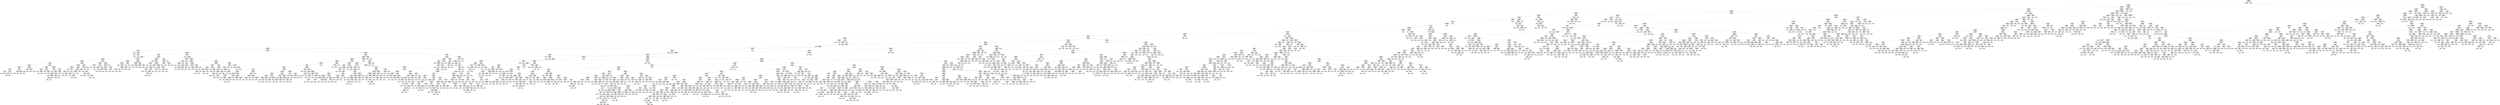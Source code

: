 digraph Tree {
node [shape=box] ;
0 [label="interrog <= 4.475\nmse = 6.4394265619e+12\nsamples = 2406\nvalue = 1729880.64"] ;
1 [label="laughter <= 7.5\nmse = 6.0005787107e+12\nsamples = 2405\nvalue = 1716334.049"] ;
0 -> 1 [labeldistance=2.5, labelangle=45, headlabel="True"] ;
2 [label="you <= 8.095\nmse = 2.1494867958e+12\nsamples = 2022\nvalue = 1449094.423"] ;
1 -> 2 ;
3 [label="reward <= 2.255\nmse = 2.05245098374e+12\nsamples = 2019\nvalue = 1439959.061"] ;
2 -> 3 ;
4 [label="you <= 3.285\nmse = 1.86540872671e+12\nsamples = 1941\nvalue = 1397638.89"] ;
3 -> 4 ;
5 [label="insight <= 3.145\nmse = 1.38550667125e+12\nsamples = 1809\nvalue = 1338502.938"] ;
4 -> 5 ;
6 [label="social <= 17.855\nmse = 1.29695795037e+12\nsamples = 1444\nvalue = 1260608.557"] ;
5 -> 6 ;
7 [label="adverb <= 9.55\nmse = 1.13400867142e+12\nsamples = 1438\nvalue = 1247547.358"] ;
6 -> 7 ;
8 [label="see <= 5.515\nmse = 976022350501.0\nsamples = 1431\nvalue = 1235650.848"] ;
7 -> 8 ;
9 [label="netspeak <= 3.01\nmse = 861717669481.0\nsamples = 1424\nvalue = 1225411.629"] ;
8 -> 9 ;
10 [label="friend <= 2.13\nmse = 842730331921.0\nsamples = 1423\nvalue = 1221702.309"] ;
9 -> 10 ;
11 [label="MoralityGeneral <= 1.69\nmse = 823896647090.0\nsamples = 1422\nvalue = 1218007.492"] ;
10 -> 11 ;
12 [label="i <= 7.035\nmse = 809416741522.0\nsamples = 1421\nvalue = 1214753.186"] ;
11 -> 12 ;
13 [label="anx_3q <= 2.105\nmse = 709563972351.0\nsamples = 1365\nvalue = 1190455.678"] ;
12 -> 13 ;
14 [label="drives <= 15.93\nmse = 634839149068.0\nsamples = 1359\nvalue = 1183157.294"] ;
13 -> 14 ;
15 [label="body <= 1.195\nmse = 624780298174.0\nsamples = 1358\nvalue = 1180374.194"] ;
14 -> 15 ;
16 [label="achieve <= 4.955\nmse = 518242000464.0\nsamples = 1197\nvalue = 1144177.57"] ;
15 -> 16 ;
17 [label="time <= 1.77\nmse = 508380332092.0\nsamples = 1195\nvalue = 1139965.301"] ;
16 -> 17 ;
18 [label="focuspresent <= 11.79\nmse = 5.83474341369e+12\nsamples = 5\nvalue = 2644777.0"] ;
17 -> 18 ;
19 [label="posemo_3q <= 1.48\nmse = 556745045562.0\nsamples = 2\nvalue = 5518748.5"] ;
18 -> 19 ;
20 [label="mse = 0.0\nsamples = 1\nvalue = 4772595.0"] ;
19 -> 20 ;
21 [label="mse = 0.0\nsamples = 1\nvalue = 6264902.0"] ;
19 -> 21 ;
22 [label="risk <= 1.41\nmse = 175951011541.0\nsamples = 3\nvalue = 728796.0"] ;
18 -> 22 ;
23 [label="affect_1h <= 2.22\nmse = 12487950750.2\nsamples = 2\nvalue = 439291.5"] ;
22 -> 23 ;
24 [label="mse = 0.0\nsamples = 1\nvalue = 551041.0"] ;
23 -> 24 ;
25 [label="mse = 0.0\nsamples = 1\nvalue = 327542.0"] ;
23 -> 25 ;
26 [label="mse = 0.0\nsamples = 1\nvalue = 1307805.0"] ;
22 -> 26 ;
27 [label="cause <= 3.815\nmse = 476446147803.0\nsamples = 1190\nvalue = 1133642.563"] ;
17 -> 27 ;
28 [label="they <= 3.51\nmse = 406183417235.0\nsamples = 1171\nvalue = 1121268.551"] ;
27 -> 28 ;
29 [label="laughter <= 0.5\nmse = 391904498505.0\nsamples = 1164\nvalue = 1115261.237"] ;
28 -> 29 ;
30 [label="article <= 4.94\nmse = 257267527890.0\nsamples = 378\nvalue = 1006309.981"] ;
29 -> 30 ;
31 [label="mse = 0.0\nsamples = 1\nvalue = 3590381.0"] ;
30 -> 31 ;
32 [label="anger_1q <= 3.17\nmse = 240190956276.0\nsamples = 377\nvalue = 999455.682"] ;
30 -> 32 ;
33 [label="affiliation <= 0.95\nmse = 232368495704.0\nsamples = 374\nvalue = 990811.412"] ;
32 -> 33 ;
34 [label="money <= 0.23\nmse = 1.06283019628e+12\nsamples = 4\nvalue = 1926074.75"] ;
33 -> 34 ;
35 [label="mse = 0.0\nsamples = 1\nvalue = 3665885.0"] ;
34 -> 35 ;
36 [label="verb <= 14.33\nmse = 71800392368.7\nsamples = 3\nvalue = 1346138.0"] ;
34 -> 36 ;
37 [label="mse = 0.0\nsamples = 1\nvalue = 1721411.0"] ;
36 -> 37 ;
38 [label="male <= 0.225\nmse = 2078220156.25\nsamples = 2\nvalue = 1158501.5"] ;
36 -> 38 ;
39 [label="mse = 0.0\nsamples = 1\nvalue = 1112914.0"] ;
38 -> 39 ;
40 [label="mse = 0.0\nsamples = 1\nvalue = 1204089.0"] ;
38 -> 40 ;
41 [label="article <= 7.445\nmse = 213831894428.0\nsamples = 370\nvalue = 980700.457"] ;
33 -> 41 ;
42 [label="PurityVirtue <= 0.035\nmse = 286030872147.0\nsamples = 139\nvalue = 1088168.971"] ;
41 -> 42 ;
43 [label="ingest <= 0.375\nmse = 164864728176.0\nsamples = 98\nvalue = 997837.959"] ;
42 -> 43 ;
44 [label="compare <= 3.075\nmse = 140131789124.0\nsamples = 77\nvalue = 929538.221"] ;
43 -> 44 ;
45 [label="article <= 7.135\nmse = 95710224445.7\nsamples = 63\nvalue = 845295.079"] ;
44 -> 45 ;
46 [label="adj <= 4.23\nmse = 69897594884.9\nsamples = 49\nvalue = 768666.714"] ;
45 -> 46 ;
47 [label="WPS <= 19.29\nmse = 62347781511.4\nsamples = 34\nvalue = 684156.853"] ;
46 -> 47 ;
48 [label="certain <= 2.02\nmse = 10249660991.8\nsamples = 13\nvalue = 498816.846"] ;
47 -> 48 ;
49 [label="pronoun <= 17.85\nmse = 2986861759.36\nsamples = 9\nvalue = 441587.444"] ;
48 -> 49 ;
50 [label="insight <= 1.36\nmse = 302652911.84\nsamples = 5\nvalue = 395272.6"] ;
49 -> 50 ;
51 [label="feel <= 0.21\nmse = 29412.25\nsamples = 2\nvalue = 415394.5"] ;
50 -> 51 ;
52 [label="mse = 0.0\nsamples = 1\nvalue = 415223.0"] ;
51 -> 52 ;
53 [label="mse = 0.0\nsamples = 1\nvalue = 415566.0"] ;
51 -> 53 ;
54 [label="Purity <= 0.22\nmse = 54523178.667\nsamples = 3\nvalue = 381858.0"] ;
50 -> 54 ;
55 [label="they <= 1.42\nmse = 5216656.0\nsamples = 2\nvalue = 386910.0"] ;
54 -> 55 ;
56 [label="mse = 0.0\nsamples = 1\nvalue = 384626.0"] ;
55 -> 56 ;
57 [label="mse = 0.0\nsamples = 1\nvalue = 389194.0"] ;
55 -> 57 ;
58 [label="mse = 0.0\nsamples = 1\nvalue = 371754.0"] ;
54 -> 58 ;
59 [label="Purity <= 0.02\nmse = 309128024.0\nsamples = 4\nvalue = 499481.0"] ;
49 -> 59 ;
60 [label="insight <= 2.395\nmse = 6563844.0\nsamples = 2\nvalue = 482939.0"] ;
59 -> 60 ;
61 [label="mse = 0.0\nsamples = 1\nvalue = 485501.0"] ;
60 -> 61 ;
62 [label="mse = 0.0\nsamples = 1\nvalue = 480377.0"] ;
60 -> 62 ;
63 [label="anger_2q <= 0.785\nmse = 64416676.0\nsamples = 2\nvalue = 516023.0"] ;
59 -> 63 ;
64 [label="mse = 0.0\nsamples = 1\nvalue = 524049.0"] ;
63 -> 64 ;
65 [label="mse = 0.0\nsamples = 1\nvalue = 507997.0"] ;
63 -> 65 ;
66 [label="negemo_1q <= 1.985\nmse = 2641026943.5\nsamples = 4\nvalue = 627583.0"] ;
48 -> 66 ;
67 [label="number <= 0.535\nmse = 301751641.0\nsamples = 2\nvalue = 674222.0"] ;
66 -> 67 ;
68 [label="mse = 0.0\nsamples = 1\nvalue = 656851.0"] ;
67 -> 68 ;
69 [label="mse = 0.0\nsamples = 1\nvalue = 691593.0"] ;
67 -> 69 ;
70 [label="function <= 50.985\nmse = 629909604.0\nsamples = 2\nvalue = 580944.0"] ;
66 -> 70 ;
71 [label="mse = 0.0\nsamples = 1\nvalue = 606042.0"] ;
70 -> 71 ;
72 [label="mse = 0.0\nsamples = 1\nvalue = 555846.0"] ;
70 -> 72 ;
73 [label="health <= 0.445\nmse = 60170187621.6\nsamples = 21\nvalue = 798891.143"] ;
47 -> 73 ;
74 [label="posemo_3q <= 2.405\nmse = 20989460778.2\nsamples = 6\nvalue = 558757.333"] ;
73 -> 74 ;
75 [label="see <= 1.35\nmse = 3052963256.0\nsamples = 3\nvalue = 421862.0"] ;
74 -> 75 ;
76 [label="mse = 0.0\nsamples = 1\nvalue = 347644.0"] ;
75 -> 76 ;
77 [label="posemo_change_h <= 1.26\nmse = 448211241.0\nsamples = 2\nvalue = 458971.0"] ;
75 -> 77 ;
78 [label="mse = 0.0\nsamples = 1\nvalue = 437800.0"] ;
77 -> 78 ;
79 [label="mse = 0.0\nsamples = 1\nvalue = 480142.0"] ;
77 -> 79 ;
80 [label="death <= 0.045\nmse = 1445293723.56\nsamples = 3\nvalue = 695652.667"] ;
74 -> 80 ;
81 [label="mse = 0.0\nsamples = 1\nvalue = 745964.0"] ;
80 -> 81 ;
82 [label="informal <= 0.445\nmse = 269517889.0\nsamples = 2\nvalue = 670497.0"] ;
80 -> 82 ;
83 [label="mse = 0.0\nsamples = 1\nvalue = 654080.0"] ;
82 -> 83 ;
84 [label="mse = 0.0\nsamples = 1\nvalue = 686914.0"] ;
82 -> 84 ;
85 [label="posemo_change_h <= 0.81\nmse = 43550500332.1\nsamples = 15\nvalue = 894944.667"] ;
73 -> 85 ;
86 [label="nonflu <= 0.025\nmse = 18465407609.5\nsamples = 8\nvalue = 735249.0"] ;
85 -> 86 ;
87 [label="mse = 0.0\nsamples = 1\nvalue = 426610.0"] ;
86 -> 87 ;
88 [label="shehe <= 0.705\nmse = 5550991174.78\nsamples = 7\nvalue = 779340.286"] ;
86 -> 88 ;
89 [label="HarmVice <= 0.03\nmse = 633899438.188\nsamples = 4\nvalue = 836582.25"] ;
88 -> 89 ;
90 [label="mse = 0.0\nsamples = 1\nvalue = 796884.0"] ;
89 -> 90 ;
91 [label="MoralityGeneral <= 0.1\nmse = 144776560.667\nsamples = 3\nvalue = 849815.0"] ;
89 -> 91 ;
92 [label="percept <= 1.89\nmse = 822649.0\nsamples = 2\nvalue = 858307.0"] ;
91 -> 92 ;
93 [label="mse = 0.0\nsamples = 1\nvalue = 857400.0"] ;
92 -> 93 ;
94 [label="mse = 0.0\nsamples = 1\nvalue = 859214.0"] ;
92 -> 94 ;
95 [label="mse = 0.0\nsamples = 1\nvalue = 832831.0"] ;
91 -> 95 ;
96 [label="differ <= 3.94\nmse = 1913114678.22\nsamples = 3\nvalue = 703017.667"] ;
88 -> 96 ;
97 [label="quant <= 2.275\nmse = 2954961.0\nsamples = 2\nvalue = 733930.0"] ;
96 -> 97 ;
98 [label="mse = 0.0\nsamples = 1\nvalue = 735649.0"] ;
97 -> 98 ;
99 [label="mse = 0.0\nsamples = 1\nvalue = 732211.0"] ;
97 -> 99 ;
100 [label="mse = 0.0\nsamples = 1\nvalue = 641193.0"] ;
96 -> 100 ;
101 [label="posemo_3q <= 1.875\nmse = 9763571316.0\nsamples = 7\nvalue = 1077454.0"] ;
85 -> 101 ;
102 [label="sad_2h <= 0.19\nmse = 135326689.0\nsamples = 2\nvalue = 944194.0"] ;
101 -> 102 ;
103 [label="mse = 0.0\nsamples = 1\nvalue = 955827.0"] ;
102 -> 103 ;
104 [label="mse = 0.0\nsamples = 1\nvalue = 932561.0"] ;
102 -> 104 ;
105 [label="focusfuture <= 0.91\nmse = 3670261710.8\nsamples = 5\nvalue = 1130758.0"] ;
101 -> 105 ;
106 [label="verb <= 14.46\nmse = 799447350.25\nsamples = 2\nvalue = 1197488.5"] ;
105 -> 106 ;
107 [label="mse = 0.0\nsamples = 1\nvalue = 1225763.0"] ;
106 -> 107 ;
108 [label="mse = 0.0\nsamples = 1\nvalue = 1169214.0"] ;
106 -> 108 ;
109 [label="adverb <= 5.105\nmse = 636405028.667\nsamples = 3\nvalue = 1086271.0"] ;
105 -> 109 ;
110 [label="mse = 0.0\nsamples = 1\nvalue = 1119970.0"] ;
109 -> 110 ;
111 [label="family <= 0.495\nmse = 102890592.25\nsamples = 2\nvalue = 1069421.5"] ;
109 -> 111 ;
112 [label="mse = 0.0\nsamples = 1\nvalue = 1079565.0"] ;
111 -> 112 ;
113 [label="mse = 0.0\nsamples = 1\nvalue = 1059278.0"] ;
111 -> 113 ;
114 [label="they <= 1.585\nmse = 34128580029.3\nsamples = 15\nvalue = 960222.4"] ;
46 -> 114 ;
115 [label="posemo_2h <= 1.915\nmse = 5880122100.31\nsamples = 12\nvalue = 1041484.167"] ;
114 -> 115 ;
116 [label="posemo_2h <= 1.23\nmse = 2010401541.56\nsamples = 3\nvalue = 922628.667"] ;
115 -> 116 ;
117 [label="mse = 0.0\nsamples = 1\nvalue = 983929.0"] ;
116 -> 117 ;
118 [label="relativ <= 15.06\nmse = 197304162.25\nsamples = 2\nvalue = 891978.5"] ;
116 -> 118 ;
119 [label="mse = 0.0\nsamples = 1\nvalue = 877932.0"] ;
118 -> 119 ;
120 [label="mse = 0.0\nsamples = 1\nvalue = 906025.0"] ;
118 -> 120 ;
121 [label="percept <= 1.55\nmse = 891526784.222\nsamples = 9\nvalue = 1081102.667"] ;
115 -> 121 ;
122 [label="anx_4q <= 0.275\nmse = 280938894.222\nsamples = 3\nvalue = 1115659.667"] ;
121 -> 122 ;
123 [label="negemo_change_q <= 0.495\nmse = 67502656.0\nsamples = 2\nvalue = 1126521.0"] ;
122 -> 123 ;
124 [label="mse = 0.0\nsamples = 1\nvalue = 1134737.0"] ;
123 -> 124 ;
125 [label="mse = 0.0\nsamples = 1\nvalue = 1118305.0"] ;
123 -> 125 ;
126 [label="mse = 0.0\nsamples = 1\nvalue = 1093937.0"] ;
122 -> 126 ;
127 [label="anx <= 0.105\nmse = 301181042.472\nsamples = 6\nvalue = 1063824.167"] ;
121 -> 127 ;
128 [label="mse = 0.0\nsamples = 1\nvalue = 1027539.0"] ;
127 -> 128 ;
129 [label="anger <= 0.395\nmse = 45430054.16\nsamples = 5\nvalue = 1071081.2"] ;
127 -> 129 ;
130 [label="drives <= 8.42\nmse = 2834172.25\nsamples = 2\nvalue = 1063647.5"] ;
129 -> 130 ;
131 [label="mse = 0.0\nsamples = 1\nvalue = 1061964.0"] ;
130 -> 131 ;
132 [label="mse = 0.0\nsamples = 1\nvalue = 1065331.0"] ;
130 -> 132 ;
133 [label="anx <= 0.215\nmse = 12427424.667\nsamples = 3\nvalue = 1076037.0"] ;
129 -> 133 ;
134 [label="mse = 0.0\nsamples = 1\nvalue = 1080869.0"] ;
133 -> 134 ;
135 [label="female <= 0.26\nmse = 1129969.0\nsamples = 2\nvalue = 1073621.0"] ;
133 -> 135 ;
136 [label="mse = 0.0\nsamples = 1\nvalue = 1074684.0"] ;
135 -> 136 ;
137 [label="mse = 0.0\nsamples = 1\nvalue = 1072558.0"] ;
135 -> 137 ;
138 [label="discrep <= 1.95\nmse = 15052917309.6\nsamples = 3\nvalue = 635175.333"] ;
114 -> 138 ;
139 [label="negate <= 1.26\nmse = 2639339250.25\nsamples = 2\nvalue = 716702.5"] ;
138 -> 139 ;
140 [label="mse = 0.0\nsamples = 1\nvalue = 665328.0"] ;
139 -> 140 ;
141 [label="mse = 0.0\nsamples = 1\nvalue = 768077.0"] ;
139 -> 141 ;
142 [label="mse = 0.0\nsamples = 1\nvalue = 472121.0"] ;
138 -> 142 ;
143 [label="compare <= 2.115\nmse = 93571903136.2\nsamples = 14\nvalue = 1113494.357"] ;
45 -> 143 ;
144 [label="percept <= 2.295\nmse = 20965442822.0\nsamples = 5\nvalue = 1456901.0"] ;
143 -> 144 ;
145 [label="AuthorityVirtue <= 0.27\nmse = 4139190.25\nsamples = 2\nvalue = 1623741.5"] ;
144 -> 145 ;
146 [label="mse = 0.0\nsamples = 1\nvalue = 1621707.0"] ;
145 -> 146 ;
147 [label="mse = 0.0\nsamples = 1\nvalue = 1625776.0"] ;
145 -> 147 ;
148 [label="differ <= 4.04\nmse = 4011031420.67\nsamples = 3\nvalue = 1345674.0"] ;
144 -> 148 ;
149 [label="tentat <= 2.775\nmse = 1313373840.25\nsamples = 2\nvalue = 1385268.5"] ;
148 -> 149 ;
150 [label="mse = 0.0\nsamples = 1\nvalue = 1349028.0"] ;
149 -> 150 ;
151 [label="mse = 0.0\nsamples = 1\nvalue = 1421509.0"] ;
149 -> 151 ;
152 [label="mse = 0.0\nsamples = 1\nvalue = 1266485.0"] ;
148 -> 152 ;
153 [label="quant <= 3.13\nmse = 31995633371.4\nsamples = 9\nvalue = 922712.889"] ;
143 -> 153 ;
154 [label="negemo_1q <= 1.085\nmse = 11969557956.6\nsamples = 8\nvalue = 974380.125"] ;
153 -> 154 ;
155 [label="negemo_2h <= 1.17\nmse = 1968253914.75\nsamples = 4\nvalue = 882234.5"] ;
154 -> 155 ;
156 [label="focuspresent <= 10.75\nmse = 180472356.0\nsamples = 2\nvalue = 840178.0"] ;
155 -> 156 ;
157 [label="mse = 0.0\nsamples = 1\nvalue = 826744.0"] ;
156 -> 157 ;
158 [label="mse = 0.0\nsamples = 1\nvalue = 853612.0"] ;
156 -> 158 ;
159 [label="focuspast <= 3.205\nmse = 218537089.0\nsamples = 2\nvalue = 924291.0"] ;
155 -> 159 ;
160 [label="mse = 0.0\nsamples = 1\nvalue = 909508.0"] ;
159 -> 160 ;
161 [label="mse = 0.0\nsamples = 1\nvalue = 939074.0"] ;
159 -> 161 ;
162 [label="drives <= 10.04\nmse = 4989229585.19\nsamples = 4\nvalue = 1066525.75"] ;
154 -> 162 ;
163 [label="ppron <= 7.855\nmse = 1713960000.0\nsamples = 2\nvalue = 1130168.0"] ;
162 -> 163 ;
164 [label="mse = 0.0\nsamples = 1\nvalue = 1171568.0"] ;
163 -> 164 ;
165 [label="mse = 0.0\nsamples = 1\nvalue = 1088768.0"] ;
163 -> 165 ;
166 [label="body <= 0.37\nmse = 163827200.25\nsamples = 2\nvalue = 1002883.5"] ;
162 -> 166 ;
167 [label="mse = 0.0\nsamples = 1\nvalue = 1015683.0"] ;
166 -> 167 ;
168 [label="mse = 0.0\nsamples = 1\nvalue = 990084.0"] ;
166 -> 168 ;
169 [label="mse = 0.0\nsamples = 1\nvalue = 509375.0"] ;
153 -> 169 ;
170 [label="anx_2h <= 0.225\nmse = 164380385010.0\nsamples = 14\nvalue = 1308632.357"] ;
44 -> 170 ;
171 [label="differ <= 3.66\nmse = 51773453568.5\nsamples = 7\nvalue = 1007354.429"] ;
170 -> 171 ;
172 [label="affect_change_q <= -0.84\nmse = 18741148562.8\nsamples = 5\nvalue = 887419.0"] ;
171 -> 172 ;
173 [label="mse = 0.0\nsamples = 1\nvalue = 622593.0"] ;
172 -> 173 ;
174 [label="reward <= 0.84\nmse = 1509932492.25\nsamples = 4\nvalue = 953625.5"] ;
172 -> 174 ;
175 [label="negemo_1h <= 1.41\nmse = 232806564.0\nsamples = 2\nvalue = 918019.0"] ;
174 -> 175 ;
176 [label="mse = 0.0\nsamples = 1\nvalue = 902761.0"] ;
175 -> 176 ;
177 [label="mse = 0.0\nsamples = 1\nvalue = 933277.0"] ;
175 -> 177 ;
178 [label="netspeak <= 0.045\nmse = 251412736.0\nsamples = 2\nvalue = 989232.0"] ;
174 -> 178 ;
179 [label="mse = 0.0\nsamples = 1\nvalue = 1005088.0"] ;
178 -> 179 ;
180 [label="mse = 0.0\nsamples = 1\nvalue = 973376.0"] ;
178 -> 180 ;
181 [label="Authority <= 0.25\nmse = 8489779600.0\nsamples = 2\nvalue = 1307193.0"] ;
171 -> 181 ;
182 [label="mse = 0.0\nsamples = 1\nvalue = 1215053.0"] ;
181 -> 182 ;
183 [label="mse = 0.0\nsamples = 1\nvalue = 1399333.0"] ;
181 -> 183 ;
184 [label="focuspast <= 2.49\nmse = 95450535962.2\nsamples = 7\nvalue = 1609910.286"] ;
170 -> 184 ;
185 [label="affiliation <= 2.855\nmse = 1923384917.56\nsamples = 3\nvalue = 1950541.333"] ;
184 -> 185 ;
186 [label="mse = 0.0\nsamples = 1\nvalue = 1888717.0"] ;
185 -> 186 ;
187 [label="posemo_2h <= 3.58\nmse = 18391232.25\nsamples = 2\nvalue = 1981453.5"] ;
185 -> 187 ;
188 [label="mse = 0.0\nsamples = 1\nvalue = 1985742.0"] ;
187 -> 188 ;
189 [label="mse = 0.0\nsamples = 1\nvalue = 1977165.0"] ;
187 -> 189 ;
190 [label="achieve <= 1.7\nmse = 13307166580.5\nsamples = 4\nvalue = 1354437.0"] ;
184 -> 190 ;
191 [label="anger_1h <= 0.94\nmse = 141205689.0\nsamples = 2\nvalue = 1243081.0"] ;
190 -> 191 ;
192 [label="mse = 0.0\nsamples = 1\nvalue = 1231198.0"] ;
191 -> 192 ;
193 [label="mse = 0.0\nsamples = 1\nvalue = 1254964.0"] ;
191 -> 193 ;
194 [label="time <= 5.425\nmse = 1672810000.0\nsamples = 2\nvalue = 1465793.0"] ;
190 -> 194 ;
195 [label="mse = 0.0\nsamples = 1\nvalue = 1424893.0"] ;
194 -> 195 ;
196 [label="mse = 0.0\nsamples = 1\nvalue = 1506693.0"] ;
194 -> 196 ;
197 [label="sexual <= 0.115\nmse = 175731331704.0\nsamples = 21\nvalue = 1248270.333"] ;
43 -> 197 ;
198 [label="affect_2h <= 1.955\nmse = 108277617369.0\nsamples = 16\nvalue = 1402525.562"] ;
197 -> 198 ;
199 [label="mse = 0.0\nsamples = 1\nvalue = 2449740.0"] ;
198 -> 199 ;
200 [label="health <= 0.2\nmse = 37511550750.1\nsamples = 15\nvalue = 1332711.267"] ;
198 -> 200 ;
201 [label="differ <= 4.045\nmse = 11038233969.0\nsamples = 2\nvalue = 961389.0"] ;
200 -> 201 ;
202 [label="mse = 0.0\nsamples = 1\nvalue = 1066452.0"] ;
201 -> 202 ;
203 [label="mse = 0.0\nsamples = 1\nvalue = 856326.0"] ;
201 -> 203 ;
204 [label="achieve <= 1.62\nmse = 17108589002.3\nsamples = 13\nvalue = 1389837.769"] ;
200 -> 204 ;
205 [label="Authority <= 0.505\nmse = 5386081977.55\nsamples = 7\nvalue = 1487219.857"] ;
204 -> 205 ;
206 [label="sad <= 0.09\nmse = 787125578.472\nsamples = 6\nvalue = 1459197.833"] ;
205 -> 206 ;
207 [label="sad_2h <= 0.085\nmse = 152090556.25\nsamples = 2\nvalue = 1425020.5"] ;
206 -> 207 ;
208 [label="mse = 0.0\nsamples = 1\nvalue = 1412688.0"] ;
207 -> 208 ;
209 [label="mse = 0.0\nsamples = 1\nvalue = 1437353.0"] ;
207 -> 209 ;
210 [label="posemo_3q <= 2.23\nmse = 228575504.25\nsamples = 4\nvalue = 1476286.5"] ;
206 -> 210 ;
211 [label="sad_3q <= 0.145\nmse = 1694058.0\nsamples = 3\nvalue = 1467582.0"] ;
210 -> 211 ;
212 [label="negemo_1h <= 0.81\nmse = 21170.25\nsamples = 2\nvalue = 1468498.5"] ;
211 -> 212 ;
213 [label="mse = 0.0\nsamples = 1\nvalue = 1468353.0"] ;
212 -> 213 ;
214 [label="mse = 0.0\nsamples = 1\nvalue = 1468644.0"] ;
212 -> 214 ;
215 [label="mse = 0.0\nsamples = 1\nvalue = 1465749.0"] ;
211 -> 215 ;
216 [label="mse = 0.0\nsamples = 1\nvalue = 1502400.0"] ;
210 -> 216 ;
217 [label="mse = 0.0\nsamples = 1\nvalue = 1655352.0"] ;
205 -> 217 ;
218 [label="negemo_change_q <= -0.875\nmse = 6813245386.89\nsamples = 6\nvalue = 1276225.333"] ;
204 -> 218 ;
219 [label="Authority <= 0.165\nmse = 345446602.667\nsamples = 3\nvalue = 1197863.0"] ;
218 -> 219 ;
220 [label="affect_1q <= 4.365\nmse = 63266116.0\nsamples = 2\nvalue = 1210177.0"] ;
219 -> 220 ;
221 [label="mse = 0.0\nsamples = 1\nvalue = 1202223.0"] ;
220 -> 221 ;
222 [label="mse = 0.0\nsamples = 1\nvalue = 1218131.0"] ;
220 -> 222 ;
223 [label="mse = 0.0\nsamples = 1\nvalue = 1173235.0"] ;
219 -> 223 ;
224 [label="sad_4q <= 0.06\nmse = 999733600.222\nsamples = 3\nvalue = 1354587.667"] ;
218 -> 224 ;
225 [label="i <= 1.295\nmse = 4624.0\nsamples = 2\nvalue = 1332230.0"] ;
224 -> 225 ;
226 [label="mse = 0.0\nsamples = 1\nvalue = 1332298.0"] ;
225 -> 226 ;
227 [label="mse = 0.0\nsamples = 1\nvalue = 1332162.0"] ;
225 -> 227 ;
228 [label="mse = 0.0\nsamples = 1\nvalue = 1399303.0"] ;
224 -> 228 ;
229 [label="health <= 2.645\nmse = 71782775830.2\nsamples = 5\nvalue = 754653.6"] ;
197 -> 229 ;
230 [label="article <= 6.795\nmse = 24006102510.7\nsamples = 4\nvalue = 640004.25"] ;
229 -> 230 ;
231 [label="anx_3q <= 0.115\nmse = 4087556356.0\nsamples = 2\nvalue = 492213.0"] ;
230 -> 231 ;
232 [label="mse = 0.0\nsamples = 1\nvalue = 428279.0"] ;
231 -> 232 ;
233 [label="mse = 0.0\nsamples = 1\nvalue = 556147.0"] ;
231 -> 233 ;
234 [label="social <= 12.28\nmse = 240141512.25\nsamples = 2\nvalue = 787795.5"] ;
230 -> 234 ;
235 [label="mse = 0.0\nsamples = 1\nvalue = 772299.0"] ;
234 -> 235 ;
236 [label="mse = 0.0\nsamples = 1\nvalue = 803292.0"] ;
234 -> 236 ;
237 [label="mse = 0.0\nsamples = 1\nvalue = 1213251.0"] ;
229 -> 237 ;
238 [label="hear <= 0.06\nmse = 509525366879.0\nsamples = 41\nvalue = 1304082.122"] ;
42 -> 238 ;
239 [label="mse = 0.0\nsamples = 1\nvalue = 4191678.0"] ;
238 -> 239 ;
240 [label="differ <= 2.28\nmse = 308596870956.0\nsamples = 40\nvalue = 1231892.225"] ;
238 -> 240 ;
241 [label="focuspast <= 3.94\nmse = 157112305097.0\nsamples = 4\nvalue = 2032106.0"] ;
240 -> 241 ;
242 [label="percept <= 4.34\nmse = 41414232018.7\nsamples = 3\nvalue = 2237087.0"] ;
241 -> 242 ;
243 [label="time <= 4.305\nmse = 10125390625.0\nsamples = 2\nvalue = 2105436.0"] ;
242 -> 243 ;
244 [label="mse = 0.0\nsamples = 1\nvalue = 2004811.0"] ;
243 -> 244 ;
245 [label="mse = 0.0\nsamples = 1\nvalue = 2206061.0"] ;
243 -> 245 ;
246 [label="mse = 0.0\nsamples = 1\nvalue = 2500389.0"] ;
242 -> 246 ;
247 [label="mse = 0.0\nsamples = 1\nvalue = 1417163.0"] ;
241 -> 247 ;
248 [label="affiliation <= 2.675\nmse = 246373910903.0\nsamples = 36\nvalue = 1142979.583"] ;
240 -> 248 ;
249 [label="anger_1h <= 0.37\nmse = 266092860617.0\nsamples = 12\nvalue = 1505660.667"] ;
248 -> 249 ;
250 [label="they <= 1.26\nmse = 40874617731.7\nsamples = 6\nvalue = 1070920.0"] ;
249 -> 250 ;
251 [label="focuspast <= 2.875\nmse = 9859341478.22\nsamples = 3\nvalue = 1256331.667"] ;
250 -> 251 ;
252 [label="mse = 0.0\nsamples = 1\nvalue = 1396735.0"] ;
251 -> 252 ;
253 [label="ipron <= 7.235\nmse = 4190209.0\nsamples = 2\nvalue = 1186130.0"] ;
251 -> 253 ;
254 [label="mse = 0.0\nsamples = 1\nvalue = 1188177.0"] ;
253 -> 254 ;
255 [label="mse = 0.0\nsamples = 1\nvalue = 1184083.0"] ;
253 -> 255 ;
256 [label="anger_2q <= 0.365\nmse = 3134921712.89\nsamples = 3\nvalue = 885508.333"] ;
250 -> 256 ;
257 [label="feel <= 0.41\nmse = 409131529.0\nsamples = 2\nvalue = 923338.0"] ;
256 -> 257 ;
258 [label="mse = 0.0\nsamples = 1\nvalue = 943565.0"] ;
257 -> 258 ;
259 [label="mse = 0.0\nsamples = 1\nvalue = 903111.0"] ;
257 -> 259 ;
260 [label="mse = 0.0\nsamples = 1\nvalue = 809849.0"] ;
256 -> 260 ;
261 [label="reward <= 0.95\nmse = 113312208994.0\nsamples = 6\nvalue = 1940401.333"] ;
249 -> 261 ;
262 [label="achieve <= 0.96\nmse = 16452009864.0\nsamples = 3\nvalue = 1644370.0"] ;
261 -> 262 ;
263 [label="mse = 0.0\nsamples = 1\nvalue = 1824724.0"] ;
262 -> 263 ;
264 [label="assent <= 0.225\nmse = 282340809.0\nsamples = 2\nvalue = 1554193.0"] ;
262 -> 264 ;
265 [label="mse = 0.0\nsamples = 1\nvalue = 1570996.0"] ;
264 -> 265 ;
266 [label="mse = 0.0\nsamples = 1\nvalue = 1537390.0"] ;
264 -> 266 ;
267 [label="health <= 0.88\nmse = 34903307493.6\nsamples = 3\nvalue = 2236432.667"] ;
261 -> 267 ;
268 [label="work <= 2.39\nmse = 245063370.25\nsamples = 2\nvalue = 2104637.5"] ;
267 -> 268 ;
269 [label="mse = 0.0\nsamples = 1\nvalue = 2088983.0"] ;
268 -> 269 ;
270 [label="mse = 0.0\nsamples = 1\nvalue = 2120292.0"] ;
268 -> 270 ;
271 [label="mse = 0.0\nsamples = 1\nvalue = 2500023.0"] ;
267 -> 271 ;
272 [label="anger <= 0.865\nmse = 137861259890.0\nsamples = 24\nvalue = 961639.042"] ;
248 -> 272 ;
273 [label="negemo_3q <= 0.92\nmse = 112067366104.0\nsamples = 19\nvalue = 856157.842"] ;
272 -> 273 ;
274 [label="anger_1h <= 0.295\nmse = 70000970640.0\nsamples = 9\nvalue = 1092891.0"] ;
273 -> 274 ;
275 [label="home <= 0.185\nmse = 29577842367.6\nsamples = 6\nvalue = 1245902.333"] ;
274 -> 275 ;
276 [label="insight <= 2.145\nmse = 8709691160.67\nsamples = 3\nvalue = 1088655.0"] ;
275 -> 276 ;
277 [label="anger_2q <= 0.09\nmse = 11580409.0\nsamples = 2\nvalue = 1154617.0"] ;
276 -> 277 ;
278 [label="mse = 0.0\nsamples = 1\nvalue = 1151214.0"] ;
277 -> 278 ;
279 [label="mse = 0.0\nsamples = 1\nvalue = 1158020.0"] ;
277 -> 279 ;
280 [label="mse = 0.0\nsamples = 1\nvalue = 956731.0"] ;
276 -> 280 ;
281 [label="ppron <= 9.38\nmse = 992545893.555\nsamples = 3\nvalue = 1403149.667"] ;
275 -> 281 ;
282 [label="swear <= 0.02\nmse = 320427900.25\nsamples = 2\nvalue = 1422884.5"] ;
281 -> 282 ;
283 [label="mse = 0.0\nsamples = 1\nvalue = 1440785.0"] ;
282 -> 283 ;
284 [label="mse = 0.0\nsamples = 1\nvalue = 1404984.0"] ;
282 -> 284 ;
285 [label="mse = 0.0\nsamples = 1\nvalue = 1363680.0"] ;
281 -> 285 ;
286 [label="drives <= 10.23\nmse = 10372418414.2\nsamples = 3\nvalue = 786868.333"] ;
274 -> 286 ;
287 [label="mse = 0.0\nsamples = 1\nvalue = 651151.0"] ;
286 -> 287 ;
288 [label="negemo_3q <= 0.7\nmse = 1744231696.0\nsamples = 2\nvalue = 854727.0"] ;
286 -> 288 ;
289 [label="mse = 0.0\nsamples = 1\nvalue = 896491.0"] ;
288 -> 289 ;
290 [label="mse = 0.0\nsamples = 1\nvalue = 812963.0"] ;
288 -> 290 ;
291 [label="cause <= 1.805\nmse = 54094296462.4\nsamples = 10\nvalue = 643098.0"] ;
273 -> 291 ;
292 [label="i <= 4.985\nmse = 24795021369.8\nsamples = 6\nvalue = 792916.833"] ;
291 -> 292 ;
293 [label="you <= 1.05\nmse = 3480168335.6\nsamples = 5\nvalue = 726743.0"] ;
292 -> 293 ;
294 [label="FairnessVirtue <= 0.055\nmse = 294224148.667\nsamples = 3\nvalue = 680280.0"] ;
293 -> 294 ;
295 [label="Sixltr <= 19.51\nmse = 3303306.25\nsamples = 2\nvalue = 692363.5"] ;
294 -> 295 ;
296 [label="mse = 0.0\nsamples = 1\nvalue = 690546.0"] ;
295 -> 296 ;
297 [label="mse = 0.0\nsamples = 1\nvalue = 694181.0"] ;
295 -> 297 ;
298 [label="mse = 0.0\nsamples = 1\nvalue = 656113.0"] ;
294 -> 298 ;
299 [label="work <= 4.93\nmse = 163545732.25\nsamples = 2\nvalue = 796437.5"] ;
293 -> 299 ;
300 [label="mse = 0.0\nsamples = 1\nvalue = 783649.0"] ;
299 -> 300 ;
301 [label="mse = 0.0\nsamples = 1\nvalue = 809226.0"] ;
299 -> 301 ;
302 [label="mse = 0.0\nsamples = 1\nvalue = 1123786.0"] ;
292 -> 302 ;
303 [label="posemo_2h <= 3.74\nmse = 13871898521.2\nsamples = 4\nvalue = 418369.75"] ;
291 -> 303 ;
304 [label="discrep <= 1.625\nmse = 1545951228.22\nsamples = 3\nvalue = 483465.667"] ;
303 -> 304 ;
305 [label="mse = 0.0\nsamples = 1\nvalue = 532416.0"] ;
304 -> 305 ;
306 [label="PurityVirtue <= 0.11\nmse = 521825492.25\nsamples = 2\nvalue = 458990.5"] ;
304 -> 306 ;
307 [label="mse = 0.0\nsamples = 1\nvalue = 436147.0"] ;
306 -> 307 ;
308 [label="mse = 0.0\nsamples = 1\nvalue = 481834.0"] ;
306 -> 308 ;
309 [label="mse = 0.0\nsamples = 1\nvalue = 223082.0"] ;
303 -> 309 ;
310 [label="body <= 0.305\nmse = 32934645950.2\nsamples = 5\nvalue = 1362467.6"] ;
272 -> 310 ;
311 [label="anx_1h <= 0.255\nmse = 12264898009.0\nsamples = 2\nvalue = 1563608.0"] ;
310 -> 311 ;
312 [label="mse = 0.0\nsamples = 1\nvalue = 1452861.0"] ;
311 -> 312 ;
313 [label="mse = 0.0\nsamples = 1\nvalue = 1674355.0"] ;
311 -> 313 ;
314 [label="MoralityGeneral <= 0.135\nmse = 1761744008.67\nsamples = 3\nvalue = 1228374.0"] ;
310 -> 314 ;
315 [label="mse = 0.0\nsamples = 1\nvalue = 1286663.0"] ;
314 -> 315 ;
316 [label="drives <= 10.59\nmse = 94410372.25\nsamples = 2\nvalue = 1199229.5"] ;
314 -> 316 ;
317 [label="mse = 0.0\nsamples = 1\nvalue = 1208946.0"] ;
316 -> 317 ;
318 [label="mse = 0.0\nsamples = 1\nvalue = 1189513.0"] ;
316 -> 318 ;
319 [label="HarmVirtue <= 0.385\nmse = 159255952930.0\nsamples = 231\nvalue = 916033.255"] ;
41 -> 319 ;
320 [label="sad_2q <= 1.255\nmse = 158921329323.0\nsamples = 210\nvalue = 944278.995"] ;
319 -> 320 ;
321 [label="ppron <= 10.175\nmse = 150933179861.0\nsamples = 208\nvalue = 935480.663"] ;
320 -> 321 ;
322 [label="compare <= 2.015\nmse = 140950996409.0\nsamples = 204\nvalue = 922734.25"] ;
321 -> 322 ;
323 [label="nonflu <= 0.345\nmse = 123209091887.0\nsamples = 59\nvalue = 786674.898"] ;
322 -> 323 ;
324 [label="money <= 5.615\nmse = 89261294086.4\nsamples = 56\nvalue = 747008.036"] ;
323 -> 324 ;
325 [label="they <= 1.865\nmse = 70363285718.6\nsamples = 55\nvalue = 727865.273"] ;
324 -> 325 ;
326 [label="percept <= 1.77\nmse = 57814501659.5\nsamples = 44\nvalue = 670511.091"] ;
325 -> 326 ;
327 [label="ppron <= 6.72\nmse = 44803445670.4\nsamples = 20\nvalue = 815132.0"] ;
326 -> 327 ;
328 [label="interrog <= 1.645\nmse = 14987134525.9\nsamples = 13\nvalue = 922093.769"] ;
327 -> 328 ;
329 [label="Ingroup <= 0.075\nmse = 1657377629.84\nsamples = 5\nvalue = 1051438.6"] ;
328 -> 329 ;
330 [label="negate <= 0.7\nmse = 115422792.25\nsamples = 2\nvalue = 1003232.5"] ;
329 -> 330 ;
331 [label="mse = 0.0\nsamples = 1\nvalue = 992489.0"] ;
330 -> 331 ;
332 [label="mse = 0.0\nsamples = 1\nvalue = 1013976.0"] ;
330 -> 332 ;
333 [label="negemo_2h <= 0.63\nmse = 103316324.667\nsamples = 3\nvalue = 1083576.0"] ;
329 -> 333 ;
334 [label="mse = 0.0\nsamples = 1\nvalue = 1070583.0"] ;
333 -> 334 ;
335 [label="pronoun <= 11.97\nmse = 28360950.25\nsamples = 2\nvalue = 1090072.5"] ;
333 -> 335 ;
336 [label="mse = 0.0\nsamples = 1\nvalue = 1084747.0"] ;
335 -> 336 ;
337 [label="mse = 0.0\nsamples = 1\nvalue = 1095398.0"] ;
335 -> 337 ;
338 [label="affect_1h <= 3.6\nmse = 6326739757.19\nsamples = 8\nvalue = 841253.25"] ;
328 -> 338 ;
339 [label="posemo_2h <= 3.315\nmse = 1799944987.69\nsamples = 4\nvalue = 769015.25"] ;
338 -> 339 ;
340 [label="discrep <= 1.485\nmse = 533096203.556\nsamples = 3\nvalue = 790618.667"] ;
339 -> 340 ;
341 [label="affect_2q <= 3.0\nmse = 7879249.0\nsamples = 2\nvalue = 774373.0"] ;
340 -> 341 ;
342 [label="mse = 0.0\nsamples = 1\nvalue = 771566.0"] ;
341 -> 342 ;
343 [label="mse = 0.0\nsamples = 1\nvalue = 777180.0"] ;
341 -> 343 ;
344 [label="mse = 0.0\nsamples = 1\nvalue = 823110.0"] ;
340 -> 344 ;
345 [label="mse = 0.0\nsamples = 1\nvalue = 704205.0"] ;
339 -> 345 ;
346 [label="article <= 9.395\nmse = 416877238.688\nsamples = 4\nvalue = 913491.25"] ;
338 -> 346 ;
347 [label="affect_change_h <= 2.27\nmse = 28430224.0\nsamples = 2\nvalue = 894228.0"] ;
346 -> 347 ;
348 [label="mse = 0.0\nsamples = 1\nvalue = 888896.0"] ;
347 -> 348 ;
349 [label="mse = 0.0\nsamples = 1\nvalue = 899560.0"] ;
347 -> 349 ;
350 [label="informal <= 0.165\nmse = 63178652.25\nsamples = 2\nvalue = 932754.5"] ;
346 -> 350 ;
351 [label="mse = 0.0\nsamples = 1\nvalue = 940703.0"] ;
350 -> 351 ;
352 [label="mse = 0.0\nsamples = 1\nvalue = 924806.0"] ;
350 -> 352 ;
353 [label="HarmVirtue <= 0.145\nmse = 39470202693.6\nsamples = 7\nvalue = 616488.714"] ;
327 -> 353 ;
354 [label="certain <= 1.18\nmse = 8726611734.47\nsamples = 6\nvalue = 543470.167"] ;
353 -> 354 ;
355 [label="assent <= 0.16\nmse = 2842584432.67\nsamples = 3\nvalue = 626069.0"] ;
354 -> 355 ;
356 [label="posemo_1h <= 1.08\nmse = 842131380.25\nsamples = 2\nvalue = 659841.5"] ;
355 -> 356 ;
357 [label="mse = 0.0\nsamples = 1\nvalue = 688861.0"] ;
356 -> 357 ;
358 [label="mse = 0.0\nsamples = 1\nvalue = 630822.0"] ;
356 -> 358 ;
359 [label="mse = 0.0\nsamples = 1\nvalue = 558524.0"] ;
355 -> 359 ;
360 [label="posemo_3q <= 1.265\nmse = 965504500.222\nsamples = 3\nvalue = 460871.333"] ;
354 -> 360 ;
361 [label="mse = 0.0\nsamples = 1\nvalue = 501090.0"] ;
360 -> 361 ;
362 [label="negemo_change_q <= 1.15\nmse = 235100889.0\nsamples = 2\nvalue = 440762.0"] ;
360 -> 362 ;
363 [label="mse = 0.0\nsamples = 1\nvalue = 425429.0"] ;
362 -> 363 ;
364 [label="mse = 0.0\nsamples = 1\nvalue = 456095.0"] ;
362 -> 364 ;
365 [label="mse = 0.0\nsamples = 1\nvalue = 1054600.0"] ;
353 -> 365 ;
366 [label="insight <= 2.235\nmse = 36703259315.9\nsamples = 24\nvalue = 549993.667"] ;
326 -> 366 ;
367 [label="certain <= 1.215\nmse = 14718659039.3\nsamples = 18\nvalue = 485057.056"] ;
366 -> 367 ;
368 [label="anx_2h <= 0.03\nmse = 8390671511.8\nsamples = 10\nvalue = 408514.0"] ;
367 -> 368 ;
369 [label="sad_2h <= 0.115\nmse = 1070039563.81\nsamples = 6\nvalue = 342731.167"] ;
368 -> 369 ;
370 [label="WPS <= 19.11\nmse = 266994280.222\nsamples = 3\nvalue = 313840.667"] ;
369 -> 370 ;
371 [label="mse = 0.0\nsamples = 1\nvalue = 334820.0"] ;
370 -> 371 ;
372 [label="social <= 8.115\nmse = 70392100.0\nsamples = 2\nvalue = 303351.0"] ;
370 -> 372 ;
373 [label="mse = 0.0\nsamples = 1\nvalue = 311741.0"] ;
372 -> 373 ;
374 [label="mse = 0.0\nsamples = 1\nvalue = 294961.0"] ;
372 -> 374 ;
375 [label="negemo_2h <= 0.19\nmse = 203762866.889\nsamples = 3\nvalue = 371621.667"] ;
369 -> 375 ;
376 [label="mse = 0.0\nsamples = 1\nvalue = 391721.0"] ;
375 -> 376 ;
377 [label="ppron <= 4.68\nmse = 2656900.0\nsamples = 2\nvalue = 361572.0"] ;
375 -> 377 ;
378 [label="mse = 0.0\nsamples = 1\nvalue = 359942.0"] ;
377 -> 378 ;
379 [label="mse = 0.0\nsamples = 1\nvalue = 363202.0"] ;
377 -> 379 ;
380 [label="insight <= 1.53\nmse = 3143940078.69\nsamples = 4\nvalue = 507188.25"] ;
368 -> 380 ;
381 [label="mse = 0.0\nsamples = 1\nvalue = 599368.0"] ;
380 -> 381 ;
382 [label="assent <= 0.135\nmse = 415428411.556\nsamples = 3\nvalue = 476461.667"] ;
380 -> 382 ;
383 [label="mse = 0.0\nsamples = 1\nvalue = 503517.0"] ;
382 -> 383 ;
384 [label="AuthorityVirtue <= 0.105\nmse = 74149321.0\nsamples = 2\nvalue = 462934.0"] ;
382 -> 384 ;
385 [label="mse = 0.0\nsamples = 1\nvalue = 471545.0"] ;
384 -> 385 ;
386 [label="mse = 0.0\nsamples = 1\nvalue = 454323.0"] ;
384 -> 386 ;
387 [label="article <= 8.115\nmse = 6150657766.11\nsamples = 8\nvalue = 580735.875"] ;
367 -> 387 ;
388 [label="prep <= 13.33\nmse = 630731765.25\nsamples = 4\nvalue = 508822.5"] ;
387 -> 388 ;
389 [label="mse = 0.0\nsamples = 1\nvalue = 550715.0"] ;
388 -> 389 ;
390 [label="reward <= 1.67\nmse = 60983884.222\nsamples = 3\nvalue = 494858.333"] ;
388 -> 390 ;
391 [label="HarmVice <= 0.045\nmse = 7136912.25\nsamples = 2\nvalue = 500160.5"] ;
390 -> 391 ;
392 [label="mse = 0.0\nsamples = 1\nvalue = 497489.0"] ;
391 -> 392 ;
393 [label="mse = 0.0\nsamples = 1\nvalue = 502832.0"] ;
391 -> 393 ;
394 [label="mse = 0.0\nsamples = 1\nvalue = 484254.0"] ;
390 -> 394 ;
395 [label="negemo_change_h <= 1.745\nmse = 1327516759.19\nsamples = 4\nvalue = 652649.25"] ;
387 -> 395 ;
396 [label="verb <= 16.89\nmse = 268395261.556\nsamples = 3\nvalue = 672024.667"] ;
395 -> 396 ;
397 [label="anx_1h <= 0.17\nmse = 1403040.25\nsamples = 2\nvalue = 660460.5"] ;
396 -> 397 ;
398 [label="mse = 0.0\nsamples = 1\nvalue = 661645.0"] ;
397 -> 398 ;
399 [label="mse = 0.0\nsamples = 1\nvalue = 659276.0"] ;
397 -> 399 ;
400 [label="mse = 0.0\nsamples = 1\nvalue = 695153.0"] ;
396 -> 400 ;
401 [label="mse = 0.0\nsamples = 1\nvalue = 594523.0"] ;
395 -> 401 ;
402 [label="affect_1q <= 2.64\nmse = 52055898594.6\nsamples = 6\nvalue = 744803.5"] ;
366 -> 402 ;
403 [label="risk <= 0.11\nmse = 8821873032.0\nsamples = 3\nvalue = 940049.0"] ;
402 -> 403 ;
404 [label="mse = 0.0\nsamples = 1\nvalue = 811565.0"] ;
403 -> 404 ;
405 [label="tentat <= 2.555\nmse = 851705856.0\nsamples = 2\nvalue = 1004291.0"] ;
403 -> 405 ;
406 [label="mse = 0.0\nsamples = 1\nvalue = 1033475.0"] ;
405 -> 406 ;
407 [label="mse = 0.0\nsamples = 1\nvalue = 975107.0"] ;
405 -> 407 ;
408 [label="anger_4q <= 0.14\nmse = 19048313616.7\nsamples = 3\nvalue = 549558.0"] ;
402 -> 408 ;
409 [label="anx_1h <= 0.21\nmse = 3989501406.25\nsamples = 2\nvalue = 640080.5"] ;
408 -> 409 ;
410 [label="mse = 0.0\nsamples = 1\nvalue = 576918.0"] ;
409 -> 410 ;
411 [label="mse = 0.0\nsamples = 1\nvalue = 703243.0"] ;
409 -> 411 ;
412 [label="mse = 0.0\nsamples = 1\nvalue = 368513.0"] ;
408 -> 412 ;
413 [label="focusfuture <= 0.875\nmse = 54768378514.2\nsamples = 11\nvalue = 957282.0"] ;
325 -> 413 ;
414 [label="Moral <= 1.365\nmse = 3257099041.0\nsamples = 2\nvalue = 518453.0"] ;
413 -> 414 ;
415 [label="mse = 0.0\nsamples = 1\nvalue = 461382.0"] ;
414 -> 415 ;
416 [label="mse = 0.0\nsamples = 1\nvalue = 575524.0"] ;
414 -> 416 ;
417 [label="posemo_1q <= 1.135\nmse = 13912124479.8\nsamples = 9\nvalue = 1054799.556"] ;
413 -> 417 ;
418 [label="drives <= 7.84\nmse = 3599738644.67\nsamples = 3\nvalue = 1200750.0"] ;
417 -> 418 ;
419 [label="filler <= 0.03\nmse = 1249092306.25\nsamples = 2\nvalue = 1163554.5"] ;
418 -> 419 ;
420 [label="mse = 0.0\nsamples = 1\nvalue = 1128212.0"] ;
419 -> 420 ;
421 [label="mse = 0.0\nsamples = 1\nvalue = 1198897.0"] ;
419 -> 421 ;
422 [label="mse = 0.0\nsamples = 1\nvalue = 1275141.0"] ;
418 -> 422 ;
423 [label="affect_2h <= 5.545\nmse = 3092168222.22\nsamples = 6\nvalue = 981824.333"] ;
417 -> 423 ;
424 [label="posemo_1q <= 1.305\nmse = 302250940.667\nsamples = 3\nvalue = 1035063.0"] ;
423 -> 424 ;
425 [label="affect_2q <= 3.775\nmse = 28939020.25\nsamples = 2\nvalue = 1023168.5"] ;
424 -> 425 ;
426 [label="mse = 0.0\nsamples = 1\nvalue = 1028548.0"] ;
425 -> 426 ;
427 [label="mse = 0.0\nsamples = 1\nvalue = 1017789.0"] ;
425 -> 427 ;
428 [label="mse = 0.0\nsamples = 1\nvalue = 1058852.0"] ;
424 -> 428 ;
429 [label="posemo <= 4.59\nmse = 213374246.889\nsamples = 3\nvalue = 928585.667"] ;
423 -> 429 ;
430 [label="motion <= 2.31\nmse = 18970380.25\nsamples = 2\nvalue = 918567.5"] ;
429 -> 430 ;
431 [label="mse = 0.0\nsamples = 1\nvalue = 922923.0"] ;
430 -> 431 ;
432 [label="mse = 0.0\nsamples = 1\nvalue = 914212.0"] ;
430 -> 432 ;
433 [label="mse = 0.0\nsamples = 1\nvalue = 948622.0"] ;
429 -> 433 ;
434 [label="mse = 0.0\nsamples = 1\nvalue = 1799860.0"] ;
324 -> 434 ;
435 [label="certain <= 0.915\nmse = 179266673091.0\nsamples = 3\nvalue = 1527123.0"] ;
323 -> 435 ;
436 [label="anger_2h <= 0.145\nmse = 25307082724.0\nsamples = 2\nvalue = 1812075.0"] ;
435 -> 436 ;
437 [label="mse = 0.0\nsamples = 1\nvalue = 1971157.0"] ;
436 -> 437 ;
438 [label="mse = 0.0\nsamples = 1\nvalue = 1652993.0"] ;
436 -> 438 ;
439 [label="mse = 0.0\nsamples = 1\nvalue = 957219.0"] ;
435 -> 439 ;
440 [label="they <= 0.205\nmse = 137572627310.0\nsamples = 145\nvalue = 978096.331"] ;
322 -> 440 ;
441 [label="relativ <= 13.795\nmse = 19594729116.6\nsamples = 7\nvalue = 559020.0"] ;
440 -> 441 ;
442 [label="verb <= 10.59\nmse = 1651479470.69\nsamples = 4\nvalue = 666655.75"] ;
441 -> 442 ;
443 [label="mse = 0.0\nsamples = 1\nvalue = 729857.0"] ;
442 -> 443 ;
444 [label="anger_4q <= 0.105\nmse = 426684626.889\nsamples = 3\nvalue = 645588.667"] ;
442 -> 444 ;
445 [label="affect_1q <= 2.62\nmse = 88501056.25\nsamples = 2\nvalue = 659147.5"] ;
444 -> 445 ;
446 [label="mse = 0.0\nsamples = 1\nvalue = 649740.0"] ;
445 -> 446 ;
447 [label="mse = 0.0\nsamples = 1\nvalue = 668555.0"] ;
445 -> 447 ;
448 [label="mse = 0.0\nsamples = 1\nvalue = 618471.0"] ;
444 -> 448 ;
449 [label="affect_4q <= 3.795\nmse = 7475425201.56\nsamples = 3\nvalue = 415505.667"] ;
441 -> 449 ;
450 [label="mse = 0.0\nsamples = 1\nvalue = 295059.0"] ;
449 -> 450 ;
451 [label="Moral <= 1.39\nmse = 332588169.0\nsamples = 2\nvalue = 475729.0"] ;
449 -> 451 ;
452 [label="mse = 0.0\nsamples = 1\nvalue = 493966.0"] ;
451 -> 452 ;
453 [label="mse = 0.0\nsamples = 1\nvalue = 457492.0"] ;
451 -> 453 ;
454 [label="conj <= 6.195\nmse = 134196619320.0\nsamples = 138\nvalue = 999353.826"] ;
440 -> 454 ;
455 [label="focusfuture <= 2.62\nmse = 168467473763.0\nsamples = 35\nvalue = 1184735.114"] ;
454 -> 455 ;
456 [label="hear <= 1.705\nmse = 126144473117.0\nsamples = 34\nvalue = 1147981.912"] ;
455 -> 456 ;
457 [label="health <= 0.58\nmse = 93193351572.9\nsamples = 33\nvalue = 1115094.545"] ;
456 -> 457 ;
458 [label="social <= 9.535\nmse = 53953571921.9\nsamples = 17\nvalue = 954517.412"] ;
457 -> 458 ;
459 [label="negemo_2h <= 1.25\nmse = 30954142663.2\nsamples = 12\nvalue = 1069429.75"] ;
458 -> 459 ;
460 [label="discrep <= 1.385\nmse = 10083293050.1\nsamples = 8\nvalue = 1164502.125"] ;
459 -> 460 ;
461 [label="ingest <= 0.62\nmse = 4133671524.69\nsamples = 4\nvalue = 1077676.25"] ;
460 -> 461 ;
462 [label="posemo_2q <= 1.775\nmse = 192349161.0\nsamples = 2\nvalue = 1136540.0"] ;
461 -> 462 ;
463 [label="mse = 0.0\nsamples = 1\nvalue = 1150409.0"] ;
462 -> 463 ;
464 [label="mse = 0.0\nsamples = 1\nvalue = 1122671.0"] ;
462 -> 464 ;
465 [label="posemo_1q <= 2.42\nmse = 1145111760.25\nsamples = 2\nvalue = 1018812.5"] ;
461 -> 465 ;
466 [label="mse = 0.0\nsamples = 1\nvalue = 1052652.0"] ;
465 -> 466 ;
467 [label="mse = 0.0\nsamples = 1\nvalue = 984973.0"] ;
465 -> 467 ;
468 [label="affect_1q <= 2.88\nmse = 955449436.5\nsamples = 4\nvalue = 1251328.0"] ;
460 -> 468 ;
469 [label="female <= 0.185\nmse = 7428350.25\nsamples = 2\nvalue = 1278740.5"] ;
468 -> 469 ;
470 [label="mse = 0.0\nsamples = 1\nvalue = 1276015.0"] ;
469 -> 470 ;
471 [label="mse = 0.0\nsamples = 1\nvalue = 1281466.0"] ;
469 -> 471 ;
472 [label="sad_4q <= 0.085\nmse = 400580210.25\nsamples = 2\nvalue = 1223915.5"] ;
468 -> 472 ;
473 [label="mse = 0.0\nsamples = 1\nvalue = 1203901.0"] ;
472 -> 473 ;
474 [label="mse = 0.0\nsamples = 1\nvalue = 1243930.0"] ;
472 -> 474 ;
475 [label="verb <= 11.905\nmse = 18463302960.5\nsamples = 4\nvalue = 879285.0"] ;
459 -> 475 ;
476 [label="mse = 0.0\nsamples = 1\nvalue = 646174.0"] ;
475 -> 476 ;
477 [label="friend <= 0.05\nmse = 466298026.889\nsamples = 3\nvalue = 956988.667"] ;
475 -> 477 ;
478 [label="informal <= 0.315\nmse = 39690000.0\nsamples = 2\nvalue = 942159.0"] ;
477 -> 478 ;
479 [label="mse = 0.0\nsamples = 1\nvalue = 948459.0"] ;
478 -> 479 ;
480 [label="mse = 0.0\nsamples = 1\nvalue = 935859.0"] ;
478 -> 480 ;
481 [label="mse = 0.0\nsamples = 1\nvalue = 986648.0"] ;
477 -> 481 ;
482 [label="sad_1q <= 0.105\nmse = 1400663036.56\nsamples = 5\nvalue = 678727.8"] ;
458 -> 482 ;
483 [label="affect <= 1.835\nmse = 239167297.555\nsamples = 3\nvalue = 652433.333"] ;
482 -> 483 ;
484 [label="mse = 0.0\nsamples = 1\nvalue = 630784.0"] ;
483 -> 484 ;
485 [label="affect_change_h <= -0.82\nmse = 7230721.0\nsamples = 2\nvalue = 663258.0"] ;
483 -> 485 ;
486 [label="mse = 0.0\nsamples = 1\nvalue = 660569.0"] ;
485 -> 486 ;
487 [label="mse = 0.0\nsamples = 1\nvalue = 665947.0"] ;
485 -> 487 ;
488 [label="compare <= 2.475\nmse = 550160480.25\nsamples = 2\nvalue = 718169.5"] ;
482 -> 488 ;
489 [label="mse = 0.0\nsamples = 1\nvalue = 741625.0"] ;
488 -> 489 ;
490 [label="mse = 0.0\nsamples = 1\nvalue = 694714.0"] ;
488 -> 490 ;
491 [label="anx_3q <= 0.08\nmse = 78380172531.3\nsamples = 16\nvalue = 1285707.75"] ;
457 -> 491 ;
492 [label="percept <= 1.345\nmse = 38980078637.2\nsamples = 10\nvalue = 1123895.8"] ;
491 -> 492 ;
493 [label="money <= 0.405\nmse = 2953635164.67\nsamples = 3\nvalue = 881111.0"] ;
492 -> 493 ;
494 [label="mse = 0.0\nsamples = 1\nvalue = 809398.0"] ;
493 -> 494 ;
495 [label="posemo_2h <= 1.815\nmse = 573386970.25\nsamples = 2\nvalue = 916967.5"] ;
493 -> 495 ;
496 [label="mse = 0.0\nsamples = 1\nvalue = 940913.0"] ;
495 -> 496 ;
497 [label="mse = 0.0\nsamples = 1\nvalue = 893022.0"] ;
495 -> 497 ;
498 [label="you <= 0.96\nmse = 18331538628.8\nsamples = 7\nvalue = 1227946.429"] ;
492 -> 498 ;
499 [label="sexual <= 0.095\nmse = 2829732691.76\nsamples = 5\nvalue = 1307241.2"] ;
498 -> 499 ;
500 [label="HarmVirtue <= 0.155\nmse = 131586942.889\nsamples = 3\nvalue = 1349030.333"] ;
499 -> 500 ;
501 [label="bio <= 2.035\nmse = 35408450.25\nsamples = 2\nvalue = 1341682.5"] ;
500 -> 501 ;
502 [label="mse = 0.0\nsamples = 1\nvalue = 1335732.0"] ;
501 -> 502 ;
503 [label="mse = 0.0\nsamples = 1\nvalue = 1347633.0"] ;
501 -> 503 ;
504 [label="mse = 0.0\nsamples = 1\nvalue = 1363726.0"] ;
500 -> 504 ;
505 [label="time <= 4.77\nmse = 328207572.25\nsamples = 2\nvalue = 1244557.5"] ;
499 -> 505 ;
506 [label="mse = 0.0\nsamples = 1\nvalue = 1262674.0"] ;
505 -> 506 ;
507 [label="mse = 0.0\nsamples = 1\nvalue = 1226441.0"] ;
505 -> 507 ;
508 [label="Moral <= 0.92\nmse = 2069021682.25\nsamples = 2\nvalue = 1029709.5"] ;
498 -> 508 ;
509 [label="mse = 0.0\nsamples = 1\nvalue = 1075196.0"] ;
508 -> 509 ;
510 [label="mse = 0.0\nsamples = 1\nvalue = 984223.0"] ;
508 -> 510 ;
511 [label="posemo_change_h <= 1.055\nmse = 27677630520.2\nsamples = 6\nvalue = 1555394.333"] ;
491 -> 511 ;
512 [label="affect_2h <= 2.355\nmse = 3095558459.76\nsamples = 5\nvalue = 1484545.2"] ;
511 -> 512 ;
513 [label="mse = 0.0\nsamples = 1\nvalue = 1384978.0"] ;
512 -> 513 ;
514 [label="negate <= 0.655\nmse = 771439538.5\nsamples = 4\nvalue = 1509437.0"] ;
512 -> 514 ;
515 [label="mse = 0.0\nsamples = 1\nvalue = 1463086.0"] ;
514 -> 515 ;
516 [label="adverb <= 4.105\nmse = 73734850.889\nsamples = 3\nvalue = 1524887.333"] ;
514 -> 516 ;
517 [label="mse = 0.0\nsamples = 1\nvalue = 1512972.0"] ;
516 -> 517 ;
518 [label="hear <= 0.23\nmse = 4120900.0\nsamples = 2\nvalue = 1530845.0"] ;
516 -> 518 ;
519 [label="mse = 0.0\nsamples = 1\nvalue = 1528815.0"] ;
518 -> 519 ;
520 [label="mse = 0.0\nsamples = 1\nvalue = 1532875.0"] ;
518 -> 520 ;
521 [label="mse = 0.0\nsamples = 1\nvalue = 1909640.0"] ;
511 -> 521 ;
522 [label="mse = 0.0\nsamples = 1\nvalue = 2233265.0"] ;
456 -> 522 ;
523 [label="mse = 0.0\nsamples = 1\nvalue = 2434344.0"] ;
455 -> 523 ;
524 [label="negemo_3q <= 0.235\nmse = 106905142028.0\nsamples = 103\nvalue = 936360.184"] ;
454 -> 524 ;
525 [label="prep <= 15.91\nmse = 107096344011.0\nsamples = 14\nvalue = 1197110.714"] ;
524 -> 525 ;
526 [label="netspeak <= 0.02\nmse = 62353480754.2\nsamples = 11\nvalue = 1072893.455"] ;
525 -> 526 ;
527 [label="focuspast <= 2.205\nmse = 16690304446.8\nsamples = 8\nvalue = 941692.5"] ;
526 -> 527 ;
528 [label="negemo_change_h <= -0.525\nmse = 4356596237.56\nsamples = 3\nvalue = 1091716.333"] ;
527 -> 528 ;
529 [label="mse = 0.0\nsamples = 1\nvalue = 1004872.0"] ;
528 -> 529 ;
530 [label="posemo_2q <= 1.36\nmse = 878440682.25\nsamples = 2\nvalue = 1135138.5"] ;
528 -> 530 ;
531 [label="mse = 0.0\nsamples = 1\nvalue = 1105500.0"] ;
530 -> 531 ;
532 [label="mse = 0.0\nsamples = 1\nvalue = 1164777.0"] ;
530 -> 532 ;
533 [label="sad_4q <= 0.095\nmse = 2483664826.96\nsamples = 5\nvalue = 851678.2"] ;
527 -> 533 ;
534 [label="article <= 7.935\nmse = 692099185.5\nsamples = 4\nvalue = 873644.0"] ;
533 -> 534 ;
535 [label="conj <= 7.05\nmse = 148169756.25\nsamples = 2\nvalue = 896750.5"] ;
534 -> 535 ;
536 [label="mse = 0.0\nsamples = 1\nvalue = 908923.0"] ;
535 -> 536 ;
537 [label="mse = 0.0\nsamples = 1\nvalue = 884578.0"] ;
535 -> 537 ;
538 [label="i <= 1.52\nmse = 168207930.25\nsamples = 2\nvalue = 850537.5"] ;
534 -> 538 ;
539 [label="mse = 0.0\nsamples = 1\nvalue = 837568.0"] ;
538 -> 539 ;
540 [label="mse = 0.0\nsamples = 1\nvalue = 863507.0"] ;
538 -> 540 ;
541 [label="mse = 0.0\nsamples = 1\nvalue = 763815.0"] ;
533 -> 541 ;
542 [label="anger_2h <= 0.055\nmse = 15810310720.9\nsamples = 3\nvalue = 1422762.667"] ;
526 -> 542 ;
543 [label="anx_2h <= 0.11\nmse = 3054109696.0\nsamples = 2\nvalue = 1339774.0"] ;
542 -> 543 ;
544 [label="mse = 0.0\nsamples = 1\nvalue = 1395038.0"] ;
543 -> 544 ;
545 [label="mse = 0.0\nsamples = 1\nvalue = 1284510.0"] ;
543 -> 545 ;
546 [label="mse = 0.0\nsamples = 1\nvalue = 1588740.0"] ;
542 -> 546 ;
547 [label="Authority <= 0.225\nmse = 7130303388.67\nsamples = 3\nvalue = 1652574.0"] ;
525 -> 547 ;
548 [label="insight <= 1.8\nmse = 963326406.25\nsamples = 2\nvalue = 1709530.5"] ;
547 -> 548 ;
549 [label="mse = 0.0\nsamples = 1\nvalue = 1678493.0"] ;
548 -> 549 ;
550 [label="mse = 0.0\nsamples = 1\nvalue = 1740568.0"] ;
548 -> 550 ;
551 [label="mse = 0.0\nsamples = 1\nvalue = 1538661.0"] ;
547 -> 551 ;
552 [label="negemo_change_q <= -0.8\nmse = 94497488042.4\nsamples = 89\nvalue = 895343.247"] ;
524 -> 552 ;
553 [label="anger <= 0.26\nmse = 78278366022.2\nsamples = 19\nvalue = 1111557.053"] ;
552 -> 553 ;
554 [label="negemo_1q <= 1.345\nmse = 56945277036.9\nsamples = 9\nvalue = 907041.667"] ;
553 -> 554 ;
555 [label="anger_2q <= 0.14\nmse = 10920080955.6\nsamples = 3\nvalue = 1219424.333"] ;
554 -> 555 ;
556 [label="mse = 0.0\nsamples = 1\nvalue = 1351691.0"] ;
555 -> 556 ;
557 [label="tentat <= 1.84\nmse = 3259268100.0\nsamples = 2\nvalue = 1153291.0"] ;
555 -> 557 ;
558 [label="mse = 0.0\nsamples = 1\nvalue = 1096201.0"] ;
557 -> 558 ;
559 [label="mse = 0.0\nsamples = 1\nvalue = 1210381.0"] ;
557 -> 559 ;
560 [label="relativ <= 15.49\nmse = 6770677252.22\nsamples = 6\nvalue = 750850.333"] ;
554 -> 560 ;
561 [label="motion <= 1.835\nmse = 67128772.222\nsamples = 3\nvalue = 675311.667"] ;
560 -> 561 ;
562 [label="mse = 0.0\nsamples = 1\nvalue = 664485.0"] ;
561 -> 562 ;
563 [label="cogproc <= 9.93\nmse = 12780625.0\nsamples = 2\nvalue = 680725.0"] ;
561 -> 563 ;
564 [label="mse = 0.0\nsamples = 1\nvalue = 677150.0"] ;
563 -> 564 ;
565 [label="mse = 0.0\nsamples = 1\nvalue = 684300.0"] ;
563 -> 565 ;
566 [label="pronoun <= 14.345\nmse = 2062045408.67\nsamples = 3\nvalue = 826389.0"] ;
560 -> 566 ;
567 [label="sad_2h <= 0.145\nmse = 473106001.0\nsamples = 2\nvalue = 855941.0"] ;
566 -> 567 ;
568 [label="mse = 0.0\nsamples = 1\nvalue = 834190.0"] ;
567 -> 568 ;
569 [label="mse = 0.0\nsamples = 1\nvalue = 877692.0"] ;
567 -> 569 ;
570 [label="mse = 0.0\nsamples = 1\nvalue = 767285.0"] ;
566 -> 570 ;
571 [label="posemo_1q <= 1.935\nmse = 25954757414.1\nsamples = 10\nvalue = 1295620.9"] ;
553 -> 571 ;
572 [label="sad_3q <= 0.215\nmse = 9793995784.23\nsamples = 8\nvalue = 1359472.625"] ;
571 -> 572 ;
573 [label="posemo_2q <= 1.33\nmse = 317305661.188\nsamples = 4\nvalue = 1264183.25"] ;
572 -> 573 ;
574 [label="adverb <= 6.155\nmse = 76450496.889\nsamples = 3\nvalue = 1254874.333"] ;
573 -> 574 ;
575 [label="informal <= 0.335\nmse = 10870209.0\nsamples = 2\nvalue = 1248992.0"] ;
574 -> 575 ;
576 [label="mse = 0.0\nsamples = 1\nvalue = 1245695.0"] ;
575 -> 576 ;
577 [label="mse = 0.0\nsamples = 1\nvalue = 1252289.0"] ;
575 -> 577 ;
578 [label="mse = 0.0\nsamples = 1\nvalue = 1266639.0"] ;
574 -> 578 ;
579 [label="mse = 0.0\nsamples = 1\nvalue = 1292110.0"] ;
573 -> 579 ;
580 [label="FairnessVirtue <= 0.07\nmse = 1110555931.5\nsamples = 4\nvalue = 1454762.0"] ;
572 -> 580 ;
581 [label="money <= 0.55\nmse = 164212586.0\nsamples = 3\nvalue = 1436620.0"] ;
580 -> 581 ;
582 [label="anx_1q <= 0.69\nmse = 2156492.25\nsamples = 2\nvalue = 1427598.5"] ;
581 -> 582 ;
583 [label="mse = 0.0\nsamples = 1\nvalue = 1426130.0"] ;
582 -> 583 ;
584 [label="mse = 0.0\nsamples = 1\nvalue = 1429067.0"] ;
582 -> 584 ;
585 [label="mse = 0.0\nsamples = 1\nvalue = 1454663.0"] ;
581 -> 585 ;
586 [label="mse = 0.0\nsamples = 1\nvalue = 1509188.0"] ;
580 -> 586 ;
587 [label="verb <= 12.385\nmse = 9056948224.0\nsamples = 2\nvalue = 1040214.0"] ;
571 -> 587 ;
588 [label="mse = 0.0\nsamples = 1\nvalue = 1135382.0"] ;
587 -> 588 ;
589 [label="mse = 0.0\nsamples = 1\nvalue = 945046.0"] ;
587 -> 589 ;
590 [label="sad_2q <= 0.905\nmse = 82766849582.5\nsamples = 70\nvalue = 836656.643"] ;
552 -> 590 ;
591 [label="focuspast <= 4.955\nmse = 65745159306.0\nsamples = 66\nvalue = 805186.939"] ;
590 -> 591 ;
592 [label="hear <= 0.015\nmse = 58053011671.6\nsamples = 51\nvalue = 751418.255"] ;
591 -> 592 ;
593 [label="sad <= 0.17\nmse = 97886934941.2\nsamples = 4\nvalue = 1138943.75"] ;
592 -> 593 ;
594 [label="anger <= 0.745\nmse = 20222404230.2\nsamples = 2\nvalue = 845182.5"] ;
593 -> 594 ;
595 [label="mse = 0.0\nsamples = 1\nvalue = 702977.0"] ;
594 -> 595 ;
596 [label="mse = 0.0\nsamples = 1\nvalue = 987388.0"] ;
594 -> 596 ;
597 [label="motion <= 2.35\nmse = 2960121649.0\nsamples = 2\nvalue = 1432705.0"] ;
593 -> 597 ;
598 [label="mse = 0.0\nsamples = 1\nvalue = 1378298.0"] ;
597 -> 598 ;
599 [label="mse = 0.0\nsamples = 1\nvalue = 1487112.0"] ;
597 -> 599 ;
600 [label="posemo_3q <= 1.7\nmse = 40794214259.9\nsamples = 47\nvalue = 718437.362"] ;
592 -> 600 ;
601 [label="you <= 0.84\nmse = 27052846275.0\nsamples = 19\nvalue = 586626.263"] ;
600 -> 601 ;
602 [label="sad_4q <= 0.255\nmse = 10360947772.5\nsamples = 4\nvalue = 817921.0"] ;
601 -> 602 ;
603 [label="number <= 1.34\nmse = 2790856994.0\nsamples = 3\nvalue = 765424.0"] ;
602 -> 603 ;
604 [label="mse = 0.0\nsamples = 1\nvalue = 691538.0"] ;
603 -> 604 ;
605 [label="interrog <= 1.86\nmse = 91929744.0\nsamples = 2\nvalue = 802367.0"] ;
603 -> 605 ;
606 [label="mse = 0.0\nsamples = 1\nvalue = 792779.0"] ;
605 -> 606 ;
607 [label="mse = 0.0\nsamples = 1\nvalue = 811955.0"] ;
605 -> 607 ;
608 [label="mse = 0.0\nsamples = 1\nvalue = 975412.0"] ;
602 -> 608 ;
609 [label="you <= 1.415\nmse = 13433835199.7\nsamples = 15\nvalue = 524947.667"] ;
601 -> 609 ;
610 [label="body <= 0.31\nmse = 8475984250.69\nsamples = 8\nvalue = 444190.75"] ;
609 -> 610 ;
611 [label="verb <= 15.265\nmse = 3725586150.56\nsamples = 5\nvalue = 500459.8"] ;
610 -> 611 ;
612 [label="sad <= 0.355\nmse = 750956213.188\nsamples = 4\nvalue = 472509.75"] ;
611 -> 612 ;
613 [label="number <= 3.805\nmse = 139275137.556\nsamples = 3\nvalue = 487189.667"] ;
612 -> 613 ;
614 [label="netspeak <= 0.06\nmse = 2873025.0\nsamples = 2\nvalue = 495477.0"] ;
613 -> 614 ;
615 [label="mse = 0.0\nsamples = 1\nvalue = 493782.0"] ;
614 -> 615 ;
616 [label="mse = 0.0\nsamples = 1\nvalue = 497172.0"] ;
614 -> 616 ;
617 [label="mse = 0.0\nsamples = 1\nvalue = 470615.0"] ;
613 -> 617 ;
618 [label="mse = 0.0\nsamples = 1\nvalue = 428470.0"] ;
612 -> 618 ;
619 [label="mse = 0.0\nsamples = 1\nvalue = 612260.0"] ;
611 -> 619 ;
620 [label="Purity <= 0.045\nmse = 2321287804.67\nsamples = 3\nvalue = 350409.0"] ;
610 -> 620 ;
621 [label="mse = 0.0\nsamples = 1\nvalue = 411183.0"] ;
620 -> 621 ;
622 [label="time <= 3.425\nmse = 711822400.0\nsamples = 2\nvalue = 320022.0"] ;
620 -> 622 ;
623 [label="mse = 0.0\nsamples = 1\nvalue = 346702.0"] ;
622 -> 623 ;
624 [label="mse = 0.0\nsamples = 1\nvalue = 293342.0"] ;
622 -> 624 ;
625 [label="ingest <= 0.295\nmse = 3128490350.78\nsamples = 7\nvalue = 617241.286"] ;
609 -> 625 ;
626 [label="affect_1h <= 2.705\nmse = 613759978.25\nsamples = 4\nvalue = 572019.5"] ;
625 -> 626 ;
627 [label="anx_1q <= 0.2\nmse = 74348277.556\nsamples = 3\nvalue = 558381.333"] ;
626 -> 627 ;
628 [label="affect_1h <= 2.005\nmse = 25135182.25\nsamples = 2\nvalue = 563747.5"] ;
627 -> 628 ;
629 [label="mse = 0.0\nsamples = 1\nvalue = 568761.0"] ;
628 -> 629 ;
630 [label="mse = 0.0\nsamples = 1\nvalue = 558734.0"] ;
628 -> 630 ;
631 [label="mse = 0.0\nsamples = 1\nvalue = 547649.0"] ;
627 -> 631 ;
632 [label="mse = 0.0\nsamples = 1\nvalue = 612934.0"] ;
626 -> 632 ;
633 [label="function <= 53.9\nmse = 119211148.667\nsamples = 3\nvalue = 677537.0"] ;
625 -> 633 ;
634 [label="mse = 0.0\nsamples = 1\nvalue = 692579.0"] ;
633 -> 634 ;
635 [label="AuthorityVice <= 0.045\nmse = 9120400.0\nsamples = 2\nvalue = 670016.0"] ;
633 -> 635 ;
636 [label="mse = 0.0\nsamples = 1\nvalue = 666996.0"] ;
635 -> 636 ;
637 [label="mse = 0.0\nsamples = 1\nvalue = 673036.0"] ;
635 -> 637 ;
638 [label="feel <= 0.415\nmse = 30329007370.1\nsamples = 28\nvalue = 807880.607"] ;
600 -> 638 ;
639 [label="sad <= 0.165\nmse = 21909688040.6\nsamples = 21\nvalue = 746414.048"] ;
638 -> 639 ;
640 [label="affiliation <= 3.38\nmse = 9870060440.25\nsamples = 11\nvalue = 648844.455"] ;
639 -> 640 ;
641 [label="money <= 3.415\nmse = 4675459008.98\nsamples = 7\nvalue = 710971.857"] ;
640 -> 641 ;
642 [label="home <= 1.105\nmse = 1165906634.22\nsamples = 6\nvalue = 735724.333"] ;
641 -> 642 ;
643 [label="focuspresent <= 8.555\nmse = 313016501.84\nsamples = 5\nvalue = 749178.4"] ;
642 -> 643 ;
644 [label="conj <= 6.965\nmse = 33223696.0\nsamples = 2\nvalue = 729944.0"] ;
643 -> 644 ;
645 [label="mse = 0.0\nsamples = 1\nvalue = 724180.0"] ;
644 -> 645 ;
646 [label="mse = 0.0\nsamples = 1\nvalue = 735708.0"] ;
644 -> 646 ;
647 [label="posemo_2q <= 2.255\nmse = 88475990.889\nsamples = 3\nvalue = 762001.333"] ;
643 -> 647 ;
648 [label="sad_3q <= 0.19\nmse = 23824161.0\nsamples = 2\nvalue = 768026.0"] ;
647 -> 648 ;
649 [label="mse = 0.0\nsamples = 1\nvalue = 763145.0"] ;
648 -> 649 ;
650 [label="mse = 0.0\nsamples = 1\nvalue = 772907.0"] ;
648 -> 650 ;
651 [label="mse = 0.0\nsamples = 1\nvalue = 749952.0"] ;
647 -> 651 ;
652 [label="mse = 0.0\nsamples = 1\nvalue = 668454.0"] ;
642 -> 652 ;
653 [label="mse = 0.0\nsamples = 1\nvalue = 562457.0"] ;
641 -> 653 ;
654 [label="anger <= 0.09\nmse = 385257331.25\nsamples = 4\nvalue = 540121.5"] ;
640 -> 654 ;
655 [label="conj <= 7.655\nmse = 10959410.25\nsamples = 2\nvalue = 559342.5"] ;
654 -> 655 ;
656 [label="mse = 0.0\nsamples = 1\nvalue = 556032.0"] ;
655 -> 656 ;
657 [label="mse = 0.0\nsamples = 1\nvalue = 562653.0"] ;
655 -> 657 ;
658 [label="social <= 12.525\nmse = 20661570.25\nsamples = 2\nvalue = 520900.5"] ;
654 -> 658 ;
659 [label="mse = 0.0\nsamples = 1\nvalue = 516355.0"] ;
658 -> 659 ;
660 [label="mse = 0.0\nsamples = 1\nvalue = 525446.0"] ;
658 -> 660 ;
661 [label="ipron <= 6.51\nmse = 13162481513.2\nsamples = 10\nvalue = 853740.6"] ;
639 -> 661 ;
662 [label="affect_change_h <= 0.935\nmse = 3469953043.69\nsamples = 4\nvalue = 969312.75"] ;
661 -> 662 ;
663 [label="anx_1h <= 0.14\nmse = 750239490.25\nsamples = 2\nvalue = 915213.5"] ;
662 -> 663 ;
664 [label="mse = 0.0\nsamples = 1\nvalue = 942604.0"] ;
663 -> 664 ;
665 [label="mse = 0.0\nsamples = 1\nvalue = 887823.0"] ;
663 -> 665 ;
666 [label="posemo <= 3.09\nmse = 336208896.0\nsamples = 2\nvalue = 1023412.0"] ;
662 -> 666 ;
667 [label="mse = 0.0\nsamples = 1\nvalue = 1005076.0"] ;
666 -> 667 ;
668 [label="mse = 0.0\nsamples = 1\nvalue = 1041748.0"] ;
666 -> 668 ;
669 [label="sad_3q <= 0.94\nmse = 4783142875.58\nsamples = 6\nvalue = 776692.5"] ;
661 -> 669 ;
670 [label="verb <= 16.095\nmse = 833555729.2\nsamples = 5\nvalue = 805288.0"] ;
669 -> 670 ;
671 [label="negemo_4q <= 1.085\nmse = 261881541.556\nsamples = 3\nvalue = 825976.667"] ;
670 -> 671 ;
672 [label="mse = 0.0\nsamples = 1\nvalue = 848735.0"] ;
671 -> 672 ;
673 [label="affect_1h <= 3.045\nmse = 4366010.25\nsamples = 2\nvalue = 814597.5"] ;
671 -> 673 ;
674 [label="mse = 0.0\nsamples = 1\nvalue = 812508.0"] ;
673 -> 674 ;
675 [label="mse = 0.0\nsamples = 1\nvalue = 816687.0"] ;
673 -> 675 ;
676 [label="negemo_1q <= 1.425\nmse = 85988529.0\nsamples = 2\nvalue = 774255.0"] ;
670 -> 676 ;
677 [label="mse = 0.0\nsamples = 1\nvalue = 764982.0"] ;
676 -> 677 ;
678 [label="mse = 0.0\nsamples = 1\nvalue = 783528.0"] ;
676 -> 678 ;
679 [label="mse = 0.0\nsamples = 1\nvalue = 633715.0"] ;
669 -> 679 ;
680 [label="sad <= 0.095\nmse = 10249310082.2\nsamples = 7\nvalue = 992280.286"] ;
638 -> 680 ;
681 [label="mse = 0.0\nsamples = 1\nvalue = 1207550.0"] ;
680 -> 681 ;
682 [label="compare <= 2.52\nmse = 2946768728.67\nsamples = 6\nvalue = 956402.0"] ;
680 -> 682 ;
683 [label="posemo <= 2.22\nmse = 503755580.25\nsamples = 2\nvalue = 1026460.5"] ;
682 -> 683 ;
684 [label="mse = 0.0\nsamples = 1\nvalue = 1004016.0"] ;
683 -> 684 ;
685 [label="mse = 0.0\nsamples = 1\nvalue = 1048905.0"] ;
683 -> 685 ;
686 [label="posemo_2h <= 2.67\nmse = 487130236.188\nsamples = 4\nvalue = 921372.75"] ;
682 -> 686 ;
687 [label="adverb <= 4.995\nmse = 551306.25\nsamples = 2\nvalue = 901137.5"] ;
686 -> 687 ;
688 [label="mse = 0.0\nsamples = 1\nvalue = 901880.0"] ;
687 -> 688 ;
689 [label="mse = 0.0\nsamples = 1\nvalue = 900395.0"] ;
687 -> 689 ;
690 [label="affect_1h <= 3.77\nmse = 154778481.0\nsamples = 2\nvalue = 941608.0"] ;
686 -> 690 ;
691 [label="mse = 0.0\nsamples = 1\nvalue = 954049.0"] ;
690 -> 691 ;
692 [label="mse = 0.0\nsamples = 1\nvalue = 929167.0"] ;
690 -> 692 ;
693 [label="auxverb <= 7.135\nmse = 48648032640.2\nsamples = 15\nvalue = 988000.467"] ;
591 -> 693 ;
694 [label="anger_4q <= 0.485\nmse = 6217134081.22\nsamples = 6\nvalue = 751551.667"] ;
693 -> 694 ;
695 [label="power <= 2.925\nmse = 1656044352.67\nsamples = 3\nvalue = 821363.0"] ;
694 -> 695 ;
696 [label="negemo_change_q <= -0.305\nmse = 171963882.25\nsamples = 2\nvalue = 849124.5"] ;
695 -> 696 ;
697 [label="mse = 0.0\nsamples = 1\nvalue = 862238.0"] ;
696 -> 697 ;
698 [label="mse = 0.0\nsamples = 1\nvalue = 836011.0"] ;
696 -> 698 ;
699 [label="mse = 0.0\nsamples = 1\nvalue = 765840.0"] ;
695 -> 699 ;
700 [label="affect_1h <= 3.14\nmse = 1030979286.22\nsamples = 3\nvalue = 681740.333"] ;
694 -> 700 ;
701 [label="mse = 0.0\nsamples = 1\nvalue = 637283.0"] ;
700 -> 701 ;
702 [label="social <= 9.275\nmse = 64128064.0\nsamples = 2\nvalue = 703969.0"] ;
700 -> 702 ;
703 [label="mse = 0.0\nsamples = 1\nvalue = 695961.0"] ;
702 -> 703 ;
704 [label="mse = 0.0\nsamples = 1\nvalue = 711977.0"] ;
702 -> 704 ;
705 [label="posemo_2h <= 1.895\nmse = 14815259433.6\nsamples = 9\nvalue = 1145633.0"] ;
693 -> 705 ;
706 [label="sad <= 0.22\nmse = 6145906849.5\nsamples = 4\nvalue = 1026809.0"] ;
705 -> 706 ;
707 [label="quant <= 2.18\nmse = 121154049.0\nsamples = 2\nvalue = 1097364.0"] ;
706 -> 707 ;
708 [label="mse = 0.0\nsamples = 1\nvalue = 1086357.0"] ;
707 -> 708 ;
709 [label="mse = 0.0\nsamples = 1\nvalue = 1108371.0"] ;
707 -> 709 ;
710 [label="adverb <= 4.26\nmse = 2214643600.0\nsamples = 2\nvalue = 956254.0"] ;
706 -> 710 ;
711 [label="mse = 0.0\nsamples = 1\nvalue = 1003314.0"] ;
710 -> 711 ;
712 [label="mse = 0.0\nsamples = 1\nvalue = 909194.0"] ;
710 -> 712 ;
713 [label="ipron <= 7.765\nmse = 1419175615.36\nsamples = 5\nvalue = 1240692.2"] ;
705 -> 713 ;
714 [label="we <= 1.01\nmse = 410265025.0\nsamples = 2\nvalue = 1200491.0"] ;
713 -> 714 ;
715 [label="mse = 0.0\nsamples = 1\nvalue = 1180236.0"] ;
714 -> 715 ;
716 [label="mse = 0.0\nsamples = 1\nvalue = 1220746.0"] ;
714 -> 716 ;
717 [label="relativ <= 15.06\nmse = 296075474.0\nsamples = 3\nvalue = 1267493.0"] ;
713 -> 717 ;
718 [label="negemo_4q <= 0.86\nmse = 2156492.25\nsamples = 2\nvalue = 1279630.5"] ;
717 -> 718 ;
719 [label="mse = 0.0\nsamples = 1\nvalue = 1281099.0"] ;
718 -> 719 ;
720 [label="mse = 0.0\nsamples = 1\nvalue = 1278162.0"] ;
718 -> 720 ;
721 [label="mse = 0.0\nsamples = 1\nvalue = 1243218.0"] ;
717 -> 721 ;
722 [label="adj <= 4.82\nmse = 77663418482.2\nsamples = 4\nvalue = 1355906.75"] ;
590 -> 722 ;
723 [label="shehe <= 1.25\nmse = 17121984201.0\nsamples = 2\nvalue = 1093340.0"] ;
722 -> 723 ;
724 [label="mse = 0.0\nsamples = 1\nvalue = 962489.0"] ;
723 -> 724 ;
725 [label="mse = 0.0\nsamples = 1\nvalue = 1224191.0"] ;
723 -> 725 ;
726 [label="posemo_2h <= 1.72\nmse = 322256352.25\nsamples = 2\nvalue = 1618473.5"] ;
722 -> 726 ;
727 [label="mse = 0.0\nsamples = 1\nvalue = 1600522.0"] ;
726 -> 727 ;
728 [label="mse = 0.0\nsamples = 1\nvalue = 1636425.0"] ;
726 -> 728 ;
729 [label="article <= 7.845\nmse = 229151295053.0\nsamples = 4\nvalue = 1585547.75"] ;
321 -> 729 ;
730 [label="mse = 0.0\nsamples = 1\nvalue = 884313.0"] ;
729 -> 730 ;
731 [label="anger <= 1.155\nmse = 86988315800.9\nsamples = 3\nvalue = 1819292.667"] ;
729 -> 731 ;
732 [label="affiliation <= 5.3\nmse = 309971236.0\nsamples = 2\nvalue = 1610988.0"] ;
731 -> 732 ;
733 [label="mse = 0.0\nsamples = 1\nvalue = 1628594.0"] ;
732 -> 733 ;
734 [label="mse = 0.0\nsamples = 1\nvalue = 1593382.0"] ;
732 -> 734 ;
735 [label="mse = 0.0\nsamples = 1\nvalue = 2235902.0"] ;
731 -> 735 ;
736 [label="number <= 1.985\nmse = 144364662162.0\nsamples = 2\nvalue = 1859305.5"] ;
320 -> 736 ;
737 [label="mse = 0.0\nsamples = 1\nvalue = 1479352.0"] ;
736 -> 737 ;
738 [label="mse = 0.0\nsamples = 1\nvalue = 2239259.0"] ;
736 -> 738 ;
739 [label="anx_3q <= 0.425\nmse = 74841788975.1\nsamples = 21\nvalue = 633575.857"] ;
319 -> 739 ;
740 [label="space <= 7.69\nmse = 40735617267.6\nsamples = 18\nvalue = 556080.333"] ;
739 -> 740 ;
741 [label="drives <= 10.645\nmse = 26526396916.8\nsamples = 8\nvalue = 704017.5"] ;
740 -> 741 ;
742 [label="we <= 0.605\nmse = 12208114548.5\nsamples = 6\nvalue = 778940.167"] ;
741 -> 742 ;
743 [label="mse = 0.0\nsamples = 1\nvalue = 1000194.0"] ;
742 -> 743 ;
744 [label="negemo_2q <= 0.825\nmse = 2900955354.64\nsamples = 5\nvalue = 734689.4"] ;
742 -> 744 ;
745 [label="posemo <= 2.46\nmse = 243406802.25\nsamples = 2\nvalue = 674079.5"] ;
744 -> 745 ;
746 [label="mse = 0.0\nsamples = 1\nvalue = 658478.0"] ;
745 -> 746 ;
747 [label="mse = 0.0\nsamples = 1\nvalue = 689681.0"] ;
745 -> 747 ;
748 [label="reward <= 1.115\nmse = 590921080.667\nsamples = 3\nvalue = 775096.0"] ;
744 -> 748 ;
749 [label="work <= 1.865\nmse = 2778889.0\nsamples = 2\nvalue = 792258.0"] ;
748 -> 749 ;
750 [label="mse = 0.0\nsamples = 1\nvalue = 790591.0"] ;
749 -> 750 ;
751 [label="mse = 0.0\nsamples = 1\nvalue = 793925.0"] ;
749 -> 751 ;
752 [label="mse = 0.0\nsamples = 1\nvalue = 740772.0"] ;
748 -> 752 ;
753 [label="affect_change_q <= 1.735\nmse = 2120372256.25\nsamples = 2\nvalue = 479249.5"] ;
741 -> 753 ;
754 [label="mse = 0.0\nsamples = 1\nvalue = 433202.0"] ;
753 -> 754 ;
755 [label="mse = 0.0\nsamples = 1\nvalue = 525297.0"] ;
753 -> 755 ;
756 [label="differ <= 2.555\nmse = 20588009943.0\nsamples = 10\nvalue = 437730.6"] ;
740 -> 756 ;
757 [label="Harm <= 1.94\nmse = 10111749748.8\nsamples = 4\nvalue = 592358.5"] ;
756 -> 757 ;
758 [label="bio <= 2.91\nmse = 2012851179.56\nsamples = 3\nvalue = 538810.667"] ;
757 -> 758 ;
759 [label="anx <= 0.19\nmse = 325333369.0\nsamples = 2\nvalue = 568777.0"] ;
758 -> 759 ;
760 [label="mse = 0.0\nsamples = 1\nvalue = 586814.0"] ;
759 -> 760 ;
761 [label="mse = 0.0\nsamples = 1\nvalue = 550740.0"] ;
759 -> 761 ;
762 [label="mse = 0.0\nsamples = 1\nvalue = 478878.0"] ;
758 -> 762 ;
763 [label="mse = 0.0\nsamples = 1\nvalue = 753002.0"] ;
757 -> 763 ;
764 [label="IngroupVice <= 0.125\nmse = 1005752896.56\nsamples = 6\nvalue = 334645.333"] ;
756 -> 764 ;
765 [label="male <= 0.035\nmse = 202655913.2\nsamples = 5\nvalue = 321708.0"] ;
764 -> 765 ;
766 [label="mse = 0.0\nsamples = 1\nvalue = 349168.0"] ;
765 -> 766 ;
767 [label="affect_2h <= 5.795\nmse = 17678766.5\nsamples = 4\nvalue = 314843.0"] ;
765 -> 767 ;
768 [label="cause <= 1.87\nmse = 435588.667\nsamples = 3\nvalue = 317248.0"] ;
767 -> 768 ;
769 [label="they <= 1.005\nmse = 96100.0\nsamples = 2\nvalue = 316817.0"] ;
768 -> 769 ;
770 [label="mse = 0.0\nsamples = 1\nvalue = 317127.0"] ;
769 -> 770 ;
771 [label="mse = 0.0\nsamples = 1\nvalue = 316507.0"] ;
769 -> 771 ;
772 [label="mse = 0.0\nsamples = 1\nvalue = 318110.0"] ;
768 -> 772 ;
773 [label="mse = 0.0\nsamples = 1\nvalue = 307628.0"] ;
767 -> 773 ;
774 [label="mse = 0.0\nsamples = 1\nvalue = 399332.0"] ;
764 -> 774 ;
775 [label="posemo_1h <= 3.35\nmse = 27245458378.7\nsamples = 3\nvalue = 1098549.0"] ;
739 -> 775 ;
776 [label="Moral <= 2.415\nmse = 2188742656.0\nsamples = 2\nvalue = 1212097.0"] ;
775 -> 776 ;
777 [label="mse = 0.0\nsamples = 1\nvalue = 1258881.0"] ;
776 -> 777 ;
778 [label="mse = 0.0\nsamples = 1\nvalue = 1165313.0"] ;
776 -> 778 ;
779 [label="mse = 0.0\nsamples = 1\nvalue = 871453.0"] ;
775 -> 779 ;
780 [label="MoralityGeneral <= 0.18\nmse = 44741004308.7\nsamples = 3\nvalue = 2077108.0"] ;
32 -> 780 ;
781 [label="posemo_3q <= 3.325\nmse = 375681306.25\nsamples = 2\nvalue = 1927959.5"] ;
780 -> 781 ;
782 [label="mse = 0.0\nsamples = 1\nvalue = 1908577.0"] ;
781 -> 782 ;
783 [label="mse = 0.0\nsamples = 1\nvalue = 1947342.0"] ;
781 -> 783 ;
784 [label="mse = 0.0\nsamples = 1\nvalue = 2375405.0"] ;
780 -> 784 ;
785 [label="insight <= 2.535\nmse = 448199538523.0\nsamples = 786\nvalue = 1167657.642"] ;
29 -> 785 ;
786 [label="see <= 3.185\nmse = 423146166955.0\nsamples = 571\nvalue = 1111724.11"] ;
785 -> 786 ;
787 [label="affect_change_q <= 6.29\nmse = 375494224346.0\nsamples = 550\nvalue = 1087781.411"] ;
786 -> 787 ;
788 [label="money <= 5.965\nmse = 345972047353.0\nsamples = 548\nvalue = 1080977.515"] ;
787 -> 788 ;
789 [label="article <= 5.14\nmse = 328702208193.0\nsamples = 546\nvalue = 1075092.088"] ;
788 -> 789 ;
790 [label="adj <= 3.885\nmse = 1.35033506156e+12\nsamples = 3\nvalue = 2245615.667"] ;
789 -> 790 ;
791 [label="mse = 0.0\nsamples = 1\nvalue = 3791888.0"] ;
790 -> 791 ;
792 [label="affect_2h <= 4.855\nmse = 232283995722.0\nsamples = 2\nvalue = 1472479.5"] ;
790 -> 792 ;
793 [label="mse = 0.0\nsamples = 1\nvalue = 1954438.0"] ;
792 -> 793 ;
794 [label="mse = 0.0\nsamples = 1\nvalue = 990521.0"] ;
792 -> 794 ;
795 [label="interrog <= 0.875\nmse = 315446252084.0\nsamples = 543\nvalue = 1068625.107"] ;
789 -> 795 ;
796 [label="FairnessVice <= 0.02\nmse = 785579817723.0\nsamples = 13\nvalue = 1623845.769"] ;
795 -> 796 ;
797 [label="Authority <= 0.37\nmse = 314983696127.0\nsamples = 12\nvalue = 1420780.583"] ;
796 -> 797 ;
798 [label="negemo_change_q <= 0.715\nmse = 124424569755.0\nsamples = 10\nvalue = 1215421.9"] ;
797 -> 798 ;
799 [label="compare <= 3.425\nmse = 65617874146.2\nsamples = 5\nvalue = 1502582.6"] ;
798 -> 799 ;
800 [label="bio <= 0.715\nmse = 18350510601.7\nsamples = 4\nvalue = 1615429.25"] ;
799 -> 800 ;
801 [label="mse = 0.0\nsamples = 1\nvalue = 1832930.0"] ;
800 -> 801 ;
802 [label="posemo_2h <= 3.155\nmse = 3442202468.67\nsamples = 3\nvalue = 1542929.0"] ;
800 -> 802 ;
803 [label="leisure <= 1.105\nmse = 110828256.25\nsamples = 2\nvalue = 1583967.5"] ;
802 -> 803 ;
804 [label="mse = 0.0\nsamples = 1\nvalue = 1573440.0"] ;
803 -> 804 ;
805 [label="mse = 0.0\nsamples = 1\nvalue = 1594495.0"] ;
803 -> 805 ;
806 [label="mse = 0.0\nsamples = 1\nvalue = 1460852.0"] ;
802 -> 806 ;
807 [label="mse = 0.0\nsamples = 1\nvalue = 1051196.0"] ;
799 -> 807 ;
808 [label="adj <= 4.885\nmse = 18308730115.4\nsamples = 5\nvalue = 928261.2"] ;
798 -> 808 ;
809 [label="anger_2h <= 0.095\nmse = 2190052804.0\nsamples = 2\nvalue = 771631.0"] ;
808 -> 809 ;
810 [label="mse = 0.0\nsamples = 1\nvalue = 724833.0"] ;
809 -> 810 ;
811 [label="mse = 0.0\nsamples = 1\nvalue = 818429.0"] ;
809 -> 811 ;
812 [label="posemo_4q <= 2.39\nmse = 1795604376.22\nsamples = 3\nvalue = 1032681.333"] ;
808 -> 812 ;
813 [label="mse = 0.0\nsamples = 1\nvalue = 976473.0"] ;
812 -> 813 ;
814 [label="affect <= 5.205\nmse = 323874012.25\nsamples = 2\nvalue = 1060785.5"] ;
812 -> 814 ;
815 [label="mse = 0.0\nsamples = 1\nvalue = 1078782.0"] ;
814 -> 815 ;
816 [label="mse = 0.0\nsamples = 1\nvalue = 1042789.0"] ;
814 -> 816 ;
817 [label="Ingroup <= 0.195\nmse = 2613663376.0\nsamples = 2\nvalue = 2447574.0"] ;
797 -> 817 ;
818 [label="mse = 0.0\nsamples = 1\nvalue = 2498698.0"] ;
817 -> 818 ;
819 [label="mse = 0.0\nsamples = 1\nvalue = 2396450.0"] ;
817 -> 819 ;
820 [label="mse = 0.0\nsamples = 1\nvalue = 4060628.0"] ;
796 -> 820 ;
821 [label="affect_1q <= 1.43\nmse = 296167868018.0\nsamples = 530\nvalue = 1055006.487"] ;
795 -> 821 ;
822 [label="Authority <= 0.355\nmse = 811829333634.0\nsamples = 28\nvalue = 1446776.786"] ;
821 -> 822 ;
823 [label="sad <= 0.235\nmse = 403343095611.0\nsamples = 26\nvalue = 1266313.423"] ;
822 -> 823 ;
824 [label="space <= 8.37\nmse = 195864769675.0\nsamples = 21\nvalue = 1068099.905"] ;
823 -> 824 ;
825 [label="function <= 57.14\nmse = 87663088087.1\nsamples = 12\nvalue = 788559.5"] ;
824 -> 825 ;
826 [label="ipron <= 5.305\nmse = 29992276293.7\nsamples = 7\nvalue = 580553.0"] ;
825 -> 826 ;
827 [label="mse = 0.0\nsamples = 1\nvalue = 200726.0"] ;
826 -> 827 ;
828 [label="focuspresent <= 10.015\nmse = 6938770967.58\nsamples = 6\nvalue = 643857.5"] ;
826 -> 828 ;
829 [label="anx_2h <= 0.12\nmse = 84195717.556\nsamples = 3\nvalue = 564101.667"] ;
828 -> 829 ;
830 [label="mse = 0.0\nsamples = 1\nvalue = 576592.0"] ;
829 -> 830 ;
831 [label="hear <= 0.21\nmse = 9287256.25\nsamples = 2\nvalue = 557856.5"] ;
829 -> 831 ;
832 [label="mse = 0.0\nsamples = 1\nvalue = 560904.0"] ;
831 -> 832 ;
833 [label="mse = 0.0\nsamples = 1\nvalue = 554809.0"] ;
831 -> 833 ;
834 [label="negemo_3q <= 0.885\nmse = 1071360316.22\nsamples = 3\nvalue = 723613.333"] ;
828 -> 834 ;
835 [label="posemo_2q <= 2.24\nmse = 324198030.25\nsamples = 2\nvalue = 702934.5"] ;
834 -> 835 ;
836 [label="mse = 0.0\nsamples = 1\nvalue = 720940.0"] ;
835 -> 836 ;
837 [label="mse = 0.0\nsamples = 1\nvalue = 684929.0"] ;
835 -> 837 ;
838 [label="mse = 0.0\nsamples = 1\nvalue = 764971.0"] ;
834 -> 838 ;
839 [label="posemo_4q <= 3.0\nmse = 23026099015.8\nsamples = 5\nvalue = 1079768.6"] ;
825 -> 839 ;
840 [label="home <= 0.325\nmse = 4909855328.0\nsamples = 3\nvalue = 965298.0"] ;
839 -> 840 ;
841 [label="affect_1q <= 0.965\nmse = 144720900.0\nsamples = 2\nvalue = 916240.0"] ;
840 -> 841 ;
842 [label="mse = 0.0\nsamples = 1\nvalue = 928270.0"] ;
841 -> 842 ;
843 [label="mse = 0.0\nsamples = 1\nvalue = 904210.0"] ;
841 -> 843 ;
844 [label="mse = 0.0\nsamples = 1\nvalue = 1063414.0"] ;
840 -> 844 ;
845 [label="negemo_1h <= 0.275\nmse = 1062271056.25\nsamples = 2\nvalue = 1251474.5"] ;
839 -> 845 ;
846 [label="mse = 0.0\nsamples = 1\nvalue = 1218882.0"] ;
845 -> 846 ;
847 [label="mse = 0.0\nsamples = 1\nvalue = 1284067.0"] ;
845 -> 847 ;
848 [label="sad_1h <= 0.305\nmse = 97022627231.4\nsamples = 9\nvalue = 1440820.444"] ;
824 -> 848 ;
849 [label="anx_1q <= 0.125\nmse = 18366982934.9\nsamples = 8\nvalue = 1340386.125"] ;
848 -> 849 ;
850 [label="netspeak <= 0.02\nmse = 5179324529.63\nsamples = 7\nvalue = 1384843.286"] ;
849 -> 850 ;
851 [label="number <= 1.335\nmse = 1184181117.0\nsamples = 4\nvalue = 1440770.0"] ;
850 -> 851 ;
852 [label="mse = 0.0\nsamples = 1\nvalue = 1492275.0"] ;
851 -> 852 ;
853 [label="achieve <= 0.935\nmse = 399901478.222\nsamples = 3\nvalue = 1423601.667"] ;
851 -> 853 ;
854 [label="mse = 0.0\nsamples = 1\nvalue = 1396197.0"] ;
853 -> 854 ;
855 [label="HarmVice <= 0.03\nmse = 36590401.0\nsamples = 2\nvalue = 1437304.0"] ;
853 -> 855 ;
856 [label="mse = 0.0\nsamples = 1\nvalue = 1431255.0"] ;
855 -> 856 ;
857 [label="mse = 0.0\nsamples = 1\nvalue = 1443353.0"] ;
855 -> 857 ;
858 [label="health <= 0.495\nmse = 775257259.556\nsamples = 3\nvalue = 1310274.333"] ;
850 -> 858 ;
859 [label="mse = 0.0\nsamples = 1\nvalue = 1272185.0"] ;
858 -> 859 ;
860 [label="leisure <= 0.4\nmse = 74787904.0\nsamples = 2\nvalue = 1329319.0"] ;
858 -> 860 ;
861 [label="mse = 0.0\nsamples = 1\nvalue = 1320671.0"] ;
860 -> 861 ;
862 [label="mse = 0.0\nsamples = 1\nvalue = 1337967.0"] ;
860 -> 862 ;
863 [label="mse = 0.0\nsamples = 1\nvalue = 1029186.0"] ;
849 -> 863 ;
864 [label="mse = 0.0\nsamples = 1\nvalue = 2244295.0"] ;
848 -> 864 ;
865 [label="relativ <= 14.61\nmse = 416689065818.0\nsamples = 5\nvalue = 2098810.2"] ;
823 -> 865 ;
866 [label="HarmVice <= 0.05\nmse = 138803561532.0\nsamples = 2\nvalue = 1430505.5"] ;
865 -> 866 ;
867 [label="mse = 0.0\nsamples = 1\nvalue = 1803069.0"] ;
866 -> 867 ;
868 [label="mse = 0.0\nsamples = 1\nvalue = 1057942.0"] ;
866 -> 868 ;
869 [label="informal <= 0.48\nmse = 105689210851.0\nsamples = 3\nvalue = 2544346.667"] ;
865 -> 869 ;
870 [label="anger_2h <= 0.07\nmse = 34950863352.2\nsamples = 2\nvalue = 2747310.5"] ;
869 -> 870 ;
871 [label="mse = 0.0\nsamples = 1\nvalue = 2560359.0"] ;
870 -> 871 ;
872 [label="mse = 0.0\nsamples = 1\nvalue = 2934262.0"] ;
870 -> 872 ;
873 [label="mse = 0.0\nsamples = 1\nvalue = 2138419.0"] ;
869 -> 873 ;
874 [label="anx_1h <= 0.115\nmse = 194951831622.0\nsamples = 2\nvalue = 3792800.5"] ;
822 -> 874 ;
875 [label="mse = 0.0\nsamples = 1\nvalue = 4234334.0"] ;
874 -> 875 ;
876 [label="mse = 0.0\nsamples = 1\nvalue = 3351267.0"] ;
874 -> 876 ;
877 [label="negemo_change_h <= 0.64\nmse = 258367517101.0\nsamples = 502\nvalue = 1033154.757"] ;
821 -> 877 ;
878 [label="affect_change_h <= -0.215\nmse = 231840287400.0\nsamples = 427\nvalue = 995896.0"] ;
877 -> 878 ;
879 [label="posemo_3q <= 3.395\nmse = 184829987788.0\nsamples = 100\nvalue = 842369.61"] ;
878 -> 879 ;
880 [label="informal <= 1.03\nmse = 127182811848.0\nsamples = 97\nvalue = 801462.495"] ;
879 -> 880 ;
881 [label="anger_1h <= 0.145\nmse = 112661975600.0\nsamples = 96\nvalue = 788681.365"] ;
880 -> 881 ;
882 [label="focuspast <= 3.7\nmse = 78420810275.3\nsamples = 50\nvalue = 681248.42"] ;
881 -> 882 ;
883 [label="feel <= 0.375\nmse = 56294755896.8\nsamples = 29\nvalue = 558121.828"] ;
882 -> 883 ;
884 [label="sad_1h <= 0.03\nmse = 16216669435.3\nsamples = 21\nvalue = 454552.952"] ;
883 -> 884 ;
885 [label="negemo_3q <= 0.525\nmse = 6919602992.36\nsamples = 10\nvalue = 543389.2"] ;
884 -> 885 ;
886 [label="posemo_2h <= 1.945\nmse = 1287880376.57\nsamples = 7\nvalue = 593998.0"] ;
885 -> 886 ;
887 [label="assent <= 0.1\nmse = 272354721.688\nsamples = 4\nvalue = 621250.25"] ;
886 -> 887 ;
888 [label="conj <= 8.34\nmse = 56122572.25\nsamples = 2\nvalue = 606184.5"] ;
887 -> 888 ;
889 [label="mse = 0.0\nsamples = 1\nvalue = 613676.0"] ;
888 -> 889 ;
890 [label="mse = 0.0\nsamples = 1\nvalue = 598693.0"] ;
888 -> 890 ;
891 [label="interrog <= 1.72\nmse = 34633225.0\nsamples = 2\nvalue = 636316.0"] ;
887 -> 891 ;
892 [label="mse = 0.0\nsamples = 1\nvalue = 630431.0"] ;
891 -> 892 ;
893 [label="mse = 0.0\nsamples = 1\nvalue = 642201.0"] ;
891 -> 893 ;
894 [label="certain <= 1.13\nmse = 331338622.889\nsamples = 3\nvalue = 557661.667"] ;
886 -> 894 ;
895 [label="mse = 0.0\nsamples = 1\nvalue = 532619.0"] ;
894 -> 895 ;
896 [label="i <= 1.06\nmse = 26656569.0\nsamples = 2\nvalue = 570183.0"] ;
894 -> 896 ;
897 [label="mse = 0.0\nsamples = 1\nvalue = 565020.0"] ;
896 -> 897 ;
898 [label="mse = 0.0\nsamples = 1\nvalue = 575346.0"] ;
896 -> 898 ;
899 [label="affect_change_q <= -0.83\nmse = 139450804.667\nsamples = 3\nvalue = 425302.0"] ;
885 -> 899 ;
900 [label="mse = 0.0\nsamples = 1\nvalue = 441609.0"] ;
899 -> 900 ;
901 [label="affect <= 3.045\nmse = 9737520.25\nsamples = 2\nvalue = 417148.5"] ;
899 -> 901 ;
902 [label="mse = 0.0\nsamples = 1\nvalue = 420269.0"] ;
901 -> 902 ;
903 [label="mse = 0.0\nsamples = 1\nvalue = 414028.0"] ;
901 -> 903 ;
904 [label="hear <= 0.245\nmse = 10971898704.7\nsamples = 11\nvalue = 373792.727"] ;
884 -> 904 ;
905 [label="space <= 8.005\nmse = 3162833648.67\nsamples = 3\nvalue = 521634.0"] ;
904 -> 905 ;
906 [label="mse = 0.0\nsamples = 1\nvalue = 442623.0"] ;
905 -> 906 ;
907 [label="sad <= 0.17\nmse = 62196882.25\nsamples = 2\nvalue = 561139.5"] ;
905 -> 907 ;
908 [label="mse = 0.0\nsamples = 1\nvalue = 569026.0"] ;
907 -> 908 ;
909 [label="mse = 0.0\nsamples = 1\nvalue = 553253.0"] ;
907 -> 909 ;
910 [label="posemo <= 2.805\nmse = 2630260859.94\nsamples = 8\nvalue = 318352.25"] ;
904 -> 910 ;
911 [label="anx <= 0.135\nmse = 607212088.816\nsamples = 7\nvalue = 335668.429"] ;
910 -> 911 ;
912 [label="negemo_2h <= 0.585\nmse = 170042918.8\nsamples = 5\nvalue = 349410.0"] ;
911 -> 912 ;
913 [label="focuspresent <= 11.375\nmse = 2230542.25\nsamples = 2\nvalue = 333592.5"] ;
912 -> 913 ;
914 [label="mse = 0.0\nsamples = 1\nvalue = 335086.0"] ;
913 -> 914 ;
915 [label="mse = 0.0\nsamples = 1\nvalue = 332099.0"] ;
913 -> 915 ;
916 [label="anx_1h <= 0.075\nmse = 3925274.0\nsamples = 3\nvalue = 359955.0"] ;
912 -> 916 ;
917 [label="space <= 7.6\nmse = 66564.0\nsamples = 2\nvalue = 358562.0"] ;
916 -> 917 ;
918 [label="mse = 0.0\nsamples = 1\nvalue = 358304.0"] ;
917 -> 918 ;
919 [label="mse = 0.0\nsamples = 1\nvalue = 358820.0"] ;
917 -> 919 ;
920 [label="mse = 0.0\nsamples = 1\nvalue = 362741.0"] ;
916 -> 920 ;
921 [label="adverb <= 4.93\nmse = 47865642.25\nsamples = 2\nvalue = 301314.5"] ;
911 -> 921 ;
922 [label="mse = 0.0\nsamples = 1\nvalue = 294396.0"] ;
921 -> 922 ;
923 [label="mse = 0.0\nsamples = 1\nvalue = 308233.0"] ;
921 -> 923 ;
924 [label="mse = 0.0\nsamples = 1\nvalue = 197139.0"] ;
910 -> 924 ;
925 [label="posemo_3q <= 1.285\nmse = 59430267952.4\nsamples = 8\nvalue = 829990.125"] ;
883 -> 925 ;
926 [label="time <= 4.3\nmse = 17294305488.9\nsamples = 3\nvalue = 553318.333"] ;
925 -> 926 ;
927 [label="AuthorityVirtue <= 0.185\nmse = 4625360100.0\nsamples = 2\nvalue = 469025.0"] ;
926 -> 927 ;
928 [label="mse = 0.0\nsamples = 1\nvalue = 401015.0"] ;
927 -> 928 ;
929 [label="mse = 0.0\nsamples = 1\nvalue = 537035.0"] ;
927 -> 929 ;
930 [label="mse = 0.0\nsamples = 1\nvalue = 721905.0"] ;
926 -> 930 ;
931 [label="negemo_4q <= 0.375\nmse = 11226456338.6\nsamples = 5\nvalue = 995993.2"] ;
925 -> 931 ;
932 [label="mse = 0.0\nsamples = 1\nvalue = 817651.0"] ;
931 -> 932 ;
933 [label="ppron <= 5.365\nmse = 4093714079.19\nsamples = 4\nvalue = 1040578.75"] ;
931 -> 933 ;
934 [label="mse = 0.0\nsamples = 1\nvalue = 1144360.0"] ;
933 -> 934 ;
935 [label="i <= 1.98\nmse = 671375282.667\nsamples = 3\nvalue = 1005985.0"] ;
933 -> 935 ;
936 [label="posemo_change_q <= -1.36\nmse = 203034001.0\nsamples = 2\nvalue = 989614.0"] ;
935 -> 936 ;
937 [label="mse = 0.0\nsamples = 1\nvalue = 1003863.0"] ;
936 -> 937 ;
938 [label="mse = 0.0\nsamples = 1\nvalue = 975365.0"] ;
936 -> 938 ;
939 [label="mse = 0.0\nsamples = 1\nvalue = 1038727.0"] ;
935 -> 939 ;
940 [label="posemo_1h <= 1.835\nmse = 59129514051.6\nsamples = 21\nvalue = 851280.381"] ;
882 -> 940 ;
941 [label="focuspast <= 5.09\nmse = 12381680529.0\nsamples = 2\nvalue = 1359841.0"] ;
940 -> 941 ;
942 [label="mse = 0.0\nsamples = 1\nvalue = 1471114.0"] ;
941 -> 942 ;
943 [label="mse = 0.0\nsamples = 1\nvalue = 1248568.0"] ;
941 -> 943 ;
944 [label="differ <= 3.095\nmse = 33959967618.1\nsamples = 19\nvalue = 797747.684"] ;
940 -> 944 ;
945 [label="power <= 1.675\nmse = 7793908484.84\nsamples = 9\nvalue = 953984.778"] ;
944 -> 945 ;
946 [label="affect_1q <= 2.72\nmse = 1985815190.89\nsamples = 3\nvalue = 1059142.667"] ;
945 -> 946 ;
947 [label="mse = 0.0\nsamples = 1\nvalue = 996127.0"] ;
946 -> 947 ;
948 [label="posemo_2h <= 3.445\nmse = 492102.25\nsamples = 2\nvalue = 1090650.5"] ;
946 -> 948 ;
949 [label="mse = 0.0\nsamples = 1\nvalue = 1091352.0"] ;
948 -> 949 ;
950 [label="mse = 0.0\nsamples = 1\nvalue = 1089949.0"] ;
948 -> 950 ;
951 [label="affect_3q <= 2.495\nmse = 2404318935.14\nsamples = 6\nvalue = 901405.833"] ;
945 -> 951 ;
952 [label="pronoun <= 15.54\nmse = 130879208.222\nsamples = 3\nvalue = 854468.667"] ;
951 -> 952 ;
953 [label="mse = 0.0\nsamples = 1\nvalue = 870315.0"] ;
952 -> 953 ;
954 [label="posemo_4q <= 1.99\nmse = 7989102.25\nsamples = 2\nvalue = 846545.5"] ;
952 -> 954 ;
955 [label="mse = 0.0\nsamples = 1\nvalue = 843719.0"] ;
954 -> 955 ;
956 [label="mse = 0.0\nsamples = 1\nvalue = 849372.0"] ;
954 -> 956 ;
957 [label="negemo_1q <= 0.265\nmse = 271563432.667\nsamples = 3\nvalue = 948343.0"] ;
951 -> 957 ;
958 [label="mse = 0.0\nsamples = 1\nvalue = 925046.0"] ;
957 -> 958 ;
959 [label="risk <= 0.055\nmse = 282492.25\nsamples = 2\nvalue = 959991.5"] ;
957 -> 959 ;
960 [label="mse = 0.0\nsamples = 1\nvalue = 959460.0"] ;
959 -> 960 ;
961 [label="mse = 0.0\nsamples = 1\nvalue = 960523.0"] ;
959 -> 961 ;
962 [label="posemo_1q <= 2.535\nmse = 15768270553.2\nsamples = 10\nvalue = 657134.3"] ;
944 -> 962 ;
963 [label="interrog <= 1.52\nmse = 1114672731.56\nsamples = 3\nvalue = 810772.333"] ;
962 -> 963 ;
964 [label="mse = 0.0\nsamples = 1\nvalue = 857181.0"] ;
963 -> 964 ;
965 [label="death <= 0.185\nmse = 56685841.0\nsamples = 2\nvalue = 787568.0"] ;
963 -> 965 ;
966 [label="mse = 0.0\nsamples = 1\nvalue = 795097.0"] ;
965 -> 966 ;
967 [label="mse = 0.0\nsamples = 1\nvalue = 780039.0"] ;
965 -> 967 ;
968 [label="risk <= 0.145\nmse = 7596560260.53\nsamples = 7\nvalue = 591289.429"] ;
962 -> 968 ;
969 [label="posemo_change_q <= -1.095\nmse = 1915900441.0\nsamples = 2\nvalue = 701022.0"] ;
968 -> 969 ;
970 [label="mse = 0.0\nsamples = 1\nvalue = 657251.0"] ;
969 -> 970 ;
971 [label="mse = 0.0\nsamples = 1\nvalue = 744793.0"] ;
969 -> 971 ;
972 [label="body <= 0.145\nmse = 3125731338.24\nsamples = 5\nvalue = 547396.4"] ;
968 -> 972 ;
973 [label="mse = 0.0\nsamples = 1\nvalue = 445781.0"] ;
972 -> 973 ;
974 [label="anx <= 0.125\nmse = 680386198.688\nsamples = 4\nvalue = 572800.25"] ;
972 -> 974 ;
975 [label="body <= 0.265\nmse = 33023386.889\nsamples = 3\nvalue = 587583.333"] ;
974 -> 975 ;
976 [label="mse = 0.0\nsamples = 1\nvalue = 595537.0"] ;
975 -> 976 ;
977 [label="article <= 8.355\nmse = 2089470.25\nsamples = 2\nvalue = 583606.5"] ;
975 -> 977 ;
978 [label="mse = 0.0\nsamples = 1\nvalue = 585052.0"] ;
977 -> 978 ;
979 [label="mse = 0.0\nsamples = 1\nvalue = 582161.0"] ;
977 -> 979 ;
980 [label="mse = 0.0\nsamples = 1\nvalue = 528451.0"] ;
974 -> 980 ;
981 [label="relig <= 0.065\nmse = 123698771372.0\nsamples = 46\nvalue = 905456.304"] ;
881 -> 981 ;
982 [label="adj <= 4.58\nmse = 122263545657.0\nsamples = 18\nvalue = 1124151.722"] ;
981 -> 982 ;
983 [label="informal <= 0.63\nmse = 81780074291.7\nsamples = 15\nvalue = 1223779.733"] ;
982 -> 983 ;
984 [label="compare <= 1.765\nmse = 52481011361.1\nsamples = 11\nvalue = 1347227.636"] ;
983 -> 984 ;
985 [label="negemo_change_h <= 0.035\nmse = 12048848039.0\nsamples = 5\nvalue = 1547881.2"] ;
984 -> 985 ;
986 [label="anger_3q <= 0.435\nmse = 661797824.889\nsamples = 3\nvalue = 1460265.333"] ;
985 -> 986 ;
987 [label="filler <= 0.02\nmse = 132043081.0\nsamples = 2\nvalue = 1477203.0"] ;
986 -> 987 ;
988 [label="mse = 0.0\nsamples = 1\nvalue = 1465712.0"] ;
987 -> 988 ;
989 [label="mse = 0.0\nsamples = 1\nvalue = 1488694.0"] ;
987 -> 989 ;
990 [label="mse = 0.0\nsamples = 1\nvalue = 1426390.0"] ;
986 -> 990 ;
991 [label="affect_change_h <= -0.52\nmse = 342398016.0\nsamples = 2\nvalue = 1679305.0"] ;
985 -> 991 ;
992 [label="mse = 0.0\nsamples = 1\nvalue = 1697809.0"] ;
991 -> 992 ;
993 [label="mse = 0.0\nsamples = 1\nvalue = 1660801.0"] ;
991 -> 993 ;
994 [label="friend <= 0.06\nmse = 24663317101.9\nsamples = 6\nvalue = 1180016.333"] ;
984 -> 994 ;
995 [label="anger_4q <= 0.26\nmse = 3248463160.22\nsamples = 3\nvalue = 1041430.667"] ;
994 -> 995 ;
996 [label="mse = 0.0\nsamples = 1\nvalue = 967741.0"] ;
995 -> 996 ;
997 [label="affect_1h <= 4.27\nmse = 800069510.25\nsamples = 2\nvalue = 1078275.5"] ;
995 -> 997 ;
998 [label="mse = 0.0\nsamples = 1\nvalue = 1106561.0"] ;
997 -> 998 ;
999 [label="mse = 0.0\nsamples = 1\nvalue = 1049990.0"] ;
997 -> 999 ;
1000 [label="posemo_1h <= 2.83\nmse = 7666197032.67\nsamples = 3\nvalue = 1318602.0"] ;
994 -> 1000 ;
1001 [label="ingest <= 0.805\nmse = 1967410380.25\nsamples = 2\nvalue = 1374969.5"] ;
1000 -> 1001 ;
1002 [label="mse = 0.0\nsamples = 1\nvalue = 1330614.0"] ;
1001 -> 1002 ;
1003 [label="mse = 0.0\nsamples = 1\nvalue = 1419325.0"] ;
1001 -> 1003 ;
1004 [label="mse = 0.0\nsamples = 1\nvalue = 1205867.0"] ;
1000 -> 1004 ;
1005 [label="space <= 7.275\nmse = 5196341986.5\nsamples = 4\nvalue = 884298.0"] ;
983 -> 1005 ;
1006 [label="mse = 0.0\nsamples = 1\nvalue = 1002304.0"] ;
1005 -> 1006 ;
1007 [label="anger_2q <= 0.08\nmse = 739382188.222\nsamples = 3\nvalue = 844962.667"] ;
1005 -> 1007 ;
1008 [label="mse = 0.0\nsamples = 1\nvalue = 881361.0"] ;
1007 -> 1008 ;
1009 [label="affect_4q <= 4.185\nmse = 115444280.25\nsamples = 2\nvalue = 826763.5"] ;
1007 -> 1009 ;
1010 [label="mse = 0.0\nsamples = 1\nvalue = 837508.0"] ;
1009 -> 1010 ;
1011 [label="mse = 0.0\nsamples = 1\nvalue = 816019.0"] ;
1009 -> 1011 ;
1012 [label="differ <= 4.49\nmse = 26908684546.9\nsamples = 3\nvalue = 626011.667"] ;
982 -> 1012 ;
1013 [label="laughter <= 3.0\nmse = 3298836660.25\nsamples = 2\nvalue = 737163.5"] ;
1012 -> 1013 ;
1014 [label="mse = 0.0\nsamples = 1\nvalue = 794599.0"] ;
1013 -> 1014 ;
1015 [label="mse = 0.0\nsamples = 1\nvalue = 679728.0"] ;
1013 -> 1015 ;
1016 [label="mse = 0.0\nsamples = 1\nvalue = 403708.0"] ;
1012 -> 1016 ;
1017 [label="negate <= 1.365\nmse = 74109523819.4\nsamples = 28\nvalue = 764866.393"] ;
981 -> 1017 ;
1018 [label="anger_4q <= 0.4\nmse = 50646994253.6\nsamples = 18\nvalue = 898531.333"] ;
1017 -> 1018 ;
1019 [label="bio <= 2.785\nmse = 24063971988.9\nsamples = 13\nvalue = 792405.385"] ;
1018 -> 1019 ;
1020 [label="discrep <= 0.66\nmse = 2693979579.95\nsamples = 9\nvalue = 705489.222"] ;
1019 -> 1020 ;
1021 [label="mse = 0.0\nsamples = 1\nvalue = 583322.0"] ;
1020 -> 1021 ;
1022 [label="posemo_change_q <= -0.24\nmse = 931922782.609\nsamples = 8\nvalue = 720760.125"] ;
1020 -> 1022 ;
1023 [label="ingest <= 0.06\nmse = 413270370.889\nsamples = 6\nvalue = 706384.667"] ;
1022 -> 1023 ;
1024 [label="auxverb <= 8.35\nmse = 147052002.25\nsamples = 2\nvalue = 681214.5"] ;
1023 -> 1024 ;
1025 [label="mse = 0.0\nsamples = 1\nvalue = 669088.0"] ;
1024 -> 1025 ;
1026 [label="mse = 0.0\nsamples = 1\nvalue = 693341.0"] ;
1024 -> 1026 ;
1027 [label="health <= 0.2\nmse = 71226587.688\nsamples = 4\nvalue = 718969.75"] ;
1023 -> 1027 ;
1028 [label="mse = 0.0\nsamples = 1\nvalue = 706235.0"] ;
1027 -> 1028 ;
1029 [label="sad_2q <= 0.165\nmse = 22891513.556\nsamples = 3\nvalue = 723214.667"] ;
1027 -> 1029 ;
1030 [label="sexual <= 0.05\nmse = 7144929.0\nsamples = 2\nvalue = 720204.0"] ;
1029 -> 1030 ;
1031 [label="mse = 0.0\nsamples = 1\nvalue = 722877.0"] ;
1030 -> 1031 ;
1032 [label="mse = 0.0\nsamples = 1\nvalue = 717531.0"] ;
1030 -> 1032 ;
1033 [label="mse = 0.0\nsamples = 1\nvalue = 729236.0"] ;
1029 -> 1033 ;
1034 [label="focuspresent <= 8.14\nmse = 8034390.25\nsamples = 2\nvalue = 763886.5"] ;
1022 -> 1034 ;
1035 [label="mse = 0.0\nsamples = 1\nvalue = 761052.0"] ;
1034 -> 1035 ;
1036 [label="mse = 0.0\nsamples = 1\nvalue = 766721.0"] ;
1034 -> 1036 ;
1037 [label="negemo_2q <= 0.945\nmse = 16904763886.2\nsamples = 4\nvalue = 987966.75"] ;
1019 -> 1037 ;
1038 [label="mse = 0.0\nsamples = 1\nvalue = 1198546.0"] ;
1037 -> 1038 ;
1039 [label="sad_2q <= 0.435\nmse = 2831409390.22\nsamples = 3\nvalue = 917773.667"] ;
1037 -> 1039 ;
1040 [label="sad_1q <= 0.46\nmse = 787812624.0\nsamples = 2\nvalue = 951731.0"] ;
1039 -> 1040 ;
1041 [label="mse = 0.0\nsamples = 1\nvalue = 979799.0"] ;
1040 -> 1041 ;
1042 [label="mse = 0.0\nsamples = 1\nvalue = 923663.0"] ;
1040 -> 1042 ;
1043 [label="mse = 0.0\nsamples = 1\nvalue = 849859.0"] ;
1039 -> 1043 ;
1044 [label="home <= 0.14\nmse = 14343821103.4\nsamples = 5\nvalue = 1174458.8"] ;
1018 -> 1044 ;
1045 [label="swear <= 0.03\nmse = 3427341392.25\nsamples = 2\nvalue = 1048763.5"] ;
1044 -> 1045 ;
1046 [label="mse = 0.0\nsamples = 1\nvalue = 990220.0"] ;
1045 -> 1046 ;
1047 [label="mse = 0.0\nsamples = 1\nvalue = 1107307.0"] ;
1045 -> 1047 ;
1048 [label="death <= 0.47\nmse = 4066687086.22\nsamples = 3\nvalue = 1258255.667"] ;
1044 -> 1048 ;
1049 [label="cause <= 2.395\nmse = 1149752464.0\nsamples = 2\nvalue = 1298877.0"] ;
1048 -> 1049 ;
1050 [label="mse = 0.0\nsamples = 1\nvalue = 1264969.0"] ;
1049 -> 1050 ;
1051 [label="mse = 0.0\nsamples = 1\nvalue = 1332785.0"] ;
1049 -> 1051 ;
1052 [label="mse = 0.0\nsamples = 1\nvalue = 1177013.0"] ;
1048 -> 1052 ;
1053 [label="space <= 7.15\nmse = 26295842822.8\nsamples = 10\nvalue = 524269.5"] ;
1017 -> 1053 ;
1054 [label="negemo <= 2.255\nmse = 2441251486.16\nsamples = 5\nvalue = 382842.8"] ;
1053 -> 1054 ;
1055 [label="adj <= 4.175\nmse = 710722238.5\nsamples = 4\nvalue = 404480.0"] ;
1054 -> 1055 ;
1056 [label="anger <= 0.875\nmse = 261434162.889\nsamples = 3\nvalue = 391382.333"] ;
1055 -> 1056 ;
1057 [label="cause <= 2.22\nmse = 15551192.25\nsamples = 2\nvalue = 402586.5"] ;
1056 -> 1057 ;
1058 [label="mse = 0.0\nsamples = 1\nvalue = 398643.0"] ;
1057 -> 1058 ;
1059 [label="mse = 0.0\nsamples = 1\nvalue = 406530.0"] ;
1057 -> 1059 ;
1060 [label="mse = 0.0\nsamples = 1\nvalue = 368974.0"] ;
1056 -> 1060 ;
1061 [label="mse = 0.0\nsamples = 1\nvalue = 443773.0"] ;
1055 -> 1061 ;
1062 [label="mse = 0.0\nsamples = 1\nvalue = 296294.0"] ;
1054 -> 1062 ;
1063 [label="ipron <= 6.715\nmse = 10147411213.8\nsamples = 5\nvalue = 665696.2"] ;
1053 -> 1063 ;
1064 [label="mse = 0.0\nsamples = 1\nvalue = 851675.0"] ;
1063 -> 1064 ;
1065 [label="nonflu <= 0.14\nmse = 1875478376.75\nsamples = 4\nvalue = 619201.5"] ;
1063 -> 1065 ;
1066 [label="sad_2h <= 0.275\nmse = 90098064.0\nsamples = 2\nvalue = 657726.0"] ;
1065 -> 1066 ;
1067 [label="mse = 0.0\nsamples = 1\nvalue = 667218.0"] ;
1066 -> 1067 ;
1068 [label="mse = 0.0\nsamples = 1\nvalue = 648234.0"] ;
1066 -> 1068 ;
1069 [label="Authority <= 0.185\nmse = 692584489.0\nsamples = 2\nvalue = 580677.0"] ;
1065 -> 1069 ;
1070 [label="mse = 0.0\nsamples = 1\nvalue = 554360.0"] ;
1069 -> 1070 ;
1071 [label="mse = 0.0\nsamples = 1\nvalue = 606994.0"] ;
1069 -> 1071 ;
1072 [label="mse = 0.0\nsamples = 1\nvalue = 2028451.0"] ;
880 -> 1072 ;
1073 [label="home <= 0.6\nmse = 245210556317.0\nsamples = 3\nvalue = 2165033.0"] ;
879 -> 1073 ;
1074 [label="posemo <= 4.52\nmse = 68224134006.2\nsamples = 2\nvalue = 1849020.5"] ;
1073 -> 1074 ;
1075 [label="mse = 0.0\nsamples = 1\nvalue = 2110218.0"] ;
1074 -> 1075 ;
1076 [label="mse = 0.0\nsamples = 1\nvalue = 1587823.0"] ;
1074 -> 1076 ;
1077 [label="mse = 0.0\nsamples = 1\nvalue = 2797058.0"] ;
1073 -> 1077 ;
1078 [label="negate <= 1.265\nmse = 236804167626.0\nsamples = 327\nvalue = 1042845.966"] ;
878 -> 1078 ;
1079 [label="Authority <= 0.7\nmse = 220741542412.0\nsamples = 204\nvalue = 965517.319"] ;
1078 -> 1079 ;
1080 [label="time <= 6.95\nmse = 213910007855.0\nsamples = 194\nvalue = 993226.686"] ;
1079 -> 1080 ;
1081 [label="negemo_change_h <= -0.095\nmse = 191381257320.0\nsamples = 190\nvalue = 978188.189"] ;
1080 -> 1081 ;
1082 [label="function <= 59.0\nmse = 178564460055.0\nsamples = 123\nvalue = 907657.228"] ;
1081 -> 1082 ;
1083 [label="we <= 0.72\nmse = 164323614951.0\nsamples = 116\nvalue = 875571.991"] ;
1082 -> 1083 ;
1084 [label="nonflu <= 0.225\nmse = 127022645624.0\nsamples = 9\nvalue = 1313815.222"] ;
1083 -> 1084 ;
1085 [label="sad_2h <= 0.025\nmse = 37949746174.2\nsamples = 7\nvalue = 1147253.429"] ;
1084 -> 1085 ;
1086 [label="certain <= 1.145\nmse = 4496123200.89\nsamples = 3\nvalue = 1339177.333"] ;
1085 -> 1086 ;
1087 [label="mse = 0.0\nsamples = 1\nvalue = 1424250.0"] ;
1086 -> 1087 ;
1088 [label="time <= 5.3\nmse = 1316165841.0\nsamples = 2\nvalue = 1296641.0"] ;
1086 -> 1088 ;
1089 [label="mse = 0.0\nsamples = 1\nvalue = 1260362.0"] ;
1088 -> 1089 ;
1090 [label="mse = 0.0\nsamples = 1\nvalue = 1332920.0"] ;
1088 -> 1090 ;
1091 [label="money <= 0.335\nmse = 14694307804.2\nsamples = 4\nvalue = 1003310.5"] ;
1085 -> 1091 ;
1092 [label="health <= 0.56\nmse = 302673006.25\nsamples = 2\nvalue = 1122089.5"] ;
1091 -> 1092 ;
1093 [label="mse = 0.0\nsamples = 1\nvalue = 1104692.0"] ;
1092 -> 1093 ;
1094 [label="mse = 0.0\nsamples = 1\nvalue = 1139487.0"] ;
1092 -> 1094 ;
1095 [label="nonflu <= 0.085\nmse = 869040920.25\nsamples = 2\nvalue = 884531.5"] ;
1091 -> 1095 ;
1096 [label="mse = 0.0\nsamples = 1\nvalue = 914011.0"] ;
1095 -> 1096 ;
1097 [label="mse = 0.0\nsamples = 1\nvalue = 855052.0"] ;
1095 -> 1097 ;
1098 [label="PurityVirtue <= 0.09\nmse = 1828203806.25\nsamples = 2\nvalue = 1896781.5"] ;
1084 -> 1098 ;
1099 [label="mse = 0.0\nsamples = 1\nvalue = 1854024.0"] ;
1098 -> 1099 ;
1100 [label="mse = 0.0\nsamples = 1\nvalue = 1939539.0"] ;
1098 -> 1100 ;
1101 [label="quant <= 3.255\nmse = 149947965583.0\nsamples = 107\nvalue = 838710.411"] ;
1083 -> 1101 ;
1102 [label="Sixltr <= 23.185\nmse = 115186964945.0\nsamples = 95\nvalue = 787102.579"] ;
1101 -> 1102 ;
1103 [label="number <= 1.84\nmse = 96317044929.0\nsamples = 89\nvalue = 755127.225"] ;
1102 -> 1103 ;
1104 [label="anger_1q <= 0.47\nmse = 112075858202.0\nsamples = 40\nvalue = 877008.525"] ;
1103 -> 1104 ;
1105 [label="reward <= 0.74\nmse = 92019762611.9\nsamples = 30\nvalue = 767323.5"] ;
1104 -> 1105 ;
1106 [label="home <= 0.02\nmse = 4165345814.16\nsamples = 5\nvalue = 1183153.8"] ;
1105 -> 1106 ;
1107 [label="mse = 0.0\nsamples = 1\nvalue = 1307615.0"] ;
1106 -> 1107 ;
1108 [label="IngroupVice <= 0.02\nmse = 365872797.25\nsamples = 4\nvalue = 1152038.5"] ;
1106 -> 1108 ;
1109 [label="mse = 0.0\nsamples = 1\nvalue = 1118954.0"] ;
1108 -> 1109 ;
1110 [label="negemo_4q <= 0.25\nmse = 1348556.222\nsamples = 3\nvalue = 1163066.667"] ;
1108 -> 1110 ;
1111 [label="see <= 1.255\nmse = 61009.0\nsamples = 2\nvalue = 1162258.0"] ;
1110 -> 1111 ;
1112 [label="mse = 0.0\nsamples = 1\nvalue = 1162011.0"] ;
1111 -> 1112 ;
1113 [label="mse = 0.0\nsamples = 1\nvalue = 1162505.0"] ;
1111 -> 1113 ;
1114 [label="mse = 0.0\nsamples = 1\nvalue = 1164684.0"] ;
1110 -> 1114 ;
1115 [label="time <= 5.365\nmse = 68091084755.9\nsamples = 25\nvalue = 684157.44"] ;
1105 -> 1115 ;
1116 [label="anx_4q <= 0.14\nmse = 42261469630.9\nsamples = 19\nvalue = 581441.526"] ;
1115 -> 1116 ;
1117 [label="IngroupVice <= 0.055\nmse = 22874619883.4\nsamples = 13\nvalue = 679460.308"] ;
1116 -> 1117 ;
1118 [label="prep <= 12.115\nmse = 10590477576.8\nsamples = 12\nvalue = 712499.167"] ;
1117 -> 1118 ;
1119 [label="see <= 1.005\nmse = 13086708.222\nsamples = 3\nvalue = 838994.667"] ;
1118 -> 1119 ;
1120 [label="sad_2h <= 0.12\nmse = 170982.25\nsamples = 2\nvalue = 841541.5"] ;
1119 -> 1120 ;
1121 [label="mse = 0.0\nsamples = 1\nvalue = 841955.0"] ;
1120 -> 1121 ;
1122 [label="mse = 0.0\nsamples = 1\nvalue = 841128.0"] ;
1120 -> 1122 ;
1123 [label="mse = 0.0\nsamples = 1\nvalue = 833901.0"] ;
1119 -> 1123 ;
1124 [label="reward <= 1.4\nmse = 7004669412.89\nsamples = 9\nvalue = 670334.0"] ;
1118 -> 1124 ;
1125 [label="Ingroup <= 0.525\nmse = 1736167086.47\nsamples = 6\nvalue = 723198.167"] ;
1124 -> 1125 ;
1126 [label="anger_1q <= 0.22\nmse = 371571974.16\nsamples = 5\nvalue = 706307.2"] ;
1125 -> 1126 ;
1127 [label="number <= 1.39\nmse = 144080852.5\nsamples = 4\nvalue = 714312.0"] ;
1126 -> 1127 ;
1128 [label="affect_2q <= 3.1\nmse = 37356544.0\nsamples = 2\nvalue = 725508.0"] ;
1127 -> 1128 ;
1129 [label="mse = 0.0\nsamples = 1\nvalue = 731620.0"] ;
1128 -> 1129 ;
1130 [label="mse = 0.0\nsamples = 1\nvalue = 719396.0"] ;
1128 -> 1130 ;
1131 [label="social <= 8.835\nmse = 104329.0\nsamples = 2\nvalue = 703116.0"] ;
1127 -> 1131 ;
1132 [label="mse = 0.0\nsamples = 1\nvalue = 703439.0"] ;
1131 -> 1132 ;
1133 [label="mse = 0.0\nsamples = 1\nvalue = 702793.0"] ;
1131 -> 1133 ;
1134 [label="mse = 0.0\nsamples = 1\nvalue = 674288.0"] ;
1126 -> 1134 ;
1135 [label="mse = 0.0\nsamples = 1\nvalue = 807653.0"] ;
1125 -> 1135 ;
1136 [label="affect_1q <= 2.085\nmse = 773953361.556\nsamples = 3\nvalue = 564605.667"] ;
1124 -> 1136 ;
1137 [label="mse = 0.0\nsamples = 1\nvalue = 527314.0"] ;
1136 -> 1137 ;
1138 [label="leisure <= 0.985\nmse = 117928740.25\nsamples = 2\nvalue = 583251.5"] ;
1136 -> 1138 ;
1139 [label="mse = 0.0\nsamples = 1\nvalue = 572392.0"] ;
1138 -> 1139 ;
1140 [label="mse = 0.0\nsamples = 1\nvalue = 594111.0"] ;
1138 -> 1140 ;
1141 [label="mse = 0.0\nsamples = 1\nvalue = 282994.0"] ;
1117 -> 1141 ;
1142 [label="sexual <= 0.07\nmse = 18346940441.2\nsamples = 6\nvalue = 369067.5"] ;
1116 -> 1142 ;
1143 [label="affect_2h <= 2.42\nmse = 2269411501.56\nsamples = 3\nvalue = 249758.667"] ;
1142 -> 1143 ;
1144 [label="mse = 0.0\nsamples = 1\nvalue = 316975.0"] ;
1143 -> 1144 ;
1145 [label="Sixltr <= 20.025\nmse = 15590652.25\nsamples = 2\nvalue = 216150.5"] ;
1143 -> 1145 ;
1146 [label="mse = 0.0\nsamples = 1\nvalue = 220099.0"] ;
1145 -> 1146 ;
1147 [label="mse = 0.0\nsamples = 1\nvalue = 212202.0"] ;
1145 -> 1147 ;
1148 [label="affect_1h <= 3.65\nmse = 5955273958.22\nsamples = 3\nvalue = 488376.333"] ;
1142 -> 1148 ;
1149 [label="compare <= 2.51\nmse = 1611139321.0\nsamples = 2\nvalue = 438974.0"] ;
1148 -> 1149 ;
1150 [label="mse = 0.0\nsamples = 1\nvalue = 398835.0"] ;
1149 -> 1150 ;
1151 [label="mse = 0.0\nsamples = 1\nvalue = 479113.0"] ;
1149 -> 1151 ;
1152 [label="mse = 0.0\nsamples = 1\nvalue = 587181.0"] ;
1148 -> 1152 ;
1153 [label="PurityVirtue <= 0.045\nmse = 10676102404.9\nsamples = 6\nvalue = 1009424.5"] ;
1115 -> 1153 ;
1154 [label="article <= 7.39\nmse = 2758641500.67\nsamples = 3\nvalue = 1103726.0"] ;
1153 -> 1154 ;
1155 [label="mse = 0.0\nsamples = 1\nvalue = 1031716.0"] ;
1154 -> 1155 ;
1156 [label="posemo_3q <= 1.73\nmse = 248882176.0\nsamples = 2\nvalue = 1139731.0"] ;
1154 -> 1156 ;
1157 [label="mse = 0.0\nsamples = 1\nvalue = 1123955.0"] ;
1156 -> 1157 ;
1158 [label="mse = 0.0\nsamples = 1\nvalue = 1155507.0"] ;
1156 -> 1158 ;
1159 [label="posemo_3q <= 2.76\nmse = 808017504.667\nsamples = 3\nvalue = 915123.0"] ;
1153 -> 1159 ;
1160 [label="mse = 0.0\nsamples = 1\nvalue = 954924.0"] ;
1159 -> 1160 ;
1161 [label="power <= 2.475\nmse = 23936556.25\nsamples = 2\nvalue = 895222.5"] ;
1159 -> 1161 ;
1162 [label="mse = 0.0\nsamples = 1\nvalue = 900115.0"] ;
1161 -> 1162 ;
1163 [label="mse = 0.0\nsamples = 1\nvalue = 890330.0"] ;
1161 -> 1163 ;
1164 [label="focuspast <= 4.405\nmse = 27874488462.8\nsamples = 10\nvalue = 1206063.6"] ;
1104 -> 1164 ;
1165 [label="anx_2h <= 0.3\nmse = 5392271783.81\nsamples = 6\nvalue = 1317371.167"] ;
1164 -> 1165 ;
1166 [label="time <= 4.44\nmse = 597041358.0\nsamples = 3\nvalue = 1384637.0"] ;
1165 -> 1166 ;
1167 [label="mse = 0.0\nsamples = 1\nvalue = 1417316.0"] ;
1166 -> 1167 ;
1168 [label="power <= 3.9\nmse = 94624256.25\nsamples = 2\nvalue = 1368297.5"] ;
1166 -> 1168 ;
1169 [label="mse = 0.0\nsamples = 1\nvalue = 1378025.0"] ;
1168 -> 1169 ;
1170 [label="mse = 0.0\nsamples = 1\nvalue = 1358570.0"] ;
1168 -> 1170 ;
1171 [label="feel <= 0.21\nmse = 1138117541.56\nsamples = 3\nvalue = 1250105.333"] ;
1165 -> 1171 ;
1172 [label="mse = 0.0\nsamples = 1\nvalue = 1296514.0"] ;
1171 -> 1172 ;
1173 [label="auxverb <= 8.505\nmse = 91853056.0\nsamples = 2\nvalue = 1226901.0"] ;
1171 -> 1173 ;
1174 [label="mse = 0.0\nsamples = 1\nvalue = 1236485.0"] ;
1173 -> 1174 ;
1175 [label="mse = 0.0\nsamples = 1\nvalue = 1217317.0"] ;
1173 -> 1175 ;
1176 [label="motion <= 1.41\nmse = 15137659491.7\nsamples = 4\nvalue = 1039102.25"] ;
1164 -> 1176 ;
1177 [label="mse = 0.0\nsamples = 1\nvalue = 829988.0"] ;
1176 -> 1177 ;
1178 [label="feel <= 0.405\nmse = 748537298.667\nsamples = 3\nvalue = 1108807.0"] ;
1176 -> 1178 ;
1179 [label="mse = 0.0\nsamples = 1\nvalue = 1145261.0"] ;
1178 -> 1179 ;
1180 [label="WPS <= 22.255\nmse = 126135361.0\nsamples = 2\nvalue = 1090580.0"] ;
1178 -> 1180 ;
1181 [label="mse = 0.0\nsamples = 1\nvalue = 1079349.0"] ;
1180 -> 1181 ;
1182 [label="mse = 0.0\nsamples = 1\nvalue = 1101811.0"] ;
1180 -> 1182 ;
1183 [label="percept <= 2.045\nmse = 61426892138.2\nsamples = 49\nvalue = 655632.286"] ;
1103 -> 1183 ;
1184 [label="adverb <= 7.06\nmse = 54315496594.3\nsamples = 27\nvalue = 765859.63"] ;
1183 -> 1184 ;
1185 [label="auxverb <= 9.335\nmse = 35602860503.6\nsamples = 24\nvalue = 817970.958"] ;
1184 -> 1185 ;
1186 [label="PurityVice <= 0.315\nmse = 18560786565.7\nsamples = 18\nvalue = 889787.556"] ;
1185 -> 1186 ;
1187 [label="number <= 2.645\nmse = 9448647286.59\nsamples = 16\nvalue = 924411.312"] ;
1186 -> 1187 ;
1188 [label="adj <= 5.165\nmse = 6108332268.16\nsamples = 10\nvalue = 870233.2"] ;
1187 -> 1188 ;
1189 [label="home <= 0.62\nmse = 2425753334.0\nsamples = 8\nvalue = 900455.0"] ;
1188 -> 1189 ;
1190 [label="body <= 0.72\nmse = 320095959.76\nsamples = 5\nvalue = 867186.2"] ;
1189 -> 1190 ;
1191 [label="verb <= 14.52\nmse = 109660773.5\nsamples = 4\nvalue = 874808.0"] ;
1190 -> 1191 ;
1192 [label="mse = 0.0\nsamples = 1\nvalue = 891314.0"] ;
1191 -> 1192 ;
1193 [label="PurityVice <= 0.02\nmse = 25126348.667\nsamples = 3\nvalue = 869306.0"] ;
1191 -> 1193 ;
1194 [label="mse = 0.0\nsamples = 1\nvalue = 862689.0"] ;
1193 -> 1194 ;
1195 [label="achieve <= 1.62\nmse = 4851006.25\nsamples = 2\nvalue = 872614.5"] ;
1193 -> 1195 ;
1196 [label="mse = 0.0\nsamples = 1\nvalue = 870412.0"] ;
1195 -> 1196 ;
1197 [label="mse = 0.0\nsamples = 1\nvalue = 874817.0"] ;
1195 -> 1197 ;
1198 [label="mse = 0.0\nsamples = 1\nvalue = 836699.0"] ;
1190 -> 1198 ;
1199 [label="body <= 0.095\nmse = 1016013164.67\nsamples = 3\nvalue = 955903.0"] ;
1189 -> 1199 ;
1200 [label="mse = 0.0\nsamples = 1\nvalue = 999700.0"] ;
1199 -> 1200 ;
1201 [label="Fairness <= 0.03\nmse = 85386840.25\nsamples = 2\nvalue = 934004.5"] ;
1199 -> 1201 ;
1202 [label="mse = 0.0\nsamples = 1\nvalue = 924764.0"] ;
1201 -> 1202 ;
1203 [label="mse = 0.0\nsamples = 1\nvalue = 943245.0"] ;
1201 -> 1203 ;
1204 [label="cogproc <= 10.655\nmse = 2571504100.0\nsamples = 2\nvalue = 749346.0"] ;
1188 -> 1204 ;
1205 [label="mse = 0.0\nsamples = 1\nvalue = 698636.0"] ;
1204 -> 1205 ;
1206 [label="mse = 0.0\nsamples = 1\nvalue = 800056.0"] ;
1204 -> 1206 ;
1207 [label="focuspast <= 2.025\nmse = 1970203988.14\nsamples = 6\nvalue = 1014708.167"] ;
1187 -> 1207 ;
1208 [label="mse = 0.0\nsamples = 1\nvalue = 1097901.0"] ;
1207 -> 1208 ;
1209 [label="WPS <= 19.88\nmse = 703193381.44\nsamples = 5\nvalue = 998069.6"] ;
1207 -> 1209 ;
1210 [label="focuspast <= 2.27\nmse = 75861894.222\nsamples = 3\nvalue = 1018791.333"] ;
1209 -> 1210 ;
1211 [label="mse = 0.0\nsamples = 1\nvalue = 1030762.0"] ;
1210 -> 1211 ;
1212 [label="interrog <= 2.345\nmse = 6320196.0\nsamples = 2\nvalue = 1012806.0"] ;
1210 -> 1212 ;
1213 [label="mse = 0.0\nsamples = 1\nvalue = 1015320.0"] ;
1212 -> 1213 ;
1214 [label="mse = 0.0\nsamples = 1\nvalue = 1010292.0"] ;
1212 -> 1214 ;
1215 [label="anger_1h <= 0.18\nmse = 33977241.0\nsamples = 2\nvalue = 966987.0"] ;
1209 -> 1215 ;
1216 [label="mse = 0.0\nsamples = 1\nvalue = 972816.0"] ;
1215 -> 1216 ;
1217 [label="mse = 0.0\nsamples = 1\nvalue = 961158.0"] ;
1215 -> 1217 ;
1218 [label="affect_3q <= 3.505\nmse = 5143973562.25\nsamples = 2\nvalue = 612797.5"] ;
1186 -> 1218 ;
1219 [label="mse = 0.0\nsamples = 1\nvalue = 684519.0"] ;
1218 -> 1219 ;
1220 [label="mse = 0.0\nsamples = 1\nvalue = 541076.0"] ;
1218 -> 1220 ;
1221 [label="anx_3q <= 0.37\nmse = 24837598678.5\nsamples = 6\nvalue = 602521.167"] ;
1185 -> 1221 ;
1222 [label="differ <= 3.93\nmse = 3345582138.25\nsamples = 4\nvalue = 496279.5"] ;
1221 -> 1222 ;
1223 [label="article <= 6.95\nmse = 509354677.556\nsamples = 3\nvalue = 464849.333"] ;
1222 -> 1223 ;
1224 [label="mse = 0.0\nsamples = 1\nvalue = 434005.0"] ;
1223 -> 1224 ;
1225 [label="netspeak <= 0.015\nmse = 50502342.25\nsamples = 2\nvalue = 480271.5"] ;
1223 -> 1225 ;
1226 [label="mse = 0.0\nsamples = 1\nvalue = 473165.0"] ;
1225 -> 1226 ;
1227 [label="mse = 0.0\nsamples = 1\nvalue = 487378.0"] ;
1225 -> 1227 ;
1228 [label="mse = 0.0\nsamples = 1\nvalue = 590570.0"] ;
1222 -> 1228 ;
1229 [label="anger_1h <= 0.58\nmse = 97881342.25\nsamples = 2\nvalue = 815004.5"] ;
1221 -> 1229 ;
1230 [label="mse = 0.0\nsamples = 1\nvalue = 805111.0"] ;
1229 -> 1230 ;
1231 [label="mse = 0.0\nsamples = 1\nvalue = 824898.0"] ;
1229 -> 1231 ;
1232 [label="power <= 1.895\nmse = 8494063612.67\nsamples = 3\nvalue = 348969.0"] ;
1184 -> 1232 ;
1233 [label="mse = 0.0\nsamples = 1\nvalue = 478456.0"] ;
1232 -> 1233 ;
1234 [label="achieve <= 1.67\nmse = 165933042.25\nsamples = 2\nvalue = 284225.5"] ;
1232 -> 1234 ;
1235 [label="mse = 0.0\nsamples = 1\nvalue = 271344.0"] ;
1234 -> 1235 ;
1236 [label="mse = 0.0\nsamples = 1\nvalue = 297107.0"] ;
1234 -> 1236 ;
1237 [label="discrep <= 1.08\nmse = 36942656298.2\nsamples = 22\nvalue = 520353.273"] ;
1183 -> 1237 ;
1238 [label="number <= 3.13\nmse = 18074913700.4\nsamples = 9\nvalue = 666500.0"] ;
1237 -> 1238 ;
1239 [label="i <= 1.925\nmse = 1621777837.14\nsamples = 6\nvalue = 579641.833"] ;
1238 -> 1239 ;
1240 [label="sexual <= 0.065\nmse = 464727688.667\nsamples = 3\nvalue = 616878.0"] ;
1239 -> 1240 ;
1241 [label="adj <= 4.325\nmse = 119169972.25\nsamples = 2\nvalue = 602998.5"] ;
1240 -> 1241 ;
1242 [label="mse = 0.0\nsamples = 1\nvalue = 613915.0"] ;
1241 -> 1242 ;
1243 [label="mse = 0.0\nsamples = 1\nvalue = 592082.0"] ;
1241 -> 1243 ;
1244 [label="mse = 0.0\nsamples = 1\nvalue = 644637.0"] ;
1240 -> 1244 ;
1245 [label="shehe <= 1.25\nmse = 5763769.556\nsamples = 3\nvalue = 542405.667"] ;
1239 -> 1245 ;
1246 [label="mse = 0.0\nsamples = 1\nvalue = 545664.0"] ;
1245 -> 1246 ;
1247 [label="money <= 0.27\nmse = 683102.25\nsamples = 2\nvalue = 540776.5"] ;
1245 -> 1247 ;
1248 [label="mse = 0.0\nsamples = 1\nvalue = 539950.0"] ;
1247 -> 1248 ;
1249 [label="mse = 0.0\nsamples = 1\nvalue = 541603.0"] ;
1247 -> 1249 ;
1250 [label="auxverb <= 8.1\nmse = 5715138726.89\nsamples = 3\nvalue = 840216.333"] ;
1238 -> 1250 ;
1251 [label="mse = 0.0\nsamples = 1\nvalue = 734095.0"] ;
1250 -> 1251 ;
1252 [label="IngroupVirtue <= 0.345\nmse = 126405049.0\nsamples = 2\nvalue = 893277.0"] ;
1250 -> 1252 ;
1253 [label="mse = 0.0\nsamples = 1\nvalue = 904520.0"] ;
1252 -> 1253 ;
1254 [label="mse = 0.0\nsamples = 1\nvalue = 882034.0"] ;
1252 -> 1254 ;
1255 [label="insight <= 1.495\nmse = 24980942908.9\nsamples = 13\nvalue = 419174.769"] ;
1237 -> 1255 ;
1256 [label="sad_2q <= 0.43\nmse = 1539306756.0\nsamples = 2\nvalue = 706018.0"] ;
1255 -> 1256 ;
1257 [label="mse = 0.0\nsamples = 1\nvalue = 666784.0"] ;
1256 -> 1257 ;
1258 [label="mse = 0.0\nsamples = 1\nvalue = 745252.0"] ;
1256 -> 1258 ;
1259 [label="differ <= 2.705\nmse = 11563265060.8\nsamples = 11\nvalue = 367021.455"] ;
1255 -> 1259 ;
1260 [label="feel <= 0.435\nmse = 6177391908.24\nsamples = 5\nvalue = 270312.6"] ;
1259 -> 1260 ;
1261 [label="negemo_4q <= 0.405\nmse = 1848344704.22\nsamples = 3\nvalue = 216530.667"] ;
1260 -> 1261 ;
1262 [label="mse = 0.0\nsamples = 1\nvalue = 155895.0"] ;
1261 -> 1262 ;
1263 [label="affect_1h <= 3.415\nmse = 15004002.25\nsamples = 2\nvalue = 246848.5"] ;
1261 -> 1263 ;
1264 [label="mse = 0.0\nsamples = 1\nvalue = 242975.0"] ;
1263 -> 1264 ;
1265 [label="mse = 0.0\nsamples = 1\nvalue = 250722.0"] ;
1263 -> 1265 ;
1266 [label="reward <= 0.85\nmse = 1824101390.25\nsamples = 2\nvalue = 350985.5"] ;
1260 -> 1266 ;
1267 [label="mse = 0.0\nsamples = 1\nvalue = 308276.0"] ;
1266 -> 1267 ;
1268 [label="mse = 0.0\nsamples = 1\nvalue = 393695.0"] ;
1266 -> 1268 ;
1269 [label="friend <= 0.055\nmse = 1762794351.47\nsamples = 6\nvalue = 447612.167"] ;
1259 -> 1269 ;
1270 [label="posemo_3q <= 3.315\nmse = 456741012.25\nsamples = 2\nvalue = 396862.5"] ;
1269 -> 1270 ;
1271 [label="mse = 0.0\nsamples = 1\nvalue = 375491.0"] ;
1270 -> 1271 ;
1272 [label="mse = 0.0\nsamples = 1\nvalue = 418234.0"] ;
1270 -> 1272 ;
1273 [label="social <= 9.25\nmse = 484174521.0\nsamples = 4\nvalue = 472987.0"] ;
1269 -> 1273 ;
1274 [label="posemo_change_q <= 0.24\nmse = 46416969.0\nsamples = 2\nvalue = 494443.0"] ;
1273 -> 1274 ;
1275 [label="mse = 0.0\nsamples = 1\nvalue = 501256.0"] ;
1274 -> 1275 ;
1276 [label="mse = 0.0\nsamples = 1\nvalue = 487630.0"] ;
1274 -> 1276 ;
1277 [label="shehe <= 1.155\nmse = 1212201.0\nsamples = 2\nvalue = 451531.0"] ;
1273 -> 1277 ;
1278 [label="mse = 0.0\nsamples = 1\nvalue = 452632.0"] ;
1277 -> 1278 ;
1279 [label="mse = 0.0\nsamples = 1\nvalue = 450430.0"] ;
1277 -> 1279 ;
1280 [label="function <= 54.65\nmse = 154963311418.0\nsamples = 6\nvalue = 1261403.667"] ;
1102 -> 1280 ;
1281 [label="power <= 2.635\nmse = 25420262593.4\nsamples = 5\nvalue = 1097831.2"] ;
1280 -> 1281 ;
1282 [label="AuthorityVice <= 0.055\nmse = 9802683072.25\nsamples = 2\nvalue = 1262395.5"] ;
1281 -> 1282 ;
1283 [label="mse = 0.0\nsamples = 1\nvalue = 1361404.0"] ;
1282 -> 1283 ;
1284 [label="mse = 0.0\nsamples = 1\nvalue = 1163387.0"] ;
1282 -> 1284 ;
1285 [label="female <= 0.18\nmse = 5741528013.56\nsamples = 3\nvalue = 988121.667"] ;
1281 -> 1285 ;
1286 [label="mse = 0.0\nsamples = 1\nvalue = 881842.0"] ;
1285 -> 1286 ;
1287 [label="motion <= 1.245\nmse = 140766360.25\nsamples = 2\nvalue = 1041261.5"] ;
1285 -> 1287 ;
1288 [label="mse = 0.0\nsamples = 1\nvalue = 1029397.0"] ;
1287 -> 1288 ;
1289 [label="mse = 0.0\nsamples = 1\nvalue = 1053126.0"] ;
1287 -> 1289 ;
1290 [label="mse = 0.0\nsamples = 1\nvalue = 2079266.0"] ;
1280 -> 1290 ;
1291 [label="see <= 0.84\nmse = 237131308883.0\nsamples = 12\nvalue = 1247272.417"] ;
1101 -> 1291 ;
1292 [label="anx_1q <= 0.475\nmse = 48299026638.6\nsamples = 5\nvalue = 732569.4"] ;
1291 -> 1292 ;
1293 [label="posemo_1q <= 1.73\nmse = 7366783490.25\nsamples = 4\nvalue = 835532.5"] ;
1292 -> 1293 ;
1294 [label="mse = 0.0\nsamples = 1\nvalue = 976621.0"] ;
1293 -> 1294 ;
1295 [label="WPS <= 21.635\nmse = 975282506.0\nsamples = 3\nvalue = 788503.0"] ;
1293 -> 1295 ;
1296 [label="prep <= 13.335\nmse = 13340.25\nsamples = 2\nvalue = 766420.5"] ;
1295 -> 1296 ;
1297 [label="mse = 0.0\nsamples = 1\nvalue = 766305.0"] ;
1296 -> 1297 ;
1298 [label="mse = 0.0\nsamples = 1\nvalue = 766536.0"] ;
1296 -> 1298 ;
1299 [label="mse = 0.0\nsamples = 1\nvalue = 832668.0"] ;
1295 -> 1299 ;
1300 [label="mse = 0.0\nsamples = 1\nvalue = 320717.0"] ;
1292 -> 1300 ;
1301 [label="money <= 1.7\nmse = 47620659018.5\nsamples = 7\nvalue = 1614917.429"] ;
1291 -> 1301 ;
1302 [label="MoralityGeneral <= 0.09\nmse = 9310361793.22\nsamples = 6\nvalue = 1533635.667"] ;
1301 -> 1302 ;
1303 [label="posemo_3q <= 1.065\nmse = 3449476112.67\nsamples = 3\nvalue = 1619386.0"] ;
1302 -> 1303 ;
1304 [label="mse = 0.0\nsamples = 1\nvalue = 1701743.0"] ;
1303 -> 1304 ;
1305 [label="hear <= 0.13\nmse = 87207582.25\nsamples = 2\nvalue = 1578207.5"] ;
1303 -> 1305 ;
1306 [label="mse = 0.0\nsamples = 1\nvalue = 1587546.0"] ;
1305 -> 1306 ;
1307 [label="mse = 0.0\nsamples = 1\nvalue = 1568869.0"] ;
1305 -> 1307 ;
1308 [label="affect_3q <= 3.975\nmse = 465008140.222\nsamples = 3\nvalue = 1447885.333"] ;
1302 -> 1308 ;
1309 [label="posemo <= 2.135\nmse = 10141040.25\nsamples = 2\nvalue = 1432748.5"] ;
1308 -> 1309 ;
1310 [label="mse = 0.0\nsamples = 1\nvalue = 1435933.0"] ;
1309 -> 1310 ;
1311 [label="mse = 0.0\nsamples = 1\nvalue = 1429564.0"] ;
1309 -> 1311 ;
1312 [label="mse = 0.0\nsamples = 1\nvalue = 1478159.0"] ;
1308 -> 1312 ;
1313 [label="mse = 0.0\nsamples = 1\nvalue = 2102608.0"] ;
1301 -> 1313 ;
1314 [label="insight <= 1.79\nmse = 114792968230.0\nsamples = 7\nvalue = 1439355.429"] ;
1082 -> 1314 ;
1315 [label="we <= 2.875\nmse = 15062530170.2\nsamples = 2\nvalue = 1920248.5"] ;
1314 -> 1315 ;
1316 [label="mse = 0.0\nsamples = 1\nvalue = 1797519.0"] ;
1315 -> 1316 ;
1317 [label="mse = 0.0\nsamples = 1\nvalue = 2042978.0"] ;
1315 -> 1317 ;
1318 [label="money <= 0.355\nmse = 25180581611.4\nsamples = 5\nvalue = 1246998.2"] ;
1314 -> 1318 ;
1319 [label="achieve <= 1.48\nmse = 8828105764.0\nsamples = 2\nvalue = 1078340.0"] ;
1318 -> 1319 ;
1320 [label="mse = 0.0\nsamples = 1\nvalue = 1172298.0"] ;
1319 -> 1320 ;
1321 [label="mse = 0.0\nsamples = 1\nvalue = 984382.0"] ;
1319 -> 1321 ;
1322 [label="adverb <= 7.76\nmse = 4476022812.67\nsamples = 3\nvalue = 1359437.0"] ;
1318 -> 1322 ;
1323 [label="negate <= 1.05\nmse = 114500700.25\nsamples = 2\nvalue = 1312534.5"] ;
1322 -> 1323 ;
1324 [label="mse = 0.0\nsamples = 1\nvalue = 1323235.0"] ;
1323 -> 1324 ;
1325 [label="mse = 0.0\nsamples = 1\nvalue = 1301834.0"] ;
1323 -> 1325 ;
1326 [label="mse = 0.0\nsamples = 1\nvalue = 1453242.0"] ;
1322 -> 1326 ;
1327 [label="focusfuture <= 1.58\nmse = 189012452879.0\nsamples = 67\nvalue = 1107670.403"] ;
1081 -> 1327 ;
1328 [label="assent <= 0.075\nmse = 156034758876.0\nsamples = 63\nvalue = 1064283.397"] ;
1327 -> 1328 ;
1329 [label="posemo_4q <= 2.365\nmse = 142358170433.0\nsamples = 37\nvalue = 1193728.324"] ;
1328 -> 1329 ;
1330 [label="sad_4q <= 0.535\nmse = 51517746113.4\nsamples = 13\nvalue = 957437.0"] ;
1329 -> 1330 ;
1331 [label="negemo_change_h <= 0.045\nmse = 26990321075.5\nsamples = 11\nvalue = 889215.727"] ;
1330 -> 1331 ;
1332 [label="see <= 2.345\nmse = 4495814052.24\nsamples = 5\nvalue = 1035808.6"] ;
1331 -> 1332 ;
1333 [label="anger_2q <= 0.215\nmse = 996033499.688\nsamples = 4\nvalue = 1066218.25"] ;
1332 -> 1333 ;
1334 [label="anx <= 0.105\nmse = 129350241.556\nsamples = 3\nvalue = 1083529.333"] ;
1333 -> 1334 ;
1335 [label="work <= 1.105\nmse = 47410110.25\nsamples = 2\nvalue = 1076538.5"] ;
1334 -> 1335 ;
1336 [label="mse = 0.0\nsamples = 1\nvalue = 1083424.0"] ;
1335 -> 1336 ;
1337 [label="mse = 0.0\nsamples = 1\nvalue = 1069653.0"] ;
1335 -> 1337 ;
1338 [label="mse = 0.0\nsamples = 1\nvalue = 1097511.0"] ;
1334 -> 1338 ;
1339 [label="mse = 0.0\nsamples = 1\nvalue = 1014285.0"] ;
1333 -> 1339 ;
1340 [label="mse = 0.0\nsamples = 1\nvalue = 914170.0"] ;
1332 -> 1340 ;
1341 [label="posemo_2q <= 0.48\nmse = 12904608361.7\nsamples = 6\nvalue = 767055.0"] ;
1331 -> 1341 ;
1342 [label="mse = 0.0\nsamples = 1\nvalue = 992523.0"] ;
1341 -> 1342 ;
1343 [label="Fairness <= 0.065\nmse = 3284933468.24\nsamples = 5\nvalue = 721961.4"] ;
1341 -> 1343 ;
1344 [label="cogproc <= 9.91\nmse = 986452098.688\nsamples = 4\nvalue = 746940.25"] ;
1343 -> 1344 ;
1345 [label="affect_4q <= 4.055\nmse = 3352561.0\nsamples = 2\nvalue = 775632.0"] ;
1344 -> 1345 ;
1346 [label="mse = 0.0\nsamples = 1\nvalue = 777463.0"] ;
1345 -> 1346 ;
1347 [label="mse = 0.0\nsamples = 1\nvalue = 773801.0"] ;
1345 -> 1347 ;
1348 [label="anger_2h <= 0.295\nmse = 323118600.25\nsamples = 2\nvalue = 718248.5"] ;
1344 -> 1348 ;
1349 [label="mse = 0.0\nsamples = 1\nvalue = 700273.0"] ;
1348 -> 1349 ;
1350 [label="mse = 0.0\nsamples = 1\nvalue = 736224.0"] ;
1348 -> 1350 ;
1351 [label="mse = 0.0\nsamples = 1\nvalue = 622046.0"] ;
1343 -> 1351 ;
1352 [label="netspeak <= 0.04\nmse = 20033005444.0\nsamples = 2\nvalue = 1332654.0"] ;
1330 -> 1352 ;
1353 [label="mse = 0.0\nsamples = 1\nvalue = 1191116.0"] ;
1352 -> 1353 ;
1354 [label="mse = 0.0\nsamples = 1\nvalue = 1474192.0"] ;
1352 -> 1354 ;
1355 [label="swear <= 0.02\nmse = 144938475331.0\nsamples = 24\nvalue = 1321719.458"] ;
1329 -> 1355 ;
1356 [label="negemo_4q <= 0.385\nmse = 61344289524.8\nsamples = 17\nvalue = 1149627.412"] ;
1355 -> 1356 ;
1357 [label="friend <= 0.07\nmse = 2094495262.89\nsamples = 3\nvalue = 1542829.667"] ;
1356 -> 1357 ;
1358 [label="posemo_change_q <= 1.295\nmse = 12131289.0\nsamples = 2\nvalue = 1510531.0"] ;
1357 -> 1358 ;
1359 [label="mse = 0.0\nsamples = 1\nvalue = 1507048.0"] ;
1358 -> 1359 ;
1360 [label="mse = 0.0\nsamples = 1\nvalue = 1514014.0"] ;
1358 -> 1360 ;
1361 [label="mse = 0.0\nsamples = 1\nvalue = 1607427.0"] ;
1357 -> 1361 ;
1362 [label="article <= 7.255\nmse = 33811037906.2\nsamples = 14\nvalue = 1065369.786"] ;
1356 -> 1362 ;
1363 [label="ipron <= 5.88\nmse = 3649534544.56\nsamples = 5\nvalue = 893486.2"] ;
1362 -> 1363 ;
1364 [label="risk <= 0.99\nmse = 14930496.0\nsamples = 2\nvalue = 962781.0"] ;
1363 -> 1364 ;
1365 [label="mse = 0.0\nsamples = 1\nvalue = 966645.0"] ;
1364 -> 1365 ;
1366 [label="mse = 0.0\nsamples = 1\nvalue = 958917.0"] ;
1364 -> 1366 ;
1367 [label="health <= 0.315\nmse = 737304680.222\nsamples = 3\nvalue = 847289.667"] ;
1363 -> 1367 ;
1368 [label="mse = 0.0\nsamples = 1\nvalue = 809361.0"] ;
1367 -> 1368 ;
1369 [label="social <= 10.47\nmse = 27019204.0\nsamples = 2\nvalue = 866254.0"] ;
1367 -> 1369 ;
1370 [label="mse = 0.0\nsamples = 1\nvalue = 871452.0"] ;
1369 -> 1370 ;
1371 [label="mse = 0.0\nsamples = 1\nvalue = 861056.0"] ;
1369 -> 1371 ;
1372 [label="ppron <= 6.755\nmse = 25035605296.4\nsamples = 9\nvalue = 1160860.667"] ;
1362 -> 1372 ;
1373 [label="percept <= 1.985\nmse = 3587487256.8\nsamples = 5\nvalue = 1038212.0"] ;
1372 -> 1373 ;
1374 [label="WPS <= 29.785\nmse = 1290732710.22\nsamples = 3\nvalue = 994999.667"] ;
1373 -> 1374 ;
1375 [label="bio <= 0.65\nmse = 315062500.0\nsamples = 2\nvalue = 1018245.0"] ;
1374 -> 1375 ;
1376 [label="mse = 0.0\nsamples = 1\nvalue = 1000495.0"] ;
1375 -> 1376 ;
1377 [label="mse = 0.0\nsamples = 1\nvalue = 1035995.0"] ;
1375 -> 1377 ;
1378 [label="mse = 0.0\nsamples = 1\nvalue = 948509.0"] ;
1374 -> 1378 ;
1379 [label="anx_2q <= 0.485\nmse = 30222506.25\nsamples = 2\nvalue = 1103030.5"] ;
1373 -> 1379 ;
1380 [label="mse = 0.0\nsamples = 1\nvalue = 1097533.0"] ;
1379 -> 1380 ;
1381 [label="mse = 0.0\nsamples = 1\nvalue = 1108528.0"] ;
1379 -> 1381 ;
1382 [label="anger_4q <= 0.145\nmse = 9538171934.75\nsamples = 4\nvalue = 1314171.5"] ;
1372 -> 1382 ;
1383 [label="tentat <= 2.41\nmse = 2117196169.0\nsamples = 2\nvalue = 1400660.0"] ;
1382 -> 1383 ;
1384 [label="mse = 0.0\nsamples = 1\nvalue = 1354647.0"] ;
1383 -> 1384 ;
1385 [label="mse = 0.0\nsamples = 1\nvalue = 1446673.0"] ;
1383 -> 1385 ;
1386 [label="sad_2h <= 0.32\nmse = 1998626436.0\nsamples = 2\nvalue = 1227683.0"] ;
1382 -> 1386 ;
1387 [label="mse = 0.0\nsamples = 1\nvalue = 1182977.0"] ;
1386 -> 1387 ;
1388 [label="mse = 0.0\nsamples = 1\nvalue = 1272389.0"] ;
1386 -> 1388 ;
1389 [label="sad_4q <= 0.445\nmse = 101357122966.0\nsamples = 7\nvalue = 1739657.286"] ;
1355 -> 1389 ;
1390 [label="affect_2h <= 3.17\nmse = 23479275771.8\nsamples = 5\nvalue = 1917763.8"] ;
1389 -> 1390 ;
1391 [label="verb <= 15.975\nmse = 3805594410.25\nsamples = 2\nvalue = 1739427.5"] ;
1390 -> 1391 ;
1392 [label="mse = 0.0\nsamples = 1\nvalue = 1677738.0"] ;
1391 -> 1392 ;
1393 [label="mse = 0.0\nsamples = 1\nvalue = 1801117.0"] ;
1391 -> 1393 ;
1394 [label="motion <= 2.475\nmse = 1257467904.22\nsamples = 3\nvalue = 2036654.667"] ;
1390 -> 1394 ;
1395 [label="drives <= 7.26\nmse = 2742336.0\nsamples = 2\nvalue = 2061711.0"] ;
1394 -> 1395 ;
1396 [label="mse = 0.0\nsamples = 1\nvalue = 2060055.0"] ;
1395 -> 1396 ;
1397 [label="mse = 0.0\nsamples = 1\nvalue = 2063367.0"] ;
1395 -> 1397 ;
1398 [label="mse = 0.0\nsamples = 1\nvalue = 1986542.0"] ;
1394 -> 1398 ;
1399 [label="anger_4q <= 0.29\nmse = 18484849681.0\nsamples = 2\nvalue = 1294391.0"] ;
1389 -> 1399 ;
1400 [label="mse = 0.0\nsamples = 1\nvalue = 1430350.0"] ;
1399 -> 1400 ;
1401 [label="mse = 0.0\nsamples = 1\nvalue = 1158432.0"] ;
1399 -> 1401 ;
1402 [label="laughter <= 5.5\nmse = 117719177706.0\nsamples = 26\nvalue = 880073.308"] ;
1328 -> 1402 ;
1403 [label="auxverb <= 7.82\nmse = 45587469189.1\nsamples = 23\nvalue = 783932.174"] ;
1402 -> 1403 ;
1404 [label="affect_3q <= 3.095\nmse = 4895540320.8\nsamples = 5\nvalue = 490355.0"] ;
1403 -> 1404 ;
1405 [label="mse = 0.0\nsamples = 1\nvalue = 376394.0"] ;
1404 -> 1405 ;
1406 [label="affect_4q <= 5.86\nmse = 2060953675.69\nsamples = 4\nvalue = 518845.25"] ;
1404 -> 1406 ;
1407 [label="laughter <= 2.0\nmse = 48737436.222\nsamples = 3\nvalue = 492868.333"] ;
1406 -> 1407 ;
1408 [label="mse = 0.0\nsamples = 1\nvalue = 482996.0"] ;
1407 -> 1408 ;
1409 [label="home <= 0.255\nmse = 8930.25\nsamples = 2\nvalue = 497804.5"] ;
1407 -> 1409 ;
1410 [label="mse = 0.0\nsamples = 1\nvalue = 497899.0"] ;
1409 -> 1410 ;
1411 [label="mse = 0.0\nsamples = 1\nvalue = 497710.0"] ;
1409 -> 1411 ;
1412 [label="mse = 0.0\nsamples = 1\nvalue = 596776.0"] ;
1406 -> 1412 ;
1413 [label="quant <= 2.175\nmse = 26299520233.0\nsamples = 18\nvalue = 865481.389"] ;
1403 -> 1413 ;
1414 [label="ppron <= 9.1\nmse = 14831853233.8\nsamples = 10\nvalue = 963978.4"] ;
1413 -> 1414 ;
1415 [label="affect_change_q <= 2.345\nmse = 7902760700.57\nsamples = 7\nvalue = 903109.0"] ;
1414 -> 1415 ;
1416 [label="money <= 0.61\nmse = 1618432239.56\nsamples = 6\nvalue = 936062.333"] ;
1415 -> 1416 ;
1417 [label="number <= 1.875\nmse = 278601061.25\nsamples = 4\nvalue = 962035.5"] ;
1416 -> 1417 ;
1418 [label="anger_2h <= 0.48\nmse = 40844881.0\nsamples = 2\nvalue = 977603.0"] ;
1417 -> 1418 ;
1419 [label="mse = 0.0\nsamples = 1\nvalue = 983994.0"] ;
1418 -> 1419 ;
1420 [label="mse = 0.0\nsamples = 1\nvalue = 971212.0"] ;
1418 -> 1420 ;
1421 [label="MoralityGeneral <= 0.13\nmse = 31663129.0\nsamples = 2\nvalue = 946468.0"] ;
1417 -> 1421 ;
1422 [label="mse = 0.0\nsamples = 1\nvalue = 940841.0"] ;
1421 -> 1422 ;
1423 [label="mse = 0.0\nsamples = 1\nvalue = 952095.0"] ;
1421 -> 1423 ;
1424 [label="Authority <= 0.205\nmse = 250462276.0\nsamples = 2\nvalue = 884116.0"] ;
1416 -> 1424 ;
1425 [label="mse = 0.0\nsamples = 1\nvalue = 899942.0"] ;
1424 -> 1425 ;
1426 [label="mse = 0.0\nsamples = 1\nvalue = 868290.0"] ;
1424 -> 1426 ;
1427 [label="mse = 0.0\nsamples = 1\nvalue = 705389.0"] ;
1415 -> 1427 ;
1428 [label="risk <= 0.535\nmse = 2182416928.67\nsamples = 3\nvalue = 1106007.0"] ;
1414 -> 1428 ;
1429 [label="informal <= 0.49\nmse = 539679361.0\nsamples = 2\nvalue = 1136195.0"] ;
1428 -> 1429 ;
1430 [label="mse = 0.0\nsamples = 1\nvalue = 1159426.0"] ;
1429 -> 1430 ;
1431 [label="mse = 0.0\nsamples = 1\nvalue = 1112964.0"] ;
1429 -> 1431 ;
1432 [label="mse = 0.0\nsamples = 1\nvalue = 1045631.0"] ;
1428 -> 1432 ;
1433 [label="shehe <= 0.02\nmse = 13348181863.1\nsamples = 8\nvalue = 742360.125"] ;
1413 -> 1433 ;
1434 [label="mse = 0.0\nsamples = 1\nvalue = 1004893.0"] ;
1433 -> 1434 ;
1435 [label="article <= 7.46\nmse = 4002246952.82\nsamples = 7\nvalue = 704855.429"] ;
1433 -> 1435 ;
1436 [label="negemo_change_h <= 0.32\nmse = 1291979019.44\nsamples = 5\nvalue = 737545.6"] ;
1435 -> 1436 ;
1437 [label="anger_1q <= 0.875\nmse = 506306260.222\nsamples = 3\nvalue = 762641.667"] ;
1436 -> 1437 ;
1438 [label="death <= 0.21\nmse = 63768210.25\nsamples = 2\nvalue = 747413.5"] ;
1437 -> 1438 ;
1439 [label="mse = 0.0\nsamples = 1\nvalue = 739428.0"] ;
1438 -> 1439 ;
1440 [label="mse = 0.0\nsamples = 1\nvalue = 755399.0"] ;
1438 -> 1440 ;
1441 [label="mse = 0.0\nsamples = 1\nvalue = 793098.0"] ;
1437 -> 1441 ;
1442 [label="focusfuture <= 0.93\nmse = 108691050.25\nsamples = 2\nvalue = 699901.5"] ;
1436 -> 1442 ;
1443 [label="mse = 0.0\nsamples = 1\nvalue = 710327.0"] ;
1442 -> 1443 ;
1444 [label="mse = 0.0\nsamples = 1\nvalue = 689476.0"] ;
1442 -> 1444 ;
1445 [label="affect_3q <= 2.9\nmse = 1427252841.0\nsamples = 2\nvalue = 623130.0"] ;
1435 -> 1445 ;
1446 [label="mse = 0.0\nsamples = 1\nvalue = 660909.0"] ;
1445 -> 1446 ;
1447 [label="mse = 0.0\nsamples = 1\nvalue = 585351.0"] ;
1445 -> 1447 ;
1448 [label="they <= 0.485\nmse = 56575128842.9\nsamples = 3\nvalue = 1617155.333"] ;
1402 -> 1448 ;
1449 [label="mse = 0.0\nsamples = 1\nvalue = 1922563.0"] ;
1448 -> 1449 ;
1450 [label="i <= 2.055\nmse = 14907311120.2\nsamples = 2\nvalue = 1464451.5"] ;
1448 -> 1450 ;
1451 [label="mse = 0.0\nsamples = 1\nvalue = 1586547.0"] ;
1450 -> 1451 ;
1452 [label="mse = 0.0\nsamples = 1\nvalue = 1342356.0"] ;
1450 -> 1452 ;
1453 [label="you <= 0.66\nmse = 211801961360.0\nsamples = 4\nvalue = 1791015.75"] ;
1327 -> 1453 ;
1454 [label="mse = 0.0\nsamples = 1\nvalue = 1072435.0"] ;
1453 -> 1454 ;
1455 [label="tentat <= 1.995\nmse = 52910039914.9\nsamples = 3\nvalue = 2030542.667"] ;
1453 -> 1455 ;
1456 [label="mse = 0.0\nsamples = 1\nvalue = 1738069.0"] ;
1455 -> 1456 ;
1457 [label="affect <= 3.115\nmse = 15209425602.2\nsamples = 2\nvalue = 2176779.5"] ;
1455 -> 1457 ;
1458 [label="mse = 0.0\nsamples = 1\nvalue = 2053453.0"] ;
1457 -> 1458 ;
1459 [label="mse = 0.0\nsamples = 1\nvalue = 2300106.0"] ;
1457 -> 1459 ;
1460 [label="WPS <= 17.12\nmse = 763017932969.0\nsamples = 4\nvalue = 1707555.25"] ;
1080 -> 1460 ;
1461 [label="mse = 0.0\nsamples = 1\nvalue = 3157446.0"] ;
1460 -> 1461 ;
1462 [label="we <= 2.095\nmse = 83053605320.2\nsamples = 3\nvalue = 1224258.333"] ;
1460 -> 1462 ;
1463 [label="mse = 0.0\nsamples = 1\nvalue = 1624248.0"] ;
1462 -> 1463 ;
1464 [label="Authority <= 0.025\nmse = 4586607900.25\nsamples = 2\nvalue = 1024263.5"] ;
1462 -> 1464 ;
1465 [label="mse = 0.0\nsamples = 1\nvalue = 956539.0"] ;
1464 -> 1465 ;
1466 [label="mse = 0.0\nsamples = 1\nvalue = 1091988.0"] ;
1464 -> 1466 ;
1467 [label="negemo <= 2.115\nmse = 49405216556.0\nsamples = 10\nvalue = 427955.6"] ;
1079 -> 1467 ;
1468 [label="function <= 53.43\nmse = 9572914479.0\nsamples = 8\nvalue = 332951.0"] ;
1467 -> 1468 ;
1469 [label="anx_1h <= 0.18\nmse = 2845088193.56\nsamples = 3\nvalue = 443735.667"] ;
1468 -> 1469 ;
1470 [label="mse = 0.0\nsamples = 1\nvalue = 368770.0"] ;
1469 -> 1470 ;
1471 [label="you <= 0.52\nmse = 52743906.25\nsamples = 2\nvalue = 481218.5"] ;
1469 -> 1471 ;
1472 [label="mse = 0.0\nsamples = 1\nvalue = 488481.0"] ;
1471 -> 1472 ;
1473 [label="mse = 0.0\nsamples = 1\nvalue = 473956.0"] ;
1471 -> 1473 ;
1474 [label="friend <= 0.24\nmse = 1827297576.56\nsamples = 5\nvalue = 266480.2"] ;
1468 -> 1474 ;
1475 [label="risk <= 0.335\nmse = 237329430.25\nsamples = 2\nvalue = 219815.5"] ;
1474 -> 1475 ;
1476 [label="mse = 0.0\nsamples = 1\nvalue = 204410.0"] ;
1475 -> 1476 ;
1477 [label="mse = 0.0\nsamples = 1\nvalue = 235221.0"] ;
1475 -> 1477 ;
1478 [label="relig <= 0.16\nmse = 467727200.667\nsamples = 3\nvalue = 297590.0"] ;
1474 -> 1478 ;
1479 [label="posemo_4q <= 2.275\nmse = 34845409.0\nsamples = 2\nvalue = 282682.0"] ;
1478 -> 1479 ;
1480 [label="mse = 0.0\nsamples = 1\nvalue = 276779.0"] ;
1479 -> 1480 ;
1481 [label="mse = 0.0\nsamples = 1\nvalue = 288585.0"] ;
1479 -> 1481 ;
1482 [label="mse = 0.0\nsamples = 1\nvalue = 327406.0"] ;
1478 -> 1482 ;
1483 [label="ppron <= 8.245\nmse = 28216944441.0\nsamples = 2\nvalue = 807974.0"] ;
1467 -> 1483 ;
1484 [label="mse = 0.0\nsamples = 1\nvalue = 639995.0"] ;
1483 -> 1484 ;
1485 [label="mse = 0.0\nsamples = 1\nvalue = 975953.0"] ;
1483 -> 1485 ;
1486 [label="Sixltr <= 19.545\nmse = 237078359319.0\nsamples = 123\nvalue = 1171098.358"] ;
1078 -> 1486 ;
1487 [label="posemo <= 3.59\nmse = 178646298863.0\nsamples = 94\nvalue = 1088509.681"] ;
1486 -> 1487 ;
1488 [label="social <= 14.98\nmse = 161397911004.0\nsamples = 86\nvalue = 1042743.116"] ;
1487 -> 1488 ;
1489 [label="conj <= 6.135\nmse = 135239429076.0\nsamples = 79\nvalue = 996270.405"] ;
1488 -> 1489 ;
1490 [label="hear <= 2.36\nmse = 78303435222.4\nsamples = 10\nvalue = 624915.2"] ;
1489 -> 1490 ;
1491 [label="sad_2h <= 0.165\nmse = 20988589135.4\nsamples = 9\nvalue = 543665.444"] ;
1490 -> 1491 ;
1492 [label="sexual <= 0.23\nmse = 4534012696.25\nsamples = 4\nvalue = 402591.5"] ;
1491 -> 1492 ;
1493 [label="sad_1h <= 0.76\nmse = 1255280021.56\nsamples = 3\nvalue = 437196.667"] ;
1492 -> 1493 ;
1494 [label="power <= 2.1\nmse = 300034362.25\nsamples = 2\nvalue = 414226.5"] ;
1493 -> 1494 ;
1495 [label="mse = 0.0\nsamples = 1\nvalue = 396905.0"] ;
1494 -> 1495 ;
1496 [label="mse = 0.0\nsamples = 1\nvalue = 431548.0"] ;
1494 -> 1496 ;
1497 [label="mse = 0.0\nsamples = 1\nvalue = 483137.0"] ;
1493 -> 1497 ;
1498 [label="mse = 0.0\nsamples = 1\nvalue = 298776.0"] ;
1492 -> 1498 ;
1499 [label="anger_3q <= 0.405\nmse = 5493575053.04\nsamples = 5\nvalue = 656524.6"] ;
1491 -> 1499 ;
1500 [label="discrep <= 1.11\nmse = 508873354.889\nsamples = 3\nvalue = 597834.667"] ;
1499 -> 1500 ;
1501 [label="mse = 0.0\nsamples = 1\nvalue = 626886.0"] ;
1500 -> 1501 ;
1502 [label="leisure <= 0.685\nmse = 130325056.0\nsamples = 2\nvalue = 583309.0"] ;
1500 -> 1502 ;
1503 [label="mse = 0.0\nsamples = 1\nvalue = 594725.0"] ;
1502 -> 1503 ;
1504 [label="mse = 0.0\nsamples = 1\nvalue = 571893.0"] ;
1502 -> 1504 ;
1505 [label="posemo_change_q <= 1.39\nmse = 53721570.25\nsamples = 2\nvalue = 744559.5"] ;
1499 -> 1505 ;
1506 [label="mse = 0.0\nsamples = 1\nvalue = 737230.0"] ;
1505 -> 1506 ;
1507 [label="mse = 0.0\nsamples = 1\nvalue = 751889.0"] ;
1505 -> 1507 ;
1508 [label="mse = 0.0\nsamples = 1\nvalue = 1356163.0"] ;
1490 -> 1508 ;
1509 [label="AuthorityVirtue <= 0.05\nmse = 120608286875.0\nsamples = 69\nvalue = 1050090.0"] ;
1489 -> 1509 ;
1510 [label="percept <= 2.645\nmse = 131426426513.0\nsamples = 10\nvalue = 1390264.4"] ;
1509 -> 1510 ;
1511 [label="anger_1h <= 0.13\nmse = 49520670647.0\nsamples = 8\nvalue = 1240791.5"] ;
1510 -> 1511 ;
1512 [label="posemo_1q <= 1.84\nmse = 7252014397.25\nsamples = 4\nvalue = 1432074.5"] ;
1511 -> 1512 ;
1513 [label="shehe <= 1.105\nmse = 1429785156.25\nsamples = 2\nvalue = 1508851.5"] ;
1512 -> 1513 ;
1514 [label="mse = 0.0\nsamples = 1\nvalue = 1471039.0"] ;
1513 -> 1514 ;
1515 [label="mse = 0.0\nsamples = 1\nvalue = 1546664.0"] ;
1513 -> 1515 ;
1516 [label="adj <= 3.905\nmse = 1284828180.25\nsamples = 2\nvalue = 1355297.5"] ;
1512 -> 1516 ;
1517 [label="mse = 0.0\nsamples = 1\nvalue = 1319453.0"] ;
1516 -> 1517 ;
1518 [label="mse = 0.0\nsamples = 1\nvalue = 1391142.0"] ;
1516 -> 1518 ;
1519 [label="they <= 2.08\nmse = 18610954718.8\nsamples = 4\nvalue = 1049508.5"] ;
1511 -> 1519 ;
1520 [label="death <= 0.025\nmse = 4349873266.67\nsamples = 3\nvalue = 1121036.0"] ;
1519 -> 1520 ;
1521 [label="mse = 0.0\nsamples = 1\nvalue = 1211416.0"] ;
1520 -> 1521 ;
1522 [label="motion <= 2.7\nmse = 398401600.0\nsamples = 2\nvalue = 1075846.0"] ;
1520 -> 1522 ;
1523 [label="mse = 0.0\nsamples = 1\nvalue = 1095806.0"] ;
1522 -> 1523 ;
1524 [label="mse = 0.0\nsamples = 1\nvalue = 1055886.0"] ;
1522 -> 1524 ;
1525 [label="mse = 0.0\nsamples = 1\nvalue = 834926.0"] ;
1519 -> 1525 ;
1526 [label="home <= 0.23\nmse = 12206493289.0\nsamples = 2\nvalue = 1988156.0"] ;
1510 -> 1526 ;
1527 [label="mse = 0.0\nsamples = 1\nvalue = 1877673.0"] ;
1526 -> 1527 ;
1528 [label="mse = 0.0\nsamples = 1\nvalue = 2098639.0"] ;
1526 -> 1528 ;
1529 [label="prep <= 11.575\nmse = 95837085537.9\nsamples = 59\nvalue = 992433.322"] ;
1509 -> 1529 ;
1530 [label="reward <= 0.975\nmse = 42095610454.0\nsamples = 5\nvalue = 575013.0"] ;
1529 -> 1530 ;
1531 [label="pronoun <= 15.525\nmse = 7724457494.89\nsamples = 3\nvalue = 718134.667"] ;
1530 -> 1531 ;
1532 [label="mse = 0.0\nsamples = 1\nvalue = 596961.0"] ;
1531 -> 1532 ;
1533 [label="adverb <= 5.875\nmse = 574393122.25\nsamples = 2\nvalue = 778721.5"] ;
1531 -> 1533 ;
1534 [label="mse = 0.0\nsamples = 1\nvalue = 754755.0"] ;
1533 -> 1534 ;
1535 [label="mse = 0.0\nsamples = 1\nvalue = 802688.0"] ;
1533 -> 1535 ;
1536 [label="hear <= 0.825\nmse = 16838046882.2\nsamples = 2\nvalue = 360330.5"] ;
1530 -> 1536 ;
1537 [label="mse = 0.0\nsamples = 1\nvalue = 490092.0"] ;
1536 -> 1537 ;
1538 [label="mse = 0.0\nsamples = 1\nvalue = 230569.0"] ;
1536 -> 1538 ;
1539 [label="conj <= 8.545\nmse = 83186015347.6\nsamples = 54\nvalue = 1031083.352"] ;
1529 -> 1539 ;
1540 [label="posemo_1q <= 2.065\nmse = 76993542180.7\nsamples = 46\nvalue = 1081029.739"] ;
1539 -> 1540 ;
1541 [label="motion <= 1.615\nmse = 57060161937.6\nsamples = 29\nvalue = 991569.414"] ;
1540 -> 1541 ;
1542 [label="posemo_4q <= 3.865\nmse = 30969035721.5\nsamples = 4\nvalue = 1353922.0"] ;
1541 -> 1542 ;
1543 [label="anx_3q <= 0.255\nmse = 3335916417.55\nsamples = 3\nvalue = 1451333.667"] ;
1542 -> 1543 ;
1544 [label="swear <= 0.04\nmse = 611894432.25\nsamples = 2\nvalue = 1413071.5"] ;
1543 -> 1544 ;
1545 [label="mse = 0.0\nsamples = 1\nvalue = 1437808.0"] ;
1544 -> 1545 ;
1546 [label="mse = 0.0\nsamples = 1\nvalue = 1388335.0"] ;
1544 -> 1546 ;
1547 [label="mse = 0.0\nsamples = 1\nvalue = 1527858.0"] ;
1543 -> 1547 ;
1548 [label="mse = 0.0\nsamples = 1\nvalue = 1061687.0"] ;
1542 -> 1548 ;
1549 [label="anx_2q <= 0.605\nmse = 36865574098.9\nsamples = 25\nvalue = 933593.0"] ;
1541 -> 1549 ;
1550 [label="Harm <= 0.105\nmse = 26043439659.9\nsamples = 22\nvalue = 974758.045"] ;
1549 -> 1550 ;
1551 [label="we <= 2.575\nmse = 16857194522.1\nsamples = 8\nvalue = 843378.875"] ;
1550 -> 1551 ;
1552 [label="HarmVice <= 0.02\nmse = 2236873464.5\nsamples = 4\nvalue = 723262.0"] ;
1551 -> 1552 ;
1553 [label="mse = 0.0\nsamples = 1\nvalue = 801279.0"] ;
1552 -> 1553 ;
1554 [label="percept <= 1.5\nmse = 277319157.555\nsamples = 3\nvalue = 697256.333"] ;
1552 -> 1554 ;
1555 [label="mse = 0.0\nsamples = 1\nvalue = 719821.0"] ;
1554 -> 1555 ;
1556 [label="posemo_change_h <= 0.545\nmse = 34105600.0\nsamples = 2\nvalue = 685974.0"] ;
1554 -> 1556 ;
1557 [label="mse = 0.0\nsamples = 1\nvalue = 680134.0"] ;
1556 -> 1557 ;
1558 [label="mse = 0.0\nsamples = 1\nvalue = 691814.0"] ;
1556 -> 1558 ;
1559 [label="anx_1h <= 0.22\nmse = 2621388260.19\nsamples = 4\nvalue = 963495.75"] ;
1551 -> 1559 ;
1560 [label="drives <= 10.265\nmse = 607326736.0\nsamples = 2\nvalue = 916042.0"] ;
1559 -> 1560 ;
1561 [label="mse = 0.0\nsamples = 1\nvalue = 891398.0"] ;
1560 -> 1561 ;
1562 [label="mse = 0.0\nsamples = 1\nvalue = 940686.0"] ;
1560 -> 1562 ;
1563 [label="negate <= 1.505\nmse = 131733006.25\nsamples = 2\nvalue = 1010949.5"] ;
1559 -> 1563 ;
1564 [label="mse = 0.0\nsamples = 1\nvalue = 1022427.0"] ;
1563 -> 1564 ;
1565 [label="mse = 0.0\nsamples = 1\nvalue = 999472.0"] ;
1563 -> 1565 ;
1566 [label="Harm <= 0.175\nmse = 15793510291.8\nsamples = 14\nvalue = 1049831.857"] ;
1550 -> 1566 ;
1567 [label="quant <= 2.79\nmse = 9346112920.89\nsamples = 3\nvalue = 1228000.333"] ;
1566 -> 1567 ;
1568 [label="mse = 0.0\nsamples = 1\nvalue = 1362071.0"] ;
1567 -> 1568 ;
1569 [label="negemo_1h <= 0.74\nmse = 537961636.0\nsamples = 2\nvalue = 1160965.0"] ;
1567 -> 1569 ;
1570 [label="mse = 0.0\nsamples = 1\nvalue = 1184159.0"] ;
1569 -> 1570 ;
1571 [label="mse = 0.0\nsamples = 1\nvalue = 1137771.0"] ;
1569 -> 1571 ;
1572 [label="differ <= 3.66\nmse = 6533310829.88\nsamples = 11\nvalue = 1001240.455"] ;
1566 -> 1572 ;
1573 [label="posemo_3q <= 1.87\nmse = 1975389248.44\nsamples = 8\nvalue = 1042120.75"] ;
1572 -> 1573 ;
1574 [label="affect <= 4.365\nmse = 105068576.222\nsamples = 3\nvalue = 993887.667"] ;
1573 -> 1574 ;
1575 [label="posemo_3q <= 1.405\nmse = 10217612.25\nsamples = 2\nvalue = 986878.5"] ;
1574 -> 1575 ;
1576 [label="mse = 0.0\nsamples = 1\nvalue = 990075.0"] ;
1575 -> 1576 ;
1577 [label="mse = 0.0\nsamples = 1\nvalue = 983682.0"] ;
1575 -> 1577 ;
1578 [label="mse = 0.0\nsamples = 1\nvalue = 1007906.0"] ;
1574 -> 1578 ;
1579 [label="anx <= 0.085\nmse = 864208537.04\nsamples = 5\nvalue = 1071060.6"] ;
1573 -> 1579 ;
1580 [label="mse = 0.0\nsamples = 1\nvalue = 1126459.0"] ;
1579 -> 1580 ;
1581 [label="negemo_3q <= 0.85\nmse = 121203570.5\nsamples = 4\nvalue = 1057211.0"] ;
1579 -> 1581 ;
1582 [label="negemo_3q <= 0.52\nmse = 7472022.25\nsamples = 2\nvalue = 1046918.5"] ;
1581 -> 1582 ;
1583 [label="mse = 0.0\nsamples = 1\nvalue = 1044185.0"] ;
1582 -> 1583 ;
1584 [label="mse = 0.0\nsamples = 1\nvalue = 1049652.0"] ;
1582 -> 1584 ;
1585 [label="posemo_1q <= 0.93\nmse = 23064006.25\nsamples = 2\nvalue = 1067503.5"] ;
1581 -> 1585 ;
1586 [label="mse = 0.0\nsamples = 1\nvalue = 1062701.0"] ;
1585 -> 1586 ;
1587 [label="mse = 0.0\nsamples = 1\nvalue = 1072306.0"] ;
1585 -> 1587 ;
1588 [label="Purity <= 0.065\nmse = 2347160272.89\nsamples = 3\nvalue = 892226.333"] ;
1572 -> 1588 ;
1589 [label="mse = 0.0\nsamples = 1\nvalue = 827607.0"] ;
1588 -> 1589 ;
1590 [label="verb <= 16.515\nmse = 388996729.0\nsamples = 2\nvalue = 924536.0"] ;
1588 -> 1590 ;
1591 [label="mse = 0.0\nsamples = 1\nvalue = 904813.0"] ;
1590 -> 1591 ;
1592 [label="mse = 0.0\nsamples = 1\nvalue = 944259.0"] ;
1590 -> 1592 ;
1593 [label="death <= 0.015\nmse = 12671389762.7\nsamples = 3\nvalue = 631716.0"] ;
1549 -> 1593 ;
1594 [label="mse = 0.0\nsamples = 1\nvalue = 778978.0"] ;
1593 -> 1594 ;
1595 [label="anger_3q <= 2.025\nmse = 2742512161.0\nsamples = 2\nvalue = 558085.0"] ;
1593 -> 1595 ;
1596 [label="mse = 0.0\nsamples = 1\nvalue = 610454.0"] ;
1595 -> 1596 ;
1597 [label="mse = 0.0\nsamples = 1\nvalue = 505716.0"] ;
1595 -> 1597 ;
1598 [label="focusfuture <= 0.84\nmse = 74055668872.8\nsamples = 17\nvalue = 1233638.529"] ;
1540 -> 1598 ;
1599 [label="Fairness <= 0.06\nmse = 24213418269.8\nsamples = 7\nvalue = 1457592.143"] ;
1598 -> 1599 ;
1600 [label="see <= 0.845\nmse = 6481653093.2\nsamples = 5\nvalue = 1546019.0"] ;
1599 -> 1600 ;
1601 [label="anx_1q <= 0.1\nmse = 1460730180.25\nsamples = 2\nvalue = 1453943.5"] ;
1600 -> 1601 ;
1602 [label="mse = 0.0\nsamples = 1\nvalue = 1415724.0"] ;
1601 -> 1602 ;
1603 [label="mse = 0.0\nsamples = 1\nvalue = 1492163.0"] ;
1601 -> 1603 ;
1604 [label="cogproc <= 11.655\nmse = 409048701.555\nsamples = 3\nvalue = 1607402.667"] ;
1600 -> 1604 ;
1605 [label="mse = 0.0\nsamples = 1\nvalue = 1579033.0"] ;
1604 -> 1605 ;
1606 [label="health <= 0.385\nmse = 9944562.25\nsamples = 2\nvalue = 1621587.5"] ;
1604 -> 1606 ;
1607 [label="mse = 0.0\nsamples = 1\nvalue = 1624741.0"] ;
1606 -> 1607 ;
1608 [label="mse = 0.0\nsamples = 1\nvalue = 1618434.0"] ;
1606 -> 1608 ;
1609 [label="focuspast <= 3.83\nmse = 123876900.0\nsamples = 2\nvalue = 1236525.0"] ;
1599 -> 1609 ;
1610 [label="mse = 0.0\nsamples = 1\nvalue = 1225395.0"] ;
1609 -> 1610 ;
1611 [label="mse = 0.0\nsamples = 1\nvalue = 1247655.0"] ;
1609 -> 1611 ;
1612 [label="sad_2q <= 0.205\nmse = 49260531334.4\nsamples = 10\nvalue = 1076871.0"] ;
1598 -> 1612 ;
1613 [label="sad_1q <= 0.07\nmse = 11202450783.1\nsamples = 7\nvalue = 1204625.0"] ;
1612 -> 1613 ;
1614 [label="insight <= 1.78\nmse = 5145347481.19\nsamples = 4\nvalue = 1280319.25"] ;
1613 -> 1614 ;
1615 [label="mse = 0.0\nsamples = 1\nvalue = 1400803.0"] ;
1614 -> 1615 ;
1616 [label="body <= 0.065\nmse = 408759302.0\nsamples = 3\nvalue = 1240158.0"] ;
1614 -> 1616 ;
1617 [label="mse = 0.0\nsamples = 1\nvalue = 1265177.0"] ;
1616 -> 1617 ;
1618 [label="anger_3q <= 0.23\nmse = 143676182.25\nsamples = 2\nvalue = 1227648.5"] ;
1616 -> 1618 ;
1619 [label="mse = 0.0\nsamples = 1\nvalue = 1239635.0"] ;
1618 -> 1619 ;
1620 [label="mse = 0.0\nsamples = 1\nvalue = 1215662.0"] ;
1618 -> 1620 ;
1621 [label="posemo_1h <= 1.87\nmse = 1453105682.89\nsamples = 3\nvalue = 1103699.333"] ;
1613 -> 1621 ;
1622 [label="mse = 0.0\nsamples = 1\nvalue = 1049847.0"] ;
1621 -> 1622 ;
1623 [label="relativ <= 13.75\nmse = 4603170.25\nsamples = 2\nvalue = 1130625.5"] ;
1621 -> 1623 ;
1624 [label="mse = 0.0\nsamples = 1\nvalue = 1128480.0"] ;
1623 -> 1624 ;
1625 [label="mse = 0.0\nsamples = 1\nvalue = 1132771.0"] ;
1623 -> 1625 ;
1626 [label="sad_2h <= 0.195\nmse = 11120950829.6\nsamples = 3\nvalue = 778778.333"] ;
1612 -> 1626 ;
1627 [label="mse = 0.0\nsamples = 1\nvalue = 649531.0"] ;
1626 -> 1627 ;
1628 [label="adverb <= 6.18\nmse = 4152771364.0\nsamples = 2\nvalue = 843402.0"] ;
1626 -> 1628 ;
1629 [label="mse = 0.0\nsamples = 1\nvalue = 778960.0"] ;
1628 -> 1629 ;
1630 [label="mse = 0.0\nsamples = 1\nvalue = 907844.0"] ;
1628 -> 1630 ;
1631 [label="sexual <= 0.095\nmse = 21969458872.5\nsamples = 8\nvalue = 743891.625"] ;
1539 -> 1631 ;
1632 [label="negemo_change_h <= -0.7\nmse = 4241973234.64\nsamples = 5\nvalue = 850466.4"] ;
1631 -> 1632 ;
1633 [label="mse = 0.0\nsamples = 1\nvalue = 742106.0"] ;
1632 -> 1633 ;
1634 [label="insight <= 1.52\nmse = 1633098953.25\nsamples = 4\nvalue = 877556.5"] ;
1632 -> 1634 ;
1635 [label="mse = 0.0\nsamples = 1\nvalue = 943624.0"] ;
1634 -> 1635 ;
1636 [label="Purity <= 0.015\nmse = 237503246.0\nsamples = 3\nvalue = 855534.0"] ;
1634 -> 1636 ;
1637 [label="mse = 0.0\nsamples = 1\nvalue = 877106.0"] ;
1636 -> 1637 ;
1638 [label="posemo_4q <= 2.83\nmse = 7241481.0\nsamples = 2\nvalue = 844748.0"] ;
1636 -> 1638 ;
1639 [label="mse = 0.0\nsamples = 1\nvalue = 847439.0"] ;
1638 -> 1639 ;
1640 [label="mse = 0.0\nsamples = 1\nvalue = 842057.0"] ;
1638 -> 1640 ;
1641 [label="affect_3q <= 3.42\nmse = 1034456418.67\nsamples = 3\nvalue = 566267.0"] ;
1631 -> 1641 ;
1642 [label="mse = 0.0\nsamples = 1\nvalue = 611461.0"] ;
1641 -> 1642 ;
1643 [label="affect_1q <= 4.065\nmse = 19811401.0\nsamples = 2\nvalue = 543670.0"] ;
1641 -> 1643 ;
1644 [label="mse = 0.0\nsamples = 1\nvalue = 548121.0"] ;
1643 -> 1644 ;
1645 [label="mse = 0.0\nsamples = 1\nvalue = 539219.0"] ;
1643 -> 1645 ;
1646 [label="anger_1q <= 0.18\nmse = 157164260936.0\nsamples = 7\nvalue = 1567220.857"] ;
1488 -> 1646 ;
1647 [label="function <= 58.795\nmse = 18177861213.6\nsamples = 3\nvalue = 1144249.333"] ;
1646 -> 1647 ;
1648 [label="mse = 0.0\nsamples = 1\nvalue = 953587.0"] ;
1647 -> 1648 ;
1649 [label="posemo <= 2.075\nmse = 2697806.25\nsamples = 2\nvalue = 1239580.5"] ;
1647 -> 1649 ;
1650 [label="mse = 0.0\nsamples = 1\nvalue = 1237938.0"] ;
1649 -> 1650 ;
1651 [label="mse = 0.0\nsamples = 1\nvalue = 1241223.0"] ;
1649 -> 1651 ;
1652 [label="relig <= 0.07\nmse = 26591366414.2\nsamples = 4\nvalue = 1884449.5"] ;
1646 -> 1652 ;
1653 [label="AuthorityVirtue <= 0.445\nmse = 2600330138.0\nsamples = 3\nvalue = 1975079.0"] ;
1652 -> 1653 ;
1654 [label="prep <= 12.67\nmse = 671302190.25\nsamples = 2\nvalue = 2007887.5"] ;
1653 -> 1654 ;
1655 [label="mse = 0.0\nsamples = 1\nvalue = 1981978.0"] ;
1654 -> 1655 ;
1656 [label="mse = 0.0\nsamples = 1\nvalue = 2033797.0"] ;
1654 -> 1656 ;
1657 [label="mse = 0.0\nsamples = 1\nvalue = 1909462.0"] ;
1653 -> 1657 ;
1658 [label="mse = 0.0\nsamples = 1\nvalue = 1612561.0"] ;
1652 -> 1658 ;
1659 [label="negemo_2h <= 0.505\nmse = 99495030072.9\nsamples = 8\nvalue = 1580500.25"] ;
1487 -> 1659 ;
1660 [label="affect_2q <= 6.145\nmse = 7915341769.56\nsamples = 3\nvalue = 1194170.667"] ;
1659 -> 1660 ;
1661 [label="anger <= 0.18\nmse = 592094889.0\nsamples = 2\nvalue = 1255492.0"] ;
1660 -> 1661 ;
1662 [label="mse = 0.0\nsamples = 1\nvalue = 1279825.0"] ;
1661 -> 1662 ;
1663 [label="mse = 0.0\nsamples = 1\nvalue = 1231159.0"] ;
1661 -> 1663 ;
1664 [label="mse = 0.0\nsamples = 1\nvalue = 1071528.0"] ;
1660 -> 1664 ;
1665 [label="see <= 0.77\nmse = 11162317974.8\nsamples = 5\nvalue = 1812298.0"] ;
1659 -> 1665 ;
1666 [label="posemo_3q <= 4.125\nmse = 3215173506.25\nsamples = 2\nvalue = 1705379.5"] ;
1665 -> 1666 ;
1667 [label="mse = 0.0\nsamples = 1\nvalue = 1648677.0"] ;
1666 -> 1667 ;
1668 [label="mse = 0.0\nsamples = 1\nvalue = 1762082.0"] ;
1666 -> 1668 ;
1669 [label="negemo <= 0.9\nmse = 3758674684.67\nsamples = 3\nvalue = 1883577.0"] ;
1665 -> 1669 ;
1670 [label="mse = 0.0\nsamples = 1\nvalue = 1965808.0"] ;
1669 -> 1670 ;
1671 [label="sad_3q <= 0.27\nmse = 566559006.25\nsamples = 2\nvalue = 1842461.5"] ;
1669 -> 1671 ;
1672 [label="mse = 0.0\nsamples = 1\nvalue = 1866264.0"] ;
1671 -> 1672 ;
1673 [label="mse = 0.0\nsamples = 1\nvalue = 1818659.0"] ;
1671 -> 1673 ;
1674 [label="posemo_change_q <= 0.44\nmse = 332705793153.0\nsamples = 29\nvalue = 1438799.586"] ;
1486 -> 1674 ;
1675 [label="affect_3q <= 1.655\nmse = 290957657968.0\nsamples = 7\nvalue = 2112063.143"] ;
1674 -> 1675 ;
1676 [label="mse = 0.0\nsamples = 1\nvalue = 822505.0"] ;
1675 -> 1676 ;
1677 [label="affect_change_q <= 0.445\nmse = 16097227999.9\nsamples = 6\nvalue = 2326989.5"] ;
1675 -> 1677 ;
1678 [label="shehe <= 0.775\nmse = 2819675440.89\nsamples = 3\nvalue = 2213148.667"] ;
1677 -> 1678 ;
1679 [label="posemo_1h <= 2.165\nmse = 425225641.0\nsamples = 2\nvalue = 2248759.0"] ;
1678 -> 1679 ;
1680 [label="mse = 0.0\nsamples = 1\nvalue = 2228138.0"] ;
1679 -> 1680 ;
1681 [label="mse = 0.0\nsamples = 1\nvalue = 2269380.0"] ;
1679 -> 1681 ;
1682 [label="mse = 0.0\nsamples = 1\nvalue = 2141928.0"] ;
1678 -> 1682 ;
1683 [label="Authority <= 0.25\nmse = 3455309890.89\nsamples = 3\nvalue = 2440830.333"] ;
1677 -> 1683 ;
1684 [label="mse = 0.0\nsamples = 1\nvalue = 2364799.0"] ;
1683 -> 1684 ;
1685 [label="AuthorityVirtue <= 0.435\nmse = 847392100.0\nsamples = 2\nvalue = 2478846.0"] ;
1683 -> 1685 ;
1686 [label="mse = 0.0\nsamples = 1\nvalue = 2507956.0"] ;
1685 -> 1686 ;
1687 [label="mse = 0.0\nsamples = 1\nvalue = 2449736.0"] ;
1685 -> 1687 ;
1688 [label="Authority <= 0.725\nmse = 155872318000.0\nsamples = 22\nvalue = 1224579.364"] ;
1674 -> 1688 ;
1689 [label="informal <= 0.14\nmse = 108112205173.0\nsamples = 19\nvalue = 1125365.316"] ;
1688 -> 1689 ;
1690 [label="affect_2h <= 3.8\nmse = 391545156.25\nsamples = 2\nvalue = 1743661.5"] ;
1689 -> 1690 ;
1691 [label="mse = 0.0\nsamples = 1\nvalue = 1763449.0"] ;
1690 -> 1691 ;
1692 [label="mse = 0.0\nsamples = 1\nvalue = 1723874.0"] ;
1690 -> 1692 ;
1693 [label="certain <= 1.755\nmse = 70518696269.5\nsamples = 17\nvalue = 1052624.588"] ;
1689 -> 1693 ;
1694 [label="sad_4q <= 0.37\nmse = 20360987393.5\nsamples = 13\nvalue = 930631.0"] ;
1693 -> 1694 ;
1695 [label="feel <= 0.335\nmse = 11657122447.4\nsamples = 10\nvalue = 874306.7"] ;
1694 -> 1695 ;
1696 [label="laughter <= 1.5\nmse = 3978340923.19\nsamples = 8\nvalue = 831432.75"] ;
1695 -> 1696 ;
1697 [label="nonflu <= 0.45\nmse = 934433192.25\nsamples = 2\nvalue = 729656.5"] ;
1696 -> 1697 ;
1698 [label="mse = 0.0\nsamples = 1\nvalue = 699088.0"] ;
1697 -> 1698 ;
1699 [label="mse = 0.0\nsamples = 1\nvalue = 760225.0"] ;
1697 -> 1699 ;
1700 [label="affect <= 2.95\nmse = 389241249.472\nsamples = 6\nvalue = 865358.167"] ;
1696 -> 1700 ;
1701 [label="mse = 0.0\nsamples = 1\nvalue = 825412.0"] ;
1700 -> 1701 ;
1702 [label="posemo_change_q <= 0.97\nmse = 84122403.84\nsamples = 5\nvalue = 873347.4"] ;
1700 -> 1702 ;
1703 [label="mse = 0.0\nsamples = 1\nvalue = 857850.0"] ;
1702 -> 1703 ;
1704 [label="sad_2h <= 0.13\nmse = 30100065.188\nsamples = 4\nvalue = 877221.75"] ;
1702 -> 1704 ;
1705 [label="male <= 0.605\nmse = 62250.25\nsamples = 2\nvalue = 872264.5"] ;
1704 -> 1705 ;
1706 [label="mse = 0.0\nsamples = 1\nvalue = 872015.0"] ;
1705 -> 1706 ;
1707 [label="mse = 0.0\nsamples = 1\nvalue = 872514.0"] ;
1705 -> 1707 ;
1708 [label="AuthorityVirtue <= 0.04\nmse = 10989225.0\nsamples = 2\nvalue = 882179.0"] ;
1704 -> 1708 ;
1709 [label="mse = 0.0\nsamples = 1\nvalue = 885494.0"] ;
1708 -> 1709 ;
1710 [label="mse = 0.0\nsamples = 1\nvalue = 878864.0"] ;
1708 -> 1710 ;
1711 [label="affect_change_q <= 2.32\nmse = 5608736772.25\nsamples = 2\nvalue = 1045802.5"] ;
1695 -> 1711 ;
1712 [label="mse = 0.0\nsamples = 1\nvalue = 970911.0"] ;
1711 -> 1712 ;
1713 [label="mse = 0.0\nsamples = 1\nvalue = 1120694.0"] ;
1711 -> 1713 ;
1714 [label="power <= 3.635\nmse = 3549928306.89\nsamples = 3\nvalue = 1118378.667"] ;
1694 -> 1714 ;
1715 [label="prep <= 13.83\nmse = 311328380.25\nsamples = 2\nvalue = 1077498.5"] ;
1714 -> 1715 ;
1716 [label="mse = 0.0\nsamples = 1\nvalue = 1059854.0"] ;
1715 -> 1716 ;
1717 [label="mse = 0.0\nsamples = 1\nvalue = 1095143.0"] ;
1715 -> 1717 ;
1718 [label="mse = 0.0\nsamples = 1\nvalue = 1200139.0"] ;
1714 -> 1718 ;
1719 [label="anger_4q <= 0.08\nmse = 27967608798.7\nsamples = 4\nvalue = 1449103.75"] ;
1693 -> 1719 ;
1720 [label="affiliation <= 4.34\nmse = 4977937470.25\nsamples = 2\nvalue = 1289849.5"] ;
1719 -> 1720 ;
1721 [label="mse = 0.0\nsamples = 1\nvalue = 1219295.0"] ;
1720 -> 1721 ;
1722 [label="mse = 0.0\nsamples = 1\nvalue = 1360404.0"] ;
1720 -> 1722 ;
1723 [label="assent <= 0.025\nmse = 233447841.0\nsamples = 2\nvalue = 1608358.0"] ;
1719 -> 1723 ;
1724 [label="mse = 0.0\nsamples = 1\nvalue = 1623637.0"] ;
1723 -> 1724 ;
1725 [label="mse = 0.0\nsamples = 1\nvalue = 1593079.0"] ;
1723 -> 1725 ;
1726 [label="anx_4q <= 0.095\nmse = 1180520648.67\nsamples = 3\nvalue = 1852935.0"] ;
1688 -> 1726 ;
1727 [label="mse = 0.0\nsamples = 1\nvalue = 1895259.0"] ;
1726 -> 1727 ;
1728 [label="compare <= 2.795\nmse = 427290241.0\nsamples = 2\nvalue = 1831773.0"] ;
1726 -> 1728 ;
1729 [label="mse = 0.0\nsamples = 1\nvalue = 1852444.0"] ;
1728 -> 1729 ;
1730 [label="mse = 0.0\nsamples = 1\nvalue = 1811102.0"] ;
1728 -> 1730 ;
1731 [label="time <= 6.38\nmse = 356494645854.0\nsamples = 75\nvalue = 1245281.28"] ;
877 -> 1731 ;
1732 [label="leisure <= 2.775\nmse = 302778407054.0\nsamples = 70\nvalue = 1184283.071"] ;
1731 -> 1732 ;
1733 [label="ppron <= 12.465\nmse = 255382118830.0\nsamples = 69\nvalue = 1157084.232"] ;
1732 -> 1733 ;
1734 [label="focusfuture <= 1.995\nmse = 208143810585.0\nsamples = 68\nvalue = 1129898.897"] ;
1733 -> 1734 ;
1735 [label="MoralityGeneral <= 0.275\nmse = 187879314958.0\nsamples = 63\nvalue = 1179318.603"] ;
1734 -> 1735 ;
1736 [label="certain <= 1.175\nmse = 139791898689.0\nsamples = 36\nvalue = 1041475.167"] ;
1735 -> 1736 ;
1737 [label="HarmVirtue <= 0.015\nmse = 129849031386.0\nsamples = 9\nvalue = 1446541.556"] ;
1736 -> 1737 ;
1738 [label="death <= 0.17\nmse = 29652495601.0\nsamples = 2\nvalue = 1948978.0"] ;
1737 -> 1738 ;
1739 [label="mse = 0.0\nsamples = 1\nvalue = 1776779.0"] ;
1738 -> 1739 ;
1740 [label="mse = 0.0\nsamples = 1\nvalue = 2121177.0"] ;
1738 -> 1740 ;
1741 [label="bio <= 1.01\nmse = 65742677269.3\nsamples = 7\nvalue = 1302988.286"] ;
1737 -> 1741 ;
1742 [label="HarmVice <= 0.015\nmse = 32255262006.2\nsamples = 2\nvalue = 959470.5"] ;
1741 -> 1742 ;
1743 [label="mse = 0.0\nsamples = 1\nvalue = 779873.0"] ;
1742 -> 1743 ;
1744 [label="mse = 0.0\nsamples = 1\nvalue = 1139068.0"] ;
1742 -> 1744 ;
1745 [label="reward <= 1.355\nmse = 13055140677.4\nsamples = 5\nvalue = 1440395.4"] ;
1741 -> 1745 ;
1746 [label="time <= 2.835\nmse = 5735615792.89\nsamples = 3\nvalue = 1519504.667"] ;
1745 -> 1746 ;
1747 [label="mse = 0.0\nsamples = 1\nvalue = 1625784.0"] ;
1746 -> 1747 ;
1748 [label="time <= 3.75\nmse = 131951169.0\nsamples = 2\nvalue = 1466365.0"] ;
1746 -> 1748 ;
1749 [label="mse = 0.0\nsamples = 1\nvalue = 1454878.0"] ;
1748 -> 1749 ;
1750 [label="mse = 0.0\nsamples = 1\nvalue = 1477852.0"] ;
1748 -> 1750 ;
1751 [label="Purity <= 0.115\nmse = 565892732.25\nsamples = 2\nvalue = 1321731.5"] ;
1745 -> 1751 ;
1752 [label="mse = 0.0\nsamples = 1\nvalue = 1345520.0"] ;
1751 -> 1752 ;
1753 [label="mse = 0.0\nsamples = 1\nvalue = 1297943.0"] ;
1751 -> 1753 ;
1754 [label="posemo_3q <= 1.98\nmse = 70182285831.6\nsamples = 27\nvalue = 906453.037"] ;
1736 -> 1754 ;
1755 [label="Harm <= 0.185\nmse = 41199009971.8\nsamples = 12\nvalue = 731267.833"] ;
1754 -> 1755 ;
1756 [label="hear <= 0.485\nmse = 10615923751.0\nsamples = 5\nvalue = 929942.4"] ;
1755 -> 1756 ;
1757 [label="negate <= 0.86\nmse = 1460462656.0\nsamples = 2\nvalue = 813646.0"] ;
1756 -> 1757 ;
1758 [label="mse = 0.0\nsamples = 1\nvalue = 775430.0"] ;
1757 -> 1758 ;
1759 [label="mse = 0.0\nsamples = 1\nvalue = 851862.0"] ;
1757 -> 1759 ;
1760 [label="you <= 1.87\nmse = 1691950422.22\nsamples = 3\nvalue = 1007473.333"] ;
1756 -> 1760 ;
1761 [label="differ <= 3.465\nmse = 536617225.0\nsamples = 2\nvalue = 981645.0"] ;
1760 -> 1761 ;
1762 [label="mse = 0.0\nsamples = 1\nvalue = 958480.0"] ;
1761 -> 1762 ;
1763 [label="mse = 0.0\nsamples = 1\nvalue = 1004810.0"] ;
1761 -> 1763 ;
1764 [label="mse = 0.0\nsamples = 1\nvalue = 1059130.0"] ;
1760 -> 1764 ;
1765 [label="you <= 1.86\nmse = 14711520406.8\nsamples = 7\nvalue = 589357.429"] ;
1755 -> 1765 ;
1766 [label="posemo_4q <= 2.075\nmse = 1747389004.22\nsamples = 3\nvalue = 456831.333"] ;
1765 -> 1766 ;
1767 [label="mse = 0.0\nsamples = 1\nvalue = 397719.0"] ;
1766 -> 1767 ;
1768 [label="affiliation <= 3.305\nmse = 382542.25\nsamples = 2\nvalue = 486387.5"] ;
1766 -> 1768 ;
1769 [label="mse = 0.0\nsamples = 1\nvalue = 485769.0"] ;
1768 -> 1769 ;
1770 [label="mse = 0.0\nsamples = 1\nvalue = 487006.0"] ;
1768 -> 1770 ;
1771 [label="achieve <= 1.385\nmse = 1382963690.0\nsamples = 4\nvalue = 688752.0"] ;
1765 -> 1771 ;
1772 [label="leisure <= 0.535\nmse = 11655024.889\nsamples = 3\nvalue = 710154.667"] ;
1771 -> 1772 ;
1773 [label="mse = 0.0\nsamples = 1\nvalue = 714926.0"] ;
1772 -> 1773 ;
1774 [label="posemo_4q <= 3.555\nmse = 408321.0\nsamples = 2\nvalue = 707769.0"] ;
1772 -> 1774 ;
1775 [label="mse = 0.0\nsamples = 1\nvalue = 707130.0"] ;
1774 -> 1775 ;
1776 [label="mse = 0.0\nsamples = 1\nvalue = 708408.0"] ;
1774 -> 1776 ;
1777 [label="mse = 0.0\nsamples = 1\nvalue = 624544.0"] ;
1771 -> 1777 ;
1778 [label="nonflu <= 0.11\nmse = 49175514460.2\nsamples = 15\nvalue = 1046601.2"] ;
1754 -> 1778 ;
1779 [label="Ingroup <= 0.58\nmse = 16439958848.6\nsamples = 5\nvalue = 1264625.8"] ;
1778 -> 1779 ;
1780 [label="death <= 0.15\nmse = 4232979986.0\nsamples = 3\nvalue = 1171521.0"] ;
1779 -> 1780 ;
1781 [label="focuspast <= 3.465\nmse = 25872482.25\nsamples = 2\nvalue = 1217432.5"] ;
1780 -> 1781 ;
1782 [label="mse = 0.0\nsamples = 1\nvalue = 1212346.0"] ;
1781 -> 1782 ;
1783 [label="mse = 0.0\nsamples = 1\nvalue = 1222519.0"] ;
1781 -> 1783 ;
1784 [label="mse = 0.0\nsamples = 1\nvalue = 1079698.0"] ;
1780 -> 1784 ;
1785 [label="anger_4q <= 1.365\nmse = 2243537956.0\nsamples = 2\nvalue = 1404283.0"] ;
1779 -> 1785 ;
1786 [label="mse = 0.0\nsamples = 1\nvalue = 1451649.0"] ;
1785 -> 1786 ;
1787 [label="mse = 0.0\nsamples = 1\nvalue = 1356917.0"] ;
1785 -> 1787 ;
1788 [label="Moral <= 0.82\nmse = 29892247612.1\nsamples = 10\nvalue = 937588.9"] ;
1778 -> 1788 ;
1789 [label="AuthorityVirtue <= 0.03\nmse = 3487603400.67\nsamples = 3\nvalue = 703938.0"] ;
1788 -> 1789 ;
1790 [label="mse = 0.0\nsamples = 1\nvalue = 621547.0"] ;
1789 -> 1790 ;
1791 [label="relig <= 0.33\nmse = 140197440.25\nsamples = 2\nvalue = 745133.5"] ;
1789 -> 1791 ;
1792 [label="mse = 0.0\nsamples = 1\nvalue = 756974.0"] ;
1791 -> 1792 ;
1793 [label="mse = 0.0\nsamples = 1\nvalue = 733293.0"] ;
1791 -> 1793 ;
1794 [label="affect_3q <= 4.07\nmse = 7784395292.0\nsamples = 7\nvalue = 1037725.0"] ;
1788 -> 1794 ;
1795 [label="feel <= 0.305\nmse = 2990036421.19\nsamples = 4\nvalue = 1102867.75"] ;
1794 -> 1795 ;
1796 [label="posemo_4q <= 2.495\nmse = 1154266650.25\nsamples = 2\nvalue = 1151139.5"] ;
1795 -> 1796 ;
1797 [label="mse = 0.0\nsamples = 1\nvalue = 1117165.0"] ;
1796 -> 1797 ;
1798 [label="mse = 0.0\nsamples = 1\nvalue = 1185114.0"] ;
1796 -> 1798 ;
1799 [label="percept <= 1.475\nmse = 165482496.0\nsamples = 2\nvalue = 1054596.0"] ;
1795 -> 1799 ;
1800 [label="mse = 0.0\nsamples = 1\nvalue = 1067460.0"] ;
1799 -> 1800 ;
1801 [label="mse = 0.0\nsamples = 1\nvalue = 1041732.0"] ;
1799 -> 1801 ;
1802 [label="negemo_1h <= 0.77\nmse = 974631500.667\nsamples = 3\nvalue = 950868.0"] ;
1794 -> 1802 ;
1803 [label="pronoun <= 15.1\nmse = 144925482.25\nsamples = 2\nvalue = 929915.5"] ;
1802 -> 1803 ;
1804 [label="mse = 0.0\nsamples = 1\nvalue = 941954.0"] ;
1803 -> 1804 ;
1805 [label="mse = 0.0\nsamples = 1\nvalue = 917877.0"] ;
1803 -> 1805 ;
1806 [label="mse = 0.0\nsamples = 1\nvalue = 992773.0"] ;
1802 -> 1806 ;
1807 [label="pronoun <= 13.71\nmse = 192882229574.0\nsamples = 27\nvalue = 1363109.852"] ;
1735 -> 1807 ;
1808 [label="number <= 2.37\nmse = 67740371752.1\nsamples = 11\nvalue = 1054619.545"] ;
1807 -> 1808 ;
1809 [label="hear <= 0.555\nmse = 11281848942.7\nsamples = 4\nvalue = 772953.25"] ;
1808 -> 1809 ;
1810 [label="negemo_4q <= 1.89\nmse = 942797025.0\nsamples = 2\nvalue = 677083.0"] ;
1809 -> 1810 ;
1811 [label="mse = 0.0\nsamples = 1\nvalue = 646378.0"] ;
1810 -> 1811 ;
1812 [label="mse = 0.0\nsamples = 1\nvalue = 707788.0"] ;
1810 -> 1812 ;
1813 [label="relig <= 0.25\nmse = 3238691190.25\nsamples = 2\nvalue = 868823.5"] ;
1809 -> 1813 ;
1814 [label="mse = 0.0\nsamples = 1\nvalue = 925733.0"] ;
1813 -> 1814 ;
1815 [label="mse = 0.0\nsamples = 1\nvalue = 811914.0"] ;
1813 -> 1815 ;
1816 [label="anger_1q <= 0.07\nmse = 28761982994.5\nsamples = 7\nvalue = 1215571.714"] ;
1808 -> 1816 ;
1817 [label="bio <= 1.96\nmse = 5795302592.67\nsamples = 3\nvalue = 1039135.0"] ;
1816 -> 1817 ;
1818 [label="social <= 7.585\nmse = 1103136582.25\nsamples = 2\nvalue = 988836.5"] ;
1817 -> 1818 ;
1819 [label="mse = 0.0\nsamples = 1\nvalue = 1022050.0"] ;
1818 -> 1819 ;
1820 [label="mse = 0.0\nsamples = 1\nvalue = 955623.0"] ;
1818 -> 1820 ;
1821 [label="mse = 0.0\nsamples = 1\nvalue = 1139732.0"] ;
1817 -> 1821 ;
1822 [label="anger_2h <= 0.635\nmse = 5128980976.69\nsamples = 4\nvalue = 1347899.25"] ;
1816 -> 1822 ;
1823 [label="mse = 0.0\nsamples = 1\nvalue = 1232506.0"] ;
1822 -> 1823 ;
1824 [label="risk <= 0.555\nmse = 920595904.222\nsamples = 3\nvalue = 1386363.667"] ;
1822 -> 1824 ;
1825 [label="anx_1q <= 0.12\nmse = 322471806.25\nsamples = 2\nvalue = 1367580.5"] ;
1824 -> 1825 ;
1826 [label="mse = 0.0\nsamples = 1\nvalue = 1349623.0"] ;
1825 -> 1826 ;
1827 [label="mse = 0.0\nsamples = 1\nvalue = 1385538.0"] ;
1825 -> 1827 ;
1828 [label="mse = 0.0\nsamples = 1\nvalue = 1423930.0"] ;
1824 -> 1828 ;
1829 [label="see <= 0.665\nmse = 168509514893.0\nsamples = 16\nvalue = 1575196.938"] ;
1807 -> 1829 ;
1830 [label="affect_1h <= 4.44\nmse = 68910659378.7\nsamples = 4\nvalue = 2117141.25"] ;
1829 -> 1830 ;
1831 [label="function <= 54.605\nmse = 3818745616.0\nsamples = 2\nvalue = 2374308.0"] ;
1830 -> 1831 ;
1832 [label="mse = 0.0\nsamples = 1\nvalue = 2436104.0"] ;
1831 -> 1832 ;
1833 [label="mse = 0.0\nsamples = 1\nvalue = 2312512.0"] ;
1831 -> 1833 ;
1834 [label="posemo_2q <= 3.265\nmse = 1733098530.25\nsamples = 2\nvalue = 1859974.5"] ;
1830 -> 1834 ;
1835 [label="mse = 0.0\nsamples = 1\nvalue = 1901605.0"] ;
1834 -> 1835 ;
1836 [label="mse = 0.0\nsamples = 1\nvalue = 1818344.0"] ;
1834 -> 1836 ;
1837 [label="i <= 2.325\nmse = 71174183241.6\nsamples = 12\nvalue = 1394548.833"] ;
1829 -> 1837 ;
1838 [label="they <= 1.545\nmse = 18071705622.5\nsamples = 7\nvalue = 1580321.714"] ;
1837 -> 1838 ;
1839 [label="tentat <= 2.505\nmse = 916366106.188\nsamples = 4\nvalue = 1480475.75"] ;
1838 -> 1839 ;
1840 [label="affect_4q <= 6.45\nmse = 72352036.0\nsamples = 2\nvalue = 1451846.0"] ;
1839 -> 1840 ;
1841 [label="mse = 0.0\nsamples = 1\nvalue = 1443340.0"] ;
1840 -> 1841 ;
1842 [label="mse = 0.0\nsamples = 1\nvalue = 1460352.0"] ;
1840 -> 1842 ;
1843 [label="affect_1q <= 2.53\nmse = 121055006.25\nsamples = 2\nvalue = 1509105.5"] ;
1839 -> 1843 ;
1844 [label="mse = 0.0\nsamples = 1\nvalue = 1520108.0"] ;
1843 -> 1844 ;
1845 [label="mse = 0.0\nsamples = 1\nvalue = 1498103.0"] ;
1843 -> 1845 ;
1846 [label="i <= 1.135\nmse = 9930151160.22\nsamples = 3\nvalue = 1713449.667"] ;
1838 -> 1846 ;
1847 [label="mse = 0.0\nsamples = 1\nvalue = 1852632.0"] ;
1846 -> 1847 ;
1848 [label="article <= 6.95\nmse = 366435306.25\nsamples = 2\nvalue = 1643858.5"] ;
1846 -> 1848 ;
1849 [label="mse = 0.0\nsamples = 1\nvalue = 1624716.0"] ;
1848 -> 1849 ;
1850 [label="mse = 0.0\nsamples = 1\nvalue = 1663001.0"] ;
1848 -> 1850 ;
1851 [label="AuthorityVirtue <= 0.19\nmse = 29558799229.4\nsamples = 5\nvalue = 1134466.8"] ;
1837 -> 1851 ;
1852 [label="affect <= 6.02\nmse = 1923646763.56\nsamples = 3\nvalue = 1271482.667"] ;
1851 -> 1852 ;
1853 [label="tentat <= 2.65\nmse = 692742400.0\nsamples = 2\nvalue = 1298518.0"] ;
1852 -> 1853 ;
1854 [label="mse = 0.0\nsamples = 1\nvalue = 1324838.0"] ;
1853 -> 1854 ;
1855 [label="mse = 0.0\nsamples = 1\nvalue = 1272198.0"] ;
1853 -> 1855 ;
1856 [label="mse = 0.0\nsamples = 1\nvalue = 1217412.0"] ;
1852 -> 1856 ;
1857 [label="affect_1h <= 4.3\nmse = 611473984.0\nsamples = 2\nvalue = 928943.0"] ;
1851 -> 1857 ;
1858 [label="mse = 0.0\nsamples = 1\nvalue = 904215.0"] ;
1857 -> 1858 ;
1859 [label="mse = 0.0\nsamples = 1\nvalue = 953671.0"] ;
1857 -> 1859 ;
1860 [label="anx_1q <= 0.415\nmse = 44962667548.6\nsamples = 5\nvalue = 507210.6"] ;
1734 -> 1860 ;
1861 [label="health <= 0.21\nmse = 6614137157.19\nsamples = 4\nvalue = 407622.25"] ;
1860 -> 1861 ;
1862 [label="mse = 0.0\nsamples = 1\nvalue = 276132.0"] ;
1861 -> 1862 ;
1863 [label="quant <= 2.89\nmse = 1134544722.89\nsamples = 3\nvalue = 451452.333"] ;
1861 -> 1863 ;
1864 [label="sad_1q <= 0.28\nmse = 115047076.0\nsamples = 2\nvalue = 428454.0"] ;
1863 -> 1864 ;
1865 [label="mse = 0.0\nsamples = 1\nvalue = 417728.0"] ;
1864 -> 1865 ;
1866 [label="mse = 0.0\nsamples = 1\nvalue = 439180.0"] ;
1864 -> 1866 ;
1867 [label="mse = 0.0\nsamples = 1\nvalue = 497449.0"] ;
1863 -> 1867 ;
1868 [label="mse = 0.0\nsamples = 1\nvalue = 905564.0"] ;
1860 -> 1868 ;
1869 [label="mse = 0.0\nsamples = 1\nvalue = 3005687.0"] ;
1733 -> 1869 ;
1870 [label="mse = 0.0\nsamples = 1\nvalue = 3061003.0"] ;
1732 -> 1870 ;
1871 [label="they <= 1.49\nmse = 327157884779.0\nsamples = 5\nvalue = 2099256.2"] ;
1731 -> 1871 ;
1872 [label="affect_3q <= 2.555\nmse = 84637064700.2\nsamples = 2\nvalue = 2733901.5"] ;
1871 -> 1872 ;
1873 [label="mse = 0.0\nsamples = 1\nvalue = 2442977.0"] ;
1872 -> 1873 ;
1874 [label="mse = 0.0\nsamples = 1\nvalue = 3024826.0"] ;
1872 -> 1874 ;
1875 [label="anx <= 0.25\nmse = 41311035040.9\nsamples = 3\nvalue = 1676159.333"] ;
1871 -> 1875 ;
1876 [label="affect_3q <= 3.405\nmse = 1687648561.0\nsamples = 2\nvalue = 1817909.0"] ;
1875 -> 1876 ;
1877 [label="mse = 0.0\nsamples = 1\nvalue = 1858990.0"] ;
1876 -> 1877 ;
1878 [label="mse = 0.0\nsamples = 1\nvalue = 1776828.0"] ;
1876 -> 1878 ;
1879 [label="mse = 0.0\nsamples = 1\nvalue = 1392660.0"] ;
1875 -> 1879 ;
1880 [label="informal <= 0.365\nmse = 2.46962796502e+12\nsamples = 2\nvalue = 2687699.0"] ;
788 -> 1880 ;
1881 [label="mse = 0.0\nsamples = 1\nvalue = 1116194.0"] ;
1880 -> 1881 ;
1882 [label="mse = 0.0\nsamples = 1\nvalue = 4259204.0"] ;
1880 -> 1882 ;
1883 [label="ingest <= 0.045\nmse = 4.97639279309e+12\nsamples = 2\nvalue = 2952049.0"] ;
787 -> 1883 ;
1884 [label="mse = 0.0\nsamples = 1\nvalue = 721266.0"] ;
1883 -> 1884 ;
1885 [label="mse = 0.0\nsamples = 1\nvalue = 5182832.0"] ;
1883 -> 1885 ;
1886 [label="anx_4q <= 0.435\nmse = 1.26294180824e+12\nsamples = 21\nvalue = 1738794.81"] ;
786 -> 1886 ;
1887 [label="insight <= 2.335\nmse = 347294064515.0\nsamples = 19\nvalue = 1434605.579"] ;
1886 -> 1887 ;
1888 [label="posemo_change_q <= 0.395\nmse = 202588199566.0\nsamples = 17\nvalue = 1294846.059"] ;
1887 -> 1888 ;
1889 [label="body <= 0.845\nmse = 115902169698.0\nsamples = 8\nvalue = 975515.5"] ;
1888 -> 1889 ;
1890 [label="adverb <= 4.29\nmse = 49982420805.2\nsamples = 6\nvalue = 1135369.333"] ;
1889 -> 1890 ;
1891 [label="mse = 0.0\nsamples = 1\nvalue = 1581054.0"] ;
1890 -> 1891 ;
1892 [label="discrep <= 1.42\nmse = 12306547661.8\nsamples = 5\nvalue = 1046232.4"] ;
1890 -> 1892 ;
1893 [label="reward <= 1.365\nmse = 247461780.222\nsamples = 3\nvalue = 960746.667"] ;
1892 -> 1893 ;
1894 [label="insight <= 2.13\nmse = 15721225.0\nsamples = 2\nvalue = 971632.0"] ;
1893 -> 1894 ;
1895 [label="mse = 0.0\nsamples = 1\nvalue = 975597.0"] ;
1894 -> 1895 ;
1896 [label="mse = 0.0\nsamples = 1\nvalue = 967667.0"] ;
1894 -> 1896 ;
1897 [label="mse = 0.0\nsamples = 1\nvalue = 938976.0"] ;
1893 -> 1897 ;
1898 [label="anx_2h <= 0.105\nmse = 2990886721.0\nsamples = 2\nvalue = 1174461.0"] ;
1892 -> 1898 ;
1899 [label="mse = 0.0\nsamples = 1\nvalue = 1229150.0"] ;
1898 -> 1899 ;
1900 [label="mse = 0.0\nsamples = 1\nvalue = 1119772.0"] ;
1898 -> 1900 ;
1901 [label="laughter <= 3.0\nmse = 7022440000.0\nsamples = 2\nvalue = 495954.0"] ;
1889 -> 1901 ;
1902 [label="mse = 0.0\nsamples = 1\nvalue = 412154.0"] ;
1901 -> 1902 ;
1903 [label="mse = 0.0\nsamples = 1\nvalue = 579754.0"] ;
1901 -> 1903 ;
1904 [label="affect_1h <= 2.125\nmse = 108430191689.0\nsamples = 9\nvalue = 1578695.444"] ;
1888 -> 1904 ;
1905 [label="cause <= 1.65\nmse = 26743539950.2\nsamples = 4\nvalue = 1240603.75"] ;
1904 -> 1905 ;
1906 [label="relativ <= 17.365\nmse = 3613753110.25\nsamples = 2\nvalue = 1082913.5"] ;
1905 -> 1906 ;
1907 [label="mse = 0.0\nsamples = 1\nvalue = 1022799.0"] ;
1906 -> 1907 ;
1908 [label="mse = 0.0\nsamples = 1\nvalue = 1143028.0"] ;
1906 -> 1908 ;
1909 [label="negemo_1h <= 0.425\nmse = 140896900.0\nsamples = 2\nvalue = 1398294.0"] ;
1905 -> 1909 ;
1910 [label="mse = 0.0\nsamples = 1\nvalue = 1410164.0"] ;
1909 -> 1910 ;
1911 [label="mse = 0.0\nsamples = 1\nvalue = 1386424.0"] ;
1909 -> 1911 ;
1912 [label="pronoun <= 12.045\nmse = 9178881932.56\nsamples = 5\nvalue = 1849168.8"] ;
1904 -> 1912 ;
1913 [label="mse = 0.0\nsamples = 1\nvalue = 2005189.0"] ;
1912 -> 1913 ;
1914 [label="home <= 0.08\nmse = 3866632788.19\nsamples = 4\nvalue = 1810163.75"] ;
1912 -> 1914 ;
1915 [label="differ <= 2.875\nmse = 1254399306.25\nsamples = 2\nvalue = 1753985.5"] ;
1914 -> 1915 ;
1916 [label="mse = 0.0\nsamples = 1\nvalue = 1789403.0"] ;
1915 -> 1916 ;
1917 [label="mse = 0.0\nsamples = 1\nvalue = 1718568.0"] ;
1915 -> 1917 ;
1918 [label="tentat <= 2.0\nmse = 166874724.0\nsamples = 2\nvalue = 1866342.0"] ;
1914 -> 1918 ;
1919 [label="mse = 0.0\nsamples = 1\nvalue = 1879260.0"] ;
1918 -> 1919 ;
1920 [label="mse = 0.0\nsamples = 1\nvalue = 1853424.0"] ;
1918 -> 1920 ;
1921 [label="we <= 3.63\nmse = 26496756.25\nsamples = 2\nvalue = 2622561.5"] ;
1887 -> 1921 ;
1922 [label="mse = 0.0\nsamples = 1\nvalue = 2627709.0"] ;
1921 -> 1922 ;
1923 [label="mse = 0.0\nsamples = 1\nvalue = 2617414.0"] ;
1921 -> 1923 ;
1924 [label="anx_3q <= 0.16\nmse = 731619345756.0\nsamples = 2\nvalue = 4628592.5"] ;
1886 -> 1924 ;
1925 [label="mse = 0.0\nsamples = 1\nvalue = 5483940.0"] ;
1924 -> 1925 ;
1926 [label="mse = 0.0\nsamples = 1\nvalue = 3773245.0"] ;
1924 -> 1926 ;
1927 [label="adverb <= 9.23\nmse = 484360937164.0\nsamples = 215\nvalue = 1316206.698"] ;
785 -> 1927 ;
1928 [label="certain <= 0.755\nmse = 448508318506.0\nsamples = 214\nvalue = 1302891.907"] ;
1927 -> 1928 ;
1929 [label="anger_3q <= 0.17\nmse = 1.02250040443e+12\nsamples = 9\nvalue = 2104148.333"] ;
1928 -> 1929 ;
1930 [label="motion <= 1.96\nmse = 205902963482.0\nsamples = 6\nvalue = 1480928.833"] ;
1929 -> 1930 ;
1931 [label="posemo <= 2.985\nmse = 48724496658.8\nsamples = 4\nvalue = 1191940.5"] ;
1930 -> 1931 ;
1932 [label="mse = 0.0\nsamples = 1\nvalue = 1526242.0"] ;
1931 -> 1932 ;
1933 [label="anger_2h <= 0.075\nmse = 15295998699.6\nsamples = 3\nvalue = 1080506.667"] ;
1931 -> 1933 ;
1934 [label="mse = 0.0\nsamples = 1\nvalue = 1239316.0"] ;
1933 -> 1934 ;
1935 [label="posemo_change_h <= 0.945\nmse = 4028694784.0\nsamples = 2\nvalue = 1001102.0"] ;
1933 -> 1935 ;
1936 [label="mse = 0.0\nsamples = 1\nvalue = 937630.0"] ;
1935 -> 1936 ;
1937 [label="mse = 0.0\nsamples = 1\nvalue = 1064574.0"] ;
1935 -> 1937 ;
1938 [label="PurityVirtue <= 0.07\nmse = 19174356312.2\nsamples = 2\nvalue = 2058905.5"] ;
1930 -> 1938 ;
1939 [label="mse = 0.0\nsamples = 1\nvalue = 2197377.0"] ;
1938 -> 1939 ;
1940 [label="mse = 0.0\nsamples = 1\nvalue = 1920434.0"] ;
1938 -> 1940 ;
1941 [label="adj <= 4.345\nmse = 325280015238.0\nsamples = 3\nvalue = 3350587.333"] ;
1929 -> 1941 ;
1942 [label="mse = 0.0\nsamples = 1\nvalue = 4146987.0"] ;
1941 -> 1942 ;
1943 [label="affect_change_q <= -1.275\nmse = 12230701056.2\nsamples = 2\nvalue = 2952387.5"] ;
1941 -> 1943 ;
1944 [label="mse = 0.0\nsamples = 1\nvalue = 3062980.0"] ;
1943 -> 1944 ;
1945 [label="mse = 0.0\nsamples = 1\nvalue = 2841795.0"] ;
1943 -> 1945 ;
1946 [label="tentat <= 2.755\nmse = 393885350185.0\nsamples = 205\nvalue = 1267714.795"] ;
1928 -> 1946 ;
1947 [label="sad_2h <= 0.085\nmse = 299483461589.0\nsamples = 107\nvalue = 1116817.439"] ;
1946 -> 1947 ;
1948 [label="sad_3q <= 0.05\nmse = 502647188338.0\nsamples = 32\nvalue = 1399912.344"] ;
1947 -> 1948 ;
1949 [label="ppron <= 8.305\nmse = 326666409248.0\nsamples = 29\nvalue = 1255348.759"] ;
1948 -> 1949 ;
1950 [label="leisure <= 1.17\nmse = 165643519546.0\nsamples = 17\nvalue = 955480.176"] ;
1949 -> 1950 ;
1951 [label="Sixltr <= 18.4\nmse = 101441049047.0\nsamples = 14\nvalue = 1087529.214"] ;
1950 -> 1951 ;
1952 [label="sexual <= 0.015\nmse = 58343261128.2\nsamples = 3\nvalue = 1539037.333"] ;
1951 -> 1952 ;
1953 [label="mse = 0.0\nsamples = 1\nvalue = 1212079.0"] ;
1952 -> 1953 ;
1954 [label="prep <= 14.845\nmse = 7338577890.25\nsamples = 2\nvalue = 1702516.5"] ;
1952 -> 1954 ;
1955 [label="mse = 0.0\nsamples = 1\nvalue = 1788182.0"] ;
1954 -> 1955 ;
1956 [label="mse = 0.0\nsamples = 1\nvalue = 1616851.0"] ;
1954 -> 1956 ;
1957 [label="certain <= 1.72\nmse = 42433814134.1\nsamples = 11\nvalue = 964390.636"] ;
1951 -> 1957 ;
1958 [label="anx_1h <= 0.04\nmse = 18996786138.6\nsamples = 5\nvalue = 783857.8"] ;
1957 -> 1958 ;
1959 [label="mse = 0.0\nsamples = 1\nvalue = 540897.0"] ;
1958 -> 1959 ;
1960 [label="negemo_2h <= 0.31\nmse = 5299123193.0\nsamples = 4\nvalue = 844598.0"] ;
1958 -> 1960 ;
1961 [label="mse = 0.0\nsamples = 1\nvalue = 741287.0"] ;
1960 -> 1961 ;
1962 [label="adverb <= 5.235\nmse = 2321869714.67\nsamples = 3\nvalue = 879035.0"] ;
1960 -> 1962 ;
1963 [label="mse = 0.0\nsamples = 1\nvalue = 946949.0"] ;
1962 -> 1963 ;
1964 [label="feel <= 0.225\nmse = 23571025.0\nsamples = 2\nvalue = 845078.0"] ;
1962 -> 1964 ;
1965 [label="mse = 0.0\nsamples = 1\nvalue = 840223.0"] ;
1964 -> 1965 ;
1966 [label="mse = 0.0\nsamples = 1\nvalue = 849933.0"] ;
1964 -> 1966 ;
1967 [label="pronoun <= 14.9\nmse = 12171177038.6\nsamples = 6\nvalue = 1114834.667"] ;
1957 -> 1967 ;
1968 [label="sad <= 0.025\nmse = 1526159974.69\nsamples = 4\nvalue = 1040491.25"] ;
1967 -> 1968 ;
1969 [label="mse = 0.0\nsamples = 1\nvalue = 1098436.0"] ;
1968 -> 1969 ;
1970 [label="insight <= 2.63\nmse = 542615942.889\nsamples = 3\nvalue = 1021176.333"] ;
1968 -> 1970 ;
1971 [label="laughter <= 1.5\nmse = 185245710.25\nsamples = 2\nvalue = 1035652.5"] ;
1970 -> 1971 ;
1972 [label="mse = 0.0\nsamples = 1\nvalue = 1049263.0"] ;
1971 -> 1972 ;
1973 [label="mse = 0.0\nsamples = 1\nvalue = 1022042.0"] ;
1971 -> 1973 ;
1974 [label="mse = 0.0\nsamples = 1\nvalue = 992224.0"] ;
1970 -> 1974 ;
1975 [label="social <= 9.935\nmse = 299549556.25\nsamples = 2\nvalue = 1263521.5"] ;
1967 -> 1975 ;
1976 [label="mse = 0.0\nsamples = 1\nvalue = 1280829.0"] ;
1975 -> 1976 ;
1977 [label="mse = 0.0\nsamples = 1\nvalue = 1246214.0"] ;
1975 -> 1977 ;
1978 [label="affect_1q <= 4.07\nmse = 4144635620.22\nsamples = 3\nvalue = 339251.333"] ;
1950 -> 1978 ;
1979 [label="mse = 0.0\nsamples = 1\nvalue = 248411.0"] ;
1978 -> 1979 ;
1980 [label="affect_2h <= 7.395\nmse = 27978810.25\nsamples = 2\nvalue = 384671.5"] ;
1978 -> 1980 ;
1981 [label="mse = 0.0\nsamples = 1\nvalue = 389961.0"] ;
1980 -> 1981 ;
1982 [label="mse = 0.0\nsamples = 1\nvalue = 379382.0"] ;
1980 -> 1982 ;
1983 [label="space <= 6.315\nmse = 246927064698.0\nsamples = 12\nvalue = 1680162.583"] ;
1949 -> 1983 ;
1984 [label="certain <= 1.14\nmse = 29720869242.2\nsamples = 4\nvalue = 1109448.5"] ;
1983 -> 1984 ;
1985 [label="mse = 0.0\nsamples = 1\nvalue = 1390495.0"] ;
1984 -> 1985 ;
1986 [label="differ <= 3.21\nmse = 4522432250.89\nsamples = 3\nvalue = 1015766.333"] ;
1984 -> 1986 ;
1987 [label="posemo_change_h <= 0.84\nmse = 438316096.0\nsamples = 2\nvalue = 969776.0"] ;
1986 -> 1987 ;
1988 [label="mse = 0.0\nsamples = 1\nvalue = 990712.0"] ;
1987 -> 1988 ;
1989 [label="mse = 0.0\nsamples = 1\nvalue = 948840.0"] ;
1987 -> 1989 ;
1990 [label="mse = 0.0\nsamples = 1\nvalue = 1107747.0"] ;
1986 -> 1990 ;
1991 [label="you <= 1.61\nmse = 111244238739.0\nsamples = 8\nvalue = 1965519.625"] ;
1983 -> 1991 ;
1992 [label="posemo_change_q <= -0.42\nmse = 10726599753.5\nsamples = 4\nvalue = 1650128.0"] ;
1991 -> 1992 ;
1993 [label="mse = 0.0\nsamples = 1\nvalue = 1827512.0"] ;
1992 -> 1993 ;
1994 [label="Sixltr <= 16.585\nmse = 317651468.667\nsamples = 3\nvalue = 1591000.0"] ;
1992 -> 1994 ;
1995 [label="mse = 0.0\nsamples = 1\nvalue = 1566602.0"] ;
1994 -> 1995 ;
1996 [label="laughter <= 1.5\nmse = 30030400.0\nsamples = 2\nvalue = 1603199.0"] ;
1994 -> 1996 ;
1997 [label="mse = 0.0\nsamples = 1\nvalue = 1597719.0"] ;
1996 -> 1997 ;
1998 [label="mse = 0.0\nsamples = 1\nvalue = 1608679.0"] ;
1996 -> 1998 ;
1999 [label="affect_2h <= 1.7\nmse = 12818123484.2\nsamples = 4\nvalue = 2280911.25"] ;
1991 -> 1999 ;
2000 [label="mse = 0.0\nsamples = 1\nvalue = 2475423.0"] ;
1999 -> 2000 ;
2001 [label="negemo_1h <= 0.96\nmse = 275355362.0\nsamples = 3\nvalue = 2216074.0"] ;
1999 -> 2001 ;
2002 [label="swear <= 0.02\nmse = 7750656.0\nsamples = 2\nvalue = 2227697.0"] ;
2001 -> 2002 ;
2003 [label="mse = 0.0\nsamples = 1\nvalue = 2230481.0"] ;
2002 -> 2003 ;
2004 [label="mse = 0.0\nsamples = 1\nvalue = 2224913.0"] ;
2002 -> 2004 ;
2005 [label="mse = 0.0\nsamples = 1\nvalue = 2192828.0"] ;
2001 -> 2005 ;
2006 [label="feel <= 0.41\nmse = 48913744542.9\nsamples = 3\nvalue = 2797360.333"] ;
1948 -> 2006 ;
2007 [label="affect <= 3.67\nmse = 15902092712.2\nsamples = 2\nvalue = 2658954.5"] ;
2006 -> 2007 ;
2008 [label="mse = 0.0\nsamples = 1\nvalue = 2532851.0"] ;
2007 -> 2008 ;
2009 [label="mse = 0.0\nsamples = 1\nvalue = 2785058.0"] ;
2007 -> 2009 ;
2010 [label="mse = 0.0\nsamples = 1\nvalue = 3074172.0"] ;
2006 -> 2010 ;
2011 [label="article <= 9.875\nmse = 164016504356.0\nsamples = 75\nvalue = 996030.28"] ;
1947 -> 2011 ;
2012 [label="anx_1h <= 0.305\nmse = 132817944784.0\nsamples = 72\nvalue = 959447.667"] ;
2011 -> 2012 ;
2013 [label="interrog <= 2.33\nmse = 127140280314.0\nsamples = 50\nvalue = 853662.18"] ;
2012 -> 2013 ;
2014 [label="auxverb <= 9.07\nmse = 96367383742.5\nsamples = 35\nvalue = 750712.086"] ;
2013 -> 2014 ;
2015 [label="sad_2h <= 0.215\nmse = 81765533127.7\nsamples = 23\nvalue = 875941.348"] ;
2014 -> 2015 ;
2016 [label="sexual <= 0.025\nmse = 47336244990.8\nsamples = 10\nvalue = 659341.2"] ;
2015 -> 2016 ;
2017 [label="compare <= 1.765\nmse = 8719758797.56\nsamples = 3\nvalue = 375690.333"] ;
2016 -> 2017 ;
2018 [label="affect_3q <= 2.92\nmse = 613872.25\nsamples = 2\nvalue = 309662.5"] ;
2017 -> 2018 ;
2019 [label="mse = 0.0\nsamples = 1\nvalue = 308879.0"] ;
2018 -> 2019 ;
2020 [label="mse = 0.0\nsamples = 1\nvalue = 310446.0"] ;
2018 -> 2020 ;
2021 [label="mse = 0.0\nsamples = 1\nvalue = 507746.0"] ;
2017 -> 2021 ;
2022 [label="swear <= 0.26\nmse = 14626281424.1\nsamples = 7\nvalue = 780905.857"] ;
2016 -> 2022 ;
2023 [label="health <= 0.505\nmse = 5511531451.56\nsamples = 6\nvalue = 740281.333"] ;
2022 -> 2023 ;
2024 [label="leisure <= 1.45\nmse = 1661714704.67\nsamples = 3\nvalue = 673830.0"] ;
2023 -> 2024 ;
2025 [label="mse = 0.0\nsamples = 1\nvalue = 725173.0"] ;
2024 -> 2025 ;
2026 [label="reward <= 1.07\nmse = 515494320.25\nsamples = 2\nvalue = 648158.5"] ;
2024 -> 2026 ;
2027 [label="mse = 0.0\nsamples = 1\nvalue = 625454.0"] ;
2026 -> 2027 ;
2028 [label="mse = 0.0\nsamples = 1\nvalue = 670863.0"] ;
2026 -> 2028 ;
2029 [label="you <= 1.015\nmse = 529788794.889\nsamples = 3\nvalue = 806732.667"] ;
2023 -> 2029 ;
2030 [label="mse = 0.0\nsamples = 1\nvalue = 836269.0"] ;
2029 -> 2030 ;
2031 [label="sad_1h <= 0.405\nmse = 140386952.25\nsamples = 2\nvalue = 791964.5"] ;
2029 -> 2031 ;
2032 [label="mse = 0.0\nsamples = 1\nvalue = 780116.0"] ;
2031 -> 2032 ;
2033 [label="mse = 0.0\nsamples = 1\nvalue = 803813.0"] ;
2031 -> 2033 ;
2034 [label="mse = 0.0\nsamples = 1\nvalue = 1024653.0"] ;
2022 -> 2034 ;
2035 [label="posemo_2q <= 4.31\nmse = 44399935074.4\nsamples = 13\nvalue = 1042556.846"] ;
2015 -> 2035 ;
2036 [label="cause <= 1.925\nmse = 18472733700.6\nsamples = 11\nvalue = 1114139.273"] ;
2035 -> 2036 ;
2037 [label="HarmVirtue <= 0.215\nmse = 1299417869.19\nsamples = 4\nvalue = 1270860.25"] ;
2036 -> 2037 ;
2038 [label="Ingroup <= 0.26\nmse = 541927628.667\nsamples = 3\nvalue = 1288113.0"] ;
2037 -> 2038 ;
2039 [label="male <= 0.195\nmse = 82156096.0\nsamples = 2\nvalue = 1272506.0"] ;
2038 -> 2039 ;
2040 [label="mse = 0.0\nsamples = 1\nvalue = 1281570.0"] ;
2039 -> 2040 ;
2041 [label="mse = 0.0\nsamples = 1\nvalue = 1263442.0"] ;
2039 -> 2041 ;
2042 [label="mse = 0.0\nsamples = 1\nvalue = 1319327.0"] ;
2038 -> 2042 ;
2043 [label="mse = 0.0\nsamples = 1\nvalue = 1219102.0"] ;
2037 -> 2043 ;
2044 [label="insight <= 2.565\nmse = 6230864225.39\nsamples = 7\nvalue = 1024584.429"] ;
2036 -> 2044 ;
2045 [label="mse = 0.0\nsamples = 1\nvalue = 1189754.0"] ;
2044 -> 2045 ;
2046 [label="FairnessVirtue <= 0.07\nmse = 1964705171.81\nsamples = 6\nvalue = 997056.167"] ;
2044 -> 2046 ;
2047 [label="verb <= 14.66\nmse = 102083814.0\nsamples = 3\nvalue = 1038113.0"] ;
2046 -> 2047 ;
2048 [label="mse = 0.0\nsamples = 1\nvalue = 1052018.0"] ;
2047 -> 2048 ;
2049 [label="negemo_change_h <= 0.38\nmse = 8113952.25\nsamples = 2\nvalue = 1031160.5"] ;
2047 -> 2049 ;
2050 [label="mse = 0.0\nsamples = 1\nvalue = 1028312.0"] ;
2049 -> 2050 ;
2051 [label="mse = 0.0\nsamples = 1\nvalue = 1034009.0"] ;
2049 -> 2051 ;
2052 [label="posemo_change_h <= 0.715\nmse = 455999402.889\nsamples = 3\nvalue = 955999.333"] ;
2046 -> 2052 ;
2053 [label="risk <= 0.33\nmse = 130233744.0\nsamples = 2\nvalue = 942413.0"] ;
2052 -> 2053 ;
2054 [label="mse = 0.0\nsamples = 1\nvalue = 953825.0"] ;
2053 -> 2054 ;
2055 [label="mse = 0.0\nsamples = 1\nvalue = 931001.0"] ;
2053 -> 2055 ;
2056 [label="mse = 0.0\nsamples = 1\nvalue = 983172.0"] ;
2052 -> 2056 ;
2057 [label="relig <= 0.605\nmse = 3814976990.25\nsamples = 2\nvalue = 648853.5"] ;
2035 -> 2057 ;
2058 [label="mse = 0.0\nsamples = 1\nvalue = 710619.0"] ;
2057 -> 2058 ;
2059 [label="mse = 0.0\nsamples = 1\nvalue = 587088.0"] ;
2057 -> 2059 ;
2060 [label="article <= 6.85\nmse = 36685470256.4\nsamples = 12\nvalue = 510689.333"] ;
2014 -> 2060 ;
2061 [label="female <= 0.055\nmse = 15322463629.3\nsamples = 7\nvalue = 645879.286"] ;
2060 -> 2061 ;
2062 [label="mse = 0.0\nsamples = 1\nvalue = 922158.0"] ;
2061 -> 2062 ;
2063 [label="Moral <= 0.93\nmse = 3034277129.47\nsamples = 6\nvalue = 599832.833"] ;
2061 -> 2063 ;
2064 [label="mse = 0.0\nsamples = 1\nvalue = 716979.0"] ;
2063 -> 2064 ;
2065 [label="insight <= 2.815\nmse = 347558707.84\nsamples = 5\nvalue = 576403.6"] ;
2063 -> 2065 ;
2066 [label="reward <= 1.405\nmse = 20720704.0\nsamples = 2\nvalue = 597651.0"] ;
2065 -> 2066 ;
2067 [label="mse = 0.0\nsamples = 1\nvalue = 593099.0"] ;
2066 -> 2067 ;
2068 [label="mse = 0.0\nsamples = 1\nvalue = 602203.0"] ;
2066 -> 2068 ;
2069 [label="negemo_2h <= 1.005\nmse = 63837369.556\nsamples = 3\nvalue = 562238.667"] ;
2065 -> 2069 ;
2070 [label="mse = 0.0\nsamples = 1\nvalue = 572281.0"] ;
2069 -> 2070 ;
2071 [label="Sixltr <= 15.25\nmse = 20119710.25\nsamples = 2\nvalue = 557217.5"] ;
2069 -> 2071 ;
2072 [label="mse = 0.0\nsamples = 1\nvalue = 552732.0"] ;
2071 -> 2072 ;
2073 [label="mse = 0.0\nsamples = 1\nvalue = 561703.0"] ;
2071 -> 2073 ;
2074 [label="compare <= 2.835\nmse = 5185233499.04\nsamples = 5\nvalue = 321423.4"] ;
2060 -> 2074 ;
2075 [label="time <= 4.915\nmse = 1416624920.0\nsamples = 4\nvalue = 289596.0"] ;
2074 -> 2075 ;
2076 [label="power <= 1.57\nmse = 20980078.222\nsamples = 3\nvalue = 311205.333"] ;
2075 -> 2076 ;
2077 [label="mse = 0.0\nsamples = 1\nvalue = 304800.0"] ;
2076 -> 2077 ;
2078 [label="prep <= 13.815\nmse = 698896.0\nsamples = 2\nvalue = 314408.0"] ;
2076 -> 2078 ;
2079 [label="mse = 0.0\nsamples = 1\nvalue = 313572.0"] ;
2078 -> 2079 ;
2080 [label="mse = 0.0\nsamples = 1\nvalue = 315244.0"] ;
2078 -> 2080 ;
2081 [label="mse = 0.0\nsamples = 1\nvalue = 224768.0"] ;
2075 -> 2081 ;
2082 [label="mse = 0.0\nsamples = 1\nvalue = 448733.0"] ;
2074 -> 2082 ;
2083 [label="anx_1h <= 0.245\nmse = 116509201876.0\nsamples = 15\nvalue = 1093879.067"] ;
2013 -> 2083 ;
2084 [label="interrog <= 2.815\nmse = 53488707349.5\nsamples = 12\nvalue = 1224515.25"] ;
2083 -> 2084 ;
2085 [label="social <= 11.37\nmse = 24989709419.4\nsamples = 7\nvalue = 1378955.0"] ;
2084 -> 2085 ;
2086 [label="posemo_4q <= 4.89\nmse = 8750129764.24\nsamples = 5\nvalue = 1292726.6"] ;
2085 -> 2086 ;
2087 [label="anger_2q <= 0.775\nmse = 2264299603.5\nsamples = 4\nvalue = 1334376.0"] ;
2086 -> 2087 ;
2088 [label="negemo_change_q <= 1.125\nmse = 387125300.25\nsamples = 2\nvalue = 1379075.5"] ;
2087 -> 2088 ;
2089 [label="mse = 0.0\nsamples = 1\nvalue = 1359400.0"] ;
2088 -> 2089 ;
2090 [label="mse = 0.0\nsamples = 1\nvalue = 1398751.0"] ;
2088 -> 2090 ;
2091 [label="article <= 7.075\nmse = 145383306.25\nsamples = 2\nvalue = 1289676.5"] ;
2087 -> 2091 ;
2092 [label="mse = 0.0\nsamples = 1\nvalue = 1301734.0"] ;
2091 -> 2092 ;
2093 [label="mse = 0.0\nsamples = 1\nvalue = 1277619.0"] ;
2091 -> 2093 ;
2094 [label="mse = 0.0\nsamples = 1\nvalue = 1126129.0"] ;
2086 -> 2094 ;
2095 [label="pronoun <= 16.75\nmse = 529460100.0\nsamples = 2\nvalue = 1594526.0"] ;
2085 -> 2095 ;
2096 [label="mse = 0.0\nsamples = 1\nvalue = 1617536.0"] ;
2095 -> 2096 ;
2097 [label="mse = 0.0\nsamples = 1\nvalue = 1571516.0"] ;
2095 -> 2097 ;
2098 [label="sad_4q <= 0.09\nmse = 13245806214.6\nsamples = 5\nvalue = 1008299.6"] ;
2084 -> 2098 ;
2099 [label="anx_2h <= 0.05\nmse = 1573907256.25\nsamples = 2\nvalue = 878712.5"] ;
2098 -> 2099 ;
2100 [label="mse = 0.0\nsamples = 1\nvalue = 839040.0"] ;
2099 -> 2100 ;
2101 [label="mse = 0.0\nsamples = 1\nvalue = 918385.0"] ;
2099 -> 2101 ;
2102 [label="body <= 0.565\nmse = 2368387202.0\nsamples = 3\nvalue = 1094691.0"] ;
2098 -> 2102 ;
2103 [label="focuspresent <= 12.44\nmse = 15492096.0\nsamples = 2\nvalue = 1129028.0"] ;
2102 -> 2103 ;
2104 [label="mse = 0.0\nsamples = 1\nvalue = 1125092.0"] ;
2103 -> 2104 ;
2105 [label="mse = 0.0\nsamples = 1\nvalue = 1132964.0"] ;
2103 -> 2105 ;
2106 [label="mse = 0.0\nsamples = 1\nvalue = 1026017.0"] ;
2102 -> 2106 ;
2107 [label="affect_3q <= 2.415\nmse = 27274932064.2\nsamples = 3\nvalue = 571334.333"] ;
2083 -> 2107 ;
2108 [label="mse = 0.0\nsamples = 1\nvalue = 343532.0"] ;
2107 -> 2108 ;
2109 [label="see <= 0.64\nmse = 1991970792.25\nsamples = 2\nvalue = 685235.5"] ;
2107 -> 2109 ;
2110 [label="mse = 0.0\nsamples = 1\nvalue = 729867.0"] ;
2109 -> 2110 ;
2111 [label="mse = 0.0\nsamples = 1\nvalue = 640604.0"] ;
2109 -> 2111 ;
2112 [label="friend <= 0.4\nmse = 62486089072.1\nsamples = 22\nvalue = 1199869.227"] ;
2012 -> 2112 ;
2113 [label="social <= 9.745\nmse = 39148737022.3\nsamples = 19\nvalue = 1134079.053"] ;
2112 -> 2113 ;
2114 [label="relativ <= 16.755\nmse = 29595007410.9\nsamples = 3\nvalue = 826040.667"] ;
2113 -> 2114 ;
2115 [label="affect_1q <= 4.8\nmse = 22372900.0\nsamples = 2\nvalue = 947655.0"] ;
2114 -> 2115 ;
2116 [label="mse = 0.0\nsamples = 1\nvalue = 952385.0"] ;
2115 -> 2116 ;
2117 [label="mse = 0.0\nsamples = 1\nvalue = 942925.0"] ;
2115 -> 2117 ;
2118 [label="mse = 0.0\nsamples = 1\nvalue = 582812.0"] ;
2114 -> 2118 ;
2119 [label="Sixltr <= 21.905\nmse = 19812733621.3\nsamples = 16\nvalue = 1191836.25"] ;
2113 -> 2119 ;
2120 [label="negemo_change_h <= -0.035\nmse = 11179001469.0\nsamples = 14\nvalue = 1228714.0"] ;
2119 -> 2120 ;
2121 [label="Sixltr <= 16.485\nmse = 6406587892.48\nsamples = 8\nvalue = 1161290.625"] ;
2120 -> 2121 ;
2122 [label="i <= 6.045\nmse = 3490032852.25\nsamples = 2\nvalue = 1283354.5"] ;
2121 -> 2122 ;
2123 [label="mse = 0.0\nsamples = 1\nvalue = 1224278.0"] ;
2122 -> 2123 ;
2124 [label="mse = 0.0\nsamples = 1\nvalue = 1342431.0"] ;
2122 -> 2124 ;
2125 [label="focuspast <= 4.925\nmse = 756733092.555\nsamples = 6\nvalue = 1120602.667"] ;
2121 -> 2125 ;
2126 [label="space <= 6.515\nmse = 94743086.222\nsamples = 3\nvalue = 1094100.667"] ;
2125 -> 2126 ;
2127 [label="mse = 0.0\nsamples = 1\nvalue = 1081270.0"] ;
2126 -> 2127 ;
2128 [label="HarmVirtue <= 0.195\nmse = 18645124.0\nsamples = 2\nvalue = 1100516.0"] ;
2126 -> 2128 ;
2129 [label="mse = 0.0\nsamples = 1\nvalue = 1096198.0"] ;
2128 -> 2129 ;
2130 [label="mse = 0.0\nsamples = 1\nvalue = 1104834.0"] ;
2128 -> 2130 ;
2131 [label="sad_1h <= 0.095\nmse = 14011090.889\nsamples = 3\nvalue = 1147104.667"] ;
2125 -> 2131 ;
2132 [label="mse = 0.0\nsamples = 1\nvalue = 1141812.0"] ;
2131 -> 2132 ;
2133 [label="IngroupVice <= 0.06\nmse = 7396.0\nsamples = 2\nvalue = 1149751.0"] ;
2131 -> 2133 ;
2134 [label="mse = 0.0\nsamples = 1\nvalue = 1149837.0"] ;
2133 -> 2134 ;
2135 [label="mse = 0.0\nsamples = 1\nvalue = 1149665.0"] ;
2133 -> 2135 ;
2136 [label="posemo_2h <= 3.375\nmse = 3399383804.47\nsamples = 6\nvalue = 1318611.833"] ;
2120 -> 2136 ;
2137 [label="Purity <= 0.085\nmse = 311139682.889\nsamples = 3\nvalue = 1263738.667"] ;
2136 -> 2137 ;
2138 [label="mse = 0.0\nsamples = 1\nvalue = 1287111.0"] ;
2137 -> 2138 ;
2139 [label="negemo_2q <= 2.09\nmse = 57010050.25\nsamples = 2\nvalue = 1252052.5"] ;
2137 -> 2139 ;
2140 [label="mse = 0.0\nsamples = 1\nvalue = 1259603.0"] ;
2139 -> 2140 ;
2141 [label="mse = 0.0\nsamples = 1\nvalue = 1244502.0"] ;
2139 -> 2141 ;
2142 [label="social <= 16.395\nmse = 465499086.0\nsamples = 3\nvalue = 1373485.0"] ;
2136 -> 2142 ;
2143 [label="AuthorityVirtue <= 0.495\nmse = 14988512.25\nsamples = 2\nvalue = 1358393.5"] ;
2142 -> 2143 ;
2144 [label="mse = 0.0\nsamples = 1\nvalue = 1354522.0"] ;
2143 -> 2144 ;
2145 [label="mse = 0.0\nsamples = 1\nvalue = 1362265.0"] ;
2143 -> 2145 ;
2146 [label="mse = 0.0\nsamples = 1\nvalue = 1403668.0"] ;
2142 -> 2146 ;
2147 [label="affect_2q <= 4.71\nmse = 4090625764.0\nsamples = 2\nvalue = 933692.0"] ;
2119 -> 2147 ;
2148 [label="mse = 0.0\nsamples = 1\nvalue = 997650.0"] ;
2147 -> 2148 ;
2149 [label="mse = 0.0\nsamples = 1\nvalue = 869734.0"] ;
2147 -> 2149 ;
2150 [label="posemo_3q <= 3.665\nmse = 9261643259.56\nsamples = 3\nvalue = 1616540.333"] ;
2112 -> 2150 ;
2151 [label="risk <= 0.77\nmse = 418898089.0\nsamples = 2\nvalue = 1549524.0"] ;
2150 -> 2151 ;
2152 [label="mse = 0.0\nsamples = 1\nvalue = 1569991.0"] ;
2151 -> 2152 ;
2153 [label="mse = 0.0\nsamples = 1\nvalue = 1529057.0"] ;
2151 -> 2153 ;
2154 [label="mse = 0.0\nsamples = 1\nvalue = 1750573.0"] ;
2150 -> 2154 ;
2155 [label="focuspast <= 3.205\nmse = 109809375113.0\nsamples = 3\nvalue = 1874013.0"] ;
2011 -> 2155 ;
2156 [label="mse = 0.0\nsamples = 1\nvalue = 2327025.0"] ;
2155 -> 2156 ;
2157 [label="conj <= 6.595\nmse = 10799158561.0\nsamples = 2\nvalue = 1647507.0"] ;
2155 -> 2157 ;
2158 [label="mse = 0.0\nsamples = 1\nvalue = 1751426.0"] ;
2157 -> 2158 ;
2159 [label="mse = 0.0\nsamples = 1\nvalue = 1543588.0"] ;
2157 -> 2159 ;
2160 [label="informal <= 0.105\nmse = 444951363346.0\nsamples = 98\nvalue = 1432470.071"] ;
1946 -> 2160 ;
2161 [label="percept <= 2.59\nmse = 3123289383.69\nsamples = 4\nvalue = 2656638.75"] ;
2160 -> 2161 ;
2162 [label="negemo_1q <= 2.315\nmse = 983369444.667\nsamples = 3\nvalue = 2684839.0"] ;
2161 -> 2162 ;
2163 [label="sad_2q <= 0.165\nmse = 231587524.0\nsamples = 2\nvalue = 2664480.0"] ;
2162 -> 2163 ;
2164 [label="mse = 0.0\nsamples = 1\nvalue = 2679698.0"] ;
2163 -> 2164 ;
2165 [label="mse = 0.0\nsamples = 1\nvalue = 2649262.0"] ;
2163 -> 2165 ;
2166 [label="mse = 0.0\nsamples = 1\nvalue = 2725557.0"] ;
2162 -> 2166 ;
2167 [label="mse = 0.0\nsamples = 1\nvalue = 2572038.0"] ;
2161 -> 2167 ;
2168 [label="discrep <= 1.085\nmse = 397269209204.0\nsamples = 94\nvalue = 1380377.787"] ;
2160 -> 2168 ;
2169 [label="negemo_2q <= 1.165\nmse = 600513548195.0\nsamples = 5\nvalue = 2419368.2"] ;
2168 -> 2169 ;
2170 [label="negemo_change_h <= -0.05\nmse = 129331914854.0\nsamples = 3\nvalue = 3009594.667"] ;
2169 -> 2170 ;
2171 [label="mse = 0.0\nsamples = 1\nvalue = 2556755.0"] ;
2170 -> 2171 ;
2172 [label="number <= 2.425\nmse = 40200049500.2\nsamples = 2\nvalue = 3236014.5"] ;
2170 -> 2172 ;
2173 [label="mse = 0.0\nsamples = 1\nvalue = 3035515.0"] ;
2172 -> 2173 ;
2174 [label="mse = 0.0\nsamples = 1\nvalue = 3436514.0"] ;
2172 -> 2174 ;
2175 [label="anx <= 0.08\nmse = 908690880.25\nsamples = 2\nvalue = 1534028.5"] ;
2169 -> 2175 ;
2176 [label="mse = 0.0\nsamples = 1\nvalue = 1564173.0"] ;
2175 -> 2176 ;
2177 [label="mse = 0.0\nsamples = 1\nvalue = 1503884.0"] ;
2175 -> 2177 ;
2178 [label="Authority <= 0.165\nmse = 321797774105.0\nsamples = 89\nvalue = 1322007.539"] ;
2168 -> 2178 ;
2179 [label="discrep <= 2.385\nmse = 204939480422.0\nsamples = 44\nvalue = 1089517.455"] ;
2178 -> 2179 ;
2180 [label="i <= 1.81\nmse = 151631607137.0\nsamples = 41\nvalue = 1023667.805"] ;
2179 -> 2180 ;
2181 [label="friend <= 0.66\nmse = 81919602260.2\nsamples = 17\nvalue = 1262786.765"] ;
2180 -> 2181 ;
2182 [label="sad_1h <= 0.25\nmse = 40749597044.0\nsamples = 16\nvalue = 1314968.562"] ;
2181 -> 2182 ;
2183 [label="cause <= 2.405\nmse = 26959835700.4\nsamples = 8\nvalue = 1453517.25"] ;
2182 -> 2183 ;
2184 [label="family <= 0.94\nmse = 235123841.556\nsamples = 3\nvalue = 1638898.667"] ;
2183 -> 2184 ;
2185 [label="anx <= 0.12\nmse = 24398660.25\nsamples = 2\nvalue = 1649359.5"] ;
2184 -> 2185 ;
2186 [label="mse = 0.0\nsamples = 1\nvalue = 1644420.0"] ;
2185 -> 2186 ;
2187 [label="mse = 0.0\nsamples = 1\nvalue = 1654299.0"] ;
2185 -> 2187 ;
2188 [label="mse = 0.0\nsamples = 1\nvalue = 1617977.0"] ;
2184 -> 2188 ;
2189 [label="body <= 0.285\nmse = 10003043956.2\nsamples = 5\nvalue = 1342288.4"] ;
2183 -> 2189 ;
2190 [label="drives <= 9.245\nmse = 929643297.555\nsamples = 3\nvalue = 1421640.667"] ;
2189 -> 2190 ;
2191 [label="anx_2q <= 0.445\nmse = 74969622.25\nsamples = 2\nvalue = 1400668.5"] ;
2190 -> 2191 ;
2192 [label="mse = 0.0\nsamples = 1\nvalue = 1392010.0"] ;
2191 -> 2192 ;
2193 [label="mse = 0.0\nsamples = 1\nvalue = 1409327.0"] ;
2191 -> 2193 ;
2194 [label="mse = 0.0\nsamples = 1\nvalue = 1463585.0"] ;
2190 -> 2194 ;
2195 [label="cause <= 2.97\nmse = 211600.0\nsamples = 2\nvalue = 1223260.0"] ;
2189 -> 2195 ;
2196 [label="mse = 0.0\nsamples = 1\nvalue = 1223720.0"] ;
2195 -> 2196 ;
2197 [label="mse = 0.0\nsamples = 1\nvalue = 1222800.0"] ;
2195 -> 2197 ;
2198 [label="posemo_change_q <= 0.265\nmse = 16147880771.6\nsamples = 8\nvalue = 1176419.875"] ;
2182 -> 2198 ;
2199 [label="cogproc <= 13.535\nmse = 137909792.25\nsamples = 2\nvalue = 1377389.5"] ;
2198 -> 2199 ;
2200 [label="mse = 0.0\nsamples = 1\nvalue = 1365646.0"] ;
2199 -> 2200 ;
2201 [label="mse = 0.0\nsamples = 1\nvalue = 1389133.0"] ;
2199 -> 2201 ;
2202 [label="cause <= 2.815\nmse = 3533964354.67\nsamples = 6\nvalue = 1109430.0"] ;
2198 -> 2202 ;
2203 [label="nonflu <= 0.09\nmse = 509214458.24\nsamples = 5\nvalue = 1134368.4"] ;
2202 -> 2203 ;
2204 [label="mse = 0.0\nsamples = 1\nvalue = 1173589.0"] ;
2203 -> 2204 ;
2205 [label="prep <= 13.265\nmse = 155813240.188\nsamples = 4\nvalue = 1124563.25"] ;
2203 -> 2205 ;
2206 [label="mse = 0.0\nsamples = 1\nvalue = 1103163.0"] ;
2205 -> 2206 ;
2207 [label="money <= 0.635\nmse = 4208453.555\nsamples = 3\nvalue = 1131696.667"] ;
2205 -> 2207 ;
2208 [label="focuspast <= 2.95\nmse = 535824.0\nsamples = 2\nvalue = 1130309.0"] ;
2207 -> 2208 ;
2209 [label="mse = 0.0\nsamples = 1\nvalue = 1131041.0"] ;
2208 -> 2209 ;
2210 [label="mse = 0.0\nsamples = 1\nvalue = 1129577.0"] ;
2208 -> 2210 ;
2211 [label="mse = 0.0\nsamples = 1\nvalue = 1134472.0"] ;
2207 -> 2211 ;
2212 [label="mse = 0.0\nsamples = 1\nvalue = 984738.0"] ;
2202 -> 2212 ;
2213 [label="mse = 0.0\nsamples = 1\nvalue = 427878.0"] ;
2181 -> 2213 ;
2214 [label="achieve <= 2.225\nmse = 131821742130.0\nsamples = 24\nvalue = 854291.875"] ;
2180 -> 2214 ;
2215 [label="negemo_2h <= 0.32\nmse = 72236232255.5\nsamples = 23\nvalue = 802123.522"] ;
2214 -> 2215 ;
2216 [label="affect_2h <= 2.55\nmse = 2218315801.0\nsamples = 2\nvalue = 1399168.0"] ;
2215 -> 2216 ;
2217 [label="mse = 0.0\nsamples = 1\nvalue = 1446267.0"] ;
2216 -> 2217 ;
2218 [label="mse = 0.0\nsamples = 1\nvalue = 1352069.0"] ;
2216 -> 2218 ;
2219 [label="ipron <= 7.915\nmse = 41722616555.0\nsamples = 21\nvalue = 745262.143"] ;
2215 -> 2219 ;
2220 [label="swear <= 0.115\nmse = 24312525146.9\nsamples = 12\nvalue = 877183.25"] ;
2219 -> 2220 ;
2221 [label="affect_4q <= 5.45\nmse = 11602076211.6\nsamples = 9\nvalue = 809952.667"] ;
2220 -> 2221 ;
2222 [label="verb <= 17.375\nmse = 3019994317.81\nsamples = 6\nvalue = 744095.167"] ;
2221 -> 2222 ;
2223 [label="sexual <= 0.1\nmse = 1158699025.04\nsamples = 5\nvalue = 764365.4"] ;
2222 -> 2223 ;
2224 [label="power <= 2.315\nmse = 120329930.25\nsamples = 2\nvalue = 802291.5"] ;
2223 -> 2224 ;
2225 [label="mse = 0.0\nsamples = 1\nvalue = 813261.0"] ;
2224 -> 2225 ;
2226 [label="mse = 0.0\nsamples = 1\nvalue = 791322.0"] ;
2224 -> 2226 ;
2227 [label="posemo_change_h <= 0.885\nmse = 252735020.222\nsamples = 3\nvalue = 739081.333"] ;
2223 -> 2227 ;
2228 [label="social <= 7.565\nmse = 33843306.25\nsamples = 2\nvalue = 728353.5"] ;
2227 -> 2228 ;
2229 [label="mse = 0.0\nsamples = 1\nvalue = 722536.0"] ;
2228 -> 2229 ;
2230 [label="mse = 0.0\nsamples = 1\nvalue = 734171.0"] ;
2228 -> 2230 ;
2231 [label="mse = 0.0\nsamples = 1\nvalue = 760537.0"] ;
2227 -> 2231 ;
2232 [label="mse = 0.0\nsamples = 1\nvalue = 642744.0"] ;
2222 -> 2232 ;
2233 [label="focuspresent <= 12.005\nmse = 2742978161.56\nsamples = 3\nvalue = 941667.667"] ;
2221 -> 2233 ;
2234 [label="adj <= 4.315\nmse = 69538921.0\nsamples = 2\nvalue = 978387.0"] ;
2233 -> 2234 ;
2235 [label="mse = 0.0\nsamples = 1\nvalue = 986726.0"] ;
2234 -> 2235 ;
2236 [label="mse = 0.0\nsamples = 1\nvalue = 970048.0"] ;
2234 -> 2236 ;
2237 [label="mse = 0.0\nsamples = 1\nvalue = 868229.0"] ;
2233 -> 2237 ;
2238 [label="MoralityGeneral <= 0.315\nmse = 8204455928.67\nsamples = 3\nvalue = 1078875.0"] ;
2220 -> 2238 ;
2239 [label="leisure <= 0.57\nmse = 1604202756.25\nsamples = 2\nvalue = 1019146.5"] ;
2238 -> 2239 ;
2240 [label="mse = 0.0\nsamples = 1\nvalue = 1059199.0"] ;
2239 -> 2240 ;
2241 [label="mse = 0.0\nsamples = 1\nvalue = 979094.0"] ;
2239 -> 2241 ;
2242 [label="mse = 0.0\nsamples = 1\nvalue = 1198332.0"] ;
2238 -> 2242 ;
2243 [label="we <= 1.46\nmse = 10792849735.3\nsamples = 9\nvalue = 569367.333"] ;
2219 -> 2243 ;
2244 [label="mse = 0.0\nsamples = 1\nvalue = 324266.0"] ;
2243 -> 2244 ;
2245 [label="work <= 3.03\nmse = 3693956383.25\nsamples = 8\nvalue = 600005.0"] ;
2243 -> 2245 ;
2246 [label="i <= 3.03\nmse = 966571018.24\nsamples = 5\nvalue = 557372.4"] ;
2245 -> 2246 ;
2247 [label="anger_2h <= 0.04\nmse = 83433861.555\nsamples = 3\nvalue = 582055.333"] ;
2246 -> 2247 ;
2248 [label="mse = 0.0\nsamples = 1\nvalue = 593547.0"] ;
2247 -> 2248 ;
2249 [label="affect <= 3.56\nmse = 26106990.25\nsamples = 2\nvalue = 576309.5"] ;
2247 -> 2249 ;
2250 [label="mse = 0.0\nsamples = 1\nvalue = 581419.0"] ;
2249 -> 2250 ;
2251 [label="mse = 0.0\nsamples = 1\nvalue = 571200.0"] ;
2249 -> 2251 ;
2252 [label="adj <= 4.77\nmse = 6599761.0\nsamples = 2\nvalue = 520348.0"] ;
2246 -> 2252 ;
2253 [label="mse = 0.0\nsamples = 1\nvalue = 517779.0"] ;
2252 -> 2253 ;
2254 [label="mse = 0.0\nsamples = 1\nvalue = 522917.0"] ;
2252 -> 2254 ;
2255 [label="anger <= 0.085\nmse = 161649401.555\nsamples = 3\nvalue = 671059.333"] ;
2245 -> 2255 ;
2256 [label="mse = 0.0\nsamples = 1\nvalue = 687669.0"] ;
2255 -> 2256 ;
2257 [label="PurityVirtue <= 0.03\nmse = 35563332.25\nsamples = 2\nvalue = 662754.5"] ;
2255 -> 2257 ;
2258 [label="mse = 0.0\nsamples = 1\nvalue = 656791.0"] ;
2257 -> 2258 ;
2259 [label="mse = 0.0\nsamples = 1\nvalue = 668718.0"] ;
2257 -> 2259 ;
2260 [label="mse = 0.0\nsamples = 1\nvalue = 2054164.0"] ;
2214 -> 2260 ;
2261 [label="posemo_4q <= 2.365\nmse = 64317953563.6\nsamples = 3\nvalue = 1989462.667"] ;
2179 -> 2261 ;
2262 [label="mse = 0.0\nsamples = 1\nvalue = 1670894.0"] ;
2261 -> 2262 ;
2263 [label="negemo_change_q <= -0.095\nmse = 20362433809.0\nsamples = 2\nvalue = 2148747.0"] ;
2261 -> 2263 ;
2264 [label="mse = 0.0\nsamples = 1\nvalue = 2291444.0"] ;
2263 -> 2264 ;
2265 [label="mse = 0.0\nsamples = 1\nvalue = 2006050.0"] ;
2263 -> 2265 ;
2266 [label="anx_4q <= 1.065\nmse = 331532688241.0\nsamples = 45\nvalue = 1549331.178"] ;
2178 -> 2266 ;
2267 [label="informal <= 0.705\nmse = 260774679946.0\nsamples = 43\nvalue = 1489501.767"] ;
2266 -> 2267 ;
2268 [label="informal <= 0.495\nmse = 188378431717.0\nsamples = 37\nvalue = 1387992.514"] ;
2267 -> 2268 ;
2269 [label="percept <= 1.585\nmse = 145164221514.0\nsamples = 31\nvalue = 1492353.548"] ;
2268 -> 2269 ;
2270 [label="posemo_1q <= 1.755\nmse = 29192493942.6\nsamples = 7\nvalue = 1113114.0"] ;
2269 -> 2270 ;
2271 [label="compare <= 2.67\nmse = 4357386110.25\nsamples = 2\nvalue = 1356756.5"] ;
2270 -> 2271 ;
2272 [label="mse = 0.0\nsamples = 1\nvalue = 1422767.0"] ;
2271 -> 2272 ;
2273 [label="mse = 0.0\nsamples = 1\nvalue = 1290746.0"] ;
2271 -> 2273 ;
2274 [label="relativ <= 14.045\nmse = 5884003104.0\nsamples = 5\nvalue = 1015657.0"] ;
2270 -> 2274 ;
2275 [label="bio <= 2.005\nmse = 1467333714.89\nsamples = 3\nvalue = 1072278.333"] ;
2274 -> 2275 ;
2276 [label="ingest <= 0.14\nmse = 242720820.25\nsamples = 2\nvalue = 1097827.5"] ;
2275 -> 2276 ;
2277 [label="mse = 0.0\nsamples = 1\nvalue = 1082248.0"] ;
2276 -> 2277 ;
2278 [label="mse = 0.0\nsamples = 1\nvalue = 1113407.0"] ;
2276 -> 2278 ;
2279 [label="mse = 0.0\nsamples = 1\nvalue = 1021180.0"] ;
2275 -> 2279 ;
2280 [label="discrep <= 1.905\nmse = 486599481.0\nsamples = 2\nvalue = 930725.0"] ;
2274 -> 2280 ;
2281 [label="mse = 0.0\nsamples = 1\nvalue = 952784.0"] ;
2280 -> 2281 ;
2282 [label="mse = 0.0\nsamples = 1\nvalue = 908666.0"] ;
2280 -> 2282 ;
2283 [label="anger_4q <= 0.86\nmse = 124806128500.0\nsamples = 24\nvalue = 1602965.083"] ;
2269 -> 2283 ;
2284 [label="shehe <= 0.465\nmse = 75157265677.1\nsamples = 21\nvalue = 1691975.667"] ;
2283 -> 2284 ;
2285 [label="pronoun <= 15.875\nmse = 32012659708.2\nsamples = 8\nvalue = 1485398.0"] ;
2284 -> 2285 ;
2286 [label="body <= 1.005\nmse = 2266234523.6\nsamples = 5\nvalue = 1358313.0"] ;
2285 -> 2286 ;
2287 [label="we <= 1.225\nmse = 592107426.688\nsamples = 4\nvalue = 1337143.75"] ;
2286 -> 2287 ;
2288 [label="mse = 0.0\nsamples = 1\nvalue = 1373377.0"] ;
2287 -> 2288 ;
2289 [label="focuspast <= 2.765\nmse = 205988388.667\nsamples = 3\nvalue = 1325066.0"] ;
2287 -> 2289 ;
2290 [label="mse = 0.0\nsamples = 1\nvalue = 1342712.0"] ;
2289 -> 2290 ;
2291 [label="anger <= 0.245\nmse = 75446596.0\nsamples = 2\nvalue = 1316243.0"] ;
2289 -> 2291 ;
2292 [label="mse = 0.0\nsamples = 1\nvalue = 1324929.0"] ;
2291 -> 2292 ;
2293 [label="mse = 0.0\nsamples = 1\nvalue = 1307557.0"] ;
2291 -> 2293 ;
2294 [label="mse = 0.0\nsamples = 1\nvalue = 1442990.0"] ;
2286 -> 2294 ;
2295 [label="Harm <= 0.335\nmse = 9809602904.89\nsamples = 3\nvalue = 1697206.333"] ;
2285 -> 2295 ;
2296 [label="family <= 0.535\nmse = 218093824.0\nsamples = 2\nvalue = 1627693.0"] ;
2295 -> 2296 ;
2297 [label="mse = 0.0\nsamples = 1\nvalue = 1612925.0"] ;
2296 -> 2297 ;
2298 [label="mse = 0.0\nsamples = 1\nvalue = 1642461.0"] ;
2296 -> 2298 ;
2299 [label="mse = 0.0\nsamples = 1\nvalue = 1836233.0"] ;
2295 -> 2299 ;
2300 [label="sad <= 0.26\nmse = 59285970904.1\nsamples = 13\nvalue = 1819100.385"] ;
2284 -> 2300 ;
2301 [label="see <= 1.2\nmse = 36406569043.4\nsamples = 8\nvalue = 1970066.25"] ;
2300 -> 2301 ;
2302 [label="discrep <= 2.07\nmse = 12533442235.7\nsamples = 6\nvalue = 1876333.0"] ;
2301 -> 2302 ;
2303 [label="negemo_3q <= 1.045\nmse = 5477128584.67\nsamples = 3\nvalue = 1781814.0"] ;
2302 -> 2303 ;
2304 [label="mse = 0.0\nsamples = 1\nvalue = 1677370.0"] ;
2303 -> 2304 ;
2305 [label="HarmVice <= 0.105\nmse = 34281025.0\nsamples = 2\nvalue = 1834036.0"] ;
2303 -> 2305 ;
2306 [label="mse = 0.0\nsamples = 1\nvalue = 1839891.0"] ;
2305 -> 2306 ;
2307 [label="mse = 0.0\nsamples = 1\nvalue = 1828181.0"] ;
2305 -> 2307 ;
2308 [label="auxverb <= 9.04\nmse = 1722073164.67\nsamples = 3\nvalue = 1970852.0"] ;
2302 -> 2308 ;
2309 [label="mse = 0.0\nsamples = 1\nvalue = 1914263.0"] ;
2308 -> 2309 ;
2310 [label="anx <= 0.125\nmse = 181373556.25\nsamples = 2\nvalue = 1999146.5"] ;
2308 -> 2310 ;
2311 [label="mse = 0.0\nsamples = 1\nvalue = 2012614.0"] ;
2310 -> 2311 ;
2312 [label="mse = 0.0\nsamples = 1\nvalue = 1985679.0"] ;
2310 -> 2312 ;
2313 [label="negemo <= 1.06\nmse = 2594883600.0\nsamples = 2\nvalue = 2251266.0"] ;
2301 -> 2313 ;
2314 [label="mse = 0.0\nsamples = 1\nvalue = 2302206.0"] ;
2313 -> 2314 ;
2315 [label="mse = 0.0\nsamples = 1\nvalue = 2200326.0"] ;
2313 -> 2315 ;
2316 [label="relativ <= 12.87\nmse = 1083733034.0\nsamples = 5\nvalue = 1577555.0"] ;
2300 -> 2316 ;
2317 [label="HarmVirtue <= 0.115\nmse = 279931728.222\nsamples = 3\nvalue = 1601880.667"] ;
2316 -> 2317 ;
2318 [label="mse = 0.0\nsamples = 1\nvalue = 1625469.0"] ;
2317 -> 2318 ;
2319 [label="negemo_3q <= 1.385\nmse = 2590490.25\nsamples = 2\nvalue = 1590086.5"] ;
2317 -> 2319 ;
2320 [label="mse = 0.0\nsamples = 1\nvalue = 1588477.0"] ;
2319 -> 2320 ;
2321 [label="mse = 0.0\nsamples = 1\nvalue = 1591696.0"] ;
2319 -> 2321 ;
2322 [label="power <= 2.74\nmse = 70417272.25\nsamples = 2\nvalue = 1541066.5"] ;
2316 -> 2322 ;
2323 [label="mse = 0.0\nsamples = 1\nvalue = 1549458.0"] ;
2322 -> 2323 ;
2324 [label="mse = 0.0\nsamples = 1\nvalue = 1532675.0"] ;
2322 -> 2324 ;
2325 [label="tentat <= 2.925\nmse = 28666667318.0\nsamples = 3\nvalue = 979891.0"] ;
2283 -> 2325 ;
2326 [label="mse = 0.0\nsamples = 1\nvalue = 753974.0"] ;
2325 -> 2326 ;
2327 [label="posemo_change_h <= 0.55\nmse = 4721132810.25\nsamples = 2\nvalue = 1092849.5"] ;
2325 -> 2327 ;
2328 [label="mse = 0.0\nsamples = 1\nvalue = 1024139.0"] ;
2327 -> 2328 ;
2329 [label="mse = 0.0\nsamples = 1\nvalue = 1161560.0"] ;
2327 -> 2329 ;
2330 [label="sad_4q <= 0.605\nmse = 64645302125.8\nsamples = 6\nvalue = 848793.833"] ;
2268 -> 2330 ;
2331 [label="sad_2h <= 0.295\nmse = 15159460619.4\nsamples = 5\nvalue = 950786.4"] ;
2330 -> 2331 ;
2332 [label="space <= 7.655\nmse = 93998286.889\nsamples = 3\nvalue = 1044765.667"] ;
2331 -> 2332 ;
2333 [label="FairnessVice <= 0.055\nmse = 28976689.0\nsamples = 2\nvalue = 1038655.0"] ;
2332 -> 2333 ;
2334 [label="mse = 0.0\nsamples = 1\nvalue = 1033272.0"] ;
2333 -> 2334 ;
2335 [label="mse = 0.0\nsamples = 1\nvalue = 1044038.0"] ;
2333 -> 2335 ;
2336 [label="mse = 0.0\nsamples = 1\nvalue = 1056987.0"] ;
2332 -> 2336 ;
2337 [label="insight <= 2.87\nmse = 4637269506.25\nsamples = 2\nvalue = 809817.5"] ;
2331 -> 2337 ;
2338 [label="mse = 0.0\nsamples = 1\nvalue = 877915.0"] ;
2337 -> 2338 ;
2339 [label="mse = 0.0\nsamples = 1\nvalue = 741720.0"] ;
2337 -> 2339 ;
2340 [label="mse = 0.0\nsamples = 1\nvalue = 338831.0"] ;
2330 -> 2340 ;
2341 [label="nonflu <= 0.33\nmse = 251832970267.0\nsamples = 6\nvalue = 2115475.5"] ;
2267 -> 2341 ;
2342 [label="number <= 2.425\nmse = 73055292397.2\nsamples = 4\nvalue = 1818167.5"] ;
2341 -> 2342 ;
2343 [label="negemo_1h <= 0.57\nmse = 21384986688.7\nsamples = 3\nvalue = 1956028.0"] ;
2342 -> 2343 ;
2344 [label="mse = 0.0\nsamples = 1\nvalue = 2162439.0"] ;
2343 -> 2344 ;
2345 [label="anx_1q <= 0.215\nmse = 123354342.25\nsamples = 2\nvalue = 1852822.5"] ;
2343 -> 2345 ;
2346 [label="mse = 0.0\nsamples = 1\nvalue = 1863929.0"] ;
2345 -> 2346 ;
2347 [label="mse = 0.0\nsamples = 1\nvalue = 1841716.0"] ;
2345 -> 2347 ;
2348 [label="mse = 0.0\nsamples = 1\nvalue = 1404586.0"] ;
2342 -> 2348 ;
2349 [label="posemo_1h <= 1.53\nmse = 79036044822.2\nsamples = 2\nvalue = 2710091.5"] ;
2341 -> 2349 ;
2350 [label="mse = 0.0\nsamples = 1\nvalue = 2991225.0"] ;
2349 -> 2350 ;
2351 [label="mse = 0.0\nsamples = 1\nvalue = 2428958.0"] ;
2349 -> 2351 ;
2352 [label="FairnessVice <= 0.245\nmse = 121218519060.0\nsamples = 2\nvalue = 2835663.5"] ;
2266 -> 2352 ;
2353 [label="mse = 0.0\nsamples = 1\nvalue = 3183828.0"] ;
2352 -> 2353 ;
2354 [label="mse = 0.0\nsamples = 1\nvalue = 2487499.0"] ;
2352 -> 2354 ;
2355 [label="mse = 0.0\nsamples = 1\nvalue = 4165572.0"] ;
1927 -> 2355 ;
2356 [label="AuthorityVirtue <= 0.235\nmse = 1.77670068655e+12\nsamples = 7\nvalue = 2120199.0"] ;
28 -> 2356 ;
2357 [label="Moral <= 1.785\nmse = 35923017488.9\nsamples = 3\nvalue = 791354.667"] ;
2356 -> 2357 ;
2358 [label="conj <= 7.68\nmse = 864066025.0\nsamples = 2\nvalue = 658413.0"] ;
2357 -> 2358 ;
2359 [label="mse = 0.0\nsamples = 1\nvalue = 687808.0"] ;
2358 -> 2359 ;
2360 [label="mse = 0.0\nsamples = 1\nvalue = 629018.0"] ;
2358 -> 2360 ;
2361 [label="mse = 0.0\nsamples = 1\nvalue = 1057238.0"] ;
2357 -> 2361 ;
2362 [label="article <= 7.495\nmse = 764635656666.0\nsamples = 4\nvalue = 3116832.25"] ;
2356 -> 2362 ;
2363 [label="negemo_1q <= 1.185\nmse = 215942837112.0\nsamples = 2\nvalue = 3925034.5"] ;
2362 -> 2363 ;
2364 [label="mse = 0.0\nsamples = 1\nvalue = 3460338.0"] ;
2363 -> 2364 ;
2365 [label="mse = 0.0\nsamples = 1\nvalue = 4389731.0"] ;
2363 -> 2365 ;
2366 [label="anx_2h <= 0.145\nmse = 6946722409.0\nsamples = 2\nvalue = 2308630.0"] ;
2362 -> 2366 ;
2367 [label="mse = 0.0\nsamples = 1\nvalue = 2391977.0"] ;
2366 -> 2367 ;
2368 [label="mse = 0.0\nsamples = 1\nvalue = 2225283.0"] ;
2366 -> 2368 ;
2369 [label="affect_3q <= 1.52\nmse = 4.21580800143e+12\nsamples = 19\nvalue = 1896272.474"] ;
27 -> 2369 ;
2370 [label="mse = 0.0\nsamples = 1\nvalue = 10281817.0"] ;
2369 -> 2370 ;
2371 [label="laughter <= 2.5\nmse = 326470843933.0\nsamples = 18\nvalue = 1430408.889"] ;
2369 -> 2371 ;
2372 [label="negemo_2q <= 0.64\nmse = 121433675281.0\nsamples = 16\nvalue = 1276312.312"] ;
2371 -> 2372 ;
2373 [label="insight <= 2.015\nmse = 70609591423.6\nsamples = 9\nvalue = 1050156.444"] ;
2372 -> 2373 ;
2374 [label="PurityVice <= 0.02\nmse = 35272847290.5\nsamples = 4\nvalue = 1283355.0"] ;
2373 -> 2374 ;
2375 [label="posemo_change_h <= -0.34\nmse = 3683223054.0\nsamples = 3\nvalue = 1179255.0"] ;
2374 -> 2375 ;
2376 [label="mse = 0.0\nsamples = 1\nvalue = 1258539.0"] ;
2375 -> 2376 ;
2377 [label="time <= 4.795\nmse = 810370089.0\nsamples = 2\nvalue = 1139613.0"] ;
2375 -> 2377 ;
2378 [label="mse = 0.0\nsamples = 1\nvalue = 1168080.0"] ;
2377 -> 2378 ;
2379 [label="mse = 0.0\nsamples = 1\nvalue = 1111146.0"] ;
2377 -> 2379 ;
2380 [label="mse = 0.0\nsamples = 1\nvalue = 1595655.0"] ;
2374 -> 2380 ;
2381 [label="nonflu <= 0.22\nmse = 20569531239.0\nsamples = 5\nvalue = 863597.6"] ;
2373 -> 2381 ;
2382 [label="ingest <= 0.195\nmse = 3752728248.67\nsamples = 3\nvalue = 973298.0"] ;
2381 -> 2382 ;
2383 [label="mse = 0.0\nsamples = 1\nvalue = 1058569.0"] ;
2382 -> 2383 ;
2384 [label="posemo_change_h <= 0.57\nmse = 175734792.25\nsamples = 2\nvalue = 930662.5"] ;
2382 -> 2384 ;
2385 [label="mse = 0.0\nsamples = 1\nvalue = 917406.0"] ;
2384 -> 2385 ;
2386 [label="mse = 0.0\nsamples = 1\nvalue = 943919.0"] ;
2384 -> 2386 ;
2387 [label="Authority <= 0.13\nmse = 666569124.0\nsamples = 2\nvalue = 699047.0"] ;
2381 -> 2387 ;
2388 [label="mse = 0.0\nsamples = 1\nvalue = 673229.0"] ;
2387 -> 2388 ;
2389 [label="mse = 0.0\nsamples = 1\nvalue = 724865.0"] ;
2387 -> 2389 ;
2390 [label="affect_2q <= 2.41\nmse = 36470912925.6\nsamples = 7\nvalue = 1567084.143"] ;
2372 -> 2390 ;
2391 [label="mse = 0.0\nsamples = 1\nvalue = 1936760.0"] ;
2390 -> 2391 ;
2392 [label="hear <= 0.715\nmse = 15976574094.2\nsamples = 6\nvalue = 1505471.5"] ;
2390 -> 2392 ;
2393 [label="posemo_2h <= 2.965\nmse = 624863135.76\nsamples = 5\nvalue = 1561069.8"] ;
2392 -> 2393 ;
2394 [label="posemo_1h <= 4.115\nmse = 59372344.222\nsamples = 3\nvalue = 1542317.333"] ;
2393 -> 2394 ;
2395 [label="we <= 2.38\nmse = 1248806.25\nsamples = 2\nvalue = 1547727.5"] ;
2394 -> 2395 ;
2396 [label="mse = 0.0\nsamples = 1\nvalue = 1546610.0"] ;
2395 -> 2396 ;
2397 [label="mse = 0.0\nsamples = 1\nvalue = 1548845.0"] ;
2395 -> 2397 ;
2398 [label="mse = 0.0\nsamples = 1\nvalue = 1531497.0"] ;
2394 -> 2398 ;
2399 [label="negemo_change_q <= -0.01\nmse = 154393050.25\nsamples = 2\nvalue = 1589198.5"] ;
2393 -> 2399 ;
2400 [label="mse = 0.0\nsamples = 1\nvalue = 1601624.0"] ;
2399 -> 2400 ;
2401 [label="mse = 0.0\nsamples = 1\nvalue = 1576773.0"] ;
2399 -> 2401 ;
2402 [label="mse = 0.0\nsamples = 1\nvalue = 1227480.0"] ;
2392 -> 2402 ;
2403 [label="percept <= 1.49\nmse = 257073843600.0\nsamples = 2\nvalue = 2663181.5"] ;
2371 -> 2403 ;
2404 [label="mse = 0.0\nsamples = 1\nvalue = 2156157.0"] ;
2403 -> 2404 ;
2405 [label="mse = 0.0\nsamples = 1\nvalue = 3170206.0"] ;
2403 -> 2405 ;
2406 [label="affect_2h <= 5.72\nmse = 65551872961.0\nsamples = 2\nvalue = 3661008.0"] ;
16 -> 2406 ;
2407 [label="mse = 0.0\nsamples = 1\nvalue = 3404977.0"] ;
2406 -> 2407 ;
2408 [label="mse = 0.0\nsamples = 1\nvalue = 3917039.0"] ;
2406 -> 2408 ;
2409 [label="quant <= 0.975\nmse = 1.33470599736e+12\nsamples = 161\nvalue = 1449488.23"] ;
15 -> 2409 ;
2410 [label="mse = 0.0\nsamples = 1\nvalue = 7520736.0"] ;
2409 -> 2410 ;
2411 [label="negemo_1h <= 0.17\nmse = 1.11123275487e+12\nsamples = 160\nvalue = 1411542.931"] ;
2409 -> 2411 ;
2412 [label="PurityVice <= 0.055\nmse = 2.35856303142e+12\nsamples = 5\nvalue = 3543010.2"] ;
2411 -> 2412 ;
2413 [label="conj <= 7.415\nmse = 960729390588.0\nsamples = 4\nvalue = 2912538.25"] ;
2412 -> 2413 ;
2414 [label="affect <= 2.865\nmse = 224423919674.0\nsamples = 3\nvalue = 3426481.0"] ;
2413 -> 2414 ;
2415 [label="mse = 0.0\nsamples = 1\nvalue = 2824676.0"] ;
2414 -> 2415 ;
2416 [label="money <= 0.06\nmse = 65008935992.2\nsamples = 2\nvalue = 3727383.5"] ;
2414 -> 2416 ;
2417 [label="mse = 0.0\nsamples = 1\nvalue = 3472415.0"] ;
2416 -> 2417 ;
2418 [label="mse = 0.0\nsamples = 1\nvalue = 3982352.0"] ;
2416 -> 2418 ;
2419 [label="mse = 0.0\nsamples = 1\nvalue = 1370710.0"] ;
2413 -> 2419 ;
2420 [label="mse = 0.0\nsamples = 1\nvalue = 6064898.0"] ;
2412 -> 2420 ;
2421 [label="sexual <= 0.785\nmse = 919715454619.0\nsamples = 155\nvalue = 1342785.923"] ;
2411 -> 2421 ;
2422 [label="sad_2q <= 1.845\nmse = 512367042216.0\nsamples = 149\nvalue = 1273319.282"] ;
2421 -> 2422 ;
2423 [label="bio <= 8.985\nmse = 439867028671.0\nsamples = 148\nvalue = 1250740.27"] ;
2422 -> 2423 ;
2424 [label="PurityVirtue <= 0.3\nmse = 385325776870.0\nsamples = 147\nvalue = 1231023.776"] ;
2423 -> 2424 ;
2425 [label="space <= 5.59\nmse = 327313552761.0\nsamples = 143\nvalue = 1197859.944"] ;
2424 -> 2425 ;
2426 [label="space <= 5.37\nmse = 427738084455.0\nsamples = 21\nvalue = 1613809.19"] ;
2425 -> 2426 ;
2427 [label="social <= 12.325\nmse = 47064465175.5\nsamples = 14\nvalue = 1231692.286"] ;
2426 -> 2427 ;
2428 [label="Harm <= 0.215\nmse = 18478670955.7\nsamples = 11\nvalue = 1147231.364"] ;
2427 -> 2428 ;
2429 [label="auxverb <= 7.73\nmse = 4036049566.47\nsamples = 6\nvalue = 1255453.833"] ;
2428 -> 2429 ;
2430 [label="sad_1h <= 0.375\nmse = 1188698006.25\nsamples = 2\nvalue = 1338904.5"] ;
2429 -> 2430 ;
2431 [label="mse = 0.0\nsamples = 1\nvalue = 1304427.0"] ;
2430 -> 2431 ;
2432 [label="mse = 0.0\nsamples = 1\nvalue = 1373382.0"] ;
2430 -> 2432 ;
2433 [label="verb <= 17.63\nmse = 236715021.25\nsamples = 4\nvalue = 1213728.5"] ;
2429 -> 2433 ;
2434 [label="MoralityGeneral <= 0.115\nmse = 61653308.222\nsamples = 3\nvalue = 1221696.667"] ;
2433 -> 2434 ;
2435 [label="mse = 0.0\nsamples = 1\nvalue = 1211098.0"] ;
2434 -> 2435 ;
2436 [label="negemo_2h <= 0.32\nmse = 8231161.0\nsamples = 2\nvalue = 1226996.0"] ;
2434 -> 2436 ;
2437 [label="mse = 0.0\nsamples = 1\nvalue = 1224127.0"] ;
2436 -> 2437 ;
2438 [label="mse = 0.0\nsamples = 1\nvalue = 1229865.0"] ;
2436 -> 2438 ;
2439 [label="mse = 0.0\nsamples = 1\nvalue = 1189824.0"] ;
2433 -> 2439 ;
2440 [label="family <= 0.015\nmse = 4889864841.84\nsamples = 5\nvalue = 1017364.4"] ;
2428 -> 2440 ;
2441 [label="health <= 3.575\nmse = 1470415716.0\nsamples = 2\nvalue = 944608.0"] ;
2440 -> 2441 ;
2442 [label="mse = 0.0\nsamples = 1\nvalue = 906262.0"] ;
2441 -> 2442 ;
2443 [label="mse = 0.0\nsamples = 1\nvalue = 982954.0"] ;
2441 -> 2443 ;
2444 [label="anger_2h <= 0.065\nmse = 1287837880.22\nsamples = 3\nvalue = 1065868.667"] ;
2440 -> 2444 ;
2445 [label="mse = 0.0\nsamples = 1\nvalue = 1110781.0"] ;
2444 -> 2445 ;
2446 [label="Purity <= 0.845\nmse = 418918556.25\nsamples = 2\nvalue = 1043412.5"] ;
2444 -> 2446 ;
2447 [label="mse = 0.0\nsamples = 1\nvalue = 1063880.0"] ;
2446 -> 2447 ;
2448 [label="mse = 0.0\nsamples = 1\nvalue = 1022945.0"] ;
2446 -> 2448 ;
2449 [label="they <= 2.11\nmse = 29814411406.9\nsamples = 3\nvalue = 1541382.333"] ;
2427 -> 2449 ;
2450 [label="anger <= 0.18\nmse = 138886225.0\nsamples = 2\nvalue = 1419477.0"] ;
2449 -> 2450 ;
2451 [label="mse = 0.0\nsamples = 1\nvalue = 1431262.0"] ;
2450 -> 2451 ;
2452 [label="mse = 0.0\nsamples = 1\nvalue = 1407692.0"] ;
2450 -> 2452 ;
2453 [label="mse = 0.0\nsamples = 1\nvalue = 1785193.0"] ;
2449 -> 2453 ;
2454 [label="leisure <= 0.715\nmse = 313005349586.0\nsamples = 7\nvalue = 2378043.0"] ;
2426 -> 2454 ;
2455 [label="negemo <= 2.735\nmse = 52138501762.6\nsamples = 5\nvalue = 2709807.4"] ;
2454 -> 2455 ;
2456 [label="Purity <= 0.06\nmse = 16534087907.7\nsamples = 4\nvalue = 2611177.75"] ;
2455 -> 2456 ;
2457 [label="posemo_change_h <= 0.5\nmse = 1274311506.25\nsamples = 2\nvalue = 2490557.5"] ;
2456 -> 2457 ;
2458 [label="mse = 0.0\nsamples = 1\nvalue = 2526255.0"] ;
2457 -> 2458 ;
2459 [label="mse = 0.0\nsamples = 1\nvalue = 2454860.0"] ;
2457 -> 2459 ;
2460 [label="cause <= 1.93\nmse = 2695374889.0\nsamples = 2\nvalue = 2731798.0"] ;
2456 -> 2460 ;
2461 [label="mse = 0.0\nsamples = 1\nvalue = 2679881.0"] ;
2460 -> 2461 ;
2462 [label="mse = 0.0\nsamples = 1\nvalue = 2783715.0"] ;
2460 -> 2462 ;
2463 [label="mse = 0.0\nsamples = 1\nvalue = 3104326.0"] ;
2455 -> 2463 ;
2464 [label="power <= 2.07\nmse = 2080819456.0\nsamples = 2\nvalue = 1548632.0"] ;
2454 -> 2464 ;
2465 [label="mse = 0.0\nsamples = 1\nvalue = 1503016.0"] ;
2464 -> 2465 ;
2466 [label="mse = 0.0\nsamples = 1\nvalue = 1594248.0"] ;
2464 -> 2466 ;
2467 [label="family <= 2.305\nmse = 275120055158.0\nsamples = 122\nvalue = 1126262.123"] ;
2425 -> 2467 ;
2468 [label="negemo_2q <= 0.315\nmse = 255961572733.0\nsamples = 120\nvalue = 1106884.442"] ;
2467 -> 2468 ;
2469 [label="posemo_1q <= 2.14\nmse = 435309911693.0\nsamples = 15\nvalue = 1519415.4"] ;
2468 -> 2469 ;
2470 [label="percept <= 3.62\nmse = 219456628966.0\nsamples = 11\nvalue = 1227698.091"] ;
2469 -> 2470 ;
2471 [label="male <= 0.1\nmse = 108941609869.0\nsamples = 8\nvalue = 1005214.625"] ;
2470 -> 2471 ;
2472 [label="Purity <= 0.12\nmse = 36715239920.9\nsamples = 3\nvalue = 662400.667"] ;
2471 -> 2472 ;
2473 [label="discrep <= 1.005\nmse = 933302500.0\nsamples = 2\nvalue = 796738.0"] ;
2472 -> 2473 ;
2474 [label="mse = 0.0\nsamples = 1\nvalue = 827288.0"] ;
2473 -> 2474 ;
2475 [label="mse = 0.0\nsamples = 1\nvalue = 766188.0"] ;
2473 -> 2475 ;
2476 [label="mse = 0.0\nsamples = 1\nvalue = 393726.0"] ;
2472 -> 2476 ;
2477 [label="certain <= 1.565\nmse = 39456878211.2\nsamples = 5\nvalue = 1210903.0"] ;
2471 -> 2477 ;
2478 [label="IngroupVice <= 0.195\nmse = 9726999513.69\nsamples = 4\nvalue = 1121915.25"] ;
2477 -> 2478 ;
2479 [label="affect_2q <= 1.16\nmse = 510579216.0\nsamples = 2\nvalue = 1219032.0"] ;
2478 -> 2479 ;
2480 [label="mse = 0.0\nsamples = 1\nvalue = 1196436.0"] ;
2479 -> 2480 ;
2481 [label="mse = 0.0\nsamples = 1\nvalue = 1241628.0"] ;
2479 -> 2481 ;
2482 [label="negate <= 1.13\nmse = 80093550.25\nsamples = 2\nvalue = 1024798.5"] ;
2478 -> 2482 ;
2483 [label="mse = 0.0\nsamples = 1\nvalue = 1033748.0"] ;
2482 -> 2483 ;
2484 [label="mse = 0.0\nsamples = 1\nvalue = 1015849.0"] ;
2482 -> 2484 ;
2485 [label="mse = 0.0\nsamples = 1\nvalue = 1566854.0"] ;
2477 -> 2485 ;
2486 [label="social <= 10.915\nmse = 30174174440.2\nsamples = 3\nvalue = 1820987.333"] ;
2470 -> 2486 ;
2487 [label="insight <= 1.815\nmse = 19408430.25\nsamples = 2\nvalue = 1943790.5"] ;
2486 -> 2487 ;
2488 [label="mse = 0.0\nsamples = 1\nvalue = 1948196.0"] ;
2487 -> 2488 ;
2489 [label="mse = 0.0\nsamples = 1\nvalue = 1939385.0"] ;
2487 -> 2489 ;
2490 [label="mse = 0.0\nsamples = 1\nvalue = 1575381.0"] ;
2486 -> 2490 ;
2491 [label="interrog <= 1.72\nmse = 151323121078.0\nsamples = 4\nvalue = 2321638.0"] ;
2469 -> 2491 ;
2492 [label="affect <= 3.095\nmse = 38064595302.2\nsamples = 2\nvalue = 2664007.5"] ;
2491 -> 2492 ;
2493 [label="mse = 0.0\nsamples = 1\nvalue = 2859109.0"] ;
2492 -> 2493 ;
2494 [label="mse = 0.0\nsamples = 1\nvalue = 2468906.0"] ;
2492 -> 2494 ;
2495 [label="leisure <= 0.76\nmse = 30147897792.2\nsamples = 2\nvalue = 1979268.5"] ;
2491 -> 2495 ;
2496 [label="mse = 0.0\nsamples = 1\nvalue = 2152900.0"] ;
2495 -> 2496 ;
2497 [label="mse = 0.0\nsamples = 1\nvalue = 1805637.0"] ;
2495 -> 2497 ;
2498 [label="power <= 4.58\nmse = 202555599153.0\nsamples = 105\nvalue = 1047951.448"] ;
2468 -> 2498 ;
2499 [label="tentat <= 2.735\nmse = 181520346749.0\nsamples = 104\nvalue = 1033156.692"] ;
2498 -> 2499 ;
2500 [label="verb <= 13.88\nmse = 136309026438.0\nsamples = 78\nvalue = 949513.167"] ;
2499 -> 2500 ;
2501 [label="ppron <= 8.44\nmse = 135674111885.0\nsamples = 25\nvalue = 1166930.72"] ;
2500 -> 2501 ;
2502 [label="Moral <= 0.55\nmse = 81503344638.6\nsamples = 17\nvalue = 1010930.176"] ;
2501 -> 2502 ;
2503 [label="power <= 1.84\nmse = 32788679368.7\nsamples = 3\nvalue = 1460541.0"] ;
2502 -> 2503 ;
2504 [label="mse = 0.0\nsamples = 1\nvalue = 1697185.0"] ;
2503 -> 2504 ;
2505 [label="anx_3q <= 1.325\nmse = 7182732001.0\nsamples = 2\nvalue = 1342219.0"] ;
2503 -> 2505 ;
2506 [label="mse = 0.0\nsamples = 1\nvalue = 1257468.0"] ;
2505 -> 2506 ;
2507 [label="mse = 0.0\nsamples = 1\nvalue = 1426970.0"] ;
2505 -> 2507 ;
2508 [label="anger_2h <= 0.31\nmse = 39341974317.0\nsamples = 14\nvalue = 914585.0"] ;
2502 -> 2508 ;
2509 [label="sad <= 0.195\nmse = 17306142873.6\nsamples = 10\nvalue = 993743.0"] ;
2508 -> 2509 ;
2510 [label="bio <= 5.33\nmse = 737556964.0\nsamples = 2\nvalue = 1210233.0"] ;
2509 -> 2510 ;
2511 [label="mse = 0.0\nsamples = 1\nvalue = 1237391.0"] ;
2510 -> 2511 ;
2512 [label="mse = 0.0\nsamples = 1\nvalue = 1183075.0"] ;
2510 -> 2512 ;
2513 [label="FairnessVirtue <= 0.12\nmse = 6802064319.75\nsamples = 8\nvalue = 939620.5"] ;
2509 -> 2513 ;
2514 [label="posemo_1h <= 2.265\nmse = 928652636.408\nsamples = 7\nvalue = 968871.857"] ;
2513 -> 2514 ;
2515 [label="social <= 6.655\nmse = 151529020.5\nsamples = 4\nvalue = 943841.0"] ;
2514 -> 2515 ;
2516 [label="drives <= 6.01\nmse = 36972480.25\nsamples = 2\nvalue = 932375.5"] ;
2515 -> 2516 ;
2517 [label="mse = 0.0\nsamples = 1\nvalue = 938456.0"] ;
2516 -> 2517 ;
2518 [label="mse = 0.0\nsamples = 1\nvalue = 926295.0"] ;
2516 -> 2518 ;
2519 [label="anx <= 0.42\nmse = 3170180.25\nsamples = 2\nvalue = 955306.5"] ;
2515 -> 2519 ;
2520 [label="mse = 0.0\nsamples = 1\nvalue = 957087.0"] ;
2519 -> 2520 ;
2521 [label="mse = 0.0\nsamples = 1\nvalue = 953526.0"] ;
2519 -> 2521 ;
2522 [label="Fairness <= 0.025\nmse = 15570050.889\nsamples = 3\nvalue = 1002246.333"] ;
2514 -> 2522 ;
2523 [label="body <= 1.935\nmse = 233772.25\nsamples = 2\nvalue = 1005022.5"] ;
2522 -> 2523 ;
2524 [label="mse = 0.0\nsamples = 1\nvalue = 1005506.0"] ;
2523 -> 2524 ;
2525 [label="mse = 0.0\nsamples = 1\nvalue = 1004539.0"] ;
2523 -> 2525 ;
2526 [label="mse = 0.0\nsamples = 1\nvalue = 996694.0"] ;
2522 -> 2526 ;
2527 [label="mse = 0.0\nsamples = 1\nvalue = 734861.0"] ;
2513 -> 2527 ;
2528 [label="money <= 0.05\nmse = 39604149490.5\nsamples = 4\nvalue = 716690.0"] ;
2508 -> 2528 ;
2529 [label="mse = 0.0\nsamples = 1\nvalue = 1024326.0"] ;
2528 -> 2529 ;
2530 [label="Ingroup <= 0.235\nmse = 10743351100.2\nsamples = 3\nvalue = 614144.667"] ;
2528 -> 2530 ;
2531 [label="mse = 0.0\nsamples = 1\nvalue = 484266.0"] ;
2530 -> 2531 ;
2532 [label="interrog <= 1.395\nmse = 3463675609.0\nsamples = 2\nvalue = 679084.0"] ;
2530 -> 2532 ;
2533 [label="mse = 0.0\nsamples = 1\nvalue = 620231.0"] ;
2532 -> 2533 ;
2534 [label="mse = 0.0\nsamples = 1\nvalue = 737937.0"] ;
2532 -> 2534 ;
2535 [label="space <= 7.58\nmse = 89179616156.6\nsamples = 8\nvalue = 1498431.875"] ;
2501 -> 2535 ;
2536 [label="article <= 9.275\nmse = 24479200914.6\nsamples = 5\nvalue = 1707286.2"] ;
2535 -> 2536 ;
2537 [label="affect_2q <= 2.61\nmse = 5786447369.56\nsamples = 3\nvalue = 1598774.333"] ;
2536 -> 2537 ;
2538 [label="mse = 0.0\nsamples = 1\nvalue = 1705132.0"] ;
2537 -> 2538 ;
2539 [label="power <= 2.535\nmse = 195706110.25\nsamples = 2\nvalue = 1545595.5"] ;
2537 -> 2539 ;
2540 [label="mse = 0.0\nsamples = 1\nvalue = 1559585.0"] ;
2539 -> 2540 ;
2541 [label="mse = 0.0\nsamples = 1\nvalue = 1531606.0"] ;
2539 -> 2541 ;
2542 [label="posemo_2h <= 2.485\nmse = 8362736704.0\nsamples = 2\nvalue = 1870054.0"] ;
2536 -> 2542 ;
2543 [label="mse = 0.0\nsamples = 1\nvalue = 1778606.0"] ;
2542 -> 2543 ;
2544 [label="mse = 0.0\nsamples = 1\nvalue = 1961502.0"] ;
2542 -> 2544 ;
2545 [label="focuspast <= 2.085\nmse = 3146401243.56\nsamples = 3\nvalue = 1150341.333"] ;
2535 -> 2545 ;
2546 [label="mse = 0.0\nsamples = 1\nvalue = 1229640.0"] ;
2545 -> 2546 ;
2547 [label="ipron <= 4.5\nmse = 3392964.0\nsamples = 2\nvalue = 1110692.0"] ;
2545 -> 2547 ;
2548 [label="mse = 0.0\nsamples = 1\nvalue = 1112534.0"] ;
2547 -> 2548 ;
2549 [label="mse = 0.0\nsamples = 1\nvalue = 1108850.0"] ;
2547 -> 2549 ;
2550 [label="swear <= 0.015\nmse = 103793539223.0\nsamples = 53\nvalue = 846957.717"] ;
2500 -> 2550 ;
2551 [label="interrog <= 1.805\nmse = 93494489646.8\nsamples = 34\nvalue = 971704.206"] ;
2550 -> 2551 ;
2552 [label="posemo_4q <= 2.675\nmse = 84711700441.3\nsamples = 15\nvalue = 1132097.867"] ;
2551 -> 2552 ;
2553 [label="time <= 4.725\nmse = 52105622609.6\nsamples = 7\nvalue = 1358419.857"] ;
2552 -> 2553 ;
2554 [label="achieve <= 1.855\nmse = 16811187387.8\nsamples = 6\nvalue = 1437683.167"] ;
2553 -> 2554 ;
2555 [label="we <= 2.555\nmse = 2265946561.69\nsamples = 4\nvalue = 1523692.75"] ;
2554 -> 2555 ;
2556 [label="affect_1h <= 2.64\nmse = 99770132.25\nsamples = 2\nvalue = 1565710.5"] ;
2555 -> 2556 ;
2557 [label="mse = 0.0\nsamples = 1\nvalue = 1555722.0"] ;
2556 -> 2557 ;
2558 [label="mse = 0.0\nsamples = 1\nvalue = 1575699.0"] ;
2556 -> 2558 ;
2559 [label="negemo_1q <= 0.52\nmse = 901140361.0\nsamples = 2\nvalue = 1481675.0"] ;
2555 -> 2559 ;
2560 [label="mse = 0.0\nsamples = 1\nvalue = 1451656.0"] ;
2559 -> 2560 ;
2561 [label="mse = 0.0\nsamples = 1\nvalue = 1511694.0"] ;
2559 -> 2561 ;
2562 [label="ingest <= 0.61\nmse = 1515778489.0\nsamples = 2\nvalue = 1265664.0"] ;
2554 -> 2562 ;
2563 [label="mse = 0.0\nsamples = 1\nvalue = 1226731.0"] ;
2562 -> 2563 ;
2564 [label="mse = 0.0\nsamples = 1\nvalue = 1304597.0"] ;
2562 -> 2564 ;
2565 [label="mse = 0.0\nsamples = 1\nvalue = 882840.0"] ;
2553 -> 2565 ;
2566 [label="anx_2h <= 0.335\nmse = 29206509885.1\nsamples = 8\nvalue = 934066.125"] ;
2552 -> 2566 ;
2567 [label="negate <= 1.05\nmse = 9463844321.56\nsamples = 6\nvalue = 848643.333"] ;
2566 -> 2567 ;
2568 [label="affect_change_h <= 2.325\nmse = 2532560656.19\nsamples = 4\nvalue = 910297.25"] ;
2567 -> 2568 ;
2569 [label="posemo_change_h <= 1.455\nmse = 595652836.0\nsamples = 2\nvalue = 865877.0"] ;
2568 -> 2569 ;
2570 [label="mse = 0.0\nsamples = 1\nvalue = 841471.0"] ;
2569 -> 2570 ;
2571 [label="mse = 0.0\nsamples = 1\nvalue = 890283.0"] ;
2569 -> 2571 ;
2572 [label="Fairness <= 0.03\nmse = 523151256.25\nsamples = 2\nvalue = 954717.5"] ;
2568 -> 2572 ;
2573 [label="mse = 0.0\nsamples = 1\nvalue = 931845.0"] ;
2572 -> 2573 ;
2574 [label="mse = 0.0\nsamples = 1\nvalue = 977590.0"] ;
2572 -> 2574 ;
2575 [label="PurityVirtue <= 0.13\nmse = 519179010.25\nsamples = 2\nvalue = 725335.5"] ;
2567 -> 2575 ;
2576 [label="mse = 0.0\nsamples = 1\nvalue = 748121.0"] ;
2575 -> 2576 ;
2577 [label="mse = 0.0\nsamples = 1\nvalue = 702550.0"] ;
2575 -> 2577 ;
2578 [label="anx_1h <= 0.435\nmse = 869866542.25\nsamples = 2\nvalue = 1190334.5"] ;
2566 -> 2578 ;
2579 [label="mse = 0.0\nsamples = 1\nvalue = 1160841.0"] ;
2578 -> 2579 ;
2580 [label="mse = 0.0\nsamples = 1\nvalue = 1219828.0"] ;
2578 -> 2580 ;
2581 [label="anger_1h <= 0.1\nmse = 64083881473.6\nsamples = 19\nvalue = 845077.632"] ;
2551 -> 2581 ;
2582 [label="number <= 1.6\nmse = 43362120294.0\nsamples = 10\nvalue = 1025797.0"] ;
2581 -> 2582 ;
2583 [label="affect_3q <= 3.765\nmse = 13380997885.5\nsamples = 6\nvalue = 1169197.833"] ;
2582 -> 2583 ;
2584 [label="affect_1h <= 2.82\nmse = 1750795579.19\nsamples = 4\nvalue = 1098119.75"] ;
2583 -> 2584 ;
2585 [label="posemo_change_h <= 0.73\nmse = 563160361.0\nsamples = 2\nvalue = 1133663.0"] ;
2584 -> 2585 ;
2586 [label="mse = 0.0\nsamples = 1\nvalue = 1109932.0"] ;
2585 -> 2586 ;
2587 [label="mse = 0.0\nsamples = 1\nvalue = 1157394.0"] ;
2585 -> 2587 ;
2588 [label="leisure <= 0.205\nmse = 411785556.25\nsamples = 2\nvalue = 1062576.5"] ;
2584 -> 2588 ;
2589 [label="mse = 0.0\nsamples = 1\nvalue = 1082869.0"] ;
2588 -> 2589 ;
2590 [label="mse = 0.0\nsamples = 1\nvalue = 1042284.0"] ;
2588 -> 2590 ;
2591 [label="cause <= 1.83\nmse = 6328838916.0\nsamples = 2\nvalue = 1311354.0"] ;
2583 -> 2591 ;
2592 [label="mse = 0.0\nsamples = 1\nvalue = 1390908.0"] ;
2591 -> 2592 ;
2593 [label="mse = 0.0\nsamples = 1\nvalue = 1231800.0"] ;
2591 -> 2593 ;
2594 [label="risk <= 0.39\nmse = 11219557654.2\nsamples = 4\nvalue = 810695.75"] ;
2582 -> 2594 ;
2595 [label="affect_change_q <= -0.03\nmse = 1800092756.25\nsamples = 2\nvalue = 912274.5"] ;
2594 -> 2595 ;
2596 [label="mse = 0.0\nsamples = 1\nvalue = 869847.0"] ;
2595 -> 2596 ;
2597 [label="mse = 0.0\nsamples = 1\nvalue = 954702.0"] ;
2595 -> 2597 ;
2598 [label="sad_2h <= 0.24\nmse = 2537649.0\nsamples = 2\nvalue = 709117.0"] ;
2594 -> 2598 ;
2599 [label="mse = 0.0\nsamples = 1\nvalue = 707524.0"] ;
2598 -> 2599 ;
2600 [label="mse = 0.0\nsamples = 1\nvalue = 710710.0"] ;
2598 -> 2600 ;
2601 [label="posemo_2q <= 2.935\nmse = 10499380027.8\nsamples = 9\nvalue = 644278.333"] ;
2581 -> 2601 ;
2602 [label="anx <= 0.32\nmse = 4557575610.24\nsamples = 7\nvalue = 688851.571"] ;
2601 -> 2602 ;
2603 [label="anger <= 0.505\nmse = 2560604777.19\nsamples = 4\nvalue = 736308.75"] ;
2602 -> 2603 ;
2604 [label="affect_change_h <= 0.775\nmse = 146855049.556\nsamples = 3\nvalue = 707728.667"] ;
2603 -> 2604 ;
2605 [label="ppron <= 9.78\nmse = 9818822.25\nsamples = 2\nvalue = 716104.5"] ;
2604 -> 2605 ;
2606 [label="mse = 0.0\nsamples = 1\nvalue = 719238.0"] ;
2605 -> 2606 ;
2607 [label="mse = 0.0\nsamples = 1\nvalue = 712971.0"] ;
2605 -> 2607 ;
2608 [label="mse = 0.0\nsamples = 1\nvalue = 690977.0"] ;
2604 -> 2608 ;
2609 [label="mse = 0.0\nsamples = 1\nvalue = 822049.0"] ;
2603 -> 2609 ;
2610 [label="relativ <= 16.03\nmse = 213409349.556\nsamples = 3\nvalue = 625575.333"] ;
2602 -> 2610 ;
2611 [label="home <= 0.11\nmse = 20214016.0\nsamples = 2\nvalue = 615577.0"] ;
2610 -> 2611 ;
2612 [label="mse = 0.0\nsamples = 1\nvalue = 611081.0"] ;
2611 -> 2612 ;
2613 [label="mse = 0.0\nsamples = 1\nvalue = 620073.0"] ;
2611 -> 2613 ;
2614 [label="mse = 0.0\nsamples = 1\nvalue = 645572.0"] ;
2610 -> 2614 ;
2615 [label="negemo_1q <= 1.04\nmse = 4012009.0\nsamples = 2\nvalue = 488272.0"] ;
2601 -> 2615 ;
2616 [label="mse = 0.0\nsamples = 1\nvalue = 490275.0"] ;
2615 -> 2616 ;
2617 [label="mse = 0.0\nsamples = 1\nvalue = 486269.0"] ;
2615 -> 2617 ;
2618 [label="anger_3q <= 0.185\nmse = 44544306439.7\nsamples = 19\nvalue = 623727.158"] ;
2550 -> 2618 ;
2619 [label="affect_change_q <= 0.5\nmse = 23859243203.2\nsamples = 12\nvalue = 736808.917"] ;
2618 -> 2619 ;
2620 [label="leisure <= 0.64\nmse = 5459495775.69\nsamples = 4\nvalue = 555891.25"] ;
2619 -> 2620 ;
2621 [label="affect_4q <= 2.28\nmse = 1447878601.0\nsamples = 2\nvalue = 618349.0"] ;
2620 -> 2621 ;
2622 [label="mse = 0.0\nsamples = 1\nvalue = 580298.0"] ;
2621 -> 2622 ;
2623 [label="mse = 0.0\nsamples = 1\nvalue = 656400.0"] ;
2621 -> 2623 ;
2624 [label="function <= 55.595\nmse = 1669171880.25\nsamples = 2\nvalue = 493433.5"] ;
2620 -> 2624 ;
2625 [label="mse = 0.0\nsamples = 1\nvalue = 452578.0"] ;
2624 -> 2625 ;
2626 [label="mse = 0.0\nsamples = 1\nvalue = 534289.0"] ;
2624 -> 2626 ;
2627 [label="friend <= 0.105\nmse = 8510715332.94\nsamples = 8\nvalue = 827267.75"] ;
2619 -> 2627 ;
2628 [label="discrep <= 1.455\nmse = 1962726589.84\nsamples = 5\nvalue = 766350.4"] ;
2627 -> 2628 ;
2629 [label="pronoun <= 14.52\nmse = 467855448.667\nsamples = 3\nvalue = 797641.0"] ;
2628 -> 2629 ;
2630 [label="negemo_1q <= 0.415\nmse = 13579225.0\nsamples = 2\nvalue = 782495.0"] ;
2629 -> 2630 ;
2631 [label="mse = 0.0\nsamples = 1\nvalue = 778810.0"] ;
2630 -> 2631 ;
2632 [label="mse = 0.0\nsamples = 1\nvalue = 786180.0"] ;
2630 -> 2632 ;
2633 [label="mse = 0.0\nsamples = 1\nvalue = 827933.0"] ;
2629 -> 2633 ;
2634 [label="anger_4q <= 0.34\nmse = 533402120.25\nsamples = 2\nvalue = 719414.5"] ;
2628 -> 2634 ;
2635 [label="mse = 0.0\nsamples = 1\nvalue = 696319.0"] ;
2634 -> 2635 ;
2636 [label="mse = 0.0\nsamples = 1\nvalue = 742510.0"] ;
2634 -> 2636 ;
2637 [label="anger_2q <= 0.12\nmse = 2931036433.56\nsamples = 3\nvalue = 928796.667"] ;
2627 -> 2637 ;
2638 [label="mse = 0.0\nsamples = 1\nvalue = 1003222.0"] ;
2637 -> 2638 ;
2639 [label="negate <= 1.46\nmse = 242206969.0\nsamples = 2\nvalue = 891584.0"] ;
2637 -> 2639 ;
2640 [label="mse = 0.0\nsamples = 1\nvalue = 907147.0"] ;
2639 -> 2640 ;
2641 [label="mse = 0.0\nsamples = 1\nvalue = 876021.0"] ;
2639 -> 2641 ;
2642 [label="sad_3q <= 0.68\nmse = 20503468109.1\nsamples = 7\nvalue = 429872.714"] ;
2618 -> 2642 ;
2643 [label="relig <= 0.24\nmse = 9901179165.14\nsamples = 6\nvalue = 385120.167"] ;
2642 -> 2643 ;
2644 [label="family <= 0.055\nmse = 2296273244.56\nsamples = 5\nvalue = 425089.2"] ;
2643 -> 2644 ;
2645 [label="posemo <= 1.775\nmse = 424028.222\nsamples = 3\nvalue = 463399.333"] ;
2644 -> 2645 ;
2646 [label="mse = 0.0\nsamples = 1\nvalue = 464213.0"] ;
2645 -> 2646 ;
2647 [label="posemo_1q <= 2.935\nmse = 139502.25\nsamples = 2\nvalue = 462992.5"] ;
2645 -> 2647 ;
2648 [label="mse = 0.0\nsamples = 1\nvalue = 462619.0"] ;
2647 -> 2648 ;
2649 [label="mse = 0.0\nsamples = 1\nvalue = 463366.0"] ;
2647 -> 2649 ;
2650 [label="leisure <= 0.355\nmse = 236298384.0\nsamples = 2\nvalue = 367624.0"] ;
2644 -> 2650 ;
2651 [label="mse = 0.0\nsamples = 1\nvalue = 352252.0"] ;
2650 -> 2651 ;
2652 [label="mse = 0.0\nsamples = 1\nvalue = 382996.0"] ;
2650 -> 2652 ;
2653 [label="mse = 0.0\nsamples = 1\nvalue = 185275.0"] ;
2643 -> 2653 ;
2654 [label="mse = 0.0\nsamples = 1\nvalue = 698388.0"] ;
2642 -> 2654 ;
2655 [label="focusfuture <= 0.895\nmse = 233199435103.0\nsamples = 26\nvalue = 1284087.269"] ;
2499 -> 2655 ;
2656 [label="leisure <= 0.64\nmse = 171583101089.0\nsamples = 5\nvalue = 1922597.8"] ;
2655 -> 2656 ;
2657 [label="posemo_3q <= 0.92\nmse = 27167775102.2\nsamples = 2\nvalue = 1459778.5"] ;
2656 -> 2657 ;
2658 [label="mse = 0.0\nsamples = 1\nvalue = 1294952.0"] ;
2657 -> 2658 ;
2659 [label="mse = 0.0\nsamples = 1\nvalue = 1624605.0"] ;
2657 -> 2659 ;
2660 [label="negemo_change_h <= 0.005\nmse = 29858091244.7\nsamples = 3\nvalue = 2231144.0"] ;
2656 -> 2660 ;
2661 [label="mse = 0.0\nsamples = 1\nvalue = 2012387.0"] ;
2660 -> 2661 ;
2662 [label="verb <= 16.56\nmse = 8896168080.25\nsamples = 2\nvalue = 2340522.5"] ;
2660 -> 2662 ;
2663 [label="mse = 0.0\nsamples = 1\nvalue = 2246203.0"] ;
2662 -> 2663 ;
2664 [label="mse = 0.0\nsamples = 1\nvalue = 2434842.0"] ;
2662 -> 2664 ;
2665 [label="focusfuture <= 1.105\nmse = 127687585543.0\nsamples = 21\nvalue = 1132060.952"] ;
2655 -> 2665 ;
2666 [label="time <= 6.155\nmse = 67781402375.8\nsamples = 5\nvalue = 702375.4"] ;
2665 -> 2666 ;
2667 [label="nonflu <= 0.035\nmse = 19666529224.2\nsamples = 4\nvalue = 816445.75"] ;
2666 -> 2667 ;
2668 [label="mse = 0.0\nsamples = 1\nvalue = 1051614.0"] ;
2667 -> 2668 ;
2669 [label="space <= 7.865\nmse = 1642436384.22\nsamples = 3\nvalue = 738056.333"] ;
2667 -> 2669 ;
2670 [label="anx_3q <= 0.45\nmse = 20716152.25\nsamples = 2\nvalue = 766592.5"] ;
2669 -> 2670 ;
2671 [label="mse = 0.0\nsamples = 1\nvalue = 771144.0"] ;
2670 -> 2671 ;
2672 [label="mse = 0.0\nsamples = 1\nvalue = 762041.0"] ;
2670 -> 2672 ;
2673 [label="mse = 0.0\nsamples = 1\nvalue = 680984.0"] ;
2669 -> 2673 ;
2674 [label="mse = 0.0\nsamples = 1\nvalue = 246094.0"] ;
2666 -> 2674 ;
2675 [label="auxverb <= 9.005\nmse = 70681253087.1\nsamples = 16\nvalue = 1266337.688"] ;
2665 -> 2675 ;
2676 [label="posemo <= 3.355\nmse = 23166926106.7\nsamples = 4\nvalue = 1648054.25"] ;
2675 -> 2676 ;
2677 [label="adverb <= 5.51\nmse = 5778237048.67\nsamples = 3\nvalue = 1568822.0"] ;
2676 -> 2677 ;
2678 [label="mse = 0.0\nsamples = 1\nvalue = 1671043.0"] ;
2677 -> 2678 ;
2679 [label="sad_1h <= 0.065\nmse = 830505942.25\nsamples = 2\nvalue = 1517711.5"] ;
2677 -> 2679 ;
2680 [label="mse = 0.0\nsamples = 1\nvalue = 1488893.0"] ;
2679 -> 2680 ;
2681 [label="mse = 0.0\nsamples = 1\nvalue = 1546530.0"] ;
2679 -> 2681 ;
2682 [label="mse = 0.0\nsamples = 1\nvalue = 1885751.0"] ;
2676 -> 2682 ;
2683 [label="power <= 1.56\nmse = 21760458042.0\nsamples = 12\nvalue = 1139098.833"] ;
2675 -> 2683 ;
2684 [label="leisure <= 0.635\nmse = 8315360623.47\nsamples = 6\nvalue = 1023132.833"] ;
2683 -> 2684 ;
2685 [label="affect <= 2.2\nmse = 1603093663.69\nsamples = 4\nvalue = 967731.75"] ;
2684 -> 2685 ;
2686 [label="mse = 0.0\nsamples = 1\nvalue = 1030267.0"] ;
2685 -> 2686 ;
2687 [label="differ <= 2.71\nmse = 399388221.556\nsamples = 3\nvalue = 946886.667"] ;
2685 -> 2687 ;
2688 [label="mse = 0.0\nsamples = 1\nvalue = 975115.0"] ;
2687 -> 2688 ;
2689 [label="percept <= 2.22\nmse = 1453230.25\nsamples = 2\nvalue = 932772.5"] ;
2687 -> 2689 ;
2690 [label="mse = 0.0\nsamples = 1\nvalue = 933978.0"] ;
2689 -> 2690 ;
2691 [label="mse = 0.0\nsamples = 1\nvalue = 931567.0"] ;
2689 -> 2691 ;
2692 [label="posemo_3q <= 1.705\nmse = 3324214336.0\nsamples = 2\nvalue = 1133935.0"] ;
2684 -> 2692 ;
2693 [label="mse = 0.0\nsamples = 1\nvalue = 1191591.0"] ;
2692 -> 2693 ;
2694 [label="mse = 0.0\nsamples = 1\nvalue = 1076279.0"] ;
2692 -> 2694 ;
2695 [label="posemo_2q <= 1.405\nmse = 8309329148.47\nsamples = 6\nvalue = 1255064.833"] ;
2683 -> 2695 ;
2696 [label="WPS <= 20.78\nmse = 1387864349.25\nsamples = 4\nvalue = 1199879.5"] ;
2695 -> 2696 ;
2697 [label="mse = 0.0\nsamples = 1\nvalue = 1260112.0"] ;
2696 -> 2697 ;
2698 [label="PurityVice <= 0.02\nmse = 238061774.0\nsamples = 3\nvalue = 1179802.0"] ;
2696 -> 2698 ;
2699 [label="mse = 0.0\nsamples = 1\nvalue = 1158707.0"] ;
2698 -> 2699 ;
2700 [label="we <= 2.61\nmse = 23343392.25\nsamples = 2\nvalue = 1190349.5"] ;
2698 -> 2700 ;
2701 [label="mse = 0.0\nsamples = 1\nvalue = 1195181.0"] ;
2700 -> 2701 ;
2702 [label="mse = 0.0\nsamples = 1\nvalue = 1185518.0"] ;
2700 -> 2702 ;
2703 [label="anx <= 0.13\nmse = 3879732656.25\nsamples = 2\nvalue = 1365435.5"] ;
2695 -> 2703 ;
2704 [label="mse = 0.0\nsamples = 1\nvalue = 1427723.0"] ;
2703 -> 2704 ;
2705 [label="mse = 0.0\nsamples = 1\nvalue = 1303148.0"] ;
2703 -> 2705 ;
2706 [label="mse = 0.0\nsamples = 1\nvalue = 2586606.0"] ;
2498 -> 2706 ;
2707 [label="you <= 1.66\nmse = 50319013761.0\nsamples = 2\nvalue = 2288923.0"] ;
2467 -> 2707 ;
2708 [label="mse = 0.0\nsamples = 1\nvalue = 2513242.0"] ;
2707 -> 2708 ;
2709 [label="mse = 0.0\nsamples = 1\nvalue = 2064604.0"] ;
2707 -> 2709 ;
2710 [label="posemo_2q <= 1.63\nmse = 1.01427962094e+12\nsamples = 4\nvalue = 2416630.75"] ;
2424 -> 2710 ;
2711 [label="anger <= 0.165\nmse = 93181836049.0\nsamples = 2\nvalue = 3400332.0"] ;
2710 -> 2711 ;
2712 [label="mse = 0.0\nsamples = 1\nvalue = 3705589.0"] ;
2711 -> 2712 ;
2713 [label="mse = 0.0\nsamples = 1\nvalue = 3095075.0"] ;
2711 -> 2713 ;
2714 [label="leisure <= 0.745\nmse = 41107332.25\nsamples = 2\nvalue = 1432929.5"] ;
2710 -> 2714 ;
2715 [label="mse = 0.0\nsamples = 1\nvalue = 1426518.0"] ;
2714 -> 2715 ;
2716 [label="mse = 0.0\nsamples = 1\nvalue = 1439341.0"] ;
2714 -> 2716 ;
2717 [label="mse = 0.0\nsamples = 1\nvalue = 4149065.0"] ;
2423 -> 2717 ;
2718 [label="mse = 0.0\nsamples = 1\nvalue = 4615013.0"] ;
2422 -> 2718 ;
2719 [label="affect_change_h <= 0.585\nmse = 7.9397688275e+12\nsamples = 6\nvalue = 3067874.167"] ;
2421 -> 2719 ;
2720 [label="mse = 0.0\nsamples = 1\nvalue = 9260764.0"] ;
2719 -> 2720 ;
2721 [label="compare <= 2.365\nmse = 323270315928.0\nsamples = 5\nvalue = 1829296.2"] ;
2719 -> 2721 ;
2722 [label="sad <= 0.385\nmse = 4152900249.0\nsamples = 2\nvalue = 1138613.0"] ;
2721 -> 2722 ;
2723 [label="mse = 0.0\nsamples = 1\nvalue = 1203056.0"] ;
2722 -> 2723 ;
2724 [label="mse = 0.0\nsamples = 1\nvalue = 1074170.0"] ;
2722 -> 2724 ;
2725 [label="male <= 2.545\nmse = 5967167756.22\nsamples = 3\nvalue = 2289751.667"] ;
2721 -> 2725 ;
2726 [label="sad_2h <= 0.3\nmse = 1599160110.25\nsamples = 2\nvalue = 2339254.5"] ;
2725 -> 2726 ;
2727 [label="mse = 0.0\nsamples = 1\nvalue = 2379244.0"] ;
2726 -> 2727 ;
2728 [label="mse = 0.0\nsamples = 1\nvalue = 2299265.0"] ;
2726 -> 2728 ;
2729 [label="mse = 0.0\nsamples = 1\nvalue = 2190746.0"] ;
2725 -> 2729 ;
2730 [label="mse = 0.0\nsamples = 1\nvalue = 4962607.0"] ;
14 -> 2730 ;
2731 [label="posemo_1q <= 1.69\nmse = 1.48899854828e+13\nsamples = 6\nvalue = 2843539.5"] ;
13 -> 2731 ;
2732 [label="mse = 0.0\nsamples = 1\nvalue = 11443190.0"] ;
2731 -> 2732 ;
2733 [label="verb <= 15.83\nmse = 119025286046.0\nsamples = 5\nvalue = 1123609.4"] ;
2731 -> 2733 ;
2734 [label="interrog <= 1.415\nmse = 39723320521.6\nsamples = 3\nvalue = 872333.667"] ;
2733 -> 2734 ;
2735 [label="mse = 0.0\nsamples = 1\nvalue = 591379.0"] ;
2734 -> 2735 ;
2736 [label="health <= 1.555\nmse = 383337241.0\nsamples = 2\nvalue = 1012811.0"] ;
2734 -> 2736 ;
2737 [label="mse = 0.0\nsamples = 1\nvalue = 1032390.0"] ;
2736 -> 2737 ;
2738 [label="mse = 0.0\nsamples = 1\nvalue = 993232.0"] ;
2736 -> 2738 ;
2739 [label="anger_1h <= 0.15\nmse = 1205131225.0\nsamples = 2\nvalue = 1500523.0"] ;
2733 -> 2739 ;
2740 [label="mse = 0.0\nsamples = 1\nvalue = 1465808.0"] ;
2739 -> 2740 ;
2741 [label="mse = 0.0\nsamples = 1\nvalue = 1535238.0"] ;
2739 -> 2741 ;
2742 [label="relativ <= 18.27\nmse = 2.87817560011e+12\nsamples = 56\nvalue = 1807004.946"] ;
12 -> 2742 ;
2743 [label="time <= 2.86\nmse = 1.82022901e+12\nsamples = 55\nvalue = 1666198.782"] ;
2742 -> 2743 ;
2744 [label="mse = 0.0\nsamples = 1\nvalue = 8688241.0"] ;
2743 -> 2744 ;
2745 [label="IngroupVirtue <= 0.405\nmse = 923896066331.0\nsamples = 54\nvalue = 1536160.963"] ;
2743 -> 2745 ;
2746 [label="function <= 54.07\nmse = 538753000570.0\nsamples = 47\nvalue = 1327274.936"] ;
2745 -> 2746 ;
2747 [label="tentat <= 1.975\nmse = 1.04738151988e+12\nsamples = 4\nvalue = 2663961.5"] ;
2746 -> 2747 ;
2748 [label="adverb <= 5.76\nmse = 296717154806.0\nsamples = 2\nvalue = 1745746.5"] ;
2747 -> 2748 ;
2749 [label="mse = 0.0\nsamples = 1\nvalue = 2290464.0"] ;
2748 -> 2749 ;
2750 [label="mse = 0.0\nsamples = 1\nvalue = 1201029.0"] ;
2748 -> 2750 ;
2751 [label="focuspast <= 3.735\nmse = 111808312506.0\nsamples = 2\nvalue = 3582176.5"] ;
2747 -> 2751 ;
2752 [label="mse = 0.0\nsamples = 1\nvalue = 3916554.0"] ;
2751 -> 2752 ;
2753 [label="mse = 0.0\nsamples = 1\nvalue = 3247799.0"] ;
2751 -> 2753 ;
2754 [label="ppron <= 11.015\nmse = 309770021842.0\nsamples = 43\nvalue = 1202932.0"] ;
2746 -> 2754 ;
2755 [label="health <= 1.64\nmse = 191290084486.0\nsamples = 4\nvalue = 2147566.0"] ;
2754 -> 2755 ;
2756 [label="number <= 1.045\nmse = 50365970204.7\nsamples = 3\nvalue = 2373778.0"] ;
2755 -> 2756 ;
2757 [label="mse = 0.0\nsamples = 1\nvalue = 2682427.0"] ;
2756 -> 2757 ;
2758 [label="negemo_2h <= 1.35\nmse = 4100801406.25\nsamples = 2\nvalue = 2219453.5"] ;
2756 -> 2758 ;
2759 [label="mse = 0.0\nsamples = 1\nvalue = 2283491.0"] ;
2758 -> 2759 ;
2760 [label="mse = 0.0\nsamples = 1\nvalue = 2155416.0"] ;
2758 -> 2760 ;
2761 [label="mse = 0.0\nsamples = 1\nvalue = 1468930.0"] ;
2755 -> 2761 ;
2762 [label="ingest <= 1.47\nmse = 221013628987.0\nsamples = 39\nvalue = 1106046.462"] ;
2754 -> 2762 ;
2763 [label="number <= 1.72\nmse = 170737776212.0\nsamples = 37\nvalue = 1049561.324"] ;
2762 -> 2763 ;
2764 [label="friend <= 0.345\nmse = 135302083120.0\nsamples = 23\nvalue = 1242430.522"] ;
2763 -> 2764 ;
2765 [label="death <= 1.105\nmse = 74477921906.6\nsamples = 20\nvalue = 1146744.55"] ;
2764 -> 2765 ;
2766 [label="time <= 6.19\nmse = 44932729926.8\nsamples = 17\nvalue = 1224175.118"] ;
2765 -> 2766 ;
2767 [label="space <= 7.685\nmse = 20797757624.3\nsamples = 14\nvalue = 1148724.143"] ;
2766 -> 2767 ;
2768 [label="HarmVirtue <= 0.065\nmse = 10752682966.9\nsamples = 9\nvalue = 1228763.444"] ;
2767 -> 2768 ;
2769 [label="WPS <= 20.375\nmse = 1555031967.69\nsamples = 4\nvalue = 1327953.75"] ;
2768 -> 2769 ;
2770 [label="Authority <= 0.19\nmse = 77386304.667\nsamples = 3\nvalue = 1350292.0"] ;
2769 -> 2770 ;
2771 [label="mse = 0.0\nsamples = 1\nvalue = 1361364.0"] ;
2770 -> 2771 ;
2772 [label="social <= 9.71\nmse = 24137569.0\nsamples = 2\nvalue = 1344756.0"] ;
2770 -> 2772 ;
2773 [label="mse = 0.0\nsamples = 1\nvalue = 1349669.0"] ;
2772 -> 2773 ;
2774 [label="mse = 0.0\nsamples = 1\nvalue = 1339843.0"] ;
2772 -> 2774 ;
2775 [label="mse = 0.0\nsamples = 1\nvalue = 1260939.0"] ;
2769 -> 2775 ;
2776 [label="netspeak <= 0.075\nmse = 3943051694.96\nsamples = 5\nvalue = 1149411.2"] ;
2768 -> 2776 ;
2777 [label="drives <= 7.8\nmse = 489342100.667\nsamples = 3\nvalue = 1104791.0"] ;
2776 -> 2777 ;
2778 [label="assent <= 0.16\nmse = 70930084.0\nsamples = 2\nvalue = 1089924.0"] ;
2777 -> 2778 ;
2779 [label="mse = 0.0\nsamples = 1\nvalue = 1098346.0"] ;
2778 -> 2779 ;
2780 [label="mse = 0.0\nsamples = 1\nvalue = 1081502.0"] ;
2778 -> 2780 ;
2781 [label="mse = 0.0\nsamples = 1\nvalue = 1134525.0"] ;
2777 -> 2781 ;
2782 [label="shehe <= 0.94\nmse = 1657507656.25\nsamples = 2\nvalue = 1216341.5"] ;
2776 -> 2782 ;
2783 [label="mse = 0.0\nsamples = 1\nvalue = 1175629.0"] ;
2782 -> 2783 ;
2784 [label="mse = 0.0\nsamples = 1\nvalue = 1257054.0"] ;
2782 -> 2784 ;
2785 [label="function <= 56.825\nmse = 6591191422.64\nsamples = 5\nvalue = 1004653.4"] ;
2767 -> 2785 ;
2786 [label="tentat <= 1.645\nmse = 645337812.25\nsamples = 2\nvalue = 1094872.5"] ;
2785 -> 2786 ;
2787 [label="mse = 0.0\nsamples = 1\nvalue = 1120276.0"] ;
2786 -> 2787 ;
2788 [label="mse = 0.0\nsamples = 1\nvalue = 1069469.0"] ;
2786 -> 2788 ;
2789 [label="female <= 0.92\nmse = 1511220490.89\nsamples = 3\nvalue = 944507.333"] ;
2785 -> 2789 ;
2790 [label="mse = 0.0\nsamples = 1\nvalue = 890748.0"] ;
2789 -> 2790 ;
2791 [label="risk <= 0.355\nmse = 99281296.0\nsamples = 2\nvalue = 971387.0"] ;
2789 -> 2791 ;
2792 [label="mse = 0.0\nsamples = 1\nvalue = 981351.0"] ;
2791 -> 2792 ;
2793 [label="mse = 0.0\nsamples = 1\nvalue = 961423.0"] ;
2791 -> 2793 ;
2794 [label="posemo_3q <= 2.99\nmse = 7018355780.22\nsamples = 3\nvalue = 1576279.667"] ;
2766 -> 2794 ;
2795 [label="cause <= 1.925\nmse = 120846049.0\nsamples = 2\nvalue = 1635177.0"] ;
2794 -> 2795 ;
2796 [label="mse = 0.0\nsamples = 1\nvalue = 1646170.0"] ;
2795 -> 2796 ;
2797 [label="mse = 0.0\nsamples = 1\nvalue = 1624184.0"] ;
2795 -> 2797 ;
2798 [label="mse = 0.0\nsamples = 1\nvalue = 1458485.0"] ;
2794 -> 2798 ;
2799 [label="nonflu <= 0.06\nmse = 15404281560.2\nsamples = 3\nvalue = 707971.333"] ;
2765 -> 2799 ;
2800 [label="mse = 0.0\nsamples = 1\nvalue = 533761.0"] ;
2799 -> 2800 ;
2801 [label="affect_3q <= 4.93\nmse = 344492160.25\nsamples = 2\nvalue = 795076.5"] ;
2799 -> 2801 ;
2802 [label="mse = 0.0\nsamples = 1\nvalue = 776516.0"] ;
2801 -> 2802 ;
2803 [label="mse = 0.0\nsamples = 1\nvalue = 813637.0"] ;
2801 -> 2803 ;
2804 [label="sad_3q <= 0.1\nmse = 72833114954.0\nsamples = 3\nvalue = 1880337.0"] ;
2764 -> 2804 ;
2805 [label="MoralityGeneral <= 0.29\nmse = 14474616410.2\nsamples = 2\nvalue = 1702596.5"] ;
2804 -> 2805 ;
2806 [label="mse = 0.0\nsamples = 1\nvalue = 1582286.0"] ;
2805 -> 2806 ;
2807 [label="mse = 0.0\nsamples = 1\nvalue = 1822907.0"] ;
2805 -> 2807 ;
2808 [label="mse = 0.0\nsamples = 1\nvalue = 2235818.0"] ;
2804 -> 2808 ;
2809 [label="certain <= 1.1\nmse = 67443625362.7\nsamples = 14\nvalue = 732704.786"] ;
2763 -> 2809 ;
2810 [label="ppron <= 14.47\nmse = 52433415611.5\nsamples = 4\nvalue = 1025217.0"] ;
2809 -> 2810 ;
2811 [label="hear <= 0.815\nmse = 12755895364.0\nsamples = 2\nvalue = 1228164.0"] ;
2810 -> 2811 ;
2812 [label="mse = 0.0\nsamples = 1\nvalue = 1115222.0"] ;
2811 -> 2812 ;
2813 [label="mse = 0.0\nsamples = 1\nvalue = 1341106.0"] ;
2811 -> 2813 ;
2814 [label="focuspresent <= 9.28\nmse = 9735966241.0\nsamples = 2\nvalue = 822270.0"] ;
2810 -> 2814 ;
2815 [label="mse = 0.0\nsamples = 1\nvalue = 723599.0"] ;
2814 -> 2815 ;
2816 [label="mse = 0.0\nsamples = 1\nvalue = 920941.0"] ;
2814 -> 2816 ;
2817 [label="sad_2q <= 0.095\nmse = 25532207779.7\nsamples = 10\nvalue = 615699.9"] ;
2809 -> 2817 ;
2818 [label="posemo <= 1.805\nmse = 9006443984.89\nsamples = 3\nvalue = 824130.333"] ;
2817 -> 2818 ;
2819 [label="mse = 0.0\nsamples = 1\nvalue = 696847.0"] ;
2818 -> 2819 ;
2820 [label="negemo_1h <= 1.38\nmse = 1358880769.0\nsamples = 2\nvalue = 887772.0"] ;
2818 -> 2820 ;
2821 [label="mse = 0.0\nsamples = 1\nvalue = 924635.0"] ;
2820 -> 2821 ;
2822 [label="mse = 0.0\nsamples = 1\nvalue = 850909.0"] ;
2820 -> 2822 ;
2823 [label="social <= 10.02\nmse = 6016772545.1\nsamples = 7\nvalue = 526372.571"] ;
2817 -> 2823 ;
2824 [label="MoralityGeneral <= 0.095\nmse = 1922951605.84\nsamples = 5\nvalue = 567134.4"] ;
2823 -> 2824 ;
2825 [label="anx_2q <= 0.095\nmse = 705035256.25\nsamples = 2\nvalue = 614191.5"] ;
2824 -> 2825 ;
2826 [label="mse = 0.0\nsamples = 1\nvalue = 587639.0"] ;
2825 -> 2826 ;
2827 [label="mse = 0.0\nsamples = 1\nvalue = 640744.0"] ;
2825 -> 2827 ;
2828 [label="time <= 7.705\nmse = 274483994.0\nsamples = 3\nvalue = 535763.0"] ;
2824 -> 2828 ;
2829 [label="anger_2h <= 0.51\nmse = 7001316.0\nsamples = 2\nvalue = 524148.0"] ;
2828 -> 2829 ;
2830 [label="mse = 0.0\nsamples = 1\nvalue = 521502.0"] ;
2829 -> 2830 ;
2831 [label="mse = 0.0\nsamples = 1\nvalue = 526794.0"] ;
2829 -> 2831 ;
2832 [label="mse = 0.0\nsamples = 1\nvalue = 558993.0"] ;
2828 -> 2832 ;
2833 [label="affiliation <= 2.445\nmse = 1712966544.0\nsamples = 2\nvalue = 424468.0"] ;
2823 -> 2833 ;
2834 [label="mse = 0.0\nsamples = 1\nvalue = 383080.0"] ;
2833 -> 2834 ;
2835 [label="mse = 0.0\nsamples = 1\nvalue = 465856.0"] ;
2833 -> 2835 ;
2836 [label="insight <= 2.61\nmse = 118515882.25\nsamples = 2\nvalue = 2151021.5"] ;
2762 -> 2836 ;
2837 [label="mse = 0.0\nsamples = 1\nvalue = 2161908.0"] ;
2836 -> 2837 ;
2838 [label="mse = 0.0\nsamples = 1\nvalue = 2140135.0"] ;
2836 -> 2838 ;
2839 [label="tentat <= 1.765\nmse = 1.24982606672e+12\nsamples = 7\nvalue = 2938681.429"] ;
2745 -> 2839 ;
2840 [label="IngroupVice <= 0.095\nmse = 371657655244.0\nsamples = 3\nvalue = 1830195.667"] ;
2839 -> 2840 ;
2841 [label="HarmVirtue <= 0.14\nmse = 47333658969.0\nsamples = 2\nvalue = 2242568.0"] ;
2840 -> 2841 ;
2842 [label="mse = 0.0\nsamples = 1\nvalue = 2025005.0"] ;
2841 -> 2842 ;
2843 [label="mse = 0.0\nsamples = 1\nvalue = 2460131.0"] ;
2841 -> 2843 ;
2844 [label="mse = 0.0\nsamples = 1\nvalue = 1005451.0"] ;
2840 -> 2844 ;
2845 [label="sad_1q <= 0.145\nmse = 295730227130.0\nsamples = 4\nvalue = 3770045.75"] ;
2839 -> 2845 ;
2846 [label="social <= 11.885\nmse = 73511414166.2\nsamples = 3\nvalue = 3486851.667"] ;
2845 -> 2846 ;
2847 [label="Sixltr <= 15.985\nmse = 13106357289.0\nsamples = 2\nvalue = 3306888.0"] ;
2846 -> 2847 ;
2848 [label="mse = 0.0\nsamples = 1\nvalue = 3421371.0"] ;
2847 -> 2848 ;
2849 [label="mse = 0.0\nsamples = 1\nvalue = 3192405.0"] ;
2847 -> 2849 ;
2850 [label="mse = 0.0\nsamples = 1\nvalue = 3846779.0"] ;
2846 -> 2850 ;
2851 [label="mse = 0.0\nsamples = 1\nvalue = 4619628.0"] ;
2845 -> 2851 ;
2852 [label="mse = 0.0\nsamples = 1\nvalue = 9551344.0"] ;
2742 -> 2852 ;
2853 [label="mse = 0.0\nsamples = 1\nvalue = 5842377.0"] ;
11 -> 2853 ;
2854 [label="mse = 0.0\nsamples = 1\nvalue = 6475731.0"] ;
10 -> 2854 ;
2855 [label="mse = 0.0\nsamples = 1\nvalue = 6503775.0"] ;
9 -> 2855 ;
2856 [label="anx_1h <= 0.11\nmse = 1.98688535857e+13\nsamples = 7\nvalue = 3318600.429"] ;
8 -> 2856 ;
2857 [label="affect_2q <= 1.465\nmse = 1.30157194245e+12\nsamples = 6\nvalue = 1550681.667"] ;
2856 -> 2857 ;
2858 [label="mse = 0.0\nsamples = 1\nvalue = 4039820.0"] ;
2857 -> 2858 ;
2859 [label="conj <= 5.87\nmse = 74892016741.6\nsamples = 5\nvalue = 1052854.0"] ;
2857 -> 2859 ;
2860 [label="relig <= 0.38\nmse = 21455218576.0\nsamples = 2\nvalue = 1356139.0"] ;
2859 -> 2860 ;
2861 [label="mse = 0.0\nsamples = 1\nvalue = 1502615.0"] ;
2860 -> 2861 ;
2862 [label="mse = 0.0\nsamples = 1\nvalue = 1209663.0"] ;
2860 -> 2862 ;
2863 [label="time <= 3.425\nmse = 8314558602.0\nsamples = 3\nvalue = 850664.0"] ;
2859 -> 2863 ;
2864 [label="negemo_1q <= 0.33\nmse = 1770431852.25\nsamples = 2\nvalue = 790938.5"] ;
2863 -> 2864 ;
2865 [label="mse = 0.0\nsamples = 1\nvalue = 833015.0"] ;
2864 -> 2865 ;
2866 [label="mse = 0.0\nsamples = 1\nvalue = 748862.0"] ;
2864 -> 2866 ;
2867 [label="mse = 0.0\nsamples = 1\nvalue = 970115.0"] ;
2863 -> 2867 ;
2868 [label="mse = 0.0\nsamples = 1\nvalue = 13926113.0"] ;
2856 -> 2868 ;
2869 [label="affect <= 2.12\nmse = 2.74874353803e+13\nsamples = 7\nvalue = 3679534.0"] ;
7 -> 2869 ;
2870 [label="mse = 0.0\nsamples = 1\nvalue = 16097077.0"] ;
2869 -> 2870 ;
2871 [label="netspeak <= 0.395\nmse = 2.08624074651e+12\nsamples = 6\nvalue = 1609943.5"] ;
2869 -> 2871 ;
2872 [label="relativ <= 10.77\nmse = 455643795290.0\nsamples = 5\nvalue = 1025728.2"] ;
2871 -> 2872 ;
2873 [label="mse = 0.0\nsamples = 1\nvalue = 2324212.0"] ;
2872 -> 2873 ;
2874 [label="posemo_3q <= 2.94\nmse = 42660938218.2\nsamples = 4\nvalue = 701107.25"] ;
2872 -> 2874 ;
2875 [label="focusfuture <= 1.16\nmse = 9991002025.0\nsamples = 2\nvalue = 885248.0"] ;
2874 -> 2875 ;
2876 [label="mse = 0.0\nsamples = 1\nvalue = 785293.0"] ;
2875 -> 2876 ;
2877 [label="mse = 0.0\nsamples = 1\nvalue = 985203.0"] ;
2875 -> 2877 ;
2878 [label="certain <= 1.52\nmse = 7515242790.25\nsamples = 2\nvalue = 516966.5"] ;
2874 -> 2878 ;
2879 [label="mse = 0.0\nsamples = 1\nvalue = 603657.0"] ;
2878 -> 2879 ;
2880 [label="mse = 0.0\nsamples = 1\nvalue = 430276.0"] ;
2878 -> 2880 ;
2881 [label="mse = 0.0\nsamples = 1\nvalue = 4531020.0"] ;
2871 -> 2881 ;
2882 [label="time <= 5.2\nmse = 3.05105909191e+13\nsamples = 6\nvalue = 4390942.667"] ;
6 -> 2882 ;
2883 [label="ingest <= 0.205\nmse = 826755889594.0\nsamples = 5\nvalue = 1948745.8"] ;
2882 -> 2883 ;
2884 [label="female <= 2.235\nmse = 205730157640.0\nsamples = 3\nvalue = 2631152.333"] ;
2883 -> 2884 ;
2885 [label="mse = 0.0\nsamples = 1\nvalue = 3225186.0"] ;
2884 -> 2885 ;
2886 [label="anx_1h <= 0.17\nmse = 43938238610.2\nsamples = 2\nvalue = 2334135.5"] ;
2884 -> 2886 ;
2887 [label="mse = 0.0\nsamples = 1\nvalue = 2543750.0"] ;
2886 -> 2887 ;
2888 [label="mse = 0.0\nsamples = 1\nvalue = 2124521.0"] ;
2886 -> 2888 ;
2889 [label="posemo_3q <= 3.105\nmse = 11999449764.0\nsamples = 2\nvalue = 925136.0"] ;
2883 -> 2889 ;
2890 [label="mse = 0.0\nsamples = 1\nvalue = 1034678.0"] ;
2889 -> 2890 ;
2891 [label="mse = 0.0\nsamples = 1\nvalue = 815594.0"] ;
2889 -> 2891 ;
2892 [label="mse = 0.0\nsamples = 1\nvalue = 16601927.0"] ;
2882 -> 2892 ;
2893 [label="work <= 0.835\nmse = 1.61685138604e+12\nsamples = 365\nvalue = 1646665.91"] ;
5 -> 2893 ;
2894 [label="auxverb <= 7.965\nmse = 4.04676247405e+12\nsamples = 12\nvalue = 3221745.417"] ;
2893 -> 2894 ;
2895 [label="anx_2q <= 0.255\nmse = 1.02098207161e+12\nsamples = 4\nvalue = 5676261.25"] ;
2894 -> 2895 ;
2896 [label="hear <= 0.245\nmse = 141391416420.0\nsamples = 2\nvalue = 6639779.5"] ;
2895 -> 2896 ;
2897 [label="mse = 0.0\nsamples = 1\nvalue = 7015800.0"] ;
2896 -> 2897 ;
2898 [label="mse = 0.0\nsamples = 1\nvalue = 6263759.0"] ;
2896 -> 2898 ;
2899 [label="negemo_2h <= 1.895\nmse = 43837890625.0\nsamples = 2\nvalue = 4712743.0"] ;
2895 -> 2899 ;
2900 [label="mse = 0.0\nsamples = 1\nvalue = 4922118.0"] ;
2899 -> 2900 ;
2901 [label="mse = 0.0\nsamples = 1\nvalue = 4503368.0"] ;
2899 -> 2901 ;
2902 [label="ipron <= 6.13\nmse = 1.04116669321e+12\nsamples = 8\nvalue = 1994487.5"] ;
2894 -> 2902 ;
2903 [label="mse = 0.0\nsamples = 1\nvalue = 4233352.0"] ;
2902 -> 2903 ;
2904 [label="negate <= 1.9\nmse = 371535118875.0\nsamples = 7\nvalue = 1674649.714"] ;
2902 -> 2904 ;
2905 [label="focuspresent <= 13.725\nmse = 100081561849.0\nsamples = 4\nvalue = 2129042.25"] ;
2904 -> 2905 ;
2906 [label="focusfuture <= 0.54\nmse = 26863447990.9\nsamples = 3\nvalue = 1965810.333"] ;
2905 -> 2906 ;
2907 [label="we <= 0.795\nmse = 798910225.0\nsamples = 2\nvalue = 2080551.0"] ;
2906 -> 2907 ;
2908 [label="mse = 0.0\nsamples = 1\nvalue = 2052286.0"] ;
2907 -> 2908 ;
2909 [label="mse = 0.0\nsamples = 1\nvalue = 2108816.0"] ;
2907 -> 2909 ;
2910 [label="mse = 0.0\nsamples = 1\nvalue = 1736329.0"] ;
2906 -> 2910 ;
2911 [label="mse = 0.0\nsamples = 1\nvalue = 2618738.0"] ;
2905 -> 2911 ;
2912 [label="leisure <= 2.365\nmse = 91114067980.7\nsamples = 3\nvalue = 1068793.0"] ;
2904 -> 2912 ;
2913 [label="posemo <= 2.47\nmse = 7197146896.0\nsamples = 2\nvalue = 1276538.0"] ;
2912 -> 2913 ;
2914 [label="mse = 0.0\nsamples = 1\nvalue = 1191702.0"] ;
2913 -> 2914 ;
2915 [label="mse = 0.0\nsamples = 1\nvalue = 1361374.0"] ;
2913 -> 2915 ;
2916 [label="mse = 0.0\nsamples = 1\nvalue = 653303.0"] ;
2912 -> 2916 ;
2917 [label="negemo_change_q <= 2.36\nmse = 1.44704553047e+12\nsamples = 353\nvalue = 1593122.13"] ;
2893 -> 2917 ;
2918 [label="sad_2q <= 0.965\nmse = 1.20284294217e+12\nsamples = 347\nvalue = 1559083.023"] ;
2917 -> 2918 ;
2919 [label="prep <= 14.625\nmse = 1.0060330138e+12\nsamples = 327\nvalue = 1497156.667"] ;
2918 -> 2919 ;
2920 [label="space <= 9.05\nmse = 1.12881880408e+12\nsamples = 262\nvalue = 1587381.225"] ;
2919 -> 2920 ;
2921 [label="MoralityGeneral <= 0.125\nmse = 941940600650.0\nsamples = 252\nvalue = 1533580.71"] ;
2920 -> 2921 ;
2922 [label="negemo_1h <= 3.205\nmse = 500046008945.0\nsamples = 68\nvalue = 1197975.456"] ;
2921 -> 2922 ;
2923 [label="posemo_2q <= 0.275\nmse = 310809694495.0\nsamples = 67\nvalue = 1144192.164"] ;
2922 -> 2923 ;
2924 [label="affect_1q <= 1.165\nmse = 11506638361.0\nsamples = 2\nvalue = 2843038.0"] ;
2923 -> 2924 ;
2925 [label="mse = 0.0\nsamples = 1\nvalue = 2950307.0"] ;
2924 -> 2925 ;
2926 [label="mse = 0.0\nsamples = 1\nvalue = 2735769.0"] ;
2924 -> 2926 ;
2927 [label="anx_4q <= 1.265\nmse = 228484263961.0\nsamples = 65\nvalue = 1091919.985"] ;
2923 -> 2927 ;
2928 [label="Sixltr <= 20.58\nmse = 168733377439.0\nsamples = 62\nvalue = 1037444.823"] ;
2927 -> 2928 ;
2929 [label="time <= 2.54\nmse = 133225539683.0\nsamples = 48\nvalue = 940731.625"] ;
2928 -> 2929 ;
2930 [label="auxverb <= 10.14\nmse = 10735653769.0\nsamples = 2\nvalue = 1806980.0"] ;
2929 -> 2930 ;
2931 [label="mse = 0.0\nsamples = 1\nvalue = 1703367.0"] ;
2930 -> 2931 ;
2932 [label="mse = 0.0\nsamples = 1\nvalue = 1910593.0"] ;
2930 -> 2932 ;
2933 [label="affect_change_q <= -1.055\nmse = 104507198366.0\nsamples = 46\nvalue = 903068.652"] ;
2929 -> 2933 ;
2934 [label="male <= 0.21\nmse = 32230154402.9\nsamples = 3\nvalue = 1551169.667"] ;
2933 -> 2934 ;
2935 [label="mse = 0.0\nsamples = 1\nvalue = 1304017.0"] ;
2934 -> 2935 ;
2936 [label="anx_1h <= 0.04\nmse = 2531901124.0\nsamples = 2\nvalue = 1674746.0"] ;
2934 -> 2936 ;
2937 [label="mse = 0.0\nsamples = 1\nvalue = 1624428.0"] ;
2936 -> 2937 ;
2938 [label="mse = 0.0\nsamples = 1\nvalue = 1725064.0"] ;
2936 -> 2938 ;
2939 [label="hear <= 0.225\nmse = 78200502326.4\nsamples = 43\nvalue = 857852.302"] ;
2933 -> 2939 ;
2940 [label="anx_1h <= 0.035\nmse = 50815504017.2\nsamples = 10\nvalue = 1097557.8"] ;
2939 -> 2940 ;
2941 [label="posemo_2h <= 2.565\nmse = 11045552928.2\nsamples = 3\nvalue = 1369126.333"] ;
2940 -> 2941 ;
2942 [label="you <= 2.075\nmse = 1195880142.25\nsamples = 2\nvalue = 1440709.5"] ;
2941 -> 2942 ;
2943 [label="mse = 0.0\nsamples = 1\nvalue = 1475291.0"] ;
2942 -> 2943 ;
2944 [label="mse = 0.0\nsamples = 1\nvalue = 1406128.0"] ;
2942 -> 2944 ;
2945 [label="mse = 0.0\nsamples = 1\nvalue = 1225960.0"] ;
2941 -> 2945 ;
2946 [label="cogproc <= 15.125\nmse = 22707033077.6\nsamples = 7\nvalue = 981171.286"] ;
2940 -> 2946 ;
2947 [label="conj <= 7.78\nmse = 5172492390.96\nsamples = 5\nvalue = 1064050.2"] ;
2946 -> 2947 ;
2948 [label="IngroupVirtue <= 0.55\nmse = 1377205926.89\nsamples = 3\nvalue = 1014847.333"] ;
2947 -> 2948 ;
2949 [label="posemo_1q <= 3.12\nmse = 223936260.25\nsamples = 2\nvalue = 1039625.5"] ;
2948 -> 2949 ;
2950 [label="mse = 0.0\nsamples = 1\nvalue = 1024661.0"] ;
2949 -> 2950 ;
2951 [label="mse = 0.0\nsamples = 1\nvalue = 1054590.0"] ;
2949 -> 2951 ;
2952 [label="mse = 0.0\nsamples = 1\nvalue = 965291.0"] ;
2948 -> 2952 ;
2953 [label="anger_2h <= 0.055\nmse = 1786964256.25\nsamples = 2\nvalue = 1137854.5"] ;
2947 -> 2953 ;
2954 [label="mse = 0.0\nsamples = 1\nvalue = 1180127.0"] ;
2953 -> 2954 ;
2955 [label="mse = 0.0\nsamples = 1\nvalue = 1095582.0"] ;
2953 -> 2955 ;
2956 [label="motion <= 2.35\nmse = 6440383504.0\nsamples = 2\nvalue = 773974.0"] ;
2946 -> 2956 ;
2957 [label="mse = 0.0\nsamples = 1\nvalue = 693722.0"] ;
2956 -> 2957 ;
2958 [label="mse = 0.0\nsamples = 1\nvalue = 854226.0"] ;
2956 -> 2958 ;
2959 [label="anx_2h <= 0.455\nmse = 63810968283.6\nsamples = 33\nvalue = 785214.273"] ;
2939 -> 2959 ;
2960 [label="risk <= 0.185\nmse = 54664054024.8\nsamples = 30\nvalue = 821827.1"] ;
2959 -> 2960 ;
2961 [label="article <= 7.575\nmse = 44005699809.2\nsamples = 11\nvalue = 647186.909"] ;
2960 -> 2961 ;
2962 [label="Purity <= 0.03\nmse = 15930838506.8\nsamples = 7\nvalue = 519084.286"] ;
2961 -> 2962 ;
2963 [label="drives <= 6.78\nmse = 5580084308.19\nsamples = 4\nvalue = 616627.75"] ;
2962 -> 2963 ;
2964 [label="adverb <= 6.415\nmse = 40360609.0\nsamples = 2\nvalue = 548441.0"] ;
2963 -> 2964 ;
2965 [label="mse = 0.0\nsamples = 1\nvalue = 542088.0"] ;
2964 -> 2965 ;
2966 [label="mse = 0.0\nsamples = 1\nvalue = 554794.0"] ;
2964 -> 2966 ;
2967 [label="negemo_2q <= 0.415\nmse = 1820942256.25\nsamples = 2\nvalue = 684814.5"] ;
2963 -> 2967 ;
2968 [label="mse = 0.0\nsamples = 1\nvalue = 642142.0"] ;
2967 -> 2968 ;
2969 [label="mse = 0.0\nsamples = 1\nvalue = 727487.0"] ;
2967 -> 2969 ;
2970 [label="posemo_change_h <= 1.29\nmse = 130469894.222\nsamples = 3\nvalue = 389026.333"] ;
2962 -> 2970 ;
2971 [label="affect <= 3.045\nmse = 37393225.0\nsamples = 2\nvalue = 381762.0"] ;
2970 -> 2971 ;
2972 [label="mse = 0.0\nsamples = 1\nvalue = 375647.0"] ;
2971 -> 2972 ;
2973 [label="mse = 0.0\nsamples = 1\nvalue = 387877.0"] ;
2971 -> 2973 ;
2974 [label="mse = 0.0\nsamples = 1\nvalue = 403555.0"] ;
2970 -> 2974 ;
2975 [label="friend <= 0.135\nmse = 14162224405.2\nsamples = 4\nvalue = 871366.5"] ;
2961 -> 2975 ;
2976 [label="number <= 1.465\nmse = 4929303681.0\nsamples = 2\nvalue = 979518.0"] ;
2975 -> 2976 ;
2977 [label="mse = 0.0\nsamples = 1\nvalue = 909309.0"] ;
2976 -> 2977 ;
2978 [label="mse = 0.0\nsamples = 1\nvalue = 1049727.0"] ;
2976 -> 2978 ;
2979 [label="female <= 0.19\nmse = 1651225.0\nsamples = 2\nvalue = 763215.0"] ;
2975 -> 2979 ;
2980 [label="mse = 0.0\nsamples = 1\nvalue = 764500.0"] ;
2979 -> 2980 ;
2981 [label="mse = 0.0\nsamples = 1\nvalue = 761930.0"] ;
2979 -> 2981 ;
2982 [label="power <= 1.96\nmse = 32954528424.8\nsamples = 19\nvalue = 922934.579"] ;
2960 -> 2982 ;
2983 [label="focuspast <= 4.485\nmse = 20752666227.3\nsamples = 9\nvalue = 1049956.333"] ;
2982 -> 2983 ;
2984 [label="motion <= 0.675\nmse = 765960226.889\nsamples = 3\nvalue = 1226719.333"] ;
2983 -> 2984 ;
2985 [label="mse = 0.0\nsamples = 1\nvalue = 1190085.0"] ;
2984 -> 2985 ;
2986 [label="negemo_2q <= 0.585\nmse = 142384556.25\nsamples = 2\nvalue = 1245036.5"] ;
2984 -> 2986 ;
2987 [label="mse = 0.0\nsamples = 1\nvalue = 1256969.0"] ;
2986 -> 2987 ;
2988 [label="mse = 0.0\nsamples = 1\nvalue = 1233104.0"] ;
2986 -> 2988 ;
2989 [label="filler <= 0.03\nmse = 7312150600.81\nsamples = 6\nvalue = 961574.833"] ;
2983 -> 2989 ;
2990 [label="FairnessVirtue <= 0.03\nmse = 2341668339.69\nsamples = 4\nvalue = 1011001.25"] ;
2989 -> 2990 ;
2991 [label="affiliation <= 4.415\nmse = 31916850.25\nsamples = 2\nvalue = 965053.5"] ;
2990 -> 2991 ;
2992 [label="mse = 0.0\nsamples = 1\nvalue = 970703.0"] ;
2991 -> 2992 ;
2993 [label="mse = 0.0\nsamples = 1\nvalue = 959404.0"] ;
2991 -> 2993 ;
2994 [label="pronoun <= 18.435\nmse = 429028369.0\nsamples = 2\nvalue = 1056949.0"] ;
2990 -> 2994 ;
2995 [label="mse = 0.0\nsamples = 1\nvalue = 1077662.0"] ;
2994 -> 2995 ;
2996 [label="mse = 0.0\nsamples = 1\nvalue = 1036236.0"] ;
2994 -> 2996 ;
2997 [label="drives <= 8.745\nmse = 2595291136.0\nsamples = 2\nvalue = 862722.0"] ;
2989 -> 2997 ;
2998 [label="mse = 0.0\nsamples = 1\nvalue = 913666.0"] ;
2997 -> 2998 ;
2999 [label="mse = 0.0\nsamples = 1\nvalue = 811778.0"] ;
2997 -> 2999 ;
3000 [label="posemo_2q <= 1.405\nmse = 16346164793.2\nsamples = 10\nvalue = 808615.0"] ;
2982 -> 3000 ;
3001 [label="WPS <= 18.77\nmse = 5886982708.67\nsamples = 3\nvalue = 967233.0"] ;
3000 -> 3001 ;
3002 [label="mse = 0.0\nsamples = 1\nvalue = 1072727.0"] ;
3001 -> 3002 ;
3003 [label="ppron <= 10.275\nmse = 483736036.0\nsamples = 2\nvalue = 914486.0"] ;
3001 -> 3003 ;
3004 [label="mse = 0.0\nsamples = 1\nvalue = 892492.0"] ;
3003 -> 3004 ;
3005 [label="mse = 0.0\nsamples = 1\nvalue = 936480.0"] ;
3003 -> 3005 ;
3006 [label="Moral <= 0.33\nmse = 5424791855.55\nsamples = 7\nvalue = 740635.857"] ;
3000 -> 3006 ;
3007 [label="mse = 0.0\nsamples = 1\nvalue = 580891.0"] ;
3006 -> 3007 ;
3008 [label="prep <= 13.795\nmse = 1367008951.33\nsamples = 6\nvalue = 767260.0"] ;
3006 -> 3008 ;
3009 [label="adverb <= 5.01\nmse = 218849725.688\nsamples = 4\nvalue = 790152.25"] ;
3008 -> 3009 ;
3010 [label="mse = 0.0\nsamples = 1\nvalue = 813426.0"] ;
3009 -> 3010 ;
3011 [label="article <= 8.59\nmse = 51058550.222\nsamples = 3\nvalue = 782394.333"] ;
3009 -> 3011 ;
3012 [label="laughter <= 1.0\nmse = 70225.0\nsamples = 2\nvalue = 777344.0"] ;
3011 -> 3012 ;
3013 [label="mse = 0.0\nsamples = 1\nvalue = 777079.0"] ;
3012 -> 3013 ;
3014 [label="mse = 0.0\nsamples = 1\nvalue = 777609.0"] ;
3012 -> 3014 ;
3015 [label="mse = 0.0\nsamples = 1\nvalue = 792495.0"] ;
3011 -> 3015 ;
3016 [label="IngroupVice <= 0.18\nmse = 518996742.25\nsamples = 2\nvalue = 721475.5"] ;
3008 -> 3016 ;
3017 [label="mse = 0.0\nsamples = 1\nvalue = 744257.0"] ;
3016 -> 3017 ;
3018 [label="mse = 0.0\nsamples = 1\nvalue = 698694.0"] ;
3016 -> 3018 ;
3019 [label="affect_2h <= 3.89\nmse = 7825207572.67\nsamples = 3\nvalue = 419086.0"] ;
2959 -> 3019 ;
3020 [label="mse = 0.0\nsamples = 1\nvalue = 534824.0"] ;
3019 -> 3020 ;
3021 [label="we <= 3.33\nmse = 1691347876.0\nsamples = 2\nvalue = 361217.0"] ;
3019 -> 3021 ;
3022 [label="mse = 0.0\nsamples = 1\nvalue = 320091.0"] ;
3021 -> 3022 ;
3023 [label="mse = 0.0\nsamples = 1\nvalue = 402343.0"] ;
3021 -> 3023 ;
3024 [label="sad_1q <= 0.08\nmse = 148454917419.0\nsamples = 14\nvalue = 1369032.929"] ;
2928 -> 3024 ;
3025 [label="anger_2q <= 1.58\nmse = 109178841618.0\nsamples = 5\nvalue = 1739516.0"] ;
3024 -> 3025 ;
3026 [label="negemo_change_q <= 0.59\nmse = 39794520344.2\nsamples = 4\nvalue = 1878569.25"] ;
3025 -> 3026 ;
3027 [label="interrog <= 1.66\nmse = 16183529010.2\nsamples = 2\nvalue = 2056475.5"] ;
3026 -> 3027 ;
3028 [label="mse = 0.0\nsamples = 1\nvalue = 1929261.0"] ;
3027 -> 3028 ;
3029 [label="mse = 0.0\nsamples = 1\nvalue = 2183690.0"] ;
3027 -> 3029 ;
3030 [label="negemo_2q <= 1.875\nmse = 104244100.0\nsamples = 2\nvalue = 1700663.0"] ;
3026 -> 3030 ;
3031 [label="mse = 0.0\nsamples = 1\nvalue = 1710873.0"] ;
3030 -> 3031 ;
3032 [label="mse = 0.0\nsamples = 1\nvalue = 1690453.0"] ;
3030 -> 3032 ;
3033 [label="mse = 0.0\nsamples = 1\nvalue = 1183303.0"] ;
3025 -> 3033 ;
3034 [label="affect_1q <= 2.96\nmse = 51657188727.1\nsamples = 9\nvalue = 1163209.0"] ;
3024 -> 3034 ;
3035 [label="swear <= 0.065\nmse = 2315438161.0\nsamples = 2\nvalue = 1517367.0"] ;
3034 -> 3035 ;
3036 [label="mse = 0.0\nsamples = 1\nvalue = 1565486.0"] ;
3035 -> 3036 ;
3037 [label="mse = 0.0\nsamples = 1\nvalue = 1469248.0"] ;
3035 -> 3037 ;
3038 [label="negemo_change_h <= -0.91\nmse = 19679280698.0\nsamples = 7\nvalue = 1062021.0"] ;
3034 -> 3038 ;
3039 [label="mse = 0.0\nsamples = 1\nvalue = 740934.0"] ;
3038 -> 3039 ;
3040 [label="auxverb <= 9.435\nmse = 2912548842.58\nsamples = 6\nvalue = 1115535.5"] ;
3038 -> 3040 ;
3041 [label="reward <= 1.845\nmse = 962766540.75\nsamples = 4\nvalue = 1148377.5"] ;
3040 -> 3041 ;
3042 [label="AuthorityVirtue <= 0.375\nmse = 203492854.222\nsamples = 3\nvalue = 1131944.333"] ;
3041 -> 3042 ;
3043 [label="relativ <= 14.71\nmse = 72250000.0\nsamples = 2\nvalue = 1140757.0"] ;
3042 -> 3043 ;
3044 [label="mse = 0.0\nsamples = 1\nvalue = 1132257.0"] ;
3043 -> 3044 ;
3045 [label="mse = 0.0\nsamples = 1\nvalue = 1149257.0"] ;
3043 -> 3045 ;
3046 [label="mse = 0.0\nsamples = 1\nvalue = 1114319.0"] ;
3042 -> 3046 ;
3047 [label="mse = 0.0\nsamples = 1\nvalue = 1197677.0"] ;
3041 -> 3047 ;
3048 [label="posemo_3q <= 1.93\nmse = 340531662.25\nsamples = 2\nvalue = 1049851.5"] ;
3040 -> 3048 ;
3049 [label="mse = 0.0\nsamples = 1\nvalue = 1068305.0"] ;
3048 -> 3049 ;
3050 [label="mse = 0.0\nsamples = 1\nvalue = 1031398.0"] ;
3048 -> 3050 ;
3051 [label="sad_3q <= 0.5\nmse = 134535983946.0\nsamples = 3\nvalue = 2217740.0"] ;
2927 -> 3051 ;
3052 [label="relig <= 0.905\nmse = 38440307844.0\nsamples = 2\nvalue = 2451095.0"] ;
3051 -> 3052 ;
3053 [label="mse = 0.0\nsamples = 1\nvalue = 2647157.0"] ;
3052 -> 3053 ;
3054 [label="mse = 0.0\nsamples = 1\nvalue = 2255033.0"] ;
3052 -> 3054 ;
3055 [label="mse = 0.0\nsamples = 1\nvalue = 1751030.0"] ;
3051 -> 3055 ;
3056 [label="mse = 0.0\nsamples = 1\nvalue = 4801456.0"] ;
2922 -> 3056 ;
3057 [label="posemo <= 1.305\nmse = 1.0482420614e+12\nsamples = 184\nvalue = 1657608.739"] ;
2921 -> 3057 ;
3058 [label="family <= 0.105\nmse = 7.61259035009e+12\nsamples = 3\nvalue = 3951928.333"] ;
3057 -> 3058 ;
3059 [label="mse = 0.0\nsamples = 1\nvalue = 7841509.0"] ;
3058 -> 3059 ;
3060 [label="anger <= 0.055\nmse = 72257203249.0\nsamples = 2\nvalue = 2007138.0"] ;
3058 -> 3060 ;
3061 [label="mse = 0.0\nsamples = 1\nvalue = 1738331.0"] ;
3060 -> 3061 ;
3062 [label="mse = 0.0\nsamples = 1\nvalue = 2275945.0"] ;
3060 -> 3062 ;
3063 [label="body <= 0.045\nmse = 850747624547.0\nsamples = 181\nvalue = 1619581.343"] ;
3057 -> 3063 ;
3064 [label="risk <= 0.815\nmse = 734150793111.0\nsamples = 6\nvalue = 2865696.5"] ;
3063 -> 3064 ;
3065 [label="anx_2h <= 0.29\nmse = 68245769882.8\nsamples = 4\nvalue = 3414333.5"] ;
3064 -> 3065 ;
3066 [label="i <= 0.995\nmse = 9846291618.67\nsamples = 3\nvalue = 3271901.0"] ;
3065 -> 3066 ;
3067 [label="mse = 0.0\nsamples = 1\nvalue = 3399887.0"] ;
3066 -> 3067 ;
3068 [label="ipron <= 6.875\nmse = 2484125281.0\nsamples = 2\nvalue = 3207908.0"] ;
3066 -> 3068 ;
3069 [label="mse = 0.0\nsamples = 1\nvalue = 3158067.0"] ;
3068 -> 3069 ;
3070 [label="mse = 0.0\nsamples = 1\nvalue = 3257749.0"] ;
3068 -> 3070 ;
3071 [label="mse = 0.0\nsamples = 1\nvalue = 3841631.0"] ;
3065 -> 3071 ;
3072 [label="interrog <= 1.94\nmse = 259945492952.0\nsamples = 2\nvalue = 1768422.5"] ;
3064 -> 3072 ;
3073 [label="mse = 0.0\nsamples = 1\nvalue = 1258574.0"] ;
3072 -> 3073 ;
3074 [label="mse = 0.0\nsamples = 1\nvalue = 2278271.0"] ;
3072 -> 3074 ;
3075 [label="number <= 2.24\nmse = 799680934934.0\nsamples = 175\nvalue = 1576857.394"] ;
3063 -> 3075 ;
3076 [label="adj <= 4.84\nmse = 866915761406.0\nsamples = 142\nvalue = 1682682.711"] ;
3075 -> 3076 ;
3077 [label="cause <= 1.965\nmse = 740220086080.0\nsamples = 110\nvalue = 1550364.591"] ;
3076 -> 3077 ;
3078 [label="affect_2q <= 2.74\nmse = 1.1500153477e+12\nsamples = 37\nvalue = 1945714.946"] ;
3077 -> 3078 ;
3079 [label="affect_1q <= 2.445\nmse = 1.09129908708e+12\nsamples = 6\nvalue = 3085969.833"] ;
3078 -> 3079 ;
3080 [label="home <= 0.24\nmse = 179252164442.0\nsamples = 3\nvalue = 2098923.333"] ;
3079 -> 3080 ;
3081 [label="mse = 0.0\nsamples = 1\nvalue = 1536873.0"] ;
3080 -> 3081 ;
3082 [label="WPS <= 24.655\nmse = 31952813762.2\nsamples = 2\nvalue = 2379948.5"] ;
3080 -> 3082 ;
3083 [label="mse = 0.0\nsamples = 1\nvalue = 2201195.0"] ;
3082 -> 3083 ;
3084 [label="mse = 0.0\nsamples = 1\nvalue = 2558702.0"] ;
3082 -> 3084 ;
3085 [label="discrep <= 1.815\nmse = 54824423384.9\nsamples = 3\nvalue = 4073016.333"] ;
3079 -> 3085 ;
3086 [label="mse = 0.0\nsamples = 1\nvalue = 4375111.0"] ;
3085 -> 3086 ;
3087 [label="MoralityGeneral <= 0.275\nmse = 13790744356.0\nsamples = 2\nvalue = 3921969.0"] ;
3085 -> 3087 ;
3088 [label="mse = 0.0\nsamples = 1\nvalue = 3804535.0"] ;
3087 -> 3088 ;
3089 [label="mse = 0.0\nsamples = 1\nvalue = 4039403.0"] ;
3087 -> 3089 ;
3090 [label="sexual <= 0.285\nmse = 861025749623.0\nsamples = 31\nvalue = 1725020.452"] ;
3078 -> 3090 ;
3091 [label="work <= 1.24\nmse = 628775014985.0\nsamples = 29\nvalue = 1589816.0"] ;
3090 -> 3091 ;
3092 [label="death <= 0.11\nmse = 19175187150.2\nsamples = 2\nvalue = 2994714.5"] ;
3091 -> 3092 ;
3093 [label="mse = 0.0\nsamples = 1\nvalue = 2856240.0"] ;
3092 -> 3093 ;
3094 [label="mse = 0.0\nsamples = 1\nvalue = 3133189.0"] ;
3092 -> 3094 ;
3095 [label="negate <= 1.84\nmse = 516897762002.0\nsamples = 27\nvalue = 1485749.444"] ;
3091 -> 3095 ;
3096 [label="adverb <= 6.855\nmse = 321729009995.0\nsamples = 18\nvalue = 1202801.889"] ;
3095 -> 3096 ;
3097 [label="work <= 1.82\nmse = 183458825612.0\nsamples = 14\nvalue = 1000139.643"] ;
3096 -> 3097 ;
3098 [label="posemo <= 2.635\nmse = 78830363217.4\nsamples = 5\nvalue = 546755.8"] ;
3097 -> 3098 ;
3099 [label="drives <= 7.075\nmse = 4411065336.22\nsamples = 3\nvalue = 771699.333"] ;
3098 -> 3099 ;
3100 [label="function <= 58.48\nmse = 9229444.0\nsamples = 2\nvalue = 724769.0"] ;
3099 -> 3100 ;
3101 [label="mse = 0.0\nsamples = 1\nvalue = 727807.0"] ;
3100 -> 3101 ;
3102 [label="mse = 0.0\nsamples = 1\nvalue = 721731.0"] ;
3100 -> 3102 ;
3103 [label="mse = 0.0\nsamples = 1\nvalue = 865560.0"] ;
3099 -> 3103 ;
3104 [label="anger_1q <= 0.35\nmse = 710835582.25\nsamples = 2\nvalue = 209340.5"] ;
3098 -> 3104 ;
3105 [label="mse = 0.0\nsamples = 1\nvalue = 182679.0"] ;
3104 -> 3105 ;
3106 [label="mse = 0.0\nsamples = 1\nvalue = 236002.0"] ;
3104 -> 3106 ;
3107 [label="adj <= 3.535\nmse = 63943975986.2\nsamples = 9\nvalue = 1252019.556"] ;
3097 -> 3107 ;
3108 [label="differ <= 3.955\nmse = 7942435448.22\nsamples = 3\nvalue = 1586665.667"] ;
3107 -> 3108 ;
3109 [label="WPS <= 19.935\nmse = 1658892170.25\nsamples = 2\nvalue = 1645131.5"] ;
3108 -> 3109 ;
3110 [label="mse = 0.0\nsamples = 1\nvalue = 1685861.0"] ;
3109 -> 3110 ;
3111 [label="mse = 0.0\nsamples = 1\nvalue = 1604402.0"] ;
3109 -> 3111 ;
3112 [label="mse = 0.0\nsamples = 1\nvalue = 1469734.0"] ;
3108 -> 3112 ;
3113 [label="conj <= 6.83\nmse = 7953731493.92\nsamples = 6\nvalue = 1084696.5"] ;
3107 -> 3113 ;
3114 [label="posemo_1q <= 0.935\nmse = 1305225164.67\nsamples = 3\nvalue = 1165711.0"] ;
3113 -> 3114 ;
3115 [label="mse = 0.0\nsamples = 1\nvalue = 1216429.0"] ;
3114 -> 3115 ;
3116 [label="posemo_change_q <= 0.695\nmse = 28601104.0\nsamples = 2\nvalue = 1140352.0"] ;
3114 -> 3116 ;
3117 [label="mse = 0.0\nsamples = 1\nvalue = 1135004.0"] ;
3116 -> 3117 ;
3118 [label="mse = 0.0\nsamples = 1\nvalue = 1145700.0"] ;
3116 -> 3118 ;
3119 [label="male <= 1.585\nmse = 1475539402.67\nsamples = 3\nvalue = 1003682.0"] ;
3113 -> 3119 ;
3120 [label="tentat <= 2.865\nmse = 194658304.0\nsamples = 2\nvalue = 977742.0"] ;
3119 -> 3120 ;
3121 [label="mse = 0.0\nsamples = 1\nvalue = 963790.0"] ;
3120 -> 3121 ;
3122 [label="mse = 0.0\nsamples = 1\nvalue = 991694.0"] ;
3120 -> 3122 ;
3123 [label="mse = 0.0\nsamples = 1\nvalue = 1055562.0"] ;
3119 -> 3123 ;
3124 [label="posemo_1h <= 2.605\nmse = 158790876362.0\nsamples = 4\nvalue = 1912119.75"] ;
3096 -> 3124 ;
3125 [label="death <= 0.07\nmse = 12282559672.7\nsamples = 3\nvalue = 1688827.0"] ;
3124 -> 3125 ;
3126 [label="mse = 0.0\nsamples = 1\nvalue = 1836382.0"] ;
3125 -> 3126 ;
3127 [label="HarmVirtue <= 0.05\nmse = 2094480990.25\nsamples = 2\nvalue = 1615049.5"] ;
3125 -> 3127 ;
3128 [label="mse = 0.0\nsamples = 1\nvalue = 1569284.0"] ;
3127 -> 3128 ;
3129 [label="mse = 0.0\nsamples = 1\nvalue = 1660815.0"] ;
3127 -> 3129 ;
3130 [label="mse = 0.0\nsamples = 1\nvalue = 2581998.0"] ;
3124 -> 3130 ;
3131 [label="assent <= 0.25\nmse = 426879350847.0\nsamples = 9\nvalue = 2051644.556"] ;
3095 -> 3131 ;
3132 [label="posemo_2h <= 3.36\nmse = 135281473367.0\nsamples = 6\nvalue = 2452061.5"] ;
3131 -> 3132 ;
3133 [label="focuspresent <= 13.115\nmse = 5362261304.0\nsamples = 3\nvalue = 2130404.0"] ;
3132 -> 3133 ;
3134 [label="mse = 0.0\nsamples = 1\nvalue = 2030154.0"] ;
3133 -> 3134 ;
3135 [label="anger_2q <= 1.845\nmse = 505845081.0\nsamples = 2\nvalue = 2180529.0"] ;
3133 -> 3135 ;
3136 [label="mse = 0.0\nsamples = 1\nvalue = 2203020.0"] ;
3135 -> 3136 ;
3137 [label="mse = 0.0\nsamples = 1\nvalue = 2158038.0"] ;
3135 -> 3137 ;
3138 [label="sad_4q <= 0.1\nmse = 58273590818.0\nsamples = 3\nvalue = 2773719.0"] ;
3132 -> 3138 ;
3139 [label="FairnessVice <= 0.12\nmse = 8310054440.25\nsamples = 2\nvalue = 2611340.5"] ;
3138 -> 3139 ;
3140 [label="mse = 0.0\nsamples = 1\nvalue = 2702500.0"] ;
3139 -> 3140 ;
3141 [label="mse = 0.0\nsamples = 1\nvalue = 2520181.0"] ;
3139 -> 3141 ;
3142 [label="mse = 0.0\nsamples = 1\nvalue = 3098476.0"] ;
3138 -> 3142 ;
3143 [label="FairnessVirtue <= 0.08\nmse = 48072729416.2\nsamples = 3\nvalue = 1250810.667"] ;
3131 -> 3143 ;
3144 [label="power <= 1.625\nmse = 16626941970.2\nsamples = 2\nvalue = 1386803.5"] ;
3143 -> 3144 ;
3145 [label="mse = 0.0\nsamples = 1\nvalue = 1257858.0"] ;
3144 -> 3145 ;
3146 [label="mse = 0.0\nsamples = 1\nvalue = 1515749.0"] ;
3144 -> 3146 ;
3147 [label="mse = 0.0\nsamples = 1\nvalue = 978825.0"] ;
3143 -> 3147 ;
3148 [label="Moral <= 1.43\nmse = 120176622225.0\nsamples = 2\nvalue = 3685485.0"] ;
3090 -> 3148 ;
3149 [label="mse = 0.0\nsamples = 1\nvalue = 3338820.0"] ;
3148 -> 3149 ;
3150 [label="mse = 0.0\nsamples = 1\nvalue = 4032150.0"] ;
3148 -> 3150 ;
3151 [label="negemo_4q <= 2.615\nmse = 413140756420.0\nsamples = 73\nvalue = 1349981.534"] ;
3077 -> 3151 ;
3152 [label="Authority <= 0.45\nmse = 326228164326.0\nsamples = 69\nvalue = 1278855.681"] ;
3151 -> 3152 ;
3153 [label="sad_1q <= 0.235\nmse = 247595591684.0\nsamples = 64\nvalue = 1209576.703"] ;
3152 -> 3153 ;
3154 [label="conj <= 6.755\nmse = 231986725068.0\nsamples = 38\nvalue = 1412251.079"] ;
3153 -> 3154 ;
3155 [label="sad_2q <= 0.19\nmse = 84067023252.8\nsamples = 4\nvalue = 2072961.5"] ;
3154 -> 3155 ;
3156 [label="mse = 0.0\nsamples = 1\nvalue = 2567958.0"] ;
3155 -> 3156 ;
3157 [label="friend <= 0.295\nmse = 3190904331.56\nsamples = 3\nvalue = 1907962.667"] ;
3155 -> 3157 ;
3158 [label="mse = 0.0\nsamples = 1\nvalue = 1838628.0"] ;
3157 -> 3158 ;
3159 [label="certain <= 1.83\nmse = 1180884496.0\nsamples = 2\nvalue = 1942630.0"] ;
3157 -> 3159 ;
3160 [label="mse = 0.0\nsamples = 1\nvalue = 1976994.0"] ;
3159 -> 3160 ;
3161 [label="mse = 0.0\nsamples = 1\nvalue = 1908266.0"] ;
3159 -> 3161 ;
3162 [label="verb <= 17.09\nmse = 191989548471.0\nsamples = 34\nvalue = 1334520.441"] ;
3154 -> 3162 ;
3163 [label="space <= 7.15\nmse = 158883694909.0\nsamples = 16\nvalue = 1617887.375"] ;
3162 -> 3163 ;
3164 [label="focuspast <= 2.81\nmse = 53659146231.6\nsamples = 12\nvalue = 1432770.583"] ;
3163 -> 3164 ;
3165 [label="negemo_4q <= 0.88\nmse = 10229328864.2\nsamples = 6\nvalue = 1640456.667"] ;
3164 -> 3165 ;
3166 [label="focuspast <= 1.535\nmse = 1106352084.22\nsamples = 3\nvalue = 1728685.333"] ;
3165 -> 3166 ;
3167 [label="mse = 0.0\nsamples = 1\nvalue = 1684720.0"] ;
3166 -> 3167 ;
3168 [label="see <= 1.665\nmse = 209815225.0\nsamples = 2\nvalue = 1750668.0"] ;
3166 -> 3168 ;
3169 [label="mse = 0.0\nsamples = 1\nvalue = 1736183.0"] ;
3168 -> 3169 ;
3170 [label="mse = 0.0\nsamples = 1\nvalue = 1765153.0"] ;
3168 -> 3170 ;
3171 [label="negemo_2q <= 0.6\nmse = 3783710400.67\nsamples = 3\nvalue = 1552228.0"] ;
3165 -> 3171 ;
3172 [label="mse = 0.0\nsamples = 1\nvalue = 1468497.0"] ;
3171 -> 3172 ;
3173 [label="focuspast <= 2.555\nmse = 417405330.25\nsamples = 2\nvalue = 1594093.5"] ;
3171 -> 3173 ;
3174 [label="mse = 0.0\nsamples = 1\nvalue = 1573663.0"] ;
3173 -> 3174 ;
3175 [label="mse = 0.0\nsamples = 1\nvalue = 1614524.0"] ;
3173 -> 3175 ;
3176 [label="i <= 1.09\nmse = 10821945178.2\nsamples = 6\nvalue = 1225084.5"] ;
3164 -> 3176 ;
3177 [label="negemo_change_h <= 0.805\nmse = 3001177089.0\nsamples = 2\nvalue = 1359938.0"] ;
3176 -> 3177 ;
3178 [label="mse = 0.0\nsamples = 1\nvalue = 1414721.0"] ;
3177 -> 3178 ;
3179 [label="mse = 0.0\nsamples = 1\nvalue = 1305155.0"] ;
3177 -> 3179 ;
3180 [label="focusfuture <= 0.835\nmse = 1093229376.19\nsamples = 4\nvalue = 1157657.75"] ;
3176 -> 3180 ;
3181 [label="mse = 0.0\nsamples = 1\nvalue = 1209472.0"] ;
3180 -> 3181 ;
3182 [label="assent <= 0.13\nmse = 264431833.556\nsamples = 3\nvalue = 1140386.333"] ;
3180 -> 3182 ;
3183 [label="interrog <= 1.79\nmse = 20652480.25\nsamples = 2\nvalue = 1151581.5"] ;
3182 -> 3183 ;
3184 [label="mse = 0.0\nsamples = 1\nvalue = 1156126.0"] ;
3183 -> 3184 ;
3185 [label="mse = 0.0\nsamples = 1\nvalue = 1147037.0"] ;
3183 -> 3185 ;
3186 [label="mse = 0.0\nsamples = 1\nvalue = 1117996.0"] ;
3182 -> 3186 ;
3187 [label="insight <= 4.735\nmse = 63338622256.7\nsamples = 4\nvalue = 2173237.75"] ;
3163 -> 3187 ;
3188 [label="affect_4q <= 4.96\nmse = 16324667217.6\nsamples = 3\nvalue = 2303743.333"] ;
3187 -> 3188 ;
3189 [label="focuspresent <= 11.385\nmse = 4940894972.25\nsamples = 2\nvalue = 2223025.5"] ;
3188 -> 3189 ;
3190 [label="mse = 0.0\nsamples = 1\nvalue = 2293317.0"] ;
3189 -> 3190 ;
3191 [label="mse = 0.0\nsamples = 1\nvalue = 2152734.0"] ;
3189 -> 3191 ;
3192 [label="mse = 0.0\nsamples = 1\nvalue = 2465179.0"] ;
3188 -> 3192 ;
3193 [label="mse = 0.0\nsamples = 1\nvalue = 1781721.0"] ;
3187 -> 3193 ;
3194 [label="cogproc <= 13.94\nmse = 86597623129.2\nsamples = 18\nvalue = 1082638.722"] ;
3162 -> 3194 ;
3195 [label="article <= 7.61\nmse = 41273766698.6\nsamples = 8\nvalue = 829345.875"] ;
3194 -> 3195 ;
3196 [label="negemo_change_h <= -0.335\nmse = 10399569418.9\nsamples = 6\nvalue = 931281.333"] ;
3195 -> 3196 ;
3197 [label="mse = 0.0\nsamples = 1\nvalue = 1149090.0"] ;
3196 -> 3197 ;
3198 [label="posemo_1h <= 3.81\nmse = 1093735636.64\nsamples = 5\nvalue = 887719.6"] ;
3196 -> 3198 ;
3199 [label="WPS <= 14.29\nmse = 139918601.188\nsamples = 4\nvalue = 872052.75"] ;
3198 -> 3199 ;
3200 [label="mse = 0.0\nsamples = 1\nvalue = 891589.0"] ;
3199 -> 3200 ;
3201 [label="leisure <= 0.39\nmse = 16929217.556\nsamples = 3\nvalue = 865540.667"] ;
3199 -> 3201 ;
3202 [label="mse = 0.0\nsamples = 1\nvalue = 859817.0"] ;
3201 -> 3202 ;
3203 [label="anger_1h <= 0.245\nmse = 823556.25\nsamples = 2\nvalue = 868402.5"] ;
3201 -> 3203 ;
3204 [label="mse = 0.0\nsamples = 1\nvalue = 869310.0"] ;
3203 -> 3204 ;
3205 [label="mse = 0.0\nsamples = 1\nvalue = 867495.0"] ;
3203 -> 3205 ;
3206 [label="mse = 0.0\nsamples = 1\nvalue = 950387.0"] ;
3198 -> 3206 ;
3207 [label="HarmVirtue <= 0.055\nmse = 9206306550.25\nsamples = 2\nvalue = 523539.5"] ;
3195 -> 3207 ;
3208 [label="mse = 0.0\nsamples = 1\nvalue = 427590.0"] ;
3207 -> 3208 ;
3209 [label="mse = 0.0\nsamples = 1\nvalue = 619489.0"] ;
3207 -> 3209 ;
3210 [label="ipron <= 8.02\nmse = 30470244580.0\nsamples = 10\nvalue = 1285273.0"] ;
3194 -> 3210 ;
3211 [label="negemo_2h <= 2.435\nmse = 7595346462.89\nsamples = 3\nvalue = 1053200.667"] ;
3210 -> 3211 ;
3212 [label="laughter <= 5.5\nmse = 414387092.25\nsamples = 2\nvalue = 992706.5"] ;
3211 -> 3212 ;
3213 [label="mse = 0.0\nsamples = 1\nvalue = 1013063.0"] ;
3212 -> 3213 ;
3214 [label="mse = 0.0\nsamples = 1\nvalue = 972350.0"] ;
3212 -> 3214 ;
3215 [label="mse = 0.0\nsamples = 1\nvalue = 1174189.0"] ;
3211 -> 3215 ;
3216 [label="ingest <= 0.245\nmse = 7299751181.96\nsamples = 7\nvalue = 1384732.571"] ;
3210 -> 3216 ;
3217 [label="bio <= 0.625\nmse = 501116293.556\nsamples = 3\nvalue = 1478753.333"] ;
3216 -> 3217 ;
3218 [label="mse = 0.0\nsamples = 1\nvalue = 1447603.0"] ;
3217 -> 3218 ;
3219 [label="anger_2h <= 0.365\nmse = 23916990.25\nsamples = 2\nvalue = 1494328.5"] ;
3217 -> 3219 ;
3220 [label="mse = 0.0\nsamples = 1\nvalue = 1489438.0"] ;
3219 -> 3220 ;
3221 [label="mse = 0.0\nsamples = 1\nvalue = 1499219.0"] ;
3219 -> 3221 ;
3222 [label="focuspresent <= 14.045\nmse = 796353782.5\nsamples = 4\nvalue = 1314217.0"] ;
3216 -> 3222 ;
3223 [label="function <= 56.2\nmse = 280378280.25\nsamples = 2\nvalue = 1289038.5"] ;
3222 -> 3223 ;
3224 [label="mse = 0.0\nsamples = 1\nvalue = 1272294.0"] ;
3223 -> 3224 ;
3225 [label="mse = 0.0\nsamples = 1\nvalue = 1305783.0"] ;
3223 -> 3225 ;
3226 [label="posemo_change_q <= 0.415\nmse = 44415560.25\nsamples = 2\nvalue = 1339395.5"] ;
3222 -> 3226 ;
3227 [label="mse = 0.0\nsamples = 1\nvalue = 1332731.0"] ;
3226 -> 3227 ;
3228 [label="mse = 0.0\nsamples = 1\nvalue = 1346060.0"] ;
3226 -> 3228 ;
3229 [label="WPS <= 17.91\nmse = 122628924607.0\nsamples = 26\nvalue = 913360.308"] ;
3153 -> 3229 ;
3230 [label="negemo_change_h <= -0.265\nmse = 89389984048.2\nsamples = 12\nvalue = 652200.25"] ;
3229 -> 3230 ;
3231 [label="focuspast <= 3.19\nmse = 36441097061.8\nsamples = 6\nvalue = 402180.167"] ;
3230 -> 3231 ;
3232 [label="adverb <= 7.33\nmse = 15731089032.7\nsamples = 3\nvalue = 567909.0"] ;
3231 -> 3232 ;
3233 [label="WPS <= 16.48\nmse = 317089249.0\nsamples = 2\nvalue = 479819.0"] ;
3232 -> 3233 ;
3234 [label="mse = 0.0\nsamples = 1\nvalue = 497626.0"] ;
3233 -> 3234 ;
3235 [label="mse = 0.0\nsamples = 1\nvalue = 462012.0"] ;
3233 -> 3235 ;
3236 [label="mse = 0.0\nsamples = 1\nvalue = 744089.0"] ;
3232 -> 3236 ;
3237 [label="sad_1q <= 0.88\nmse = 2219012694.89\nsamples = 3\nvalue = 236451.333"] ;
3231 -> 3237 ;
3238 [label="posemo_change_q <= 0.48\nmse = 609917112.25\nsamples = 2\nvalue = 266554.5"] ;
3237 -> 3238 ;
3239 [label="mse = 0.0\nsamples = 1\nvalue = 241858.0"] ;
3238 -> 3239 ;
3240 [label="mse = 0.0\nsamples = 1\nvalue = 291251.0"] ;
3238 -> 3240 ;
3241 [label="mse = 0.0\nsamples = 1\nvalue = 176245.0"] ;
3237 -> 3241 ;
3242 [label="anx <= 0.365\nmse = 17318786894.6\nsamples = 6\nvalue = 902220.333"] ;
3230 -> 3242 ;
3243 [label="affect_3q <= 3.38\nmse = 3246667635.69\nsamples = 4\nvalue = 986701.75"] ;
3242 -> 3243 ;
3244 [label="mse = 0.0\nsamples = 1\nvalue = 888652.0"] ;
3243 -> 3244 ;
3245 [label="assent <= 0.035\nmse = 56110858.667\nsamples = 3\nvalue = 1019385.0"] ;
3243 -> 3245 ;
3246 [label="mse = 0.0\nsamples = 1\nvalue = 1009069.0"] ;
3245 -> 3246 ;
3247 [label="anger_2h <= 0.13\nmse = 4351396.0\nsamples = 2\nvalue = 1024543.0"] ;
3245 -> 3247 ;
3248 [label="mse = 0.0\nsamples = 1\nvalue = 1022457.0"] ;
3247 -> 3248 ;
3249 [label="mse = 0.0\nsamples = 1\nvalue = 1026629.0"] ;
3247 -> 3249 ;
3250 [label="anger_2q <= 0.335\nmse = 2640366840.25\nsamples = 2\nvalue = 733257.5"] ;
3242 -> 3250 ;
3251 [label="mse = 0.0\nsamples = 1\nvalue = 681873.0"] ;
3250 -> 3251 ;
3252 [label="mse = 0.0\nsamples = 1\nvalue = 784642.0"] ;
3250 -> 3252 ;
3253 [label="health <= 0.74\nmse = 42548895958.6\nsamples = 14\nvalue = 1137211.786"] ;
3229 -> 3253 ;
3254 [label="death <= 0.02\nmse = 10029997079.5\nsamples = 11\nvalue = 1052964.0"] ;
3253 -> 3254 ;
3255 [label="negemo_2q <= 1.45\nmse = 1169795015.04\nsamples = 5\nvalue = 1149439.6"] ;
3254 -> 3255 ;
3256 [label="affect_1h <= 2.875\nmse = 99396462.889\nsamples = 3\nvalue = 1174406.667"] ;
3255 -> 3256 ;
3257 [label="mse = 0.0\nsamples = 1\nvalue = 1187105.0"] ;
3256 -> 3257 ;
3258 [label="nonflu <= 0.165\nmse = 28158942.25\nsamples = 2\nvalue = 1168057.5"] ;
3256 -> 3258 ;
3259 [label="mse = 0.0\nsamples = 1\nvalue = 1162751.0"] ;
3258 -> 3259 ;
3260 [label="mse = 0.0\nsamples = 1\nvalue = 1173364.0"] ;
3258 -> 3260 ;
3261 [label="negemo_4q <= 1.045\nmse = 437813776.0\nsamples = 2\nvalue = 1111989.0"] ;
3255 -> 3261 ;
3262 [label="mse = 0.0\nsamples = 1\nvalue = 1132913.0"] ;
3261 -> 3262 ;
3263 [label="mse = 0.0\nsamples = 1\nvalue = 1091065.0"] ;
3261 -> 3263 ;
3264 [label="feel <= 0.545\nmse = 3193643890.22\nsamples = 6\nvalue = 972567.667"] ;
3254 -> 3264 ;
3265 [label="affect_change_q <= 1.66\nmse = 283847414.5\nsamples = 4\nvalue = 936106.0"] ;
3264 -> 3265 ;
3266 [label="work <= 5.23\nmse = 104274732.25\nsamples = 2\nvalue = 921812.5"] ;
3265 -> 3266 ;
3267 [label="mse = 0.0\nsamples = 1\nvalue = 932024.0"] ;
3266 -> 3267 ;
3268 [label="mse = 0.0\nsamples = 1\nvalue = 911601.0"] ;
3266 -> 3268 ;
3269 [label="anger_3q <= 0.995\nmse = 54811812.25\nsamples = 2\nvalue = 950399.5"] ;
3265 -> 3269 ;
3270 [label="mse = 0.0\nsamples = 1\nvalue = 942996.0"] ;
3269 -> 3270 ;
3271 [label="mse = 0.0\nsamples = 1\nvalue = 957803.0"] ;
3269 -> 3271 ;
3272 [label="motion <= 2.415\nmse = 1036518025.0\nsamples = 2\nvalue = 1045491.0"] ;
3264 -> 3272 ;
3273 [label="mse = 0.0\nsamples = 1\nvalue = 1013296.0"] ;
3272 -> 3273 ;
3274 [label="mse = 0.0\nsamples = 1\nvalue = 1077686.0"] ;
3272 -> 3274 ;
3275 [label="achieve <= 1.02\nmse = 40335506598.2\nsamples = 3\nvalue = 1446120.333"] ;
3253 -> 3275 ;
3276 [label="mse = 0.0\nsamples = 1\nvalue = 1692225.0"] ;
3275 -> 3276 ;
3277 [label="number <= 1.015\nmse = 15077629681.0\nsamples = 2\nvalue = 1323068.0"] ;
3275 -> 3277 ;
3278 [label="mse = 0.0\nsamples = 1\nvalue = 1200277.0"] ;
3277 -> 3278 ;
3279 [label="mse = 0.0\nsamples = 1\nvalue = 1445859.0"] ;
3277 -> 3279 ;
3280 [label="Sixltr <= 17.245\nmse = 484927848633.0\nsamples = 5\nvalue = 2165626.6"] ;
3152 -> 3280 ;
3281 [label="reward <= 1.0\nmse = 170601628560.0\nsamples = 2\nvalue = 2890785.5"] ;
3280 -> 3281 ;
3282 [label="mse = 0.0\nsamples = 1\nvalue = 2477746.0"] ;
3281 -> 3282 ;
3283 [label="mse = 0.0\nsamples = 1\nvalue = 3303825.0"] ;
3281 -> 3283 ;
3284 [label="posemo_1q <= 2.78\nmse = 110194850628.0\nsamples = 3\nvalue = 1682187.333"] ;
3280 -> 3284 ;
3285 [label="bio <= 0.755\nmse = 694638736.0\nsamples = 2\nvalue = 1916422.0"] ;
3284 -> 3285 ;
3286 [label="mse = 0.0\nsamples = 1\nvalue = 1942778.0"] ;
3285 -> 3286 ;
3287 [label="mse = 0.0\nsamples = 1\nvalue = 1890066.0"] ;
3285 -> 3287 ;
3288 [label="mse = 0.0\nsamples = 1\nvalue = 1213718.0"] ;
3284 -> 3288 ;
3289 [label="AuthorityVirtue <= 0.17\nmse = 319782113479.0\nsamples = 4\nvalue = 2576902.5"] ;
3151 -> 3289 ;
3290 [label="mse = 0.0\nsamples = 1\nvalue = 1734555.0"] ;
3289 -> 3290 ;
3291 [label="social <= 9.475\nmse = 111020902081.0\nsamples = 3\nvalue = 2857685.0"] ;
3289 -> 3291 ;
3292 [label="drives <= 9.27\nmse = 34196700852.2\nsamples = 2\nvalue = 2647657.5"] ;
3291 -> 3292 ;
3293 [label="mse = 0.0\nsamples = 1\nvalue = 2462734.0"] ;
3292 -> 3293 ;
3294 [label="mse = 0.0\nsamples = 1\nvalue = 2832581.0"] ;
3292 -> 3294 ;
3295 [label="mse = 0.0\nsamples = 1\nvalue = 3277740.0"] ;
3291 -> 3295 ;
3296 [label="differ <= 4.105\nmse = 1.03536545851e+12\nsamples = 32\nvalue = 2137526.25"] ;
3076 -> 3296 ;
3297 [label="interrog <= 2.535\nmse = 458874158094.0\nsamples = 24\nvalue = 1770801.208"] ;
3296 -> 3297 ;
3298 [label="relig <= 0.1\nmse = 300884181543.0\nsamples = 19\nvalue = 2008961.158"] ;
3297 -> 3298 ;
3299 [label="negemo_1q <= 0.62\nmse = 191955230508.0\nsamples = 13\nvalue = 2283582.154"] ;
3298 -> 3299 ;
3300 [label="they <= 0.89\nmse = 22060520812.7\nsamples = 3\nvalue = 1617017.0"] ;
3299 -> 3300 ;
3301 [label="mse = 0.0\nsamples = 1\nvalue = 1800490.0"] ;
3300 -> 3301 ;
3302 [label="health <= 1.325\nmse = 7844024922.25\nsamples = 2\nvalue = 1525280.5"] ;
3300 -> 3302 ;
3303 [label="mse = 0.0\nsamples = 1\nvalue = 1613847.0"] ;
3302 -> 3303 ;
3304 [label="mse = 0.0\nsamples = 1\nvalue = 1436714.0"] ;
3302 -> 3304 ;
3305 [label="negemo_3q <= 3.755\nmse = 69643092731.0\nsamples = 10\nvalue = 2483551.7"] ;
3299 -> 3305 ;
3306 [label="affect_change_q <= -0.775\nmse = 19654767493.5\nsamples = 9\nvalue = 2407573.778"] ;
3305 -> 3306 ;
3307 [label="male <= 0.31\nmse = 38297532.25\nsamples = 2\nvalue = 2168952.5"] ;
3306 -> 3307 ;
3308 [label="mse = 0.0\nsamples = 1\nvalue = 2175141.0"] ;
3307 -> 3308 ;
3309 [label="mse = 0.0\nsamples = 1\nvalue = 2162764.0"] ;
3307 -> 3309 ;
3310 [label="affect_change_h <= 0.845\nmse = 4342696548.77\nsamples = 7\nvalue = 2475751.286"] ;
3306 -> 3310 ;
3311 [label="negemo_3q <= 0.735\nmse = 1450908414.64\nsamples = 5\nvalue = 2440763.4"] ;
3310 -> 3311 ;
3312 [label="mse = 0.0\nsamples = 1\nvalue = 2373021.0"] ;
3311 -> 3312 ;
3313 [label="hear <= 0.6\nmse = 379562781.5\nsamples = 4\nvalue = 2457699.0"] ;
3311 -> 3313 ;
3314 [label="Harm <= 0.04\nmse = 31130820.25\nsamples = 2\nvalue = 2476654.5"] ;
3313 -> 3314 ;
3315 [label="mse = 0.0\nsamples = 1\nvalue = 2482234.0"] ;
3314 -> 3315 ;
3316 [label="mse = 0.0\nsamples = 1\nvalue = 2471075.0"] ;
3314 -> 3316 ;
3317 [label="nonflu <= 0.17\nmse = 9372782.25\nsamples = 2\nvalue = 2438743.5"] ;
3313 -> 3317 ;
3318 [label="mse = 0.0\nsamples = 1\nvalue = 2441805.0"] ;
3317 -> 3318 ;
3319 [label="mse = 0.0\nsamples = 1\nvalue = 2435682.0"] ;
3317 -> 3319 ;
3320 [label="negemo_2q <= 1.725\nmse = 860835600.0\nsamples = 2\nvalue = 2563221.0"] ;
3310 -> 3320 ;
3321 [label="mse = 0.0\nsamples = 1\nvalue = 2533881.0"] ;
3320 -> 3321 ;
3322 [label="mse = 0.0\nsamples = 1\nvalue = 2592561.0"] ;
3320 -> 3322 ;
3323 [label="mse = 0.0\nsamples = 1\nvalue = 3167353.0"] ;
3305 -> 3323 ;
3324 [label="anx_3q <= 0.47\nmse = 19454609337.3\nsamples = 6\nvalue = 1413949.0"] ;
3298 -> 3324 ;
3325 [label="anx_1q <= 0.11\nmse = 6720597945.04\nsamples = 5\nvalue = 1361310.4"] ;
3324 -> 3325 ;
3326 [label="family <= 0.06\nmse = 838797444.0\nsamples = 2\nvalue = 1448276.0"] ;
3325 -> 3326 ;
3327 [label="mse = 0.0\nsamples = 1\nvalue = 1419314.0"] ;
3326 -> 3327 ;
3328 [label="mse = 0.0\nsamples = 1\nvalue = 1477238.0"] ;
3326 -> 3328 ;
3329 [label="home <= 0.035\nmse = 2238447630.89\nsamples = 3\nvalue = 1303333.333"] ;
3325 -> 3329 ;
3330 [label="mse = 0.0\nsamples = 1\nvalue = 1243853.0"] ;
3329 -> 3330 ;
3331 [label="negemo_2q <= 0.535\nmse = 704238906.25\nsamples = 2\nvalue = 1333073.5"] ;
3329 -> 3331 ;
3332 [label="mse = 0.0\nsamples = 1\nvalue = 1306536.0"] ;
3331 -> 3332 ;
3333 [label="mse = 0.0\nsamples = 1\nvalue = 1359611.0"] ;
3331 -> 3333 ;
3334 [label="mse = 0.0\nsamples = 1\nvalue = 1677142.0"] ;
3324 -> 3334 ;
3335 [label="negemo_change_q <= -0.54\nmse = 24660321859.8\nsamples = 5\nvalue = 865793.4"] ;
3297 -> 3335 ;
3336 [label="Ingroup <= 0.095\nmse = 8514214256.25\nsamples = 2\nvalue = 1031209.5"] ;
3335 -> 3336 ;
3337 [label="mse = 0.0\nsamples = 1\nvalue = 938937.0"] ;
3336 -> 3337 ;
3338 [label="mse = 0.0\nsamples = 1\nvalue = 1123482.0"] ;
3336 -> 3338 ;
3339 [label="family <= 0.065\nmse = 5021631218.67\nsamples = 3\nvalue = 755516.0"] ;
3335 -> 3339 ;
3340 [label="focuspast <= 4.85\nmse = 218182441.0\nsamples = 2\nvalue = 804893.0"] ;
3339 -> 3340 ;
3341 [label="mse = 0.0\nsamples = 1\nvalue = 819664.0"] ;
3340 -> 3341 ;
3342 [label="mse = 0.0\nsamples = 1\nvalue = 790122.0"] ;
3340 -> 3342 ;
3343 [label="mse = 0.0\nsamples = 1\nvalue = 656762.0"] ;
3339 -> 3343 ;
3344 [label="focusfuture <= 0.585\nmse = 1.15099228553e+12\nsamples = 8\nvalue = 3237701.375"] ;
3296 -> 3344 ;
3345 [label="FairnessVice <= 0.06\nmse = 370490733720.0\nsamples = 2\nvalue = 1617491.5"] ;
3344 -> 3345 ;
3346 [label="mse = 0.0\nsamples = 1\nvalue = 2226171.0"] ;
3345 -> 3346 ;
3347 [label="mse = 0.0\nsamples = 1\nvalue = 1008812.0"] ;
3345 -> 3347 ;
3348 [label="time <= 3.98\nmse = 244457229896.0\nsamples = 6\nvalue = 3777771.333"] ;
3344 -> 3348 ;
3349 [label="number <= 1.655\nmse = 57093041861.6\nsamples = 3\nvalue = 3345148.333"] ;
3348 -> 3349 ;
3350 [label="health <= 0.995\nmse = 1132961940.25\nsamples = 2\nvalue = 3177312.5"] ;
3349 -> 3350 ;
3351 [label="mse = 0.0\nsamples = 1\nvalue = 3210972.0"] ;
3350 -> 3351 ;
3352 [label="mse = 0.0\nsamples = 1\nvalue = 3143653.0"] ;
3350 -> 3352 ;
3353 [label="mse = 0.0\nsamples = 1\nvalue = 3680820.0"] ;
3349 -> 3353 ;
3354 [label="health <= 0.49\nmse = 57496097672.2\nsamples = 3\nvalue = 4210394.333"] ;
3348 -> 3354 ;
3355 [label="mse = 0.0\nsamples = 1\nvalue = 4548276.0"] ;
3354 -> 3355 ;
3356 [label="i <= 2.665\nmse = 621131006.25\nsamples = 2\nvalue = 4041453.5"] ;
3354 -> 3356 ;
3357 [label="mse = 0.0\nsamples = 1\nvalue = 4016531.0"] ;
3356 -> 3357 ;
3358 [label="mse = 0.0\nsamples = 1\nvalue = 4066376.0"] ;
3356 -> 3358 ;
3359 [label="posemo_4q <= 3.12\nmse = 254816389433.0\nsamples = 33\nvalue = 1121487.848"] ;
3075 -> 3359 ;
3360 [label="negemo_change_h <= 0.155\nmse = 124935186348.0\nsamples = 11\nvalue = 1555998.545"] ;
3359 -> 3360 ;
3361 [label="shehe <= 0.635\nmse = 19154893047.9\nsamples = 10\nvalue = 1452305.9"] ;
3360 -> 3361 ;
3362 [label="leisure <= 1.305\nmse = 11514128182.6\nsamples = 5\nvalue = 1345330.4"] ;
3361 -> 3362 ;
3363 [label="adj <= 3.815\nmse = 562883835.688\nsamples = 4\nvalue = 1397922.75"] ;
3362 -> 3363 ;
3364 [label="mse = 0.0\nsamples = 1\nvalue = 1358292.0"] ;
3363 -> 3364 ;
3365 [label="negemo_change_h <= -0.23\nmse = 52468960.667\nsamples = 3\nvalue = 1411133.0"] ;
3363 -> 3365 ;
3366 [label="negemo <= 1.88\nmse = 305809.0\nsamples = 2\nvalue = 1406021.0"] ;
3365 -> 3366 ;
3367 [label="mse = 0.0\nsamples = 1\nvalue = 1406574.0"] ;
3366 -> 3367 ;
3368 [label="mse = 0.0\nsamples = 1\nvalue = 1405468.0"] ;
3366 -> 3368 ;
3369 [label="mse = 0.0\nsamples = 1\nvalue = 1421357.0"] ;
3365 -> 3369 ;
3370 [label="mse = 0.0\nsamples = 1\nvalue = 1134961.0"] ;
3362 -> 3370 ;
3371 [label="percept <= 2.21\nmse = 3908142712.64\nsamples = 5\nvalue = 1559281.4"] ;
3361 -> 3371 ;
3372 [label="WPS <= 18.8\nmse = 392761204.667\nsamples = 3\nvalue = 1514255.0"] ;
3371 -> 3372 ;
3373 [label="mse = 0.0\nsamples = 1\nvalue = 1486853.0"] ;
3372 -> 3373 ;
3374 [label="posemo <= 2.745\nmse = 25989604.0\nsamples = 2\nvalue = 1527956.0"] ;
3372 -> 3374 ;
3375 [label="mse = 0.0\nsamples = 1\nvalue = 1522858.0"] ;
3374 -> 3375 ;
3376 [label="mse = 0.0\nsamples = 1\nvalue = 1533054.0"] ;
3374 -> 3376 ;
3377 [label="Harm <= 0.155\nmse = 1578552361.0\nsamples = 2\nvalue = 1626821.0"] ;
3371 -> 3377 ;
3378 [label="mse = 0.0\nsamples = 1\nvalue = 1666552.0"] ;
3377 -> 3378 ;
3379 [label="mse = 0.0\nsamples = 1\nvalue = 1587090.0"] ;
3377 -> 3379 ;
3380 [label="mse = 0.0\nsamples = 1\nvalue = 2592925.0"] ;
3360 -> 3380 ;
3381 [label="time <= 5.06\nmse = 178157331640.0\nsamples = 22\nvalue = 904232.5"] ;
3359 -> 3381 ;
3382 [label="achieve <= 1.88\nmse = 62135780207.1\nsamples = 14\nvalue = 693156.429"] ;
3381 -> 3382 ;
3383 [label="health <= 0.38\nmse = 24658557013.0\nsamples = 8\nvalue = 525819.5"] ;
3382 -> 3383 ;
3384 [label="affect <= 4.04\nmse = 8955343470.89\nsamples = 3\nvalue = 699629.333"] ;
3383 -> 3384 ;
3385 [label="mse = 0.0\nsamples = 1\nvalue = 832407.0"] ;
3384 -> 3385 ;
3386 [label="posemo_2h <= 3.52\nmse = 210583632.25\nsamples = 2\nvalue = 633240.5"] ;
3384 -> 3386 ;
3387 [label="mse = 0.0\nsamples = 1\nvalue = 647752.0"] ;
3386 -> 3387 ;
3388 [label="mse = 0.0\nsamples = 1\nvalue = 618729.0"] ;
3386 -> 3388 ;
3389 [label="relig <= 0.025\nmse = 5079021301.44\nsamples = 5\nvalue = 421533.6"] ;
3383 -> 3389 ;
3390 [label="negemo_2h <= 1.965\nmse = 76606256.25\nsamples = 2\nvalue = 504337.5"] ;
3389 -> 3390 ;
3391 [label="mse = 0.0\nsamples = 1\nvalue = 495585.0"] ;
3390 -> 3391 ;
3392 [label="mse = 0.0\nsamples = 1\nvalue = 513090.0"] ;
3390 -> 3392 ;
3393 [label="discrep <= 1.85\nmse = 795647048.0\nsamples = 3\nvalue = 366331.0"] ;
3389 -> 3393 ;
3394 [label="anger_1h <= 0.05\nmse = 13307904.0\nsamples = 2\nvalue = 386165.0"] ;
3393 -> 3394 ;
3395 [label="mse = 0.0\nsamples = 1\nvalue = 389813.0"] ;
3394 -> 3395 ;
3396 [label="mse = 0.0\nsamples = 1\nvalue = 382517.0"] ;
3394 -> 3396 ;
3397 [label="mse = 0.0\nsamples = 1\nvalue = 326663.0"] ;
3393 -> 3397 ;
3398 [label="adverb <= 8.28\nmse = 24989173956.6\nsamples = 6\nvalue = 916272.333"] ;
3382 -> 3398 ;
3399 [label="relig <= 0.07\nmse = 5327276749.04\nsamples = 5\nvalue = 852163.4"] ;
3398 -> 3399 ;
3400 [label="motion <= 2.07\nmse = 948670608.667\nsamples = 3\nvalue = 908412.0"] ;
3399 -> 3400 ;
3401 [label="FairnessVirtue <= 0.07\nmse = 40896025.0\nsamples = 2\nvalue = 886948.0"] ;
3400 -> 3401 ;
3402 [label="mse = 0.0\nsamples = 1\nvalue = 893343.0"] ;
3401 -> 3402 ;
3403 [label="mse = 0.0\nsamples = 1\nvalue = 880553.0"] ;
3401 -> 3403 ;
3404 [label="mse = 0.0\nsamples = 1\nvalue = 951340.0"] ;
3400 -> 3404 ;
3405 [label="Ingroup <= 0.08\nmse = 30542202.25\nsamples = 2\nvalue = 767790.5"] ;
3399 -> 3405 ;
3406 [label="mse = 0.0\nsamples = 1\nvalue = 762264.0"] ;
3405 -> 3406 ;
3407 [label="mse = 0.0\nsamples = 1\nvalue = 773317.0"] ;
3405 -> 3407 ;
3408 [label="mse = 0.0\nsamples = 1\nvalue = 1236817.0"] ;
3398 -> 3408 ;
3409 [label="conj <= 6.3\nmse = 166783214736.0\nsamples = 8\nvalue = 1273615.625"] ;
3381 -> 3409 ;
3410 [label="see <= 1.625\nmse = 143592289.0\nsamples = 2\nvalue = 736756.0"] ;
3409 -> 3410 ;
3411 [label="mse = 0.0\nsamples = 1\nvalue = 748739.0"] ;
3410 -> 3411 ;
3412 [label="mse = 0.0\nsamples = 1\nvalue = 724773.0"] ;
3410 -> 3412 ;
3413 [label="i <= 1.085\nmse = 94232752460.1\nsamples = 6\nvalue = 1452568.833"] ;
3409 -> 3413 ;
3414 [label="mse = 0.0\nsamples = 1\nvalue = 2028383.0"] ;
3413 -> 3414 ;
3415 [label="tentat <= 2.725\nmse = 33504433864.0\nsamples = 5\nvalue = 1337406.0"] ;
3413 -> 3415 ;
3416 [label="negemo <= 0.665\nmse = 1446807824.89\nsamples = 3\nvalue = 1480187.333"] ;
3415 -> 3416 ;
3417 [label="mse = 0.0\nsamples = 1\nvalue = 1531062.0"] ;
3416 -> 3417 ;
3418 [label="posemo_change_h <= 1.14\nmse = 229037956.0\nsamples = 2\nvalue = 1454750.0"] ;
3416 -> 3418 ;
3419 [label="mse = 0.0\nsamples = 1\nvalue = 1439616.0"] ;
3418 -> 3419 ;
3420 [label="mse = 0.0\nsamples = 1\nvalue = 1469884.0"] ;
3418 -> 3420 ;
3421 [label="anger <= 0.21\nmse = 5141463616.0\nsamples = 2\nvalue = 1123234.0"] ;
3415 -> 3421 ;
3422 [label="mse = 0.0\nsamples = 1\nvalue = 1194938.0"] ;
3421 -> 3422 ;
3423 [label="mse = 0.0\nsamples = 1\nvalue = 1051530.0"] ;
3421 -> 3423 ;
3424 [label="negemo_change_q <= -0.005\nmse = 3.92708788715e+12\nsamples = 10\nvalue = 2943154.2"] ;
2920 -> 3424 ;
3425 [label="pronoun <= 14.31\nmse = 2.29786446693e+12\nsamples = 4\nvalue = 4859587.0"] ;
3424 -> 3425 ;
3426 [label="mse = 0.0\nsamples = 1\nvalue = 7481004.0"] ;
3425 -> 3426 ;
3427 [label="Moral <= 0.475\nmse = 9673916841.56\nsamples = 3\nvalue = 3985781.333"] ;
3425 -> 3427 ;
3428 [label="mse = 0.0\nsamples = 1\nvalue = 4119616.0"] ;
3427 -> 3428 ;
3429 [label="Purity <= 0.025\nmse = 1077086761.0\nsamples = 2\nvalue = 3918864.0"] ;
3427 -> 3429 ;
3430 [label="mse = 0.0\nsamples = 1\nvalue = 3951683.0"] ;
3429 -> 3430 ;
3431 [label="mse = 0.0\nsamples = 1\nvalue = 3886045.0"] ;
3429 -> 3431 ;
3432 [label="Fairness <= 0.095\nmse = 932442748507.0\nsamples = 6\nvalue = 1665532.333"] ;
3424 -> 3432 ;
3433 [label="anx <= 0.09\nmse = 410508609660.0\nsamples = 4\nvalue = 2239449.75"] ;
3432 -> 3433 ;
3434 [label="mse = 0.0\nsamples = 1\nvalue = 3327164.0"] ;
3433 -> 3434 ;
3435 [label="power <= 1.005\nmse = 21512684144.9\nsamples = 3\nvalue = 1876878.333"] ;
3433 -> 3435 ;
3436 [label="mse = 0.0\nsamples = 1\nvalue = 2084303.0"] ;
3435 -> 3436 ;
3437 [label="anx_1q <= 0.14\nmse = 281961.0\nsamples = 2\nvalue = 1773166.0"] ;
3435 -> 3437 ;
3438 [label="mse = 0.0\nsamples = 1\nvalue = 1772635.0"] ;
3437 -> 3438 ;
3439 [label="mse = 0.0\nsamples = 1\nvalue = 1773697.0"] ;
3437 -> 3439 ;
3440 [label="percept <= 3.11\nmse = 23819280.25\nsamples = 2\nvalue = 517697.5"] ;
3432 -> 3440 ;
3441 [label="mse = 0.0\nsamples = 1\nvalue = 512817.0"] ;
3440 -> 3441 ;
3442 [label="mse = 0.0\nsamples = 1\nvalue = 522578.0"] ;
3440 -> 3442 ;
3443 [label="Authority <= 0.02\nmse = 346040417946.0\nsamples = 65\nvalue = 1133482.292"] ;
2919 -> 3443 ;
3444 [label="posemo <= 3.75\nmse = 202998678190.0\nsamples = 6\nvalue = 1946073.0"] ;
3443 -> 3444 ;
3445 [label="adverb <= 7.215\nmse = 98382157351.4\nsamples = 5\nvalue = 1790500.8"] ;
3444 -> 3445 ;
3446 [label="anger_1q <= 0.205\nmse = 9594043263.19\nsamples = 4\nvalue = 1941088.75"] ;
3445 -> 3446 ;
3447 [label="health <= 0.45\nmse = 1077639317.56\nsamples = 3\nvalue = 1995205.333"] ;
3446 -> 3447 ;
3448 [label="mse = 0.0\nsamples = 1\nvalue = 1951290.0"] ;
3447 -> 3448 ;
3449 [label="leisure <= 0.21\nmse = 170041600.0\nsamples = 2\nvalue = 2017163.0"] ;
3447 -> 3449 ;
3450 [label="mse = 0.0\nsamples = 1\nvalue = 2004123.0"] ;
3449 -> 3450 ;
3451 [label="mse = 0.0\nsamples = 1\nvalue = 2030203.0"] ;
3449 -> 3451 ;
3452 [label="mse = 0.0\nsamples = 1\nvalue = 1778739.0"] ;
3446 -> 3452 ;
3453 [label="mse = 0.0\nsamples = 1\nvalue = 1188149.0"] ;
3445 -> 3453 ;
3454 [label="mse = 0.0\nsamples = 1\nvalue = 2723934.0"] ;
3444 -> 3454 ;
3455 [label="Ingroup <= 1.11\nmse = 286608745773.0\nsamples = 59\nvalue = 1050845.949"] ;
3443 -> 3455 ;
3456 [label="percept <= 5.805\nmse = 228383110084.0\nsamples = 56\nvalue = 991887.714"] ;
3455 -> 3456 ;
3457 [label="death <= 1.145\nmse = 180730229244.0\nsamples = 55\nvalue = 961472.345"] ;
3456 -> 3457 ;
3458 [label="sexual <= 0.015\nmse = 154820907026.0\nsamples = 53\nvalue = 927064.132"] ;
3457 -> 3458 ;
3459 [label="Ingroup <= 0.485\nmse = 106383734499.0\nsamples = 28\nvalue = 780420.214"] ;
3458 -> 3459 ;
3460 [label="cogproc <= 12.82\nmse = 91160703760.2\nsamples = 21\nvalue = 876449.81"] ;
3459 -> 3460 ;
3461 [label="anx_1h <= 0.495\nmse = 39087164573.4\nsamples = 8\nvalue = 646576.25"] ;
3460 -> 3461 ;
3462 [label="cogproc <= 12.28\nmse = 11963179720.2\nsamples = 6\nvalue = 554176.5"] ;
3461 -> 3462 ;
3463 [label="death <= 0.085\nmse = 1578496811.56\nsamples = 3\nvalue = 653862.333"] ;
3462 -> 3463 ;
3464 [label="anx_1q <= 0.475\nmse = 515426209.0\nsamples = 2\nvalue = 629014.0"] ;
3463 -> 3464 ;
3465 [label="mse = 0.0\nsamples = 1\nvalue = 606311.0"] ;
3464 -> 3465 ;
3466 [label="mse = 0.0\nsamples = 1\nvalue = 651717.0"] ;
3464 -> 3466 ;
3467 [label="mse = 0.0\nsamples = 1\nvalue = 703559.0"] ;
3463 -> 3467 ;
3468 [label="interrog <= 2.555\nmse = 2473331894.22\nsamples = 3\nvalue = 454490.667"] ;
3462 -> 3468 ;
3469 [label="affect_1q <= 3.77\nmse = 3500641.0\nsamples = 2\nvalue = 419341.0"] ;
3468 -> 3469 ;
3470 [label="mse = 0.0\nsamples = 1\nvalue = 417470.0"] ;
3469 -> 3470 ;
3471 [label="mse = 0.0\nsamples = 1\nvalue = 421212.0"] ;
3469 -> 3471 ;
3472 [label="mse = 0.0\nsamples = 1\nvalue = 524790.0"] ;
3468 -> 3472 ;
3473 [label="adverb <= 4.32\nmse = 18006553532.2\nsamples = 2\nvalue = 923775.5"] ;
3461 -> 3473 ;
3474 [label="mse = 0.0\nsamples = 1\nvalue = 1057964.0"] ;
3473 -> 3474 ;
3475 [label="mse = 0.0\nsamples = 1\nvalue = 789587.0"] ;
3473 -> 3475 ;
3476 [label="posemo_change_q <= 1.395\nmse = 70676778964.9\nsamples = 13\nvalue = 1017910.462"] ;
3460 -> 3476 ;
3477 [label="social <= 8.305\nmse = 35949316753.5\nsamples = 11\nvalue = 932895.909"] ;
3476 -> 3477 ;
3478 [label="affect_2h <= 1.825\nmse = 3310297915.69\nsamples = 4\nvalue = 1115327.75"] ;
3477 -> 3478 ;
3479 [label="mse = 0.0\nsamples = 1\nvalue = 1017778.0"] ;
3478 -> 3479 ;
3480 [label="friend <= 0.06\nmse = 184417787.556\nsamples = 3\nvalue = 1147844.333"] ;
3478 -> 3480 ;
3481 [label="posemo_3q <= 2.86\nmse = 6806881.0\nsamples = 2\nvalue = 1157328.0"] ;
3480 -> 3481 ;
3482 [label="mse = 0.0\nsamples = 1\nvalue = 1159937.0"] ;
3481 -> 3482 ;
3483 [label="mse = 0.0\nsamples = 1\nvalue = 1154719.0"] ;
3481 -> 3483 ;
3484 [label="mse = 0.0\nsamples = 1\nvalue = 1128877.0"] ;
3480 -> 3484 ;
3485 [label="affect_2h <= 3.57\nmse = 24714866917.8\nsamples = 7\nvalue = 828649.143"] ;
3477 -> 3485 ;
3486 [label="quant <= 2.065\nmse = 9884567398.22\nsamples = 3\nvalue = 984417.667"] ;
3485 -> 3486 ;
3487 [label="mse = 0.0\nsamples = 1\nvalue = 1114173.0"] ;
3486 -> 3487 ;
3488 [label="posemo_3q <= 1.42\nmse = 2199516201.0\nsamples = 2\nvalue = 919540.0"] ;
3486 -> 3488 ;
3489 [label="mse = 0.0\nsamples = 1\nvalue = 872641.0"] ;
3488 -> 3489 ;
3490 [label="mse = 0.0\nsamples = 1\nvalue = 966439.0"] ;
3488 -> 3490 ;
3491 [label="ingest <= 0.055\nmse = 3991310732.19\nsamples = 4\nvalue = 711822.75"] ;
3485 -> 3491 ;
3492 [label="negemo <= 0.84\nmse = 221087161.0\nsamples = 2\nvalue = 653116.0"] ;
3491 -> 3492 ;
3493 [label="mse = 0.0\nsamples = 1\nvalue = 638247.0"] ;
3492 -> 3493 ;
3494 [label="mse = 0.0\nsamples = 1\nvalue = 667985.0"] ;
3492 -> 3494 ;
3495 [label="health <= 1.16\nmse = 868569312.25\nsamples = 2\nvalue = 770529.5"] ;
3491 -> 3495 ;
3496 [label="mse = 0.0\nsamples = 1\nvalue = 800001.0"] ;
3495 -> 3496 ;
3497 [label="mse = 0.0\nsamples = 1\nvalue = 741058.0"] ;
3495 -> 3497 ;
3498 [label="negemo_4q <= 0.875\nmse = 3295621056.25\nsamples = 2\nvalue = 1485490.5"] ;
3476 -> 3498 ;
3499 [label="mse = 0.0\nsamples = 1\nvalue = 1428083.0"] ;
3498 -> 3499 ;
3500 [label="mse = 0.0\nsamples = 1\nvalue = 1542898.0"] ;
3498 -> 3500 ;
3501 [label="posemo_1q <= 3.035\nmse = 41392628776.0\nsamples = 7\nvalue = 492331.429"] ;
3459 -> 3501 ;
3502 [label="percept <= 1.655\nmse = 4327233349.84\nsamples = 5\nvalue = 369905.6"] ;
3501 -> 3502 ;
3503 [label="focusfuture <= 1.16\nmse = 1577042944.0\nsamples = 2\nvalue = 298634.0"] ;
3502 -> 3503 ;
3504 [label="mse = 0.0\nsamples = 1\nvalue = 258922.0"] ;
3503 -> 3504 ;
3505 [label="mse = 0.0\nsamples = 1\nvalue = 338346.0"] ;
3503 -> 3505 ;
3506 [label="anx_1h <= 0.36\nmse = 516648102.0\nsamples = 3\nvalue = 417420.0"] ;
3502 -> 3506 ;
3507 [label="mse = 0.0\nsamples = 1\nvalue = 385647.0"] ;
3506 -> 3507 ;
3508 [label="negemo_3q <= 0.215\nmse = 17829506.25\nsamples = 2\nvalue = 433306.5"] ;
3506 -> 3508 ;
3509 [label="mse = 0.0\nsamples = 1\nvalue = 429084.0"] ;
3508 -> 3509 ;
3510 [label="mse = 0.0\nsamples = 1\nvalue = 437529.0"] ;
3508 -> 3510 ;
3511 [label="cogproc <= 14.805\nmse = 2910386704.0\nsamples = 2\nvalue = 798396.0"] ;
3501 -> 3511 ;
3512 [label="mse = 0.0\nsamples = 1\nvalue = 852344.0"] ;
3511 -> 3512 ;
3513 [label="mse = 0.0\nsamples = 1\nvalue = 744448.0"] ;
3511 -> 3513 ;
3514 [label="anger_1q <= 0.175\nmse = 158010401186.0\nsamples = 25\nvalue = 1091305.32"] ;
3458 -> 3514 ;
3515 [label="i <= 2.05\nmse = 130966356168.0\nsamples = 12\nvalue = 1350337.75"] ;
3514 -> 3515 ;
3516 [label="anger_1h <= 0.21\nmse = 52882386666.1\nsamples = 9\nvalue = 1517662.111"] ;
3515 -> 3516 ;
3517 [label="they <= 1.705\nmse = 9964812119.35\nsamples = 7\nvalue = 1407261.286"] ;
3516 -> 3517 ;
3518 [label="FairnessVirtue <= 0.035\nmse = 3204882492.8\nsamples = 5\nvalue = 1355677.0"] ;
3517 -> 3518 ;
3519 [label="drives <= 5.86\nmse = 7425625.0\nsamples = 2\nvalue = 1415767.0"] ;
3518 -> 3519 ;
3520 [label="mse = 0.0\nsamples = 1\nvalue = 1418492.0"] ;
3519 -> 3520 ;
3521 [label="mse = 0.0\nsamples = 1\nvalue = 1413042.0"] ;
3519 -> 3521 ;
3522 [label="Authority <= 0.115\nmse = 1324511404.67\nsamples = 3\nvalue = 1315617.0"] ;
3518 -> 3522 ;
3523 [label="money <= 0.695\nmse = 1363056.25\nsamples = 2\nvalue = 1341342.5"] ;
3522 -> 3523 ;
3524 [label="mse = 0.0\nsamples = 1\nvalue = 1342510.0"] ;
3523 -> 3524 ;
3525 [label="mse = 0.0\nsamples = 1\nvalue = 1340175.0"] ;
3523 -> 3525 ;
3526 [label="mse = 0.0\nsamples = 1\nvalue = 1264166.0"] ;
3522 -> 3526 ;
3527 [label="time <= 3.655\nmse = 3581424025.0\nsamples = 2\nvalue = 1536222.0"] ;
3517 -> 3527 ;
3528 [label="mse = 0.0\nsamples = 1\nvalue = 1596067.0"] ;
3527 -> 3528 ;
3529 [label="mse = 0.0\nsamples = 1\nvalue = 1476377.0"] ;
3527 -> 3529 ;
3530 [label="article <= 7.525\nmse = 11127507169.0\nsamples = 2\nvalue = 1904065.0"] ;
3516 -> 3530 ;
3531 [label="mse = 0.0\nsamples = 1\nvalue = 2009552.0"] ;
3530 -> 3531 ;
3532 [label="mse = 0.0\nsamples = 1\nvalue = 1798578.0"] ;
3530 -> 3532 ;
3533 [label="focuspresent <= 10.33\nmse = 29248962816.9\nsamples = 3\nvalue = 848364.667"] ;
3515 -> 3533 ;
3534 [label="negemo_3q <= 0.635\nmse = 6654480625.0\nsamples = 2\nvalue = 736981.0"] ;
3533 -> 3534 ;
3535 [label="mse = 0.0\nsamples = 1\nvalue = 818556.0"] ;
3534 -> 3535 ;
3536 [label="mse = 0.0\nsamples = 1\nvalue = 655406.0"] ;
3534 -> 3536 ;
3537 [label="mse = 0.0\nsamples = 1\nvalue = 1071132.0"] ;
3533 -> 3537 ;
3538 [label="male <= 0.225\nmse = 63865614708.7\nsamples = 13\nvalue = 852198.462"] ;
3514 -> 3538 ;
3539 [label="WPS <= 24.09\nmse = 8346628425.25\nsamples = 4\nvalue = 572081.5"] ;
3538 -> 3539 ;
3540 [label="FairnessVirtue <= 0.205\nmse = 627575641.556\nsamples = 3\nvalue = 623319.333"] ;
3539 -> 3540 ;
3541 [label="Harm <= 0.185\nmse = 105277860.25\nsamples = 2\nvalue = 640013.5"] ;
3540 -> 3541 ;
3542 [label="mse = 0.0\nsamples = 1\nvalue = 629753.0"] ;
3541 -> 3542 ;
3543 [label="mse = 0.0\nsamples = 1\nvalue = 650274.0"] ;
3541 -> 3543 ;
3544 [label="mse = 0.0\nsamples = 1\nvalue = 589931.0"] ;
3540 -> 3544 ;
3545 [label="mse = 0.0\nsamples = 1\nvalue = 418368.0"] ;
3539 -> 3545 ;
3546 [label="anx_1q <= 0.845\nmse = 38167798348.8\nsamples = 9\nvalue = 976694.889"] ;
3538 -> 3546 ;
3547 [label="negemo_3q <= 0.95\nmse = 10884242297.5\nsamples = 8\nvalue = 917015.625"] ;
3546 -> 3547 ;
3548 [label="money <= 0.215\nmse = 3631403688.75\nsamples = 4\nvalue = 1003008.5"] ;
3547 -> 3548 ;
3549 [label="family <= 0.185\nmse = 150038001.0\nsamples = 2\nvalue = 943926.0"] ;
3548 -> 3549 ;
3550 [label="mse = 0.0\nsamples = 1\nvalue = 931677.0"] ;
3549 -> 3550 ;
3551 [label="mse = 0.0\nsamples = 1\nvalue = 956175.0"] ;
3549 -> 3551 ;
3552 [label="ingest <= 0.17\nmse = 131285764.0\nsamples = 2\nvalue = 1062091.0"] ;
3548 -> 3552 ;
3553 [label="mse = 0.0\nsamples = 1\nvalue = 1050633.0"] ;
3552 -> 3553 ;
3554 [label="mse = 0.0\nsamples = 1\nvalue = 1073549.0"] ;
3552 -> 3554 ;
3555 [label="relig <= 1.255\nmse = 3347531804.69\nsamples = 4\nvalue = 831022.75"] ;
3547 -> 3555 ;
3556 [label="negemo_change_h <= -1.235\nmse = 139633796.222\nsamples = 3\nvalue = 863900.333"] ;
3555 -> 3556 ;
3557 [label="mse = 0.0\nsamples = 1\nvalue = 880598.0"] ;
3556 -> 3557 ;
3558 [label="anx <= 0.245\nmse = 341640.25\nsamples = 2\nvalue = 855551.5"] ;
3556 -> 3558 ;
3559 [label="mse = 0.0\nsamples = 1\nvalue = 854967.0"] ;
3558 -> 3559 ;
3560 [label="mse = 0.0\nsamples = 1\nvalue = 856136.0"] ;
3558 -> 3560 ;
3561 [label="mse = 0.0\nsamples = 1\nvalue = 732390.0"] ;
3555 -> 3561 ;
3562 [label="mse = 0.0\nsamples = 1\nvalue = 1454129.0"] ;
3546 -> 3562 ;
3563 [label="anger_2q <= 1.45\nmse = 4541816449.0\nsamples = 2\nvalue = 1873290.0"] ;
3457 -> 3563 ;
3564 [label="mse = 0.0\nsamples = 1\nvalue = 1940683.0"] ;
3563 -> 3564 ;
3565 [label="mse = 0.0\nsamples = 1\nvalue = 1805897.0"] ;
3563 -> 3565 ;
3566 [label="mse = 0.0\nsamples = 1\nvalue = 2664733.0"] ;
3456 -> 3566 ;
3567 [label="Harm <= 0.18\nmse = 97382088939.6\nsamples = 3\nvalue = 2151399.667"] ;
3455 -> 3567 ;
3568 [label="article <= 7.45\nmse = 4026029401.0\nsamples = 2\nvalue = 2368998.0"] ;
3567 -> 3568 ;
3569 [label="mse = 0.0\nsamples = 1\nvalue = 2305547.0"] ;
3568 -> 3569 ;
3570 [label="mse = 0.0\nsamples = 1\nvalue = 2432449.0"] ;
3568 -> 3570 ;
3571 [label="mse = 0.0\nsamples = 1\nvalue = 1716203.0"] ;
3567 -> 3571 ;
3572 [label="they <= 0.565\nmse = 3.3328370853e+12\nsamples = 20\nvalue = 2571578.95"] ;
2918 -> 3572 ;
3573 [label="sad_4q <= 0.695\nmse = 1.31336277384e+12\nsamples = 4\nvalue = 5474198.25"] ;
3572 -> 3573 ;
3574 [label="affect_2h <= 5.14\nmse = 262326995013.0\nsamples = 3\nvalue = 6084285.0"] ;
3573 -> 3574 ;
3575 [label="mse = 0.0\nsamples = 1\nvalue = 5402228.0"] ;
3574 -> 3575 ;
3576 [label="IngroupVice <= 0.02\nmse = 44589179082.2\nsamples = 2\nvalue = 6425313.5"] ;
3574 -> 3576 ;
3577 [label="mse = 0.0\nsamples = 1\nvalue = 6636475.0"] ;
3576 -> 3577 ;
3578 [label="mse = 0.0\nsamples = 1\nvalue = 6214152.0"] ;
3576 -> 3578 ;
3579 [label="mse = 0.0\nsamples = 1\nvalue = 3643938.0"] ;
3573 -> 3579 ;
3580 [label="WPS <= 25.255\nmse = 1.20483103794e+12\nsamples = 16\nvalue = 1845924.125"] ;
3572 -> 3580 ;
3581 [label="space <= 5.42\nmse = 509255774998.0\nsamples = 14\nvalue = 1516815.429"] ;
3580 -> 3581 ;
3582 [label="we <= 4.18\nmse = 148128063287.0\nsamples = 6\nvalue = 2200890.667"] ;
3581 -> 3582 ;
3583 [label="home <= 0.475\nmse = 21691019396.2\nsamples = 5\nvalue = 2362168.2"] ;
3582 -> 3583 ;
3584 [label="number <= 1.56\nmse = 4723814461.0\nsamples = 4\nvalue = 2429086.0"] ;
3583 -> 3584 ;
3585 [label="affect_4q <= 5.39\nmse = 1135016100.0\nsamples = 2\nvalue = 2493443.0"] ;
3584 -> 3585 ;
3586 [label="mse = 0.0\nsamples = 1\nvalue = 2527133.0"] ;
3585 -> 3586 ;
3587 [label="mse = 0.0\nsamples = 1\nvalue = 2459753.0"] ;
3585 -> 3587 ;
3588 [label="anx_1h <= 0.36\nmse = 28965924.0\nsamples = 2\nvalue = 2364729.0"] ;
3584 -> 3588 ;
3589 [label="mse = 0.0\nsamples = 1\nvalue = 2359347.0"] ;
3588 -> 3589 ;
3590 [label="mse = 0.0\nsamples = 1\nvalue = 2370111.0"] ;
3588 -> 3590 ;
3591 [label="mse = 0.0\nsamples = 1\nvalue = 2094497.0"] ;
3583 -> 3591 ;
3592 [label="mse = 0.0\nsamples = 1\nvalue = 1394503.0"] ;
3582 -> 3592 ;
3593 [label="verb <= 16.545\nmse = 165905461350.0\nsamples = 8\nvalue = 1003759.0"] ;
3581 -> 3593 ;
3594 [label="focusfuture <= 1.255\nmse = 35030818173.6\nsamples = 3\nvalue = 586182.667"] ;
3593 -> 3594 ;
3595 [label="negemo_3q <= 3.08\nmse = 8320085010.25\nsamples = 2\nvalue = 707599.5"] ;
3594 -> 3595 ;
3596 [label="mse = 0.0\nsamples = 1\nvalue = 616385.0"] ;
3595 -> 3596 ;
3597 [label="mse = 0.0\nsamples = 1\nvalue = 798814.0"] ;
3595 -> 3597 ;
3598 [label="mse = 0.0\nsamples = 1\nvalue = 343349.0"] ;
3594 -> 3598 ;
3599 [label="adverb <= 6.24\nmse = 77035052863.0\nsamples = 5\nvalue = 1254304.8"] ;
3593 -> 3599 ;
3600 [label="sad_3q <= 0.08\nmse = 6015584760.25\nsamples = 4\nvalue = 1119933.5"] ;
3599 -> 3600 ;
3601 [label="negemo_change_h <= -0.86\nmse = 660695616.0\nsamples = 2\nvalue = 1044534.0"] ;
3600 -> 3601 ;
3602 [label="mse = 0.0\nsamples = 1\nvalue = 1018830.0"] ;
3601 -> 3602 ;
3603 [label="mse = 0.0\nsamples = 1\nvalue = 1070238.0"] ;
3601 -> 3603 ;
3604 [label="sad_1h <= 0.63\nmse = 304704.0\nsamples = 2\nvalue = 1195333.0"] ;
3600 -> 3604 ;
3605 [label="mse = 0.0\nsamples = 1\nvalue = 1194781.0"] ;
3604 -> 3605 ;
3606 [label="mse = 0.0\nsamples = 1\nvalue = 1195885.0"] ;
3604 -> 3606 ;
3607 [label="mse = 0.0\nsamples = 1\nvalue = 1791790.0"] ;
3599 -> 3607 ;
3608 [label="posemo_1h <= 1.82\nmse = 8355970921.0\nsamples = 2\nvalue = 4149685.0"] ;
3580 -> 3608 ;
3609 [label="mse = 0.0\nsamples = 1\nvalue = 4058274.0"] ;
3608 -> 3609 ;
3610 [label="mse = 0.0\nsamples = 1\nvalue = 4241096.0"] ;
3608 -> 3610 ;
3611 [label="shehe <= 0.075\nmse = 1.16277195859e+13\nsamples = 6\nvalue = 3561717.167"] ;
2917 -> 3611 ;
3612 [label="anx <= 0.64\nmse = 96760812096.0\nsamples = 2\nvalue = 8344659.0"] ;
3611 -> 3612 ;
3613 [label="mse = 0.0\nsamples = 1\nvalue = 8655723.0"] ;
3612 -> 3613 ;
3614 [label="mse = 0.0\nsamples = 1\nvalue = 8033595.0"] ;
3612 -> 3614 ;
3615 [label="health <= 0.345\nmse = 235799537015.0\nsamples = 4\nvalue = 1170246.25"] ;
3611 -> 3615 ;
3616 [label="work <= 2.26\nmse = 28468294350.2\nsamples = 2\nvalue = 707932.5"] ;
3615 -> 3616 ;
3617 [label="mse = 0.0\nsamples = 1\nvalue = 876658.0"] ;
3616 -> 3617 ;
3618 [label="mse = 0.0\nsamples = 1\nvalue = 539207.0"] ;
3616 -> 3618 ;
3619 [label="anx_3q <= 0.565\nmse = 15662772801.0\nsamples = 2\nvalue = 1632560.0"] ;
3615 -> 3619 ;
3620 [label="mse = 0.0\nsamples = 1\nvalue = 1757711.0"] ;
3619 -> 3620 ;
3621 [label="mse = 0.0\nsamples = 1\nvalue = 1507409.0"] ;
3619 -> 3621 ;
3622 [label="negemo_change_q <= -2.97\nmse = 7.73752365266e+12\nsamples = 132\nvalue = 2208070.242"] ;
4 -> 3622 ;
3623 [label="mse = 0.0\nsamples = 1\nvalue = 21594632.0"] ;
3622 -> 3623 ;
3624 [label="time <= 7.185\nmse = 4.90568967233e+12\nsamples = 131\nvalue = 2060081.221"] ;
3622 -> 3624 ;
3625 [label="anger <= 1.57\nmse = 4.24534965682e+12\nsamples = 129\nvalue = 1954053.612"] ;
3624 -> 3625 ;
3626 [label="sad <= 0.38\nmse = 2.53761015526e+12\nsamples = 127\nvalue = 1846879.134"] ;
3625 -> 3626 ;
3627 [label="you <= 7.02\nmse = 1.24870560988e+12\nsamples = 102\nvalue = 1555754.127"] ;
3626 -> 3627 ;
3628 [label="anx <= 0.945\nmse = 1.06801270141e+12\nsamples = 100\nvalue = 1492291.24"] ;
3627 -> 3628 ;
3629 [label="differ <= 5.77\nmse = 943849721280.0\nsamples = 98\nvalue = 1440490.449"] ;
3628 -> 3629 ;
3630 [label="leisure <= 3.645\nmse = 828290521398.0\nsamples = 97\nvalue = 1404734.814"] ;
3629 -> 3630 ;
3631 [label="WPS <= 20.935\nmse = 723841668293.0\nsamples = 96\nvalue = 1370591.865"] ;
3630 -> 3631 ;
3632 [label="verb <= 18.525\nmse = 467472448707.0\nsamples = 83\nvalue = 1242996.012"] ;
3631 -> 3632 ;
3633 [label="sad_2h <= 0.47\nmse = 235611742723.0\nsamples = 53\nvalue = 1043312.302"] ;
3632 -> 3633 ;
3634 [label="discrep <= 1.9\nmse = 193914410796.0\nsamples = 50\nvalue = 988633.92"] ;
3633 -> 3634 ;
3635 [label="quant <= 3.175\nmse = 132948609067.0\nsamples = 39\nvalue = 872275.026"] ;
3634 -> 3635 ;
3636 [label="affect_3q <= 6.23\nmse = 101082067374.0\nsamples = 33\nvalue = 782388.333"] ;
3635 -> 3636 ;
3637 [label="negemo_change_q <= -0.425\nmse = 64979902384.0\nsamples = 31\nvalue = 731778.548"] ;
3636 -> 3637 ;
3638 [label="conj <= 6.39\nmse = 37162517730.5\nsamples = 11\nvalue = 528295.182"] ;
3637 -> 3638 ;
3639 [label="posemo_change_q <= 2.065\nmse = 2708372821.56\nsamples = 3\nvalue = 820522.333"] ;
3638 -> 3639 ;
3640 [label="work <= 1.74\nmse = 622078422.25\nsamples = 2\nvalue = 786657.5"] ;
3639 -> 3640 ;
3641 [label="mse = 0.0\nsamples = 1\nvalue = 811599.0"] ;
3640 -> 3641 ;
3642 [label="mse = 0.0\nsamples = 1\nvalue = 761716.0"] ;
3640 -> 3642 ;
3643 [label="mse = 0.0\nsamples = 1\nvalue = 888252.0"] ;
3639 -> 3643 ;
3644 [label="prep <= 11.925\nmse = 6050144466.25\nsamples = 8\nvalue = 418710.0"] ;
3638 -> 3644 ;
3645 [label="affect_4q <= 7.095\nmse = 1551296382.25\nsamples = 2\nvalue = 312782.5"] ;
3644 -> 3645 ;
3646 [label="mse = 0.0\nsamples = 1\nvalue = 352169.0"] ;
3645 -> 3646 ;
3647 [label="mse = 0.0\nsamples = 1\nvalue = 273396.0"] ;
3645 -> 3647 ;
3648 [label="risk <= 0.5\nmse = 2562811491.47\nsamples = 6\nvalue = 454019.167"] ;
3644 -> 3648 ;
3649 [label="anx_3q <= 0.08\nmse = 287490582.688\nsamples = 4\nvalue = 420934.25"] ;
3648 -> 3649 ;
3650 [label="power <= 1.98\nmse = 31635000.25\nsamples = 2\nvalue = 404938.5"] ;
3649 -> 3650 ;
3651 [label="mse = 0.0\nsamples = 1\nvalue = 410563.0"] ;
3650 -> 3651 ;
3652 [label="mse = 0.0\nsamples = 1\nvalue = 399314.0"] ;
3650 -> 3652 ;
3653 [label="drives <= 5.97\nmse = 31618129.0\nsamples = 2\nvalue = 436930.0"] ;
3649 -> 3653 ;
3654 [label="mse = 0.0\nsamples = 1\nvalue = 442553.0"] ;
3653 -> 3654 ;
3655 [label="mse = 0.0\nsamples = 1\nvalue = 431307.0"] ;
3653 -> 3655 ;
3656 [label="compare <= 1.835\nmse = 545783044.0\nsamples = 2\nvalue = 520189.0"] ;
3648 -> 3656 ;
3657 [label="mse = 0.0\nsamples = 1\nvalue = 543551.0"] ;
3656 -> 3657 ;
3658 [label="mse = 0.0\nsamples = 1\nvalue = 496827.0"] ;
3656 -> 3658 ;
3659 [label="adj <= 3.685\nmse = 44981291842.5\nsamples = 20\nvalue = 843694.4"] ;
3637 -> 3659 ;
3660 [label="female <= 1.035\nmse = 32952745243.4\nsamples = 12\nvalue = 728433.75"] ;
3659 -> 3660 ;
3661 [label="WPS <= 16.435\nmse = 14449560232.8\nsamples = 10\nvalue = 791255.8"] ;
3660 -> 3661 ;
3662 [label="number <= 1.675\nmse = 5770574266.16\nsamples = 5\nvalue = 894931.2"] ;
3661 -> 3662 ;
3663 [label="differ <= 1.94\nmse = 1150803852.25\nsamples = 2\nvalue = 980277.5"] ;
3662 -> 3663 ;
3664 [label="mse = 0.0\nsamples = 1\nvalue = 946354.0"] ;
3663 -> 3664 ;
3665 [label="mse = 0.0\nsamples = 1\nvalue = 1014201.0"] ;
3663 -> 3665 ;
3666 [label="laughter <= 1.0\nmse = 757097960.222\nsamples = 3\nvalue = 838033.667"] ;
3662 -> 3666 ;
3667 [label="mse = 0.0\nsamples = 1\nvalue = 876649.0"] ;
3666 -> 3667 ;
3668 [label="anger_1q <= 0.07\nmse = 17288964.0\nsamples = 2\nvalue = 818726.0"] ;
3666 -> 3668 ;
3669 [label="mse = 0.0\nsamples = 1\nvalue = 814568.0"] ;
3668 -> 3669 ;
3670 [label="mse = 0.0\nsamples = 1\nvalue = 822884.0"] ;
3668 -> 3670 ;
3671 [label="quant <= 2.385\nmse = 1631369069.04\nsamples = 5\nvalue = 687580.4"] ;
3661 -> 3671 ;
3672 [label="anx_2h <= 0.285\nmse = 671791611.188\nsamples = 4\nvalue = 704117.75"] ;
3671 -> 3672 ;
3673 [label="drives <= 6.59\nmse = 40695814.222\nsamples = 3\nvalue = 689497.333"] ;
3672 -> 3673 ;
3674 [label="mse = 0.0\nsamples = 1\nvalue = 680486.0"] ;
3673 -> 3674 ;
3675 [label="risk <= 0.175\nmse = 140625.0\nsamples = 2\nvalue = 694003.0"] ;
3673 -> 3675 ;
3676 [label="mse = 0.0\nsamples = 1\nvalue = 694378.0"] ;
3675 -> 3676 ;
3677 [label="mse = 0.0\nsamples = 1\nvalue = 693628.0"] ;
3675 -> 3677 ;
3678 [label="mse = 0.0\nsamples = 1\nvalue = 747979.0"] ;
3672 -> 3678 ;
3679 [label="mse = 0.0\nsamples = 1\nvalue = 621431.0"] ;
3671 -> 3679 ;
3680 [label="focuspast <= 3.705\nmse = 7070371310.25\nsamples = 2\nvalue = 414323.5"] ;
3660 -> 3680 ;
3681 [label="mse = 0.0\nsamples = 1\nvalue = 498409.0"] ;
3680 -> 3681 ;
3682 [label="mse = 0.0\nsamples = 1\nvalue = 330238.0"] ;
3680 -> 3682 ;
3683 [label="affiliation <= 1.45\nmse = 13205296347.2\nsamples = 8\nvalue = 1016585.375"] ;
3659 -> 3683 ;
3684 [label="anger_1q <= 0.655\nmse = 4027140372.67\nsamples = 3\nvalue = 1140026.0"] ;
3683 -> 3684 ;
3685 [label="affect_2q <= 4.41\nmse = 912855582.25\nsamples = 2\nvalue = 1098682.5"] ;
3684 -> 3685 ;
3686 [label="mse = 0.0\nsamples = 1\nvalue = 1128896.0"] ;
3685 -> 3686 ;
3687 [label="mse = 0.0\nsamples = 1\nvalue = 1068469.0"] ;
3685 -> 3687 ;
3688 [label="mse = 0.0\nsamples = 1\nvalue = 1222713.0"] ;
3684 -> 3688 ;
3689 [label="nonflu <= 0.245\nmse = 4084105547.6\nsamples = 5\nvalue = 942521.0"] ;
3683 -> 3689 ;
3690 [label="anx_2h <= 0.33\nmse = 742262390.889\nsamples = 3\nvalue = 893576.333"] ;
3689 -> 3690 ;
3691 [label="interrog <= 2.725\nmse = 155525841.0\nsamples = 2\nvalue = 911445.0"] ;
3690 -> 3691 ;
3692 [label="mse = 0.0\nsamples = 1\nvalue = 923916.0"] ;
3691 -> 3692 ;
3693 [label="mse = 0.0\nsamples = 1\nvalue = 898974.0"] ;
3691 -> 3693 ;
3694 [label="mse = 0.0\nsamples = 1\nvalue = 857839.0"] ;
3690 -> 3694 ;
3695 [label="health <= 0.875\nmse = 113443801.0\nsamples = 2\nvalue = 1015938.0"] ;
3689 -> 3695 ;
3696 [label="mse = 0.0\nsamples = 1\nvalue = 1005287.0"] ;
3695 -> 3696 ;
3697 [label="mse = 0.0\nsamples = 1\nvalue = 1026589.0"] ;
3695 -> 3697 ;
3698 [label="relig <= 0.06\nmse = 5600277225.0\nsamples = 2\nvalue = 1566840.0"] ;
3636 -> 3698 ;
3699 [label="mse = 0.0\nsamples = 1\nvalue = 1641675.0"] ;
3698 -> 3699 ;
3700 [label="mse = 0.0\nsamples = 1\nvalue = 1492005.0"] ;
3698 -> 3700 ;
3701 [label="affect_2h <= 4.7\nmse = 19368264397.5\nsamples = 6\nvalue = 1366651.833"] ;
3635 -> 3701 ;
3702 [label="drives <= 6.95\nmse = 4877511884.19\nsamples = 4\nvalue = 1454689.25"] ;
3701 -> 3702 ;
3703 [label="anger_2h <= 0.33\nmse = 1532409316.0\nsamples = 2\nvalue = 1518649.0"] ;
3702 -> 3703 ;
3704 [label="mse = 0.0\nsamples = 1\nvalue = 1557795.0"] ;
3703 -> 3704 ;
3705 [label="mse = 0.0\nsamples = 1\nvalue = 1479503.0"] ;
3703 -> 3705 ;
3706 [label="PurityVice <= 0.295\nmse = 40915212.25\nsamples = 2\nvalue = 1390729.5"] ;
3702 -> 3706 ;
3707 [label="mse = 0.0\nsamples = 1\nvalue = 1397126.0"] ;
3706 -> 3707 ;
3708 [label="mse = 0.0\nsamples = 1\nvalue = 1384333.0"] ;
3706 -> 3708 ;
3709 [label="anx <= 0.17\nmse = 1846249024.0\nsamples = 2\nvalue = 1190577.0"] ;
3701 -> 3709 ;
3710 [label="mse = 0.0\nsamples = 1\nvalue = 1147609.0"] ;
3709 -> 3710 ;
3711 [label="mse = 0.0\nsamples = 1\nvalue = 1233545.0"] ;
3709 -> 3711 ;
3712 [label="affiliation <= 1.98\nmse = 191869071655.0\nsamples = 11\nvalue = 1401179.091"] ;
3634 -> 3712 ;
3713 [label="space <= 7.145\nmse = 94565220547.4\nsamples = 5\nvalue = 1800270.2"] ;
3712 -> 3713 ;
3714 [label="affiliation <= 1.475\nmse = 21327199848.0\nsamples = 3\nvalue = 1566866.0"] ;
3713 -> 3714 ;
3715 [label="mse = 0.0\nsamples = 1\nvalue = 1367702.0"] ;
3714 -> 3715 ;
3716 [label="shehe <= 0.165\nmse = 2241075600.0\nsamples = 2\nvalue = 1666448.0"] ;
3714 -> 3716 ;
3717 [label="mse = 0.0\nsamples = 1\nvalue = 1619108.0"] ;
3716 -> 3717 ;
3718 [label="mse = 0.0\nsamples = 1\nvalue = 1713788.0"] ;
3716 -> 3718 ;
3719 [label="space <= 7.835\nmse = 131549430.25\nsamples = 2\nvalue = 2150376.5"] ;
3713 -> 3719 ;
3720 [label="mse = 0.0\nsamples = 1\nvalue = 2138907.0"] ;
3719 -> 3720 ;
3721 [label="mse = 0.0\nsamples = 1\nvalue = 2161846.0"] ;
3719 -> 3721 ;
3722 [label="AuthorityVirtue <= 0.125\nmse = 29620774395.5\nsamples = 6\nvalue = 1068603.167"] ;
3712 -> 3722 ;
3723 [label="number <= 1.555\nmse = 6948097419.56\nsamples = 3\nvalue = 916408.333"] ;
3722 -> 3723 ;
3724 [label="mse = 0.0\nsamples = 1\nvalue = 1032549.0"] ;
3723 -> 3724 ;
3725 [label="reward <= 1.375\nmse = 305655289.0\nsamples = 2\nvalue = 858338.0"] ;
3723 -> 3725 ;
3726 [label="mse = 0.0\nsamples = 1\nvalue = 840855.0"] ;
3725 -> 3726 ;
3727 [label="mse = 0.0\nsamples = 1\nvalue = 875821.0"] ;
3725 -> 3727 ;
3728 [label="achieve <= 1.375\nmse = 5966916784.67\nsamples = 3\nvalue = 1220798.0"] ;
3722 -> 3728 ;
3729 [label="anx_3q <= 0.22\nmse = 1025728729.0\nsamples = 2\nvalue = 1272194.0"] ;
3728 -> 3729 ;
3730 [label="mse = 0.0\nsamples = 1\nvalue = 1240167.0"] ;
3729 -> 3730 ;
3731 [label="mse = 0.0\nsamples = 1\nvalue = 1304221.0"] ;
3729 -> 3731 ;
3732 [label="mse = 0.0\nsamples = 1\nvalue = 1118006.0"] ;
3728 -> 3732 ;
3733 [label="assent <= 0.31\nmse = 50259226926.2\nsamples = 3\nvalue = 1954618.667"] ;
3633 -> 3733 ;
3734 [label="assent <= 0.055\nmse = 39841344.0\nsamples = 2\nvalue = 2113100.0"] ;
3733 -> 3734 ;
3735 [label="mse = 0.0\nsamples = 1\nvalue = 2106788.0"] ;
3734 -> 3735 ;
3736 [label="mse = 0.0\nsamples = 1\nvalue = 2119412.0"] ;
3734 -> 3736 ;
3737 [label="mse = 0.0\nsamples = 1\nvalue = 1637656.0"] ;
3733 -> 3737 ;
3738 [label="posemo_3q <= 3.675\nmse = 682199810976.0\nsamples = 30\nvalue = 1595770.567"] ;
3632 -> 3738 ;
3739 [label="posemo_3q <= 0.53\nmse = 506235874823.0\nsamples = 22\nvalue = 1326931.045"] ;
3738 -> 3739 ;
3740 [label="mse = 0.0\nsamples = 1\nvalue = 3688975.0"] ;
3739 -> 3740 ;
3741 [label="verb <= 19.245\nmse = 252012331106.0\nsamples = 21\nvalue = 1214452.762"] ;
3739 -> 3741 ;
3742 [label="motion <= 1.665\nmse = 47399905446.2\nsamples = 8\nvalue = 1615693.25"] ;
3741 -> 3742 ;
3743 [label="mse = 0.0\nsamples = 1\nvalue = 2173228.0"] ;
3742 -> 3743 ;
3744 [label="work <= 1.29\nmse = 3421116843.39\nsamples = 7\nvalue = 1536045.429"] ;
3742 -> 3744 ;
3745 [label="drives <= 5.535\nmse = 161442436.0\nsamples = 2\nvalue = 1617819.0"] ;
3744 -> 3745 ;
3746 [label="mse = 0.0\nsamples = 1\nvalue = 1605113.0"] ;
3745 -> 3746 ;
3747 [label="mse = 0.0\nsamples = 1\nvalue = 1630525.0"] ;
3745 -> 3747 ;
3748 [label="anger <= 0.2\nmse = 980313095.2\nsamples = 5\nvalue = 1503336.0"] ;
3744 -> 3748 ;
3749 [label="affect_change_q <= -0.43\nmse = 26904707.555\nsamples = 3\nvalue = 1478451.667"] ;
3748 -> 3749 ;
3750 [label="mse = 0.0\nsamples = 1\nvalue = 1485761.0"] ;
3749 -> 3750 ;
3751 [label="discrep <= 1.305\nmse = 287296.0\nsamples = 2\nvalue = 1474797.0"] ;
3749 -> 3751 ;
3752 [label="mse = 0.0\nsamples = 1\nvalue = 1475333.0"] ;
3751 -> 3752 ;
3753 [label="mse = 0.0\nsamples = 1\nvalue = 1474261.0"] ;
3751 -> 3753 ;
3754 [label="female <= 0.255\nmse = 88313006.25\nsamples = 2\nvalue = 1540662.5"] ;
3748 -> 3754 ;
3755 [label="mse = 0.0\nsamples = 1\nvalue = 1550060.0"] ;
3754 -> 3755 ;
3756 [label="mse = 0.0\nsamples = 1\nvalue = 1531265.0"] ;
3754 -> 3756 ;
3757 [label="work <= 1.26\nmse = 217886367488.0\nsamples = 13\nvalue = 967535.538"] ;
3741 -> 3757 ;
3758 [label="quant <= 2.1\nmse = 42011767175.6\nsamples = 5\nvalue = 1484719.0"] ;
3757 -> 3758 ;
3759 [label="HarmVice <= 0.15\nmse = 8097511449.5\nsamples = 4\nvalue = 1578971.0"] ;
3758 -> 3759 ;
3760 [label="reward <= 1.535\nmse = 2673024684.22\nsamples = 3\nvalue = 1533905.333"] ;
3759 -> 3760 ;
3761 [label="affect_2q <= 2.85\nmse = 749034792.25\nsamples = 2\nvalue = 1566872.5"] ;
3760 -> 3761 ;
3762 [label="mse = 0.0\nsamples = 1\nvalue = 1539504.0"] ;
3761 -> 3762 ;
3763 [label="mse = 0.0\nsamples = 1\nvalue = 1594241.0"] ;
3761 -> 3763 ;
3764 [label="mse = 0.0\nsamples = 1\nvalue = 1467971.0"] ;
3760 -> 3764 ;
3765 [label="mse = 0.0\nsamples = 1\nvalue = 1714168.0"] ;
3759 -> 3765 ;
3766 [label="mse = 0.0\nsamples = 1\nvalue = 1107711.0"] ;
3758 -> 3766 ;
3767 [label="FairnessVirtue <= 0.015\nmse = 56149904592.9\nsamples = 8\nvalue = 644295.875"] ;
3757 -> 3767 ;
3768 [label="posemo_2q <= 1.875\nmse = 4499697330.64\nsamples = 5\nvalue = 822617.4"] ;
3767 -> 3768 ;
3769 [label="work <= 1.63\nmse = 71927361.0\nsamples = 2\nvalue = 742971.0"] ;
3768 -> 3769 ;
3770 [label="mse = 0.0\nsamples = 1\nvalue = 734490.0"] ;
3769 -> 3770 ;
3771 [label="mse = 0.0\nsamples = 1\nvalue = 751452.0"] ;
3769 -> 3771 ;
3772 [label="article <= 6.975\nmse = 403156162.667\nsamples = 3\nvalue = 875715.0"] ;
3768 -> 3772 ;
3773 [label="pronoun <= 19.88\nmse = 140398801.0\nsamples = 2\nvalue = 888156.0"] ;
3772 -> 3773 ;
3774 [label="mse = 0.0\nsamples = 1\nvalue = 876307.0"] ;
3773 -> 3774 ;
3775 [label="mse = 0.0\nsamples = 1\nvalue = 900005.0"] ;
3773 -> 3775 ;
3776 [label="mse = 0.0\nsamples = 1\nvalue = 850833.0"] ;
3772 -> 3776 ;
3777 [label="male <= 0.66\nmse = 906622126.222\nsamples = 3\nvalue = 347093.333"] ;
3767 -> 3777 ;
3778 [label="mse = 0.0\nsamples = 1\nvalue = 389420.0"] ;
3777 -> 3778 ;
3779 [label="insight <= 2.825\nmse = 16273156.0\nsamples = 2\nvalue = 325930.0"] ;
3777 -> 3779 ;
3780 [label="mse = 0.0\nsamples = 1\nvalue = 329964.0"] ;
3779 -> 3780 ;
3781 [label="mse = 0.0\nsamples = 1\nvalue = 321896.0"] ;
3779 -> 3781 ;
3782 [label="assent <= 0.325\nmse = 420767913689.0\nsamples = 8\nvalue = 2335079.25"] ;
3738 -> 3782 ;
3783 [label="negemo_2q <= 0.82\nmse = 138586921665.0\nsamples = 3\nvalue = 3088041.0"] ;
3782 -> 3783 ;
3784 [label="posemo_change_h <= 0.9\nmse = 49274898420.2\nsamples = 2\nvalue = 3317972.5"] ;
3783 -> 3784 ;
3785 [label="mse = 0.0\nsamples = 1\nvalue = 3539952.0"] ;
3784 -> 3785 ;
3786 [label="mse = 0.0\nsamples = 1\nvalue = 3095993.0"] ;
3784 -> 3786 ;
3787 [label="mse = 0.0\nsamples = 1\nvalue = 2628178.0"] ;
3783 -> 3787 ;
3788 [label="negemo_4q <= 1.475\nmse = 45803167819.8\nsamples = 5\nvalue = 1883302.2"] ;
3782 -> 3788 ;
3789 [label="money <= 0.41\nmse = 338335803.555\nsamples = 3\nvalue = 2042235.667"] ;
3788 -> 3789 ;
3790 [label="mse = 0.0\nsamples = 1\nvalue = 2067955.0"] ;
3789 -> 3790 ;
3791 [label="affiliation <= 2.88\nmse = 11390625.0\nsamples = 2\nvalue = 2029376.0"] ;
3789 -> 3791 ;
3792 [label="mse = 0.0\nsamples = 1\nvalue = 2032751.0"] ;
3791 -> 3792 ;
3793 [label="mse = 0.0\nsamples = 1\nvalue = 2026001.0"] ;
3791 -> 3793 ;
3794 [label="posemo_2q <= 2.87\nmse = 19275990244.0\nsamples = 2\nvalue = 1644902.0"] ;
3788 -> 3794 ;
3795 [label="mse = 0.0\nsamples = 1\nvalue = 1506064.0"] ;
3794 -> 3795 ;
3796 [label="mse = 0.0\nsamples = 1\nvalue = 1783740.0"] ;
3794 -> 3796 ;
3797 [label="social <= 12.665\nmse = 1.59305916953e+12\nsamples = 13\nvalue = 2185242.308"] ;
3631 -> 3797 ;
3798 [label="nonflu <= 0.21\nmse = 405889046135.0\nsamples = 8\nvalue = 1356794.875"] ;
3797 -> 3798 ;
3799 [label="anger_2q <= 0.16\nmse = 175539260420.0\nsamples = 4\nvalue = 1876771.5"] ;
3798 -> 3799 ;
3800 [label="compare <= 2.585\nmse = 4216161874.89\nsamples = 3\nvalue = 1637065.333"] ;
3799 -> 3800 ;
3801 [label="mse = 0.0\nsamples = 1\nvalue = 1545239.0"] ;
3800 -> 3801 ;
3802 [label="anx_1h <= 0.115\nmse = 186192.25\nsamples = 2\nvalue = 1682978.5"] ;
3800 -> 3802 ;
3803 [label="mse = 0.0\nsamples = 1\nvalue = 1683410.0"] ;
3802 -> 3803 ;
3804 [label="mse = 0.0\nsamples = 1\nvalue = 1682547.0"] ;
3802 -> 3804 ;
3805 [label="mse = 0.0\nsamples = 1\nvalue = 2595890.0"] ;
3799 -> 3805 ;
3806 [label="money <= 0.32\nmse = 95487450757.7\nsamples = 4\nvalue = 836818.25"] ;
3798 -> 3806 ;
3807 [label="number <= 0.635\nmse = 14849128449.0\nsamples = 2\nvalue = 1109566.0"] ;
3806 -> 3807 ;
3808 [label="mse = 0.0\nsamples = 1\nvalue = 1231423.0"] ;
3807 -> 3808 ;
3809 [label="mse = 0.0\nsamples = 1\nvalue = 987709.0"] ;
3807 -> 3809 ;
3810 [label="affect_2h <= 2.48\nmse = 27343102806.2\nsamples = 2\nvalue = 564070.5"] ;
3806 -> 3810 ;
3811 [label="mse = 0.0\nsamples = 1\nvalue = 398713.0"] ;
3810 -> 3811 ;
3812 [label="mse = 0.0\nsamples = 1\nvalue = 729428.0"] ;
3810 -> 3812 ;
3813 [label="insight <= 3.485\nmse = 637418748235.0\nsamples = 5\nvalue = 3510758.2"] ;
3797 -> 3813 ;
3814 [label="filler <= 0.015\nmse = 288615391859.0\nsamples = 3\nvalue = 4051586.0"] ;
3813 -> 3814 ;
3815 [label="female <= 0.085\nmse = 185804161.0\nsamples = 2\nvalue = 3671789.0"] ;
3814 -> 3815 ;
3816 [label="mse = 0.0\nsamples = 1\nvalue = 3658158.0"] ;
3815 -> 3816 ;
3817 [label="mse = 0.0\nsamples = 1\nvalue = 3685420.0"] ;
3815 -> 3817 ;
3818 [label="mse = 0.0\nsamples = 1\nvalue = 4811180.0"] ;
3814 -> 3818 ;
3819 [label="WPS <= 22.015\nmse = 63768623100.2\nsamples = 2\nvalue = 2699516.5"] ;
3813 -> 3819 ;
3820 [label="mse = 0.0\nsamples = 1\nvalue = 2952041.0"] ;
3819 -> 3820 ;
3821 [label="mse = 0.0\nsamples = 1\nvalue = 2446992.0"] ;
3819 -> 3821 ;
3822 [label="mse = 0.0\nsamples = 1\nvalue = 4682458.0"] ;
3630 -> 3822 ;
3823 [label="mse = 0.0\nsamples = 1\nvalue = 4908787.0"] ;
3629 -> 3823 ;
3824 [label="anger <= 0.05\nmse = 577859949241.0\nsamples = 2\nvalue = 4030530.0"] ;
3628 -> 3824 ;
3825 [label="mse = 0.0\nsamples = 1\nvalue = 3270359.0"] ;
3824 -> 3825 ;
3826 [label="mse = 0.0\nsamples = 1\nvalue = 4790701.0"] ;
3824 -> 3826 ;
3827 [label="social <= 12.265\nmse = 13128920142.2\nsamples = 2\nvalue = 4728898.5"] ;
3627 -> 3827 ;
3828 [label="mse = 0.0\nsamples = 1\nvalue = 4843480.0"] ;
3827 -> 3828 ;
3829 [label="mse = 0.0\nsamples = 1\nvalue = 4614317.0"] ;
3827 -> 3829 ;
3830 [label="affiliation <= 1.445\nmse = 6.03970017527e+12\nsamples = 25\nvalue = 3034669.16"] ;
3626 -> 3830 ;
3831 [label="auxverb <= 9.015\nmse = 1.33361284092e+13\nsamples = 3\nvalue = 7294862.0"] ;
3830 -> 3831 ;
3832 [label="mse = 0.0\nsamples = 1\nvalue = 2190919.0"] ;
3831 -> 3832 ;
3833 [label="posemo_1h <= 2.375\nmse = 466517003420.0\nsamples = 2\nvalue = 9846833.5"] ;
3831 -> 3833 ;
3834 [label="mse = 0.0\nsamples = 1\nvalue = 9163813.0"] ;
3833 -> 3834 ;
3835 [label="mse = 0.0\nsamples = 1\nvalue = 10529854.0"] ;
3833 -> 3835 ;
3836 [label="posemo_1h <= 6.31\nmse = 2.23234998727e+12\nsamples = 22\nvalue = 2453733.773"] ;
3830 -> 3836 ;
3837 [label="affect_change_h <= -0.41\nmse = 962323453522.0\nsamples = 19\nvalue = 1987288.105"] ;
3836 -> 3837 ;
3838 [label="relig <= 0.27\nmse = 568489368445.0\nsamples = 4\nvalue = 3169470.5"] ;
3837 -> 3838 ;
3839 [label="they <= 1.24\nmse = 39053071542.2\nsamples = 2\nvalue = 3904884.5"] ;
3838 -> 3839 ;
3840 [label="mse = 0.0\nsamples = 1\nvalue = 4102503.0"] ;
3839 -> 3840 ;
3841 [label="mse = 0.0\nsamples = 1\nvalue = 3707266.0"] ;
3839 -> 3841 ;
3842 [label="focuspresent <= 11.145\nmse = 16258162556.2\nsamples = 2\nvalue = 2434056.5"] ;
3838 -> 3842 ;
3843 [label="mse = 0.0\nsamples = 1\nvalue = 2561564.0"] ;
3842 -> 3843 ;
3844 [label="mse = 0.0\nsamples = 1\nvalue = 2306549.0"] ;
3842 -> 3844 ;
3845 [label="relig <= 0.27\nmse = 595282781558.0\nsamples = 15\nvalue = 1672039.467"] ;
3837 -> 3845 ;
3846 [label="differ <= 3.03\nmse = 378805023728.0\nsamples = 9\nvalue = 2143251.111"] ;
3845 -> 3846 ;
3847 [label="anger_2h <= 0.375\nmse = 38911308020.7\nsamples = 3\nvalue = 1348201.0"] ;
3846 -> 3847 ;
3848 [label="posemo_change_q <= 1.4\nmse = 201540612.25\nsamples = 2\nvalue = 1208958.5"] ;
3847 -> 3848 ;
3849 [label="mse = 0.0\nsamples = 1\nvalue = 1194762.0"] ;
3848 -> 3849 ;
3850 [label="mse = 0.0\nsamples = 1\nvalue = 1223155.0"] ;
3848 -> 3850 ;
3851 [label="mse = 0.0\nsamples = 1\nvalue = 1626686.0"] ;
3847 -> 3851 ;
3852 [label="hear <= 0.84\nmse = 74673372198.5\nsamples = 6\nvalue = 2540776.167"] ;
3846 -> 3852 ;
3853 [label="negate <= 1.52\nmse = 16158706730.2\nsamples = 4\nvalue = 2363661.25"] ;
3852 -> 3853 ;
3854 [label="affect_2h <= 3.145\nmse = 4595280732.25\nsamples = 2\nvalue = 2246322.5"] ;
3853 -> 3854 ;
3855 [label="mse = 0.0\nsamples = 1\nvalue = 2178534.0"] ;
3854 -> 3855 ;
3856 [label="mse = 0.0\nsamples = 1\nvalue = 2314111.0"] ;
3854 -> 3856 ;
3857 [label="male <= 1.04\nmse = 185368225.0\nsamples = 2\nvalue = 2481000.0"] ;
3853 -> 3857 ;
3858 [label="mse = 0.0\nsamples = 1\nvalue = 2494615.0"] ;
3857 -> 3858 ;
3859 [label="mse = 0.0\nsamples = 1\nvalue = 2467385.0"] ;
3857 -> 3859 ;
3860 [label="anger_2h <= 0.35\nmse = 3484540900.0\nsamples = 2\nvalue = 2895006.0"] ;
3852 -> 3860 ;
3861 [label="mse = 0.0\nsamples = 1\nvalue = 2835976.0"] ;
3860 -> 3861 ;
3862 [label="mse = 0.0\nsamples = 1\nvalue = 2954036.0"] ;
3860 -> 3862 ;
3863 [label="posemo_change_q <= 2.145\nmse = 87347866328.0\nsamples = 6\nvalue = 965222.0"] ;
3845 -> 3863 ;
3864 [label="sexual <= 0.03\nmse = 26178269120.7\nsamples = 4\nvalue = 794604.25"] ;
3863 -> 3864 ;
3865 [label="anger_4q <= 0.145\nmse = 1253195400.25\nsamples = 2\nvalue = 634844.5"] ;
3864 -> 3865 ;
3866 [label="mse = 0.0\nsamples = 1\nvalue = 599444.0"] ;
3865 -> 3866 ;
3867 [label="mse = 0.0\nsamples = 1\nvalue = 670245.0"] ;
3865 -> 3867 ;
3868 [label="affect_2h <= 4.96\nmse = 56987401.0\nsamples = 2\nvalue = 954364.0"] ;
3864 -> 3868 ;
3869 [label="mse = 0.0\nsamples = 1\nvalue = 946815.0"] ;
3868 -> 3869 ;
3870 [label="mse = 0.0\nsamples = 1\nvalue = 961913.0"] ;
3868 -> 3870 ;
3871 [label="anx_3q <= 0.495\nmse = 35024561052.2\nsamples = 2\nvalue = 1306457.5"] ;
3863 -> 3871 ;
3872 [label="mse = 0.0\nsamples = 1\nvalue = 1493606.0"] ;
3871 -> 3872 ;
3873 [label="mse = 0.0\nsamples = 1\nvalue = 1119309.0"] ;
3871 -> 3873 ;
3874 [label="sad_2q <= 1.26\nmse = 170861104254.0\nsamples = 3\nvalue = 5407889.667"] ;
3836 -> 3874 ;
3875 [label="posemo_3q <= 5.97\nmse = 49747956806.2\nsamples = 2\nvalue = 5670278.5"] ;
3874 -> 3875 ;
3876 [label="mse = 0.0\nsamples = 1\nvalue = 5447236.0"] ;
3875 -> 3876 ;
3877 [label="mse = 0.0\nsamples = 1\nvalue = 5893321.0"] ;
3875 -> 3877 ;
3878 [label="mse = 0.0\nsamples = 1\nvalue = 4883112.0"] ;
3874 -> 3878 ;
3879 [label="compare <= 2.0\nmse = 6.5641512783e+13\nsamples = 2\nvalue = 8759633.0"] ;
3625 -> 3879 ;
3880 [label="mse = 0.0\nsamples = 1\nvalue = 16861578.0"] ;
3879 -> 3880 ;
3881 [label="mse = 0.0\nsamples = 1\nvalue = 657688.0"] ;
3879 -> 3881 ;
3882 [label="friend <= 0.57\nmse = 3598560144.0\nsamples = 2\nvalue = 8898862.0"] ;
3624 -> 3882 ;
3883 [label="mse = 0.0\nsamples = 1\nvalue = 8838874.0"] ;
3882 -> 3883 ;
3884 [label="mse = 0.0\nsamples = 1\nvalue = 8958850.0"] ;
3882 -> 3884 ;
3885 [label="compare <= 3.265\nmse = 5.55329314481e+12\nsamples = 78\nvalue = 2493080.231"] ;
3 -> 3885 ;
3886 [label="anx_2h <= 1.185\nmse = 3.98512656367e+12\nsamples = 73\nvalue = 2195091.0"] ;
3885 -> 3886 ;
3887 [label="reward <= 2.285\nmse = 2.51015497303e+12\nsamples = 71\nvalue = 1990045.845"] ;
3886 -> 3887 ;
3888 [label="i <= 2.695\nmse = 2.16338101474e+12\nsamples = 3\nvalue = 5648876.333"] ;
3887 -> 3888 ;
3889 [label="sexual <= 0.025\nmse = 13741114506.2\nsamples = 2\nvalue = 6686715.5"] ;
3888 -> 3889 ;
3890 [label="mse = 0.0\nsamples = 1\nvalue = 6569493.0"] ;
3889 -> 3890 ;
3891 [label="mse = 0.0\nsamples = 1\nvalue = 6803938.0"] ;
3889 -> 3891 ;
3892 [label="mse = 0.0\nsamples = 1\nvalue = 3573198.0"] ;
3888 -> 3892 ;
3893 [label="posemo_2q <= 2.825\nmse = 1.90879300332e+12\nsamples = 68\nvalue = 1828626.853"] ;
3887 -> 3893 ;
3894 [label="home <= 0.805\nmse = 307840524343.0\nsamples = 29\nvalue = 1118562.517"] ;
3893 -> 3894 ;
3895 [label="conj <= 7.9\nmse = 198477649031.0\nsamples = 27\nvalue = 1024302.148"] ;
3894 -> 3895 ;
3896 [label="posemo_3q <= 4.51\nmse = 143926676213.0\nsamples = 19\nvalue = 833626.842"] ;
3895 -> 3896 ;
3897 [label="auxverb <= 9.26\nmse = 89010320241.4\nsamples = 14\nvalue = 681768.857"] ;
3896 -> 3897 ;
3898 [label="laughter <= 4.5\nmse = 39784982676.5\nsamples = 6\nvalue = 437991.167"] ;
3897 -> 3898 ;
3899 [label="focuspresent <= 14.125\nmse = 11053385636.6\nsamples = 5\nvalue = 359794.2"] ;
3898 -> 3899 ;
3900 [label="anger <= 0.175\nmse = 3828047617.69\nsamples = 4\nvalue = 404490.25"] ;
3899 -> 3900 ;
3901 [label="sad_1h <= 0.4\nmse = 658041128.0\nsamples = 3\nvalue = 371151.0"] ;
3900 -> 3901 ;
3902 [label="see <= 1.96\nmse = 535824.0\nsamples = 2\nvalue = 353017.0"] ;
3901 -> 3902 ;
3903 [label="mse = 0.0\nsamples = 1\nvalue = 353749.0"] ;
3902 -> 3903 ;
3904 [label="mse = 0.0\nsamples = 1\nvalue = 352285.0"] ;
3902 -> 3904 ;
3905 [label="mse = 0.0\nsamples = 1\nvalue = 407419.0"] ;
3901 -> 3905 ;
3906 [label="mse = 0.0\nsamples = 1\nvalue = 504508.0"] ;
3900 -> 3906 ;
3907 [label="mse = 0.0\nsamples = 1\nvalue = 181010.0"] ;
3899 -> 3907 ;
3908 [label="mse = 0.0\nsamples = 1\nvalue = 828976.0"] ;
3898 -> 3908 ;
3909 [label="anger_2h <= 0.165\nmse = 47930647799.4\nsamples = 8\nvalue = 864602.125"] ;
3897 -> 3909 ;
3910 [label="anx_2q <= 0.19\nmse = 27684736363.6\nsamples = 3\nvalue = 1092355.333"] ;
3909 -> 3910 ;
3911 [label="negemo_2q <= 1.165\nmse = 1037677369.0\nsamples = 2\nvalue = 976181.0"] ;
3910 -> 3911 ;
3912 [label="mse = 0.0\nsamples = 1\nvalue = 943968.0"] ;
3911 -> 3912 ;
3913 [label="mse = 0.0\nsamples = 1\nvalue = 1008394.0"] ;
3911 -> 3913 ;
3914 [label="mse = 0.0\nsamples = 1\nvalue = 1324704.0"] ;
3910 -> 3914 ;
3915 [label="adj <= 3.185\nmse = 10281531711.0\nsamples = 5\nvalue = 727950.2"] ;
3909 -> 3915 ;
3916 [label="mse = 0.0\nsamples = 1\nvalue = 538014.0"] ;
3915 -> 3916 ;
3917 [label="sad_2q <= 0.41\nmse = 1578239616.69\nsamples = 4\nvalue = 775434.25"] ;
3915 -> 3917 ;
3918 [label="focusfuture <= 1.53\nmse = 543869041.0\nsamples = 2\nvalue = 811576.0"] ;
3917 -> 3918 ;
3919 [label="mse = 0.0\nsamples = 1\nvalue = 788255.0"] ;
3918 -> 3919 ;
3920 [label="mse = 0.0\nsamples = 1\nvalue = 834897.0"] ;
3918 -> 3920 ;
3921 [label="anger_1h <= 0.12\nmse = 158006.25\nsamples = 2\nvalue = 739292.5"] ;
3917 -> 3921 ;
3922 [label="mse = 0.0\nsamples = 1\nvalue = 739690.0"] ;
3921 -> 3922 ;
3923 [label="mse = 0.0\nsamples = 1\nvalue = 738895.0"] ;
3921 -> 3923 ;
3924 [label="risk <= 0.265\nmse = 52325054501.4\nsamples = 5\nvalue = 1258829.2"] ;
3896 -> 3924 ;
3925 [label="posemo_1q <= 4.12\nmse = 15075576707.6\nsamples = 3\nvalue = 1093198.667"] ;
3924 -> 3925 ;
3926 [label="mse = 0.0\nsamples = 1\nvalue = 921788.0"] ;
3925 -> 3926 ;
3927 [label="negemo_2q <= 0.45\nmse = 577152576.0\nsamples = 2\nvalue = 1178904.0"] ;
3925 -> 3927 ;
3928 [label="mse = 0.0\nsamples = 1\nvalue = 1202928.0"] ;
3927 -> 3928 ;
3929 [label="mse = 0.0\nsamples = 1\nvalue = 1154880.0"] ;
3927 -> 3929 ;
3930 [label="anger_1q <= 0.285\nmse = 5323745296.0\nsamples = 2\nvalue = 1507275.0"] ;
3924 -> 3930 ;
3931 [label="mse = 0.0\nsamples = 1\nvalue = 1434311.0"] ;
3930 -> 3931 ;
3932 [label="mse = 0.0\nsamples = 1\nvalue = 1580239.0"] ;
3930 -> 3932 ;
3933 [label="affect_1q <= 3.59\nmse = 36611551544.0\nsamples = 8\nvalue = 1477156.0"] ;
3895 -> 3933 ;
3934 [label="motion <= 3.18\nmse = 11282714982.5\nsamples = 4\nvalue = 1636444.0"] ;
3933 -> 3934 ;
3935 [label="posemo_2q <= 1.86\nmse = 1989204600.25\nsamples = 2\nvalue = 1735595.5"] ;
3934 -> 3935 ;
3936 [label="mse = 0.0\nsamples = 1\nvalue = 1690995.0"] ;
3935 -> 3936 ;
3937 [label="mse = 0.0\nsamples = 1\nvalue = 1780196.0"] ;
3935 -> 3937 ;
3938 [label="relativ <= 13.705\nmse = 914185460.25\nsamples = 2\nvalue = 1537292.5"] ;
3934 -> 3938 ;
3939 [label="mse = 0.0\nsamples = 1\nvalue = 1507057.0"] ;
3938 -> 3939 ;
3940 [label="mse = 0.0\nsamples = 1\nvalue = 1567528.0"] ;
3938 -> 3940 ;
3941 [label="male <= 2.135\nmse = 11195054217.5\nsamples = 4\nvalue = 1317868.0"] ;
3933 -> 3941 ;
3942 [label="anger_4q <= 3.865\nmse = 78570496.0\nsamples = 2\nvalue = 1414773.0"] ;
3941 -> 3942 ;
3943 [label="mse = 0.0\nsamples = 1\nvalue = 1405909.0"] ;
3942 -> 3943 ;
3944 [label="mse = 0.0\nsamples = 1\nvalue = 1423637.0"] ;
3942 -> 3944 ;
3945 [label="risk <= 0.575\nmse = 3530379889.0\nsamples = 2\nvalue = 1220963.0"] ;
3941 -> 3945 ;
3946 [label="mse = 0.0\nsamples = 1\nvalue = 1161546.0"] ;
3945 -> 3946 ;
3947 [label="mse = 0.0\nsamples = 1\nvalue = 1280380.0"] ;
3945 -> 3947 ;
3948 [label="differ <= 3.32\nmse = 44997227750.2\nsamples = 2\nvalue = 2391077.5"] ;
3894 -> 3948 ;
3949 [label="mse = 0.0\nsamples = 1\nvalue = 2178952.0"] ;
3948 -> 3949 ;
3950 [label="mse = 0.0\nsamples = 1\nvalue = 2603203.0"] ;
3948 -> 3950 ;
3951 [label="affect_2h <= 3.495\nmse = 2.44555295741e+12\nsamples = 39\nvalue = 2356623.41"] ;
3893 -> 3951 ;
3952 [label="sexual <= 0.035\nmse = 1.90041235505e+12\nsamples = 3\nvalue = 5488398.667"] ;
3951 -> 3952 ;
3953 [label="we <= 2.005\nmse = 19821964890.2\nsamples = 2\nvalue = 4517008.5"] ;
3952 -> 3953 ;
3954 [label="mse = 0.0\nsamples = 1\nvalue = 4657799.0"] ;
3953 -> 3954 ;
3955 [label="mse = 0.0\nsamples = 1\nvalue = 4376218.0"] ;
3953 -> 3955 ;
3956 [label="mse = 0.0\nsamples = 1\nvalue = 7431179.0"] ;
3952 -> 3956 ;
3957 [label="affect_change_q <= 0.025\nmse = 1.60553542888e+12\nsamples = 36\nvalue = 2095642.139"] ;
3951 -> 3957 ;
3958 [label="differ <= 4.285\nmse = 636606865118.0\nsamples = 15\nvalue = 1224295.2"] ;
3957 -> 3958 ;
3959 [label="focuspast <= 2.81\nmse = 84874760186.6\nsamples = 12\nvalue = 889657.083"] ;
3958 -> 3959 ;
3960 [label="posemo_change_q <= 2.59\nmse = 22996693391.0\nsamples = 5\nvalue = 1174305.6"] ;
3959 -> 3960 ;
3961 [label="posemo <= 4.53\nmse = 2360948458.19\nsamples = 4\nvalue = 1101662.75"] ;
3960 -> 3961 ;
3962 [label="negemo_2q <= 1.055\nmse = 297101030.889\nsamples = 3\nvalue = 1128359.333"] ;
3961 -> 3962 ;
3963 [label="affect_2h <= 5.22\nmse = 509082.25\nsamples = 2\nvalue = 1140540.5"] ;
3962 -> 3963 ;
3964 [label="mse = 0.0\nsamples = 1\nvalue = 1139827.0"] ;
3963 -> 3964 ;
3965 [label="mse = 0.0\nsamples = 1\nvalue = 1141254.0"] ;
3963 -> 3965 ;
3966 [label="mse = 0.0\nsamples = 1\nvalue = 1103997.0"] ;
3962 -> 3966 ;
3967 [label="mse = 0.0\nsamples = 1\nvalue = 1021573.0"] ;
3961 -> 3967 ;
3968 [label="mse = 0.0\nsamples = 1\nvalue = 1464877.0"] ;
3960 -> 3968 ;
3969 [label="sad_1h <= 0.23\nmse = 29859365399.1\nsamples = 7\nvalue = 686336.714"] ;
3959 -> 3969 ;
3970 [label="money <= 1.145\nmse = 8046515068.5\nsamples = 4\nvalue = 818988.0"] ;
3969 -> 3970 ;
3971 [label="female <= 0.025\nmse = 378201764.222\nsamples = 3\nvalue = 768119.333"] ;
3970 -> 3971 ;
3972 [label="mse = 0.0\nsamples = 1\nvalue = 794615.0"] ;
3971 -> 3972 ;
3973 [label="sad_2h <= 0.265\nmse = 40787382.25\nsamples = 2\nvalue = 754871.5"] ;
3971 -> 3973 ;
3974 [label="mse = 0.0\nsamples = 1\nvalue = 748485.0"] ;
3973 -> 3974 ;
3975 [label="mse = 0.0\nsamples = 1\nvalue = 761258.0"] ;
3973 -> 3975 ;
3976 [label="mse = 0.0\nsamples = 1\nvalue = 971594.0"] ;
3970 -> 3976 ;
3977 [label="percept <= 2.0\nmse = 4198923523.56\nsamples = 3\nvalue = 509468.333"] ;
3969 -> 3977 ;
3978 [label="sexual <= 0.13\nmse = 1558038784.0\nsamples = 2\nvalue = 549219.0"] ;
3977 -> 3978 ;
3979 [label="mse = 0.0\nsamples = 1\nvalue = 509747.0"] ;
3978 -> 3979 ;
3980 [label="mse = 0.0\nsamples = 1\nvalue = 588691.0"] ;
3978 -> 3980 ;
3981 [label="mse = 0.0\nsamples = 1\nvalue = 429967.0"] ;
3977 -> 3981 ;
3982 [label="IngroupVirtue <= 0.025\nmse = 603881902318.0\nsamples = 3\nvalue = 2562847.667"] ;
3958 -> 3982 ;
3983 [label="mse = 0.0\nsamples = 1\nvalue = 3661633.0"] ;
3982 -> 3983 ;
3984 [label="Authority <= 0.115\nmse = 325946916.0\nsamples = 2\nvalue = 2013455.0"] ;
3982 -> 3984 ;
3985 [label="mse = 0.0\nsamples = 1\nvalue = 1995401.0"] ;
3984 -> 3985 ;
3986 [label="mse = 0.0\nsamples = 1\nvalue = 2031509.0"] ;
3984 -> 3986 ;
3987 [label="number <= 2.34\nmse = 1.36793890759e+12\nsamples = 21\nvalue = 2718032.81"] ;
3957 -> 3987 ;
3988 [label="sad_1q <= 0.825\nmse = 368499206055.0\nsamples = 12\nvalue = 1893601.083"] ;
3987 -> 3988 ;
3989 [label="Sixltr <= 14.405\nmse = 198663014572.0\nsamples = 11\nvalue = 1763429.364"] ;
3988 -> 3989 ;
3990 [label="mse = 0.0\nsamples = 1\nvalue = 612377.0"] ;
3989 -> 3990 ;
3991 [label="adj <= 4.825\nmse = 72787946207.6\nsamples = 10\nvalue = 1878534.6"] ;
3989 -> 3991 ;
3992 [label="affect_1h <= 5.865\nmse = 29682423575.0\nsamples = 7\nvalue = 1735668.857"] ;
3991 -> 3992 ;
3993 [label="pronoun <= 16.42\nmse = 3224526640.64\nsamples = 5\nvalue = 1835938.6"] ;
3992 -> 3993 ;
3994 [label="posemo_change_q <= 2.0\nmse = 1128657620.25\nsamples = 2\nvalue = 1777582.5"] ;
3993 -> 3994 ;
3995 [label="mse = 0.0\nsamples = 1\nvalue = 1743987.0"] ;
3994 -> 3995 ;
3996 [label="mse = 0.0\nsamples = 1\nvalue = 1811178.0"] ;
3994 -> 3996 ;
3997 [label="body <= 0.285\nmse = 837956646.222\nsamples = 3\nvalue = 1874842.667"] ;
3993 -> 3997 ;
3998 [label="male <= 0.915\nmse = 131537961.0\nsamples = 2\nvalue = 1894211.0"] ;
3997 -> 3998 ;
3999 [label="mse = 0.0\nsamples = 1\nvalue = 1882742.0"] ;
3998 -> 3999 ;
4000 [label="mse = 0.0\nsamples = 1\nvalue = 1905680.0"] ;
3998 -> 4000 ;
4001 [label="mse = 0.0\nsamples = 1\nvalue = 1836106.0"] ;
3997 -> 4001 ;
4002 [label="adverb <= 7.275\nmse = 7854479250.25\nsamples = 2\nvalue = 1484994.5"] ;
3992 -> 4002 ;
4003 [label="mse = 0.0\nsamples = 1\nvalue = 1573620.0"] ;
4002 -> 4003 ;
4004 [label="mse = 0.0\nsamples = 1\nvalue = 1396369.0"] ;
4002 -> 4004 ;
4005 [label="auxverb <= 9.42\nmse = 14618228600.7\nsamples = 3\nvalue = 2211888.0"] ;
3991 -> 4005 ;
4006 [label="hear <= 0.39\nmse = 4863039960.25\nsamples = 2\nvalue = 2136468.5"] ;
4005 -> 4006 ;
4007 [label="mse = 0.0\nsamples = 1\nvalue = 2206204.0"] ;
4006 -> 4007 ;
4008 [label="mse = 0.0\nsamples = 1\nvalue = 2066733.0"] ;
4006 -> 4008 ;
4009 [label="mse = 0.0\nsamples = 1\nvalue = 2362727.0"] ;
4005 -> 4009 ;
4010 [label="mse = 0.0\nsamples = 1\nvalue = 3325490.0"] ;
3988 -> 4010 ;
4011 [label="posemo_3q <= 3.29\nmse = 585941310510.0\nsamples = 9\nvalue = 3817275.111"] ;
3987 -> 4011 ;
4012 [label="sad_3q <= 0.46\nmse = 70171252062.9\nsamples = 3\nvalue = 2811093.333"] ;
4011 -> 4012 ;
4013 [label="shehe <= 0.805\nmse = 109819920.25\nsamples = 2\nvalue = 2623879.5"] ;
4012 -> 4013 ;
4014 [label="mse = 0.0\nsamples = 1\nvalue = 2634359.0"] ;
4013 -> 4014 ;
4015 [label="mse = 0.0\nsamples = 1\nvalue = 2613400.0"] ;
4013 -> 4015 ;
4016 [label="mse = 0.0\nsamples = 1\nvalue = 3185521.0"] ;
4012 -> 4016 ;
4017 [label="Harm <= 0.085\nmse = 84525012284.3\nsamples = 6\nvalue = 4320366.0"] ;
4011 -> 4017 ;
4018 [label="anx_1h <= 0.21\nmse = 41990399788.5\nsamples = 4\nvalue = 4155236.0"] ;
4017 -> 4018 ;
4019 [label="mse = 0.0\nsamples = 1\nvalue = 3811316.0"] ;
4018 -> 4019 ;
4020 [label="anx_2q <= 0.315\nmse = 3417881318.0\nsamples = 3\nvalue = 4269876.0"] ;
4018 -> 4020 ;
4021 [label="prep <= 13.03\nmse = 388661510.25\nsamples = 2\nvalue = 4309617.5"] ;
4020 -> 4021 ;
4022 [label="mse = 0.0\nsamples = 1\nvalue = 4289903.0"] ;
4021 -> 4022 ;
4023 [label="mse = 0.0\nsamples = 1\nvalue = 4329332.0"] ;
4021 -> 4023 ;
4024 [label="mse = 0.0\nsamples = 1\nvalue = 4190393.0"] ;
4020 -> 4024 ;
4025 [label="posemo_1q <= 3.24\nmse = 5986735876.0\nsamples = 2\nvalue = 4650626.0"] ;
4017 -> 4025 ;
4026 [label="mse = 0.0\nsamples = 1\nvalue = 4728000.0"] ;
4025 -> 4026 ;
4027 [label="mse = 0.0\nsamples = 1\nvalue = 4573252.0"] ;
4025 -> 4027 ;
4028 [label="filler <= 0.09\nmse = 1.86873274426e+12\nsamples = 2\nvalue = 9474194.0"] ;
3886 -> 4028 ;
4029 [label="mse = 0.0\nsamples = 1\nvalue = 8107178.0"] ;
4028 -> 4029 ;
4030 [label="mse = 0.0\nsamples = 1\nvalue = 10841210.0"] ;
4028 -> 4030 ;
4031 [label="affect_change_h <= -1.81\nmse = 8.22398803193e+12\nsamples = 5\nvalue = 6843723.0"] ;
3885 -> 4031 ;
4032 [label="mse = 0.0\nsamples = 1\nvalue = 12039978.0"] ;
4031 -> 4032 ;
4033 [label="negemo_1h <= 1.355\nmse = 1.8421519071e+12\nsamples = 4\nvalue = 5544659.25"] ;
4031 -> 4033 ;
4034 [label="anger_1h <= 0.095\nmse = 362393164081.0\nsamples = 2\nvalue = 4331811.0"] ;
4033 -> 4034 ;
4035 [label="mse = 0.0\nsamples = 1\nvalue = 3729820.0"] ;
4034 -> 4035 ;
4036 [label="mse = 0.0\nsamples = 1\nvalue = 4933802.0"] ;
4034 -> 4036 ;
4037 [label="negemo_change_q <= -2.765\nmse = 379908895056.0\nsamples = 2\nvalue = 6757507.5"] ;
4033 -> 4037 ;
4038 [label="mse = 0.0\nsamples = 1\nvalue = 7373875.0"] ;
4037 -> 4038 ;
4039 [label="mse = 0.0\nsamples = 1\nvalue = 6141140.0"] ;
4037 -> 4039 ;
4040 [label="MoralityGeneral <= 0.38\nmse = 2.95993029882e+13\nsamples = 3\nvalue = 7597193.333"] ;
2 -> 4040 ;
4041 [label="posemo_change_q <= -0.97\nmse = 92446402500.0\nsamples = 2\nvalue = 3754169.0"] ;
4040 -> 4041 ;
4042 [label="mse = 0.0\nsamples = 1\nvalue = 4058219.0"] ;
4041 -> 4042 ;
4043 [label="mse = 0.0\nsamples = 1\nvalue = 3450119.0"] ;
4041 -> 4043 ;
4044 [label="mse = 0.0\nsamples = 1\nvalue = 15283242.0"] ;
4040 -> 4044 ;
4045 [label="anx_3q <= 1.66\nmse = 2.39643740841e+13\nsamples = 383\nvalue = 3127191.809"] ;
1 -> 4045 ;
4046 [label="laughter <= 38.5\nmse = 2.12075476493e+13\nsamples = 376\nvalue = 2944513.753"] ;
4045 -> 4046 ;
4047 [label="power <= 4.435\nmse = 1.44101621661e+13\nsamples = 367\nvalue = 2739685.188"] ;
4046 -> 4047 ;
4048 [label="achieve <= 4.29\nmse = 9.97213883654e+12\nsamples = 360\nvalue = 2606130.192"] ;
4047 -> 4048 ;
4049 [label="ppron <= 10.205\nmse = 9.2645984879e+12\nsamples = 359\nvalue = 2560935.616"] ;
4048 -> 4049 ;
4050 [label="sad_2h <= 0.775\nmse = 2.75852639102e+12\nsamples = 206\nvalue = 1895662.427"] ;
4049 -> 4050 ;
4051 [label="IngroupVirtue <= 0.94\nmse = 2.17542391807e+12\nsamples = 200\nvalue = 1782563.82"] ;
4050 -> 4051 ;
4052 [label="anger_3q <= 1.93\nmse = 1.66333721419e+12\nsamples = 197\nvalue = 1722243.563"] ;
4051 -> 4052 ;
4053 [label="bio <= 4.255\nmse = 1.51389543346e+12\nsamples = 196\nvalue = 1693929.857"] ;
4052 -> 4053 ;
4054 [label="insight <= 3.495\nmse = 1.21886369524e+12\nsamples = 184\nvalue = 1604893.701"] ;
4053 -> 4054 ;
4055 [label="see <= 5.83\nmse = 1.03390436967e+12\nsamples = 163\nvalue = 1498210.767"] ;
4054 -> 4055 ;
4056 [label="WPS <= 28.205\nmse = 963852910323.0\nsamples = 162\nvalue = 1476556.259"] ;
4055 -> 4056 ;
4057 [label="negemo_1q <= 1.3\nmse = 895261647809.0\nsamples = 160\nvalue = 1446197.669"] ;
4056 -> 4057 ;
4058 [label="WPS <= 10.65\nmse = 522239837421.0\nsamples = 110\nvalue = 1285220.9"] ;
4057 -> 4058 ;
4059 [label="mse = 0.0\nsamples = 1\nvalue = 4160772.0"] ;
4058 -> 4059 ;
4060 [label="bio <= 0.395\nmse = 450474564138.0\nsamples = 109\nvalue = 1258839.697"] ;
4058 -> 4060 ;
4061 [label="anx_1q <= 0.11\nmse = 1.81460983804e+12\nsamples = 4\nvalue = 2355652.75"] ;
4060 -> 4061 ;
4062 [label="social <= 9.0\nmse = 161063428176.0\nsamples = 3\nvalue = 1604251.333"] ;
4061 -> 4062 ;
4063 [label="mse = 0.0\nsamples = 1\nvalue = 2145157.0"] ;
4062 -> 4063 ;
4064 [label="affiliation <= 1.99\nmse = 22160937090.2\nsamples = 2\nvalue = 1333798.5"] ;
4062 -> 4064 ;
4065 [label="mse = 0.0\nsamples = 1\nvalue = 1184933.0"] ;
4064 -> 4065 ;
4066 [label="mse = 0.0\nsamples = 1\nvalue = 1482664.0"] ;
4064 -> 4066 ;
4067 [label="mse = 0.0\nsamples = 1\nvalue = 4609857.0"] ;
4061 -> 4067 ;
4068 [label="compare <= 2.365\nmse = 350933128897.0\nsamples = 105\nvalue = 1217056.343"] ;
4060 -> 4068 ;
4069 [label="risk <= 0.225\nmse = 166787843590.0\nsamples = 64\nvalue = 1039752.812"] ;
4068 -> 4069 ;
4070 [label="motion <= 1.945\nmse = 221406976423.0\nsamples = 20\nvalue = 1332837.8"] ;
4069 -> 4070 ;
4071 [label="affect_3q <= 3.19\nmse = 68966986890.7\nsamples = 4\nvalue = 2028635.25"] ;
4070 -> 4071 ;
4072 [label="leisure <= 1.915\nmse = 15647168680.7\nsamples = 3\nvalue = 1890515.0"] ;
4071 -> 4072 ;
4073 [label="AuthorityVirtue <= 0.115\nmse = 585664200.25\nsamples = 2\nvalue = 1803174.5"] ;
4072 -> 4073 ;
4074 [label="mse = 0.0\nsamples = 1\nvalue = 1778974.0"] ;
4073 -> 4074 ;
4075 [label="mse = 0.0\nsamples = 1\nvalue = 1827375.0"] ;
4073 -> 4075 ;
4076 [label="mse = 0.0\nsamples = 1\nvalue = 2065196.0"] ;
4072 -> 4076 ;
4077 [label="mse = 0.0\nsamples = 1\nvalue = 2442996.0"] ;
4071 -> 4077 ;
4078 [label="Authority <= 0.145\nmse = 108225070236.0\nsamples = 16\nvalue = 1158888.438"] ;
4070 -> 4078 ;
4079 [label="PurityVirtue <= 0.045\nmse = 43341546686.1\nsamples = 10\nvalue = 964773.1"] ;
4078 -> 4079 ;
4080 [label="IngroupVirtue <= 0.35\nmse = 18680030359.3\nsamples = 7\nvalue = 1072348.857"] ;
4079 -> 4080 ;
4081 [label="anx_2q <= 0.085\nmse = 5939807232.33\nsamples = 6\nvalue = 1024759.0"] ;
4080 -> 4081 ;
4082 [label="they <= 0.81\nmse = 331786240.222\nsamples = 3\nvalue = 1099661.333"] ;
4081 -> 4082 ;
4083 [label="mse = 0.0\nsamples = 1\nvalue = 1074081.0"] ;
4082 -> 4083 ;
4084 [label="affect_1h <= 3.17\nmse = 6914270.25\nsamples = 2\nvalue = 1112451.5"] ;
4082 -> 4084 ;
4085 [label="mse = 0.0\nsamples = 1\nvalue = 1115081.0"] ;
4084 -> 4085 ;
4086 [label="mse = 0.0\nsamples = 1\nvalue = 1109822.0"] ;
4084 -> 4086 ;
4087 [label="negemo_change_h <= -0.155\nmse = 327109146.889\nsamples = 3\nvalue = 949856.667"] ;
4081 -> 4087 ;
4088 [label="mse = 0.0\nsamples = 1\nvalue = 974087.0"] ;
4087 -> 4088 ;
4089 [label="anger_3q <= 0.29\nmse = 50331930.25\nsamples = 2\nvalue = 937741.5"] ;
4087 -> 4089 ;
4090 [label="mse = 0.0\nsamples = 1\nvalue = 930647.0"] ;
4089 -> 4090 ;
4091 [label="mse = 0.0\nsamples = 1\nvalue = 944836.0"] ;
4089 -> 4091 ;
4092 [label="mse = 0.0\nsamples = 1\nvalue = 1357888.0"] ;
4080 -> 4092 ;
4093 [label="certain <= 1.77\nmse = 10876412922.0\nsamples = 3\nvalue = 713763.0"] ;
4079 -> 4093 ;
4094 [label="reward <= 1.15\nmse = 160085756.25\nsamples = 2\nvalue = 787144.5"] ;
4093 -> 4094 ;
4095 [label="mse = 0.0\nsamples = 1\nvalue = 799797.0"] ;
4094 -> 4095 ;
4096 [label="mse = 0.0\nsamples = 1\nvalue = 774492.0"] ;
4094 -> 4096 ;
4097 [label="mse = 0.0\nsamples = 1\nvalue = 567000.0"] ;
4093 -> 4097 ;
4098 [label="nonflu <= 0.065\nmse = 48894212806.7\nsamples = 6\nvalue = 1482414.0"] ;
4078 -> 4098 ;
4099 [label="negemo_change_h <= -0.035\nmse = 6823833842.25\nsamples = 2\nvalue = 1765914.5"] ;
4098 -> 4099 ;
4100 [label="mse = 0.0\nsamples = 1\nvalue = 1848521.0"] ;
4099 -> 4100 ;
4101 [label="mse = 0.0\nsamples = 1\nvalue = 1683308.0"] ;
4099 -> 4101 ;
4102 [label="negemo_1q <= 0.535\nmse = 9650002163.69\nsamples = 4\nvalue = 1340663.75"] ;
4098 -> 4102 ;
4103 [label="drives <= 7.995\nmse = 2587349956.0\nsamples = 2\nvalue = 1424957.0"] ;
4102 -> 4103 ;
4104 [label="mse = 0.0\nsamples = 1\nvalue = 1475823.0"] ;
4103 -> 4104 ;
4105 [label="mse = 0.0\nsamples = 1\nvalue = 1374091.0"] ;
4103 -> 4105 ;
4106 [label="affect_1q <= 2.69\nmse = 2501950380.25\nsamples = 2\nvalue = 1256370.5"] ;
4102 -> 4106 ;
4107 [label="mse = 0.0\nsamples = 1\nvalue = 1206351.0"] ;
4106 -> 4107 ;
4108 [label="mse = 0.0\nsamples = 1\nvalue = 1306390.0"] ;
4106 -> 4108 ;
4109 [label="sad_3q <= 0.345\nmse = 85168363444.0\nsamples = 44\nvalue = 906532.364"] ;
4069 -> 4109 ;
4110 [label="function <= 58.56\nmse = 43320969056.8\nsamples = 36\nvalue = 835206.944"] ;
4109 -> 4110 ;
4111 [label="relativ <= 13.28\nmse = 33249752059.1\nsamples = 31\nvalue = 878984.968"] ;
4110 -> 4111 ;
4112 [label="negemo_4q <= 0.715\nmse = 17074880535.2\nsamples = 9\nvalue = 1049331.889"] ;
4111 -> 4112 ;
4113 [label="discrep <= 1.31\nmse = 2317035572.67\nsamples = 3\nvalue = 887488.0"] ;
4112 -> 4113 ;
4114 [label="mse = 0.0\nsamples = 1\nvalue = 821291.0"] ;
4113 -> 4114 ;
4115 [label="negemo_4q <= 0.515\nmse = 189021252.25\nsamples = 2\nvalue = 920586.5"] ;
4113 -> 4115 ;
4116 [label="mse = 0.0\nsamples = 1\nvalue = 906838.0"] ;
4115 -> 4116 ;
4117 [label="mse = 0.0\nsamples = 1\nvalue = 934335.0"] ;
4115 -> 4117 ;
4118 [label="differ <= 3.465\nmse = 4808719738.47\nsamples = 6\nvalue = 1130253.833"] ;
4112 -> 4118 ;
4119 [label="focuspast <= 4.85\nmse = 1270062401.25\nsamples = 4\nvalue = 1087897.5"] ;
4118 -> 4119 ;
4120 [label="Authority <= 0.13\nmse = 104050200.25\nsamples = 2\nvalue = 1122551.5"] ;
4119 -> 4120 ;
4121 [label="mse = 0.0\nsamples = 1\nvalue = 1132752.0"] ;
4120 -> 4121 ;
4122 [label="mse = 0.0\nsamples = 1\nvalue = 1112351.0"] ;
4120 -> 4122 ;
4123 [label="negemo <= 1.035\nmse = 34275170.25\nsamples = 2\nvalue = 1053243.5"] ;
4119 -> 4123 ;
4124 [label="mse = 0.0\nsamples = 1\nvalue = 1047389.0"] ;
4123 -> 4124 ;
4125 [label="mse = 0.0\nsamples = 1\nvalue = 1059098.0"] ;
4123 -> 4125 ;
4126 [label="reward <= 1.875\nmse = 1121680572.25\nsamples = 2\nvalue = 1214966.5"] ;
4118 -> 4126 ;
4127 [label="mse = 0.0\nsamples = 1\nvalue = 1248458.0"] ;
4126 -> 4127 ;
4128 [label="mse = 0.0\nsamples = 1\nvalue = 1181475.0"] ;
4126 -> 4128 ;
4129 [label="interrog <= 1.645\nmse = 23139384379.1\nsamples = 22\nvalue = 809297.591"] ;
4111 -> 4129 ;
4130 [label="sad_2h <= 0.035\nmse = 20533431188.9\nsamples = 8\nvalue = 940252.75"] ;
4129 -> 4130 ;
4131 [label="affect_1h <= 3.01\nmse = 1968590002.89\nsamples = 3\nvalue = 773430.333"] ;
4130 -> 4131 ;
4132 [label="mse = 0.0\nsamples = 1\nvalue = 833308.0"] ;
4131 -> 4132 ;
4133 [label="certain <= 1.165\nmse = 263883780.25\nsamples = 2\nvalue = 743491.5"] ;
4131 -> 4133 ;
4134 [label="mse = 0.0\nsamples = 1\nvalue = 727247.0"] ;
4133 -> 4134 ;
4135 [label="mse = 0.0\nsamples = 1\nvalue = 759736.0"] ;
4133 -> 4135 ;
4136 [label="adj <= 3.32\nmse = 4955805946.16\nsamples = 5\nvalue = 1040346.2"] ;
4130 -> 4136 ;
4137 [label="affect_change_q <= 0.67\nmse = 1445406342.25\nsamples = 2\nvalue = 971337.5"] ;
4136 -> 4137 ;
4138 [label="mse = 0.0\nsamples = 1\nvalue = 933319.0"] ;
4137 -> 4138 ;
4139 [label="mse = 0.0\nsamples = 1\nvalue = 1009356.0"] ;
4137 -> 4139 ;
4140 [label="hear <= 0.335\nmse = 2004738264.67\nsamples = 3\nvalue = 1086352.0"] ;
4136 -> 4140 ;
4141 [label="mse = 0.0\nsamples = 1\nvalue = 1149641.0"] ;
4140 -> 4141 ;
4142 [label="sad_3q <= 0.085\nmse = 2984256.25\nsamples = 2\nvalue = 1054707.5"] ;
4140 -> 4142 ;
4143 [label="mse = 0.0\nsamples = 1\nvalue = 1052980.0"] ;
4142 -> 4143 ;
4144 [label="mse = 0.0\nsamples = 1\nvalue = 1056435.0"] ;
4142 -> 4144 ;
4145 [label="you <= 1.375\nmse = 9229170641.35\nsamples = 14\nvalue = 734466.071"] ;
4129 -> 4145 ;
4146 [label="anx_2h <= 0.145\nmse = 4490557848.25\nsamples = 4\nvalue = 845221.5"] ;
4145 -> 4146 ;
4147 [label="Authority <= 0.1\nmse = 501292461.556\nsamples = 3\nvalue = 808187.333"] ;
4146 -> 4147 ;
4148 [label="mse = 0.0\nsamples = 1\nvalue = 838799.0"] ;
4147 -> 4148 ;
4149 [label="sad_1h <= 0.035\nmse = 49133090.25\nsamples = 2\nvalue = 792881.5"] ;
4147 -> 4149 ;
4150 [label="mse = 0.0\nsamples = 1\nvalue = 785872.0"] ;
4149 -> 4150 ;
4151 [label="mse = 0.0\nsamples = 1\nvalue = 799891.0"] ;
4149 -> 4151 ;
4152 [label="mse = 0.0\nsamples = 1\nvalue = 956324.0"] ;
4146 -> 4152 ;
4153 [label="body <= 0.29\nmse = 4255227382.09\nsamples = 10\nvalue = 690163.9"] ;
4145 -> 4153 ;
4154 [label="space <= 8.39\nmse = 853001279.188\nsamples = 4\nvalue = 758137.25"] ;
4153 -> 4154 ;
4155 [label="body <= 0.165\nmse = 363169337.555\nsamples = 3\nvalue = 744225.333"] ;
4154 -> 4155 ;
4156 [label="mse = 0.0\nsamples = 1\nvalue = 717483.0"] ;
4155 -> 4156 ;
4157 [label="Purity <= 0.065\nmse = 8389712.25\nsamples = 2\nvalue = 757596.5"] ;
4155 -> 4157 ;
4158 [label="mse = 0.0\nsamples = 1\nvalue = 760493.0"] ;
4157 -> 4158 ;
4159 [label="mse = 0.0\nsamples = 1\nvalue = 754700.0"] ;
4157 -> 4159 ;
4160 [label="mse = 0.0\nsamples = 1\nvalue = 799873.0"] ;
4154 -> 4160 ;
4161 [label="laughter <= 13.0\nmse = 1389626661.56\nsamples = 6\nvalue = 644848.333"] ;
4153 -> 4161 ;
4162 [label="reward <= 1.46\nmse = 322052798.188\nsamples = 4\nvalue = 668983.75"] ;
4161 -> 4162 ;
4163 [label="affect_1q <= 2.015\nmse = 2558400.25\nsamples = 2\nvalue = 685663.5"] ;
4162 -> 4163 ;
4164 [label="mse = 0.0\nsamples = 1\nvalue = 687263.0"] ;
4163 -> 4164 ;
4165 [label="mse = 0.0\nsamples = 1\nvalue = 684064.0"] ;
4163 -> 4165 ;
4166 [label="focuspast <= 2.25\nmse = 85119076.0\nsamples = 2\nvalue = 652304.0"] ;
4162 -> 4166 ;
4167 [label="mse = 0.0\nsamples = 1\nvalue = 643078.0"] ;
4166 -> 4167 ;
4168 [label="mse = 0.0\nsamples = 1\nvalue = 661530.0"] ;
4166 -> 4168 ;
4169 [label="power <= 2.095\nmse = 29664362.25\nsamples = 2\nvalue = 596577.5"] ;
4161 -> 4169 ;
4170 [label="mse = 0.0\nsamples = 1\nvalue = 591131.0"] ;
4169 -> 4170 ;
4171 [label="mse = 0.0\nsamples = 1\nvalue = 602024.0"] ;
4169 -> 4171 ;
4172 [label="affect_3q <= 3.375\nmse = 20209270387.0\nsamples = 5\nvalue = 563783.2"] ;
4110 -> 4172 ;
4173 [label="family <= 0.125\nmse = 2231149408.22\nsamples = 3\nvalue = 674134.333"] ;
4172 -> 4173 ;
4174 [label="assent <= 0.12\nmse = 509698352.25\nsamples = 2\nvalue = 643382.5"] ;
4173 -> 4174 ;
4175 [label="mse = 0.0\nsamples = 1\nvalue = 620806.0"] ;
4174 -> 4175 ;
4176 [label="mse = 0.0\nsamples = 1\nvalue = 665959.0"] ;
4174 -> 4176 ;
4177 [label="mse = 0.0\nsamples = 1\nvalue = 735638.0"] ;
4173 -> 4177 ;
4178 [label="negemo_3q <= 1.465\nmse = 1511304500.25\nsamples = 2\nvalue = 398256.5"] ;
4172 -> 4178 ;
4179 [label="mse = 0.0\nsamples = 1\nvalue = 437132.0"] ;
4178 -> 4179 ;
4180 [label="mse = 0.0\nsamples = 1\nvalue = 359381.0"] ;
4178 -> 4180 ;
4181 [label="discrep <= 1.52\nmse = 147570581469.0\nsamples = 8\nvalue = 1227496.75"] ;
4109 -> 4181 ;
4182 [label="Authority <= 0.1\nmse = 13563966829.7\nsamples = 4\nvalue = 1574411.25"] ;
4181 -> 4182 ;
4183 [label="mse = 0.0\nsamples = 1\nvalue = 1752014.0"] ;
4182 -> 4183 ;
4184 [label="anx <= 0.305\nmse = 4066294969.56\nsamples = 3\nvalue = 1515210.333"] ;
4182 -> 4184 ;
4185 [label="posemo_2h <= 2.47\nmse = 1507419450.25\nsamples = 2\nvalue = 1476086.5"] ;
4184 -> 4185 ;
4186 [label="mse = 0.0\nsamples = 1\nvalue = 1514912.0"] ;
4185 -> 4186 ;
4187 [label="mse = 0.0\nsamples = 1\nvalue = 1437261.0"] ;
4185 -> 4187 ;
4188 [label="mse = 0.0\nsamples = 1\nvalue = 1593458.0"] ;
4184 -> 4188 ;
4189 [label="female <= 0.225\nmse = 40877855488.7\nsamples = 4\nvalue = 880582.25"] ;
4181 -> 4189 ;
4190 [label="mse = 0.0\nsamples = 1\nvalue = 575363.0"] ;
4189 -> 4190 ;
4191 [label="article <= 8.31\nmse = 13099900398.0\nsamples = 3\nvalue = 982322.0"] ;
4189 -> 4191 ;
4192 [label="body <= 0.88\nmse = 902431640.25\nsamples = 2\nvalue = 903270.5"] ;
4191 -> 4192 ;
4193 [label="mse = 0.0\nsamples = 1\nvalue = 873230.0"] ;
4192 -> 4193 ;
4194 [label="mse = 0.0\nsamples = 1\nvalue = 933311.0"] ;
4192 -> 4194 ;
4195 [label="mse = 0.0\nsamples = 1\nvalue = 1140425.0"] ;
4191 -> 4195 ;
4196 [label="anger_1h <= 0.16\nmse = 512708064787.0\nsamples = 41\nvalue = 1493822.829"] ;
4068 -> 4196 ;
4197 [label="affect_1q <= 2.525\nmse = 315353247271.0\nsamples = 23\nvalue = 1169762.957"] ;
4196 -> 4197 ;
4198 [label="male <= 0.755\nmse = 240263509903.0\nsamples = 9\nvalue = 1664320.444"] ;
4197 -> 4198 ;
4199 [label="they <= 0.505\nmse = 118334047304.0\nsamples = 7\nvalue = 1868667.714"] ;
4198 -> 4199 ;
4200 [label="mse = 0.0\nsamples = 1\nvalue = 1096862.0"] ;
4199 -> 4200 ;
4201 [label="space <= 8.775\nmse = 22228932293.3\nsamples = 6\nvalue = 1997302.0"] ;
4199 -> 4201 ;
4202 [label="conj <= 8.335\nmse = 8553879030.16\nsamples = 5\nvalue = 1942346.2"] ;
4201 -> 4202 ;
4203 [label="WPS <= 19.505\nmse = 1368469586.0\nsamples = 3\nvalue = 2011230.0"] ;
4202 -> 4203 ;
4204 [label="ingest <= 0.475\nmse = 167340096.0\nsamples = 2\nvalue = 1986161.0"] ;
4203 -> 4204 ;
4205 [label="mse = 0.0\nsamples = 1\nvalue = 1973225.0"] ;
4204 -> 4205 ;
4206 [label="mse = 0.0\nsamples = 1\nvalue = 1999097.0"] ;
4204 -> 4206 ;
4207 [label="mse = 0.0\nsamples = 1\nvalue = 2061368.0"] ;
4203 -> 4207 ;
4208 [label="HarmVice <= 0.055\nmse = 1538326062.25\nsamples = 2\nvalue = 1839020.5"] ;
4202 -> 4208 ;
4209 [label="mse = 0.0\nsamples = 1\nvalue = 1878242.0"] ;
4208 -> 4209 ;
4210 [label="mse = 0.0\nsamples = 1\nvalue = 1799799.0"] ;
4208 -> 4210 ;
4211 [label="mse = 0.0\nsamples = 1\nvalue = 2272081.0"] ;
4201 -> 4211 ;
4212 [label="Moral <= 1.305\nmse = 9331173604.0\nsamples = 2\nvalue = 949105.0"] ;
4198 -> 4212 ;
4213 [label="mse = 0.0\nsamples = 1\nvalue = 852507.0"] ;
4212 -> 4213 ;
4214 [label="mse = 0.0\nsamples = 1\nvalue = 1045703.0"] ;
4212 -> 4214 ;
4215 [label="anger_1q <= 0.115\nmse = 105311284895.0\nsamples = 14\nvalue = 851833.143"] ;
4197 -> 4215 ;
4216 [label="netspeak <= 0.12\nmse = 20939816960.0\nsamples = 9\nvalue = 1057722.333"] ;
4215 -> 4216 ;
4217 [label="family <= 0.075\nmse = 4294530820.24\nsamples = 7\nvalue = 1127142.429"] ;
4216 -> 4217 ;
4218 [label="health <= 0.53\nmse = 1127387997.56\nsamples = 3\nvalue = 1196440.667"] ;
4217 -> 4218 ;
4219 [label="ingest <= 0.205\nmse = 72020682.25\nsamples = 2\nvalue = 1173209.5"] ;
4218 -> 4219 ;
4220 [label="mse = 0.0\nsamples = 1\nvalue = 1181696.0"] ;
4219 -> 4220 ;
4221 [label="mse = 0.0\nsamples = 1\nvalue = 1164723.0"] ;
4219 -> 4221 ;
4222 [label="mse = 0.0\nsamples = 1\nvalue = 1242903.0"] ;
4218 -> 4222 ;
4223 [label="number <= 2.01\nmse = 366940320.688\nsamples = 4\nvalue = 1075168.75"] ;
4217 -> 4223 ;
4224 [label="mse = 0.0\nsamples = 1\nvalue = 1104345.0"] ;
4223 -> 4224 ;
4225 [label="tentat <= 2.825\nmse = 110918843.556\nsamples = 3\nvalue = 1065443.333"] ;
4223 -> 4225 ;
4226 [label="mse = 0.0\nsamples = 1\nvalue = 1079284.0"] ;
4225 -> 4226 ;
4227 [label="Authority <= 0.035\nmse = 22705225.0\nsamples = 2\nvalue = 1058523.0"] ;
4225 -> 4227 ;
4228 [label="mse = 0.0\nsamples = 1\nvalue = 1063288.0"] ;
4227 -> 4228 ;
4229 [label="mse = 0.0\nsamples = 1\nvalue = 1053758.0"] ;
4227 -> 4229 ;
4230 [label="negemo_1h <= 0.425\nmse = 3296711889.0\nsamples = 2\nvalue = 814752.0"] ;
4216 -> 4230 ;
4231 [label="mse = 0.0\nsamples = 1\nvalue = 757335.0"] ;
4230 -> 4231 ;
4232 [label="mse = 0.0\nsamples = 1\nvalue = 872169.0"] ;
4230 -> 4232 ;
4233 [label="sad <= 0.09\nmse = 43532519052.6\nsamples = 5\nvalue = 481232.6"] ;
4215 -> 4233 ;
4234 [label="sad_3q <= 0.075\nmse = 514427761.0\nsamples = 2\nvalue = 713609.0"] ;
4233 -> 4234 ;
4235 [label="mse = 0.0\nsamples = 1\nvalue = 690928.0"] ;
4234 -> 4235 ;
4236 [label="mse = 0.0\nsamples = 1\nvalue = 736290.0"] ;
4234 -> 4236 ;
4237 [label="negemo_change_h <= 0.095\nmse = 12212589606.0\nsamples = 3\nvalue = 326315.0"] ;
4233 -> 4237 ;
4238 [label="ppron <= 8.435\nmse = 4461772412.25\nsamples = 2\nvalue = 258351.5"] ;
4237 -> 4238 ;
4239 [label="mse = 0.0\nsamples = 1\nvalue = 325148.0"] ;
4238 -> 4239 ;
4240 [label="mse = 0.0\nsamples = 1\nvalue = 191555.0"] ;
4238 -> 4240 ;
4241 [label="mse = 0.0\nsamples = 1\nvalue = 462242.0"] ;
4237 -> 4241 ;
4242 [label="anger_1h <= 0.255\nmse = 459238734513.0\nsamples = 18\nvalue = 1907899.333"] ;
4196 -> 4242 ;
4243 [label="sad_3q <= 0.235\nmse = 332926090073.0\nsamples = 10\nvalue = 2336413.8"] ;
4242 -> 4243 ;
4244 [label="money <= 0.05\nmse = 107803866234.0\nsamples = 6\nvalue = 2735176.333"] ;
4243 -> 4244 ;
4245 [label="mse = 0.0\nsamples = 1\nvalue = 2014461.0"] ;
4244 -> 4245 ;
4246 [label="Purity <= 0.04\nmse = 4701297472.24\nsamples = 5\nvalue = 2879319.4"] ;
4244 -> 4246 ;
4247 [label="tentat <= 2.98\nmse = 1356469328.25\nsamples = 4\nvalue = 2909386.5"] ;
4246 -> 4247 ;
4248 [label="informal <= 0.275\nmse = 163852800.25\nsamples = 2\nvalue = 2944166.5"] ;
4247 -> 4248 ;
4249 [label="mse = 0.0\nsamples = 1\nvalue = 2931366.0"] ;
4248 -> 4249 ;
4250 [label="mse = 0.0\nsamples = 1\nvalue = 2956967.0"] ;
4248 -> 4250 ;
4251 [label="differ <= 3.58\nmse = 129789056.25\nsamples = 2\nvalue = 2874606.5"] ;
4247 -> 4251 ;
4252 [label="mse = 0.0\nsamples = 1\nvalue = 2863214.0"] ;
4251 -> 4252 ;
4253 [label="mse = 0.0\nsamples = 1\nvalue = 2885999.0"] ;
4251 -> 4253 ;
4254 [label="mse = 0.0\nsamples = 1\nvalue = 2759051.0"] ;
4246 -> 4254 ;
4255 [label="ppron <= 7.1\nmse = 74316083367.5\nsamples = 4\nvalue = 1738270.0"] ;
4243 -> 4255 ;
4256 [label="anx_1q <= 0.3\nmse = 19977278281.0\nsamples = 2\nvalue = 1988597.0"] ;
4255 -> 4256 ;
4257 [label="mse = 0.0\nsamples = 1\nvalue = 2129938.0"] ;
4256 -> 4257 ;
4258 [label="mse = 0.0\nsamples = 1\nvalue = 1847256.0"] ;
4256 -> 4258 ;
4259 [label="netspeak <= 0.045\nmse = 3327674596.0\nsamples = 2\nvalue = 1487943.0"] ;
4255 -> 4259 ;
4260 [label="mse = 0.0\nsamples = 1\nvalue = 1430257.0"] ;
4259 -> 4260 ;
4261 [label="mse = 0.0\nsamples = 1\nvalue = 1545629.0"] ;
4259 -> 4261 ;
4262 [label="anx_3q <= 0.49\nmse = 100685217162.0\nsamples = 8\nvalue = 1372256.25"] ;
4242 -> 4262 ;
4263 [label="leisure <= 0.805\nmse = 23389650001.1\nsamples = 6\nvalue = 1529902.833"] ;
4262 -> 4263 ;
4264 [label="i <= 0.885\nmse = 2689914490.25\nsamples = 4\nvalue = 1426516.5"] ;
4263 -> 4264 ;
4265 [label="mse = 0.0\nsamples = 1\nvalue = 1349253.0"] ;
4264 -> 4265 ;
4266 [label="auxverb <= 8.71\nmse = 933375572.667\nsamples = 3\nvalue = 1452271.0"] ;
4264 -> 4266 ;
4267 [label="mse = 0.0\nsamples = 1\nvalue = 1491698.0"] ;
4266 -> 4267 ;
4268 [label="health <= 1.125\nmse = 234197112.25\nsamples = 2\nvalue = 1432557.5"] ;
4266 -> 4268 ;
4269 [label="mse = 0.0\nsamples = 1\nvalue = 1417254.0"] ;
4268 -> 4269 ;
4270 [label="mse = 0.0\nsamples = 1\nvalue = 1447861.0"] ;
4268 -> 4270 ;
4271 [label="posemo_1h <= 3.145\nmse = 656717502.25\nsamples = 2\nvalue = 1736675.5"] ;
4263 -> 4271 ;
4272 [label="mse = 0.0\nsamples = 1\nvalue = 1711049.0"] ;
4271 -> 4272 ;
4273 [label="mse = 0.0\nsamples = 1\nvalue = 1762302.0"] ;
4271 -> 4273 ;
4274 [label="health <= 0.49\nmse = 34342575806.2\nsamples = 2\nvalue = 899316.5"] ;
4262 -> 4274 ;
4275 [label="mse = 0.0\nsamples = 1\nvalue = 713999.0"] ;
4274 -> 4275 ;
4276 [label="mse = 0.0\nsamples = 1\nvalue = 1084634.0"] ;
4274 -> 4276 ;
4277 [label="negemo <= 1.19\nmse = 1.53347844932e+12\nsamples = 50\nvalue = 1800346.56"] ;
4057 -> 4277 ;
4278 [label="Moral <= 0.845\nmse = 1.98025388229e+12\nsamples = 16\nvalue = 2766824.062"] ;
4277 -> 4278 ;
4279 [label="negemo <= 0.695\nmse = 663620195323.0\nsamples = 12\nvalue = 2101405.5"] ;
4278 -> 4279 ;
4280 [label="risk <= 0.29\nmse = 45139167126.0\nsamples = 3\nvalue = 1104446.0"] ;
4279 -> 4280 ;
4281 [label="cogproc <= 11.75\nmse = 4040763489.0\nsamples = 2\nvalue = 958766.0"] ;
4280 -> 4281 ;
4282 [label="mse = 0.0\nsamples = 1\nvalue = 895199.0"] ;
4281 -> 4282 ;
4283 [label="mse = 0.0\nsamples = 1\nvalue = 1022333.0"] ;
4281 -> 4283 ;
4284 [label="mse = 0.0\nsamples = 1\nvalue = 1395806.0"] ;
4280 -> 4284 ;
4285 [label="affect_2q <= 3.93\nmse = 428034651549.0\nsamples = 9\nvalue = 2433725.333"] ;
4279 -> 4285 ;
4286 [label="function <= 53.13\nmse = 86340785427.3\nsamples = 6\nvalue = 2861710.0"] ;
4285 -> 4286 ;
4287 [label="mse = 0.0\nsamples = 1\nvalue = 3387765.0"] ;
4286 -> 4287 ;
4288 [label="anger_4q <= 0.415\nmse = 37192815386.8\nsamples = 5\nvalue = 2756499.0"] ;
4286 -> 4288 ;
4289 [label="anx_1q <= 0.35\nmse = 6411571772.25\nsamples = 4\nvalue = 2846030.5"] ;
4288 -> 4289 ;
4290 [label="informal <= 0.675\nmse = 1033879716.0\nsamples = 2\nvalue = 2922423.0"] ;
4289 -> 4290 ;
4291 [label="mse = 0.0\nsamples = 1\nvalue = 2954577.0"] ;
4290 -> 4291 ;
4292 [label="mse = 0.0\nsamples = 1\nvalue = 2890269.0"] ;
4290 -> 4292 ;
4293 [label="IngroupVirtue <= 0.255\nmse = 117635716.0\nsamples = 2\nvalue = 2769638.0"] ;
4289 -> 4293 ;
4294 [label="mse = 0.0\nsamples = 1\nvalue = 2758792.0"] ;
4293 -> 4294 ;
4295 [label="mse = 0.0\nsamples = 1\nvalue = 2780484.0"] ;
4293 -> 4295 ;
4296 [label="mse = 0.0\nsamples = 1\nvalue = 2398373.0"] ;
4288 -> 4296 ;
4297 [label="anx_1h <= 0.07\nmse = 12397134380.7\nsamples = 3\nvalue = 1577756.0"] ;
4285 -> 4297 ;
4298 [label="mse = 0.0\nsamples = 1\nvalue = 1435886.0"] ;
4297 -> 4298 ;
4299 [label="insight <= 1.95\nmse = 3500378896.0\nsamples = 2\nvalue = 1648691.0"] ;
4297 -> 4299 ;
4300 [label="mse = 0.0\nsamples = 1\nvalue = 1589527.0"] ;
4299 -> 4300 ;
4301 [label="mse = 0.0\nsamples = 1\nvalue = 1707855.0"] ;
4299 -> 4301 ;
4302 [label="work <= 2.735\nmse = 616772583361.0\nsamples = 4\nvalue = 4763079.75"] ;
4278 -> 4302 ;
4303 [label="Purity <= 0.325\nmse = 230272337689.0\nsamples = 2\nvalue = 4058568.0"] ;
4302 -> 4303 ;
4304 [label="mse = 0.0\nsamples = 1\nvalue = 3578701.0"] ;
4303 -> 4304 ;
4305 [label="mse = 0.0\nsamples = 1\nvalue = 4538435.0"] ;
4303 -> 4305 ;
4306 [label="posemo_2q <= 2.05\nmse = 10599217256.2\nsamples = 2\nvalue = 5467591.5"] ;
4302 -> 4306 ;
4307 [label="mse = 0.0\nsamples = 1\nvalue = 5570544.0"] ;
4306 -> 4307 ;
4308 [label="mse = 0.0\nsamples = 1\nvalue = 5364639.0"] ;
4306 -> 4308 ;
4309 [label="negemo_change_q <= 0.495\nmse = 676809897582.0\nsamples = 34\nvalue = 1345533.618"] ;
4277 -> 4309 ;
4310 [label="verb <= 14.635\nmse = 355756993288.0\nsamples = 30\nvalue = 1153401.467"] ;
4309 -> 4310 ;
4311 [label="filler <= 0.065\nmse = 255212486087.0\nsamples = 3\nvalue = 2392813.667"] ;
4310 -> 4311 ;
4312 [label="anx_1q <= 0.135\nmse = 20275054490.2\nsamples = 2\nvalue = 2740445.5"] ;
4311 -> 4312 ;
4313 [label="mse = 0.0\nsamples = 1\nvalue = 2598055.0"] ;
4312 -> 4313 ;
4314 [label="mse = 0.0\nsamples = 1\nvalue = 2882836.0"] ;
4312 -> 4314 ;
4315 [label="mse = 0.0\nsamples = 1\nvalue = 1697550.0"] ;
4311 -> 4315 ;
4316 [label="i <= 2.625\nmse = 177281370445.0\nsamples = 27\nvalue = 1015689.0"] ;
4310 -> 4316 ;
4317 [label="negemo_4q <= 1.22\nmse = 137038363093.0\nsamples = 17\nvalue = 1204031.588"] ;
4316 -> 4317 ;
4318 [label="PurityVirtue <= 0.03\nmse = 71040721259.7\nsamples = 6\nvalue = 1609641.0"] ;
4317 -> 4318 ;
4319 [label="sad_2h <= 0.22\nmse = 27557267772.5\nsamples = 4\nvalue = 1762024.0"] ;
4318 -> 4319 ;
4320 [label="anx_3q <= 0.085\nmse = 1836827472.67\nsamples = 3\nvalue = 1668608.0"] ;
4319 -> 4320 ;
4321 [label="mse = 0.0\nsamples = 1\nvalue = 1610293.0"] ;
4320 -> 4321 ;
4322 [label="assent <= 0.155\nmse = 204761790.25\nsamples = 2\nvalue = 1697765.5"] ;
4320 -> 4322 ;
4323 [label="mse = 0.0\nsamples = 1\nvalue = 1712075.0"] ;
4322 -> 4323 ;
4324 [label="mse = 0.0\nsamples = 1\nvalue = 1683456.0"] ;
4322 -> 4324 ;
4325 [label="mse = 0.0\nsamples = 1\nvalue = 2042272.0"] ;
4319 -> 4325 ;
4326 [label="informal <= 0.815\nmse = 18684156100.0\nsamples = 2\nvalue = 1304875.0"] ;
4318 -> 4326 ;
4327 [label="mse = 0.0\nsamples = 1\nvalue = 1441565.0"] ;
4326 -> 4327 ;
4328 [label="mse = 0.0\nsamples = 1\nvalue = 1168185.0"] ;
4326 -> 4328 ;
4329 [label="IngroupVice <= 0.06\nmse = 34351643093.4\nsamples = 11\nvalue = 982790.091"] ;
4317 -> 4329 ;
4330 [label="risk <= 0.595\nmse = 12805401058.7\nsamples = 8\nvalue = 1075894.25"] ;
4329 -> 4330 ;
4331 [label="affect_change_q <= 0.475\nmse = 1223521574.89\nsamples = 3\nvalue = 1207105.333"] ;
4330 -> 4331 ;
4332 [label="we <= 1.34\nmse = 218241529.0\nsamples = 2\nvalue = 1230322.0"] ;
4331 -> 4332 ;
4333 [label="mse = 0.0\nsamples = 1\nvalue = 1245095.0"] ;
4332 -> 4333 ;
4334 [label="mse = 0.0\nsamples = 1\nvalue = 1215549.0"] ;
4332 -> 4334 ;
4335 [label="mse = 0.0\nsamples = 1\nvalue = 1160672.0"] ;
4331 -> 4335 ;
4336 [label="space <= 7.025\nmse = 3226834295.04\nsamples = 5\nvalue = 997167.6"] ;
4330 -> 4336 ;
4337 [label="drives <= 7.09\nmse = 542004961.0\nsamples = 2\nvalue = 1061857.0"] ;
4336 -> 4337 ;
4338 [label="mse = 0.0\nsamples = 1\nvalue = 1038576.0"] ;
4337 -> 4338 ;
4339 [label="mse = 0.0\nsamples = 1\nvalue = 1085138.0"] ;
4337 -> 4339 ;
4340 [label="negate <= 1.355\nmse = 367033326.222\nsamples = 3\nvalue = 954041.333"] ;
4336 -> 4340 ;
4341 [label="mse = 0.0\nsamples = 1\nvalue = 926948.0"] ;
4340 -> 4341 ;
4342 [label="affect_4q <= 4.23\nmse = 13456.0\nsamples = 2\nvalue = 967588.0"] ;
4340 -> 4342 ;
4343 [label="mse = 0.0\nsamples = 1\nvalue = 967472.0"] ;
4342 -> 4343 ;
4344 [label="mse = 0.0\nsamples = 1\nvalue = 967704.0"] ;
4342 -> 4344 ;
4345 [label="anger_3q <= 0.355\nmse = 7050751772.22\nsamples = 3\nvalue = 734512.333"] ;
4329 -> 4345 ;
4346 [label="function <= 54.55\nmse = 273075625.0\nsamples = 2\nvalue = 675909.0"] ;
4345 -> 4346 ;
4347 [label="mse = 0.0\nsamples = 1\nvalue = 659384.0"] ;
4346 -> 4347 ;
4348 [label="mse = 0.0\nsamples = 1\nvalue = 692434.0"] ;
4346 -> 4348 ;
4349 [label="mse = 0.0\nsamples = 1\nvalue = 851719.0"] ;
4345 -> 4349 ;
4350 [label="insight <= 2.555\nmse = 82873731749.8\nsamples = 10\nvalue = 695506.6"] ;
4316 -> 4350 ;
4351 [label="FairnessVirtue <= 0.325\nmse = 34201237364.2\nsamples = 6\nvalue = 894955.333"] ;
4350 -> 4351 ;
4352 [label="sad_1h <= 0.345\nmse = 1643965401.0\nsamples = 4\nvalue = 770774.0"] ;
4351 -> 4352 ;
4353 [label="ppron <= 9.405\nmse = 95121009.0\nsamples = 2\nvalue = 809608.0"] ;
4352 -> 4353 ;
4354 [label="mse = 0.0\nsamples = 1\nvalue = 799855.0"] ;
4353 -> 4354 ;
4355 [label="mse = 0.0\nsamples = 1\nvalue = 819361.0"] ;
4353 -> 4355 ;
4356 [label="AuthorityVirtue <= 0.14\nmse = 176650681.0\nsamples = 2\nvalue = 731940.0"] ;
4352 -> 4356 ;
4357 [label="mse = 0.0\nsamples = 1\nvalue = 745231.0"] ;
4356 -> 4357 ;
4358 [label="mse = 0.0\nsamples = 1\nvalue = 718649.0"] ;
4356 -> 4358 ;
4359 [label="sad_1q <= 0.155\nmse = 6789760000.0\nsamples = 2\nvalue = 1143318.0"] ;
4351 -> 4359 ;
4360 [label="mse = 0.0\nsamples = 1\nvalue = 1060918.0"] ;
4359 -> 4360 ;
4361 [label="mse = 0.0\nsamples = 1\nvalue = 1225718.0"] ;
4359 -> 4361 ;
4362 [label="Authority <= 0.145\nmse = 6708233722.25\nsamples = 4\nvalue = 396333.5"] ;
4350 -> 4362 ;
4363 [label="conj <= 8.545\nmse = 2649740493.56\nsamples = 3\nvalue = 436002.667"] ;
4362 -> 4363 ;
4364 [label="quant <= 2.175\nmse = 329858244.0\nsamples = 2\nvalue = 401147.0"] ;
4363 -> 4364 ;
4365 [label="mse = 0.0\nsamples = 1\nvalue = 419309.0"] ;
4364 -> 4365 ;
4366 [label="mse = 0.0\nsamples = 1\nvalue = 382985.0"] ;
4364 -> 4366 ;
4367 [label="mse = 0.0\nsamples = 1\nvalue = 505714.0"] ;
4363 -> 4367 ;
4368 [label="mse = 0.0\nsamples = 1\nvalue = 277326.0"] ;
4362 -> 4368 ;
4369 [label="number <= 1.905\nmse = 731390510464.0\nsamples = 4\nvalue = 2786524.75"] ;
4309 -> 4369 ;
4370 [label="sad_2q <= 0.245\nmse = 10576785492.2\nsamples = 2\nvalue = 3638579.5"] ;
4369 -> 4370 ;
4371 [label="mse = 0.0\nsamples = 1\nvalue = 3741423.0"] ;
4370 -> 4371 ;
4372 [label="mse = 0.0\nsamples = 1\nvalue = 3535736.0"] ;
4370 -> 4372 ;
4373 [label="discrep <= 1.775\nmse = 209641441.0\nsamples = 2\nvalue = 1934470.0"] ;
4369 -> 4373 ;
4374 [label="mse = 0.0\nsamples = 1\nvalue = 1919991.0"] ;
4373 -> 4374 ;
4375 [label="mse = 0.0\nsamples = 1\nvalue = 1948949.0"] ;
4373 -> 4375 ;
4376 [label="Fairness <= 0.12\nmse = 478900676702.0\nsamples = 2\nvalue = 3905243.5"] ;
4056 -> 4376 ;
4377 [label="mse = 0.0\nsamples = 1\nvalue = 4597270.0"] ;
4376 -> 4377 ;
4378 [label="mse = 0.0\nsamples = 1\nvalue = 3213217.0"] ;
4376 -> 4378 ;
4379 [label="mse = 0.0\nsamples = 1\nvalue = 5006241.0"] ;
4055 -> 4379 ;
4380 [label="quant <= 2.335\nmse = 1.88047223909e+12\nsamples = 21\nvalue = 2432956.476"] ;
4054 -> 4380 ;
4381 [label="PurityVice <= 0.035\nmse = 332201621956.0\nsamples = 6\nvalue = 4178545.0"] ;
4380 -> 4381 ;
4382 [label="posemo_change_q <= 0.87\nmse = 39856645849.5\nsamples = 4\nvalue = 4569182.0"] ;
4381 -> 4382 ;
4383 [label="certain <= 1.375\nmse = 24636332.25\nsamples = 2\nvalue = 4369828.5"] ;
4382 -> 4383 ;
4384 [label="mse = 0.0\nsamples = 1\nvalue = 4364865.0"] ;
4383 -> 4384 ;
4385 [label="mse = 0.0\nsamples = 1\nvalue = 4374792.0"] ;
4383 -> 4385 ;
4386 [label="anx_2h <= 0.08\nmse = 205019442.25\nsamples = 2\nvalue = 4768535.5"] ;
4382 -> 4386 ;
4387 [label="mse = 0.0\nsamples = 1\nvalue = 4754217.0"] ;
4386 -> 4387 ;
4388 [label="mse = 0.0\nsamples = 1\nvalue = 4782854.0"] ;
4386 -> 4388 ;
4389 [label="negemo_change_q <= -0.7\nmse = 1307979556.0\nsamples = 2\nvalue = 3397271.0"] ;
4381 -> 4389 ;
4390 [label="mse = 0.0\nsamples = 1\nvalue = 3433437.0"] ;
4389 -> 4390 ;
4391 [label="mse = 0.0\nsamples = 1\nvalue = 3361105.0"] ;
4389 -> 4391 ;
4392 [label="posemo_4q <= 3.4\nmse = 793416081042.0\nsamples = 15\nvalue = 1734721.067"] ;
4380 -> 4392 ;
4393 [label="health <= 0.115\nmse = 518367179804.0\nsamples = 7\nvalue = 1081534.429"] ;
4392 -> 4393 ;
4394 [label="mse = 0.0\nsamples = 1\nvalue = 2676717.0"] ;
4393 -> 4394 ;
4395 [label="sad_2q <= 0.09\nmse = 109976930512.0\nsamples = 6\nvalue = 815670.667"] ;
4393 -> 4395 ;
4396 [label="affect <= 2.915\nmse = 18007727580.2\nsamples = 3\nvalue = 516496.667"] ;
4395 -> 4396 ;
4397 [label="affiliation <= 1.015\nmse = 4854884329.0\nsamples = 2\nvalue = 602436.0"] ;
4396 -> 4397 ;
4398 [label="mse = 0.0\nsamples = 1\nvalue = 672113.0"] ;
4397 -> 4398 ;
4399 [label="mse = 0.0\nsamples = 1\nvalue = 532759.0"] ;
4397 -> 4399 ;
4400 [label="mse = 0.0\nsamples = 1\nvalue = 344618.0"] ;
4396 -> 4400 ;
4401 [label="negemo_2q <= 0.885\nmse = 22935968891.6\nsamples = 3\nvalue = 1114844.667"] ;
4395 -> 4401 ;
4402 [label="mse = 0.0\nsamples = 1\nvalue = 1311426.0"] ;
4401 -> 4402 ;
4403 [label="MoralityGeneral <= 0.53\nmse = 5420787876.0\nsamples = 2\nvalue = 1016554.0"] ;
4401 -> 4403 ;
4404 [label="mse = 0.0\nsamples = 1\nvalue = 942928.0"] ;
4403 -> 4404 ;
4405 [label="mse = 0.0\nsamples = 1\nvalue = 1090180.0"] ;
4403 -> 4405 ;
4406 [label="ingest <= 0.26\nmse = 334106645570.0\nsamples = 8\nvalue = 2306259.375"] ;
4392 -> 4406 ;
4407 [label="female <= 0.18\nmse = 45689867049.6\nsamples = 3\nvalue = 1631791.333"] ;
4406 -> 4407 ;
4408 [label="affect_2h <= 5.435\nmse = 17109817220.2\nsamples = 2\nvalue = 1762717.5"] ;
4407 -> 4408 ;
4409 [label="mse = 0.0\nsamples = 1\nvalue = 1631913.0"] ;
4408 -> 4409 ;
4410 [label="mse = 0.0\nsamples = 1\nvalue = 1893522.0"] ;
4408 -> 4410 ;
4411 [label="mse = 0.0\nsamples = 1\nvalue = 1369939.0"] ;
4407 -> 4411 ;
4412 [label="anx_4q <= 0.06\nmse = 70445859021.4\nsamples = 5\nvalue = 2710940.2"] ;
4406 -> 4412 ;
4413 [label="negemo <= 1.23\nmse = 2351765025.0\nsamples = 2\nvalue = 2420392.0"] ;
4412 -> 4413 ;
4414 [label="mse = 0.0\nsamples = 1\nvalue = 2468887.0"] ;
4413 -> 4414 ;
4415 [label="mse = 0.0\nsamples = 1\nvalue = 2371897.0"] ;
4413 -> 4415 ;
4416 [label="percept <= 2.595\nmse = 22043858882.0\nsamples = 3\nvalue = 2904639.0"] ;
4412 -> 4416 ;
4417 [label="male <= 0.495\nmse = 7889436506.25\nsamples = 2\nvalue = 2813030.5"] ;
4416 -> 4417 ;
4418 [label="mse = 0.0\nsamples = 1\nvalue = 2724208.0"] ;
4417 -> 4418 ;
4419 [label="mse = 0.0\nsamples = 1\nvalue = 2901853.0"] ;
4417 -> 4419 ;
4420 [label="mse = 0.0\nsamples = 1\nvalue = 3087856.0"] ;
4416 -> 4420 ;
4421 [label="anger_1h <= 0.145\nmse = 4.05233284273e+12\nsamples = 12\nvalue = 3059150.917"] ;
4053 -> 4421 ;
4422 [label="posemo_1h <= 5.415\nmse = 1.03510632617e+12\nsamples = 3\nvalue = 6060615.667"] ;
4421 -> 4422 ;
4423 [label="achieve <= 0.98\nmse = 67226896242.2\nsamples = 2\nvalue = 6764280.5"] ;
4422 -> 4423 ;
4424 [label="mse = 0.0\nsamples = 1\nvalue = 7023562.0"] ;
4423 -> 4424 ;
4425 [label="mse = 0.0\nsamples = 1\nvalue = 6504999.0"] ;
4423 -> 4425 ;
4426 [label="mse = 0.0\nsamples = 1\nvalue = 4653286.0"] ;
4422 -> 4426 ;
4427 [label="relig <= 0.125\nmse = 1.05416806137e+12\nsamples = 9\nvalue = 2058662.667"] ;
4421 -> 4427 ;
4428 [label="article <= 7.99\nmse = 135488590219.0\nsamples = 7\nvalue = 1538158.0"] ;
4427 -> 4428 ;
4429 [label="Moral <= 2.67\nmse = 14361792078.4\nsamples = 5\nvalue = 1317757.0"] ;
4428 -> 4429 ;
4430 [label="posemo_change_q <= -0.045\nmse = 4112127378.0\nsamples = 4\nvalue = 1370369.0"] ;
4429 -> 4430 ;
4431 [label="adverb <= 7.055\nmse = 803722500.0\nsamples = 2\nvalue = 1314125.0"] ;
4430 -> 4431 ;
4432 [label="mse = 0.0\nsamples = 1\nvalue = 1285775.0"] ;
4431 -> 4432 ;
4433 [label="mse = 0.0\nsamples = 1\nvalue = 1342475.0"] ;
4431 -> 4433 ;
4434 [label="posemo_1q <= 2.53\nmse = 1093757184.0\nsamples = 2\nvalue = 1426613.0"] ;
4430 -> 4434 ;
4435 [label="mse = 0.0\nsamples = 1\nvalue = 1393541.0"] ;
4434 -> 4435 ;
4436 [label="mse = 0.0\nsamples = 1\nvalue = 1459685.0"] ;
4434 -> 4436 ;
4437 [label="mse = 0.0\nsamples = 1\nvalue = 1107309.0"] ;
4429 -> 4437 ;
4438 [label="Ingroup <= 0.23\nmse = 13260328562.2\nsamples = 2\nvalue = 2089160.5"] ;
4428 -> 4438 ;
4439 [label="mse = 0.0\nsamples = 1\nvalue = 1974007.0"] ;
4438 -> 4439 ;
4440 [label="mse = 0.0\nsamples = 1\nvalue = 2204314.0"] ;
4438 -> 4440 ;
4441 [label="affect_3q <= 4.78\nmse = 2475759049.0\nsamples = 2\nvalue = 3880429.0"] ;
4427 -> 4441 ;
4442 [label="mse = 0.0\nsamples = 1\nvalue = 3930186.0"] ;
4441 -> 4442 ;
4443 [label="mse = 0.0\nsamples = 1\nvalue = 3830672.0"] ;
4441 -> 4443 ;
4444 [label="mse = 0.0\nsamples = 1\nvalue = 7271730.0"] ;
4052 -> 4444 ;
4445 [label="negemo_2q <= 0.84\nmse = 1.98737603626e+13\nsamples = 3\nvalue = 5743594.0"] ;
4051 -> 4445 ;
4446 [label="money <= 1.55\nmse = 398574412256.0\nsamples = 2\nvalue = 2612456.5"] ;
4445 -> 4446 ;
4447 [label="mse = 0.0\nsamples = 1\nvalue = 1981129.0"] ;
4446 -> 4447 ;
4448 [label="mse = 0.0\nsamples = 1\nvalue = 3243784.0"] ;
4446 -> 4448 ;
4449 [label="mse = 0.0\nsamples = 1\nvalue = 12005869.0"] ;
4445 -> 4449 ;
4450 [label="anger_4q <= 0.34\nmse = 7.55634904993e+12\nsamples = 6\nvalue = 5665616.0"] ;
4050 -> 4450 ;
4451 [label="affect_4q <= 7.39\nmse = 793708155409.0\nsamples = 2\nvalue = 9109799.0"] ;
4450 -> 4451 ;
4452 [label="mse = 0.0\nsamples = 1\nvalue = 8218896.0"] ;
4451 -> 4452 ;
4453 [label="mse = 0.0\nsamples = 1\nvalue = 10000702.0"] ;
4451 -> 4453 ;
4454 [label="conj <= 8.575\nmse = 2.04087209407e+12\nsamples = 4\nvalue = 3943524.5"] ;
4450 -> 4454 ;
4455 [label="negemo_1h <= 2.81\nmse = 683866171169.0\nsamples = 3\nvalue = 4657194.0"] ;
4454 -> 4455 ;
4456 [label="reward <= 1.71\nmse = 62316884322.2\nsamples = 2\nvalue = 4090483.5"] ;
4455 -> 4456 ;
4457 [label="mse = 0.0\nsamples = 1\nvalue = 3840850.0"] ;
4456 -> 4457 ;
4458 [label="mse = 0.0\nsamples = 1\nvalue = 4340117.0"] ;
4456 -> 4458 ;
4459 [label="mse = 0.0\nsamples = 1\nvalue = 5790615.0"] ;
4455 -> 4459 ;
4460 [label="mse = 0.0\nsamples = 1\nvalue = 1802516.0"] ;
4454 -> 4460 ;
4461 [label="informal <= 0.12\nmse = 1.66261772264e+13\nsamples = 153\nvalue = 3456662.915"] ;
4049 -> 4461 ;
4462 [label="certain <= 1.6\nmse = 1.57225112177e+12\nsamples = 3\nvalue = 15036484.333"] ;
4461 -> 4462 ;
4463 [label="mse = 0.0\nsamples = 1\nvalue = 13298341.0"] ;
4462 -> 4463 ;
4464 [label="anger <= 0.22\nmse = 92519997241.0\nsamples = 2\nvalue = 15905556.0"] ;
4462 -> 4464 ;
4465 [label="mse = 0.0\nsamples = 1\nvalue = 15601385.0"] ;
4464 -> 4465 ;
4466 [label="mse = 0.0\nsamples = 1\nvalue = 16209727.0"] ;
4464 -> 4466 ;
4467 [label="cogproc <= 16.69\nmse = 1.41917735613e+13\nsamples = 150\nvalue = 3225066.487"] ;
4461 -> 4467 ;
4468 [label="anx_4q <= 0.86\nmse = 1.22272261113e+13\nsamples = 149\nvalue = 3107883.034"] ;
4467 -> 4468 ;
4469 [label="tentat <= 1.135\nmse = 9.64305078592e+12\nsamples = 140\nvalue = 2852410.271"] ;
4468 -> 4469 ;
4470 [label="sad_1h <= 0.32\nmse = 7.99782599212e+13\nsamples = 3\nvalue = 8587650.333"] ;
4469 -> 4470 ;
4471 [label="mse = 0.0\nsamples = 1\nvalue = 21190883.0"] ;
4470 -> 4471 ;
4472 [label="MoralityGeneral <= 0.19\nmse = 836284644196.0\nsamples = 2\nvalue = 2286034.0"] ;
4470 -> 4472 ;
4473 [label="mse = 0.0\nsamples = 1\nvalue = 3200520.0"] ;
4472 -> 4473 ;
4474 [label="mse = 0.0\nsamples = 1\nvalue = 1371548.0"] ;
4472 -> 4474 ;
4475 [label="risk <= 0.495\nmse = 7.36680687559e+12\nsamples = 137\nvalue = 2726821.073"] ;
4469 -> 4475 ;
4476 [label="tentat <= 3.865\nmse = 2.87003817021e+12\nsamples = 89\nvalue = 2013170.64"] ;
4475 -> 4476 ;
4477 [label="affect_change_q <= 3.235\nmse = 1.90123941629e+12\nsamples = 82\nvalue = 1810605.72"] ;
4476 -> 4477 ;
4478 [label="hear <= 1.935\nmse = 1.22026983432e+12\nsamples = 77\nvalue = 1667903.584"] ;
4477 -> 4478 ;
4479 [label="male <= 0.12\nmse = 859170896301.0\nsamples = 67\nvalue = 1452787.836"] ;
4478 -> 4479 ;
4480 [label="friend <= 0.02\nmse = 2.2516864695e+12\nsamples = 5\nvalue = 3161470.0"] ;
4479 -> 4480 ;
4481 [label="feel <= 0.54\nmse = 9335810884.0\nsamples = 2\nvalue = 1397244.0"] ;
4480 -> 4481 ;
4482 [label="mse = 0.0\nsamples = 1\nvalue = 1300622.0"] ;
4481 -> 4482 ;
4483 [label="mse = 0.0\nsamples = 1\nvalue = 1493866.0"] ;
4481 -> 4483 ;
4484 [label="WPS <= 20.98\nmse = 288260931831.0\nsamples = 3\nvalue = 4337620.667"] ;
4480 -> 4484 ;
4485 [label="posemo_4q <= 3.27\nmse = 24971900625.0\nsamples = 2\nvalue = 4706140.0"] ;
4484 -> 4485 ;
4486 [label="mse = 0.0\nsamples = 1\nvalue = 4864165.0"] ;
4485 -> 4486 ;
4487 [label="mse = 0.0\nsamples = 1\nvalue = 4548115.0"] ;
4485 -> 4487 ;
4488 [label="mse = 0.0\nsamples = 1\nvalue = 3600582.0"] ;
4484 -> 4488 ;
4489 [label="negate <= 1.465\nmse = 492432065660.0\nsamples = 62\nvalue = 1314990.887"] ;
4479 -> 4489 ;
4490 [label="reward <= 2.275\nmse = 285206399580.0\nsamples = 30\nvalue = 988390.6"] ;
4489 -> 4490 ;
4491 [label="posemo_2q <= 2.87\nmse = 170133042835.0\nsamples = 29\nvalue = 923864.621"] ;
4490 -> 4491 ;
4492 [label="sad_4q <= 0.41\nmse = 102414156536.0\nsamples = 20\nvalue = 759174.25"] ;
4491 -> 4492 ;
4493 [label="sad_2h <= 0.145\nmse = 48674788201.2\nsamples = 18\nvalue = 679274.722"] ;
4492 -> 4493 ;
4494 [label="anx_2q <= 0.285\nmse = 25330336005.3\nsamples = 9\nvalue = 525455.333"] ;
4493 -> 4494 ;
4495 [label="anx_2h <= 0.205\nmse = 9097636500.89\nsamples = 6\nvalue = 427343.667"] ;
4494 -> 4495 ;
4496 [label="anger_4q <= 0.065\nmse = 3148838741.19\nsamples = 4\nvalue = 482503.75"] ;
4495 -> 4496 ;
4497 [label="adj <= 2.815\nmse = 112391802.25\nsamples = 2\nvalue = 428370.5"] ;
4496 -> 4497 ;
4498 [label="mse = 0.0\nsamples = 1\nvalue = 417769.0"] ;
4497 -> 4498 ;
4499 [label="mse = 0.0\nsamples = 1\nvalue = 438972.0"] ;
4497 -> 4499 ;
4500 [label="affect_4q <= 2.665\nmse = 324468169.0\nsamples = 2\nvalue = 536637.0"] ;
4496 -> 4500 ;
4501 [label="mse = 0.0\nsamples = 1\nvalue = 554650.0"] ;
4500 -> 4501 ;
4502 [label="mse = 0.0\nsamples = 1\nvalue = 518624.0"] ;
4500 -> 4502 ;
4503 [label="Fairness <= 0.105\nmse = 2739423260.25\nsamples = 2\nvalue = 317023.5"] ;
4495 -> 4503 ;
4504 [label="mse = 0.0\nsamples = 1\nvalue = 369363.0"] ;
4503 -> 4504 ;
4505 [label="mse = 0.0\nsamples = 1\nvalue = 264684.0"] ;
4503 -> 4505 ;
4506 [label="affect_3q <= 2.955\nmse = 40340197.556\nsamples = 3\nvalue = 721678.667"] ;
4494 -> 4506 ;
4507 [label="mse = 0.0\nsamples = 1\nvalue = 729993.0"] ;
4506 -> 4507 ;
4508 [label="Authority <= 0.42\nmse = 8664192.25\nsamples = 2\nvalue = 717521.5"] ;
4506 -> 4508 ;
4509 [label="mse = 0.0\nsamples = 1\nvalue = 714578.0"] ;
4508 -> 4509 ;
4510 [label="mse = 0.0\nsamples = 1\nvalue = 720465.0"] ;
4508 -> 4510 ;
4511 [label="adverb <= 4.735\nmse = 24698431600.8\nsamples = 9\nvalue = 833094.111"] ;
4493 -> 4511 ;
4512 [label="cogproc <= 10.21\nmse = 849416182.889\nsamples = 3\nvalue = 645485.333"] ;
4511 -> 4512 ;
4513 [label="affect_2q <= 2.555\nmse = 254705640.25\nsamples = 2\nvalue = 627051.5"] ;
4512 -> 4513 ;
4514 [label="mse = 0.0\nsamples = 1\nvalue = 643011.0"] ;
4513 -> 4514 ;
4515 [label="mse = 0.0\nsamples = 1\nvalue = 611092.0"] ;
4513 -> 4515 ;
4516 [label="mse = 0.0\nsamples = 1\nvalue = 682353.0"] ;
4512 -> 4516 ;
4517 [label="drives <= 6.215\nmse = 10225149185.2\nsamples = 6\nvalue = 926898.5"] ;
4511 -> 4517 ;
4518 [label="mse = 0.0\nsamples = 1\nvalue = 1131864.0"] ;
4517 -> 4518 ;
4519 [label="feel <= 0.475\nmse = 2187573536.64\nsamples = 5\nvalue = 885905.4"] ;
4517 -> 4519 ;
4520 [label="reward <= 1.625\nmse = 774285086.0\nsamples = 3\nvalue = 852549.0"] ;
4519 -> 4520 ;
4521 [label="IngroupVirtue <= 0.105\nmse = 64016001.0\nsamples = 2\nvalue = 871675.0"] ;
4520 -> 4521 ;
4522 [label="mse = 0.0\nsamples = 1\nvalue = 863674.0"] ;
4521 -> 4522 ;
4523 [label="mse = 0.0\nsamples = 1\nvalue = 879676.0"] ;
4521 -> 4523 ;
4524 [label="mse = 0.0\nsamples = 1\nvalue = 814297.0"] ;
4520 -> 4524 ;
4525 [label="posemo_1h <= 1.7\nmse = 135070884.0\nsamples = 2\nvalue = 935940.0"] ;
4519 -> 4525 ;
4526 [label="mse = 0.0\nsamples = 1\nvalue = 924318.0"] ;
4525 -> 4526 ;
4527 [label="mse = 0.0\nsamples = 1\nvalue = 947562.0"] ;
4525 -> 4527 ;
4528 [label="cause <= 0.965\nmse = 11514363025.0\nsamples = 2\nvalue = 1478270.0"] ;
4492 -> 4528 ;
4529 [label="mse = 0.0\nsamples = 1\nvalue = 1585575.0"] ;
4528 -> 4529 ;
4530 [label="mse = 0.0\nsamples = 1\nvalue = 1370965.0"] ;
4528 -> 4530 ;
4531 [label="affect_2q <= 5.69\nmse = 126405968503.0\nsamples = 9\nvalue = 1289843.222"] ;
4491 -> 4531 ;
4532 [label="focuspast <= 7.08\nmse = 59415308318.9\nsamples = 8\nvalue = 1385754.875"] ;
4531 -> 4532 ;
4533 [label="article <= 5.735\nmse = 15484406971.3\nsamples = 7\nvalue = 1304808.286"] ;
4532 -> 4533 ;
4534 [label="family <= 1.28\nmse = 5644967689.0\nsamples = 2\nvalue = 1140814.0"] ;
4533 -> 4534 ;
4535 [label="mse = 0.0\nsamples = 1\nvalue = 1215947.0"] ;
4534 -> 4535 ;
4536 [label="mse = 0.0\nsamples = 1\nvalue = 1065681.0"] ;
4534 -> 4536 ;
4537 [label="function <= 58.385\nmse = 4359472266.0\nsamples = 5\nvalue = 1370406.0"] ;
4533 -> 4537 ;
4538 [label="relig <= 0.225\nmse = 1209905121.25\nsamples = 4\nvalue = 1341287.5"] ;
4537 -> 4538 ;
4539 [label="filler <= 0.07\nmse = 49836540.25\nsamples = 2\nvalue = 1307141.5"] ;
4538 -> 4539 ;
4540 [label="mse = 0.0\nsamples = 1\nvalue = 1300082.0"] ;
4539 -> 4540 ;
4541 [label="mse = 0.0\nsamples = 1\nvalue = 1314201.0"] ;
4539 -> 4541 ;
4542 [label="negemo_1h <= 1.385\nmse = 38075070.25\nsamples = 2\nvalue = 1375433.5"] ;
4538 -> 4542 ;
4543 [label="mse = 0.0\nsamples = 1\nvalue = 1369263.0"] ;
4542 -> 4543 ;
4544 [label="mse = 0.0\nsamples = 1\nvalue = 1381604.0"] ;
4542 -> 4544 ;
4545 [label="mse = 0.0\nsamples = 1\nvalue = 1486880.0"] ;
4537 -> 4545 ;
4546 [label="mse = 0.0\nsamples = 1\nvalue = 1952381.0"] ;
4532 -> 4546 ;
4547 [label="mse = 0.0\nsamples = 1\nvalue = 522550.0"] ;
4531 -> 4547 ;
4548 [label="mse = 0.0\nsamples = 1\nvalue = 2859644.0"] ;
4490 -> 4548 ;
4549 [label="affect_change_h <= -0.155\nmse = 492954164320.0\nsamples = 32\nvalue = 1621178.656"] ;
4489 -> 4549 ;
4550 [label="anger_1h <= 0.195\nmse = 123484359265.0\nsamples = 16\nvalue = 1151903.5"] ;
4549 -> 4550 ;
4551 [label="WPS <= 18.52\nmse = 16082951334.6\nsamples = 6\nvalue = 1493075.333"] ;
4550 -> 4551 ;
4552 [label="bio <= 2.485\nmse = 5753186153.76\nsamples = 5\nvalue = 1445559.8"] ;
4551 -> 4552 ;
4553 [label="verb <= 17.935\nmse = 1046922270.89\nsamples = 3\nvalue = 1503624.333"] ;
4552 -> 4553 ;
4554 [label="mse = 0.0\nsamples = 1\nvalue = 1458290.0"] ;
4553 -> 4554 ;
4555 [label="anx_4q <= 0.17\nmse = 28982072.25\nsamples = 2\nvalue = 1526291.5"] ;
4553 -> 4555 ;
4556 [label="mse = 0.0\nsamples = 1\nvalue = 1520908.0"] ;
4555 -> 4556 ;
4557 [label="mse = 0.0\nsamples = 1\nvalue = 1531675.0"] ;
4555 -> 4557 ;
4558 [label="interrog <= 2.17\nmse = 169494361.0\nsamples = 2\nvalue = 1358463.0"] ;
4552 -> 4558 ;
4559 [label="mse = 0.0\nsamples = 1\nvalue = 1345444.0"] ;
4558 -> 4559 ;
4560 [label="mse = 0.0\nsamples = 1\nvalue = 1371482.0"] ;
4558 -> 4560 ;
4561 [label="mse = 0.0\nsamples = 1\nvalue = 1730653.0"] ;
4551 -> 4561 ;
4562 [label="affect_change_q <= -0.545\nmse = 76182912957.0\nsamples = 10\nvalue = 947200.4"] ;
4550 -> 4562 ;
4563 [label="focuspresent <= 8.945\nmse = 15668410106.6\nsamples = 5\nvalue = 709608.4"] ;
4562 -> 4563 ;
4564 [label="see <= 0.755\nmse = 1802306.25\nsamples = 2\nvalue = 845201.5"] ;
4563 -> 4564 ;
4565 [label="mse = 0.0\nsamples = 1\nvalue = 846544.0"] ;
4564 -> 4565 ;
4566 [label="mse = 0.0\nsamples = 1\nvalue = 843859.0"] ;
4564 -> 4566 ;
4567 [label="MoralityGeneral <= 0.45\nmse = 5684494454.0\nsamples = 3\nvalue = 619213.0"] ;
4563 -> 4567 ;
4568 [label="auxverb <= 10.125\nmse = 73712.25\nsamples = 2\nvalue = 672525.5"] ;
4567 -> 4568 ;
4569 [label="mse = 0.0\nsamples = 1\nvalue = 672797.0"] ;
4568 -> 4569 ;
4570 [label="mse = 0.0\nsamples = 1\nvalue = 672254.0"] ;
4568 -> 4570 ;
4571 [label="mse = 0.0\nsamples = 1\nvalue = 512588.0"] ;
4567 -> 4571 ;
4572 [label="assent <= 0.12\nmse = 23797498879.4\nsamples = 5\nvalue = 1184792.4"] ;
4562 -> 4572 ;
4573 [label="mse = 0.0\nsamples = 1\nvalue = 1466095.0"] ;
4572 -> 4573 ;
4574 [label="affect_4q <= 2.865\nmse = 5018388359.69\nsamples = 4\nvalue = 1114466.75"] ;
4572 -> 4574 ;
4575 [label="Moral <= 0.54\nmse = 1354828864.0\nsamples = 2\nvalue = 1050074.0"] ;
4574 -> 4575 ;
4576 [label="mse = 0.0\nsamples = 1\nvalue = 1013266.0"] ;
4575 -> 4576 ;
4577 [label="mse = 0.0\nsamples = 1\nvalue = 1086882.0"] ;
4575 -> 4577 ;
4578 [label="swear <= 0.03\nmse = 389095350.25\nsamples = 2\nvalue = 1178859.5"] ;
4574 -> 4578 ;
4579 [label="mse = 0.0\nsamples = 1\nvalue = 1198585.0"] ;
4578 -> 4579 ;
4580 [label="mse = 0.0\nsamples = 1\nvalue = 1159134.0"] ;
4578 -> 4580 ;
4581 [label="death <= 0.105\nmse = 421985624829.0\nsamples = 16\nvalue = 2090453.812"] ;
4549 -> 4581 ;
4582 [label="reward <= 1.115\nmse = 91044216705.5\nsamples = 10\nvalue = 1647804.9"] ;
4581 -> 4582 ;
4583 [label="cause <= 1.815\nmse = 29718811296.2\nsamples = 3\nvalue = 2048118.667"] ;
4582 -> 4583 ;
4584 [label="conj <= 8.565\nmse = 78952110.25\nsamples = 2\nvalue = 1926327.5"] ;
4583 -> 4584 ;
4585 [label="mse = 0.0\nsamples = 1\nvalue = 1935213.0"] ;
4584 -> 4585 ;
4586 [label="mse = 0.0\nsamples = 1\nvalue = 1917442.0"] ;
4584 -> 4586 ;
4587 [label="mse = 0.0\nsamples = 1\nvalue = 2291701.0"] ;
4583 -> 4587 ;
4588 [label="posemo_change_q <= -0.11\nmse = 19213607728.1\nsamples = 7\nvalue = 1476241.857"] ;
4582 -> 4588 ;
4589 [label="posemo_1h <= 2.21\nmse = 907646853.556\nsamples = 3\nvalue = 1326749.333"] ;
4588 -> 4589 ;
4590 [label="mse = 0.0\nsamples = 1\nvalue = 1367089.0"] ;
4589 -> 4590 ;
4591 [label="Sixltr <= 14.84\nmse = 141003750.25\nsamples = 2\nvalue = 1306579.5"] ;
4589 -> 4591 ;
4592 [label="mse = 0.0\nsamples = 1\nvalue = 1294705.0"] ;
4591 -> 4592 ;
4593 [label="mse = 0.0\nsamples = 1\nvalue = 1318454.0"] ;
4591 -> 4593 ;
4594 [label="HarmVirtue <= 0.065\nmse = 3611309123.19\nsamples = 4\nvalue = 1588361.25"] ;
4588 -> 4594 ;
4595 [label="time <= 4.4\nmse = 140143328.667\nsamples = 3\nvalue = 1622548.0"] ;
4594 -> 4595 ;
4596 [label="mse = 0.0\nsamples = 1\nvalue = 1607397.0"] ;
4595 -> 4596 ;
4597 [label="health <= 0.28\nmse = 38050392.25\nsamples = 2\nvalue = 1630123.5"] ;
4595 -> 4597 ;
4598 [label="mse = 0.0\nsamples = 1\nvalue = 1636292.0"] ;
4597 -> 4598 ;
4599 [label="mse = 0.0\nsamples = 1\nvalue = 1623955.0"] ;
4597 -> 4599 ;
4600 [label="mse = 0.0\nsamples = 1\nvalue = 1485801.0"] ;
4594 -> 4600 ;
4601 [label="posemo <= 3.095\nmse = 102718817312.0\nsamples = 6\nvalue = 2828202.0"] ;
4581 -> 4601 ;
4602 [label="hear <= 0.78\nmse = 8516508586.16\nsamples = 5\nvalue = 2689911.2"] ;
4601 -> 4602 ;
4603 [label="negemo_1h <= 1.25\nmse = 842218441.0\nsamples = 2\nvalue = 2800463.0"] ;
4602 -> 4603 ;
4604 [label="mse = 0.0\nsamples = 1\nvalue = 2829484.0"] ;
4603 -> 4604 ;
4605 [label="mse = 0.0\nsamples = 1\nvalue = 2771442.0"] ;
4603 -> 4605 ;
4606 [label="percept <= 3.19\nmse = 53034812.667\nsamples = 3\nvalue = 2616210.0"] ;
4602 -> 4606 ;
4607 [label="Harm <= 0.14\nmse = 401322.25\nsamples = 2\nvalue = 2611073.5"] ;
4606 -> 4607 ;
4608 [label="mse = 0.0\nsamples = 1\nvalue = 2610440.0"] ;
4607 -> 4608 ;
4609 [label="mse = 0.0\nsamples = 1\nvalue = 2611707.0"] ;
4607 -> 4609 ;
4610 [label="mse = 0.0\nsamples = 1\nvalue = 2626483.0"] ;
4606 -> 4610 ;
4611 [label="mse = 0.0\nsamples = 1\nvalue = 3519656.0"] ;
4601 -> 4611 ;
4612 [label="body <= 0.195\nmse = 1.25231654573e+12\nsamples = 10\nvalue = 3109179.1"] ;
4478 -> 4612 ;
4613 [label="mse = 0.0\nsamples = 1\nvalue = 5711833.0"] ;
4612 -> 4613 ;
4614 [label="adj <= 4.295\nmse = 555190319557.0\nsamples = 9\nvalue = 2819995.333"] ;
4612 -> 4614 ;
4615 [label="affect_change_q <= 1.16\nmse = 169493429616.0\nsamples = 7\nvalue = 3161908.286"] ;
4614 -> 4615 ;
4616 [label="nonflu <= 0.41\nmse = 37206296816.2\nsamples = 4\nvalue = 2842594.5"] ;
4615 -> 4616 ;
4617 [label="affect_3q <= 4.05\nmse = 5882658306.0\nsamples = 3\nvalue = 2947148.0"] ;
4616 -> 4617 ;
4618 [label="power <= 2.52\nmse = 8303042.25\nsamples = 2\nvalue = 2892939.5"] ;
4617 -> 4618 ;
4619 [label="mse = 0.0\nsamples = 1\nvalue = 2890058.0"] ;
4618 -> 4619 ;
4620 [label="mse = 0.0\nsamples = 1\nvalue = 2895821.0"] ;
4618 -> 4620 ;
4621 [label="mse = 0.0\nsamples = 1\nvalue = 3055565.0"] ;
4617 -> 4621 ;
4622 [label="mse = 0.0\nsamples = 1\nvalue = 2528934.0"] ;
4616 -> 4622 ;
4623 [label="number <= 1.01\nmse = 28663359468.7\nsamples = 3\nvalue = 3587660.0"] ;
4615 -> 4623 ;
4624 [label="mse = 0.0\nsamples = 1\nvalue = 3362099.0"] ;
4623 -> 4624 ;
4625 [label="affect_2h <= 4.235\nmse = 4836715662.25\nsamples = 2\nvalue = 3700440.5"] ;
4623 -> 4625 ;
4626 [label="mse = 0.0\nsamples = 1\nvalue = 3630894.0"] ;
4625 -> 4626 ;
4627 [label="mse = 0.0\nsamples = 1\nvalue = 3769987.0"] ;
4625 -> 4627 ;
4628 [label="ingest <= 0.23\nmse = 63884079009.0\nsamples = 2\nvalue = 1623300.0"] ;
4614 -> 4628 ;
4629 [label="mse = 0.0\nsamples = 1\nvalue = 1876053.0"] ;
4628 -> 4629 ;
4630 [label="mse = 0.0\nsamples = 1\nvalue = 1370547.0"] ;
4628 -> 4630 ;
4631 [label="cogproc <= 11.09\nmse = 7.24506455602e+12\nsamples = 5\nvalue = 4008218.6"] ;
4477 -> 4631 ;
4632 [label="mse = 0.0\nsamples = 1\nvalue = 8879917.0"] ;
4631 -> 4632 ;
4633 [label="affect_2h <= 6.68\nmse = 1.63962903859e+12\nsamples = 4\nvalue = 2790294.0"] ;
4631 -> 4633 ;
4634 [label="quant <= 2.425\nmse = 558092667136.0\nsamples = 2\nvalue = 3895422.0"] ;
4633 -> 4634 ;
4635 [label="mse = 0.0\nsamples = 1\nvalue = 4642478.0"] ;
4634 -> 4635 ;
4636 [label="mse = 0.0\nsamples = 1\nvalue = 3148366.0"] ;
4634 -> 4636 ;
4637 [label="male <= 0.105\nmse = 278549617284.0\nsamples = 2\nvalue = 1685166.0"] ;
4633 -> 4637 ;
4638 [label="mse = 0.0\nsamples = 1\nvalue = 1157388.0"] ;
4637 -> 4638 ;
4639 [label="mse = 0.0\nsamples = 1\nvalue = 2212944.0"] ;
4637 -> 4639 ;
4640 [label="anger_4q <= 0.095\nmse = 8.10748623811e+12\nsamples = 7\nvalue = 4386074.0"] ;
4476 -> 4640 ;
4641 [label="anger <= 0.395\nmse = 1775526769.0\nsamples = 2\nvalue = 8402844.0"] ;
4640 -> 4641 ;
4642 [label="mse = 0.0\nsamples = 1\nvalue = 8360707.0"] ;
4641 -> 4642 ;
4643 [label="mse = 0.0\nsamples = 1\nvalue = 8444981.0"] ;
4641 -> 4643 ;
4644 [label="space <= 6.34\nmse = 2.31448343223e+12\nsamples = 5\nvalue = 2779366.0"] ;
4640 -> 4644 ;
4645 [label="drives <= 6.925\nmse = 122001059082.0\nsamples = 2\nvalue = 4584880.5"] ;
4644 -> 4645 ;
4646 [label="mse = 0.0\nsamples = 1\nvalue = 4235594.0"] ;
4645 -> 4646 ;
4647 [label="mse = 0.0\nsamples = 1\nvalue = 4934167.0"] ;
4645 -> 4647 ;
4648 [label="you <= 3.955\nmse = 154046559088.0\nsamples = 3\nvalue = 1575689.667"] ;
4644 -> 4648 ;
4649 [label="mse = 0.0\nsamples = 1\nvalue = 1022426.0"] ;
4648 -> 4649 ;
4650 [label="ingest <= 0.36\nmse = 1494324992.25\nsamples = 2\nvalue = 1852321.5"] ;
4648 -> 4650 ;
4651 [label="mse = 0.0\nsamples = 1\nvalue = 1813665.0"] ;
4650 -> 4651 ;
4652 [label="mse = 0.0\nsamples = 1\nvalue = 1890978.0"] ;
4650 -> 4652 ;
4653 [label="WPS <= 23.34\nmse = 1.30093148277e+13\nsamples = 48\nvalue = 4050047.917"] ;
4475 -> 4653 ;
4654 [label="percept <= 4.485\nmse = 7.3754635151e+12\nsamples = 45\nvalue = 3474487.467"] ;
4653 -> 4654 ;
4655 [label="negemo <= 1.29\nmse = 5.34589205827e+12\nsamples = 42\nvalue = 3065809.071"] ;
4654 -> 4655 ;
4656 [label="percept <= 2.85\nmse = 1.03286132205e+13\nsamples = 10\nvalue = 5267471.3"] ;
4655 -> 4656 ;
4657 [label="anger_3q <= 0.24\nmse = 3.05300158841e+12\nsamples = 7\nvalue = 7119956.571"] ;
4656 -> 4657 ;
4658 [label="motion <= 2.13\nmse = 346803844994.0\nsamples = 3\nvalue = 5503156.0"] ;
4657 -> 4658 ;
4659 [label="negemo_1h <= 1.03\nmse = 45645467904.0\nsamples = 2\nvalue = 5105429.0"] ;
4658 -> 4659 ;
4660 [label="mse = 0.0\nsamples = 1\nvalue = 4891781.0"] ;
4659 -> 4660 ;
4661 [label="mse = 0.0\nsamples = 1\nvalue = 5319077.0"] ;
4659 -> 4661 ;
4662 [label="mse = 0.0\nsamples = 1\nvalue = 6298610.0"] ;
4658 -> 4662 ;
4663 [label="anger_4q <= 0.125\nmse = 1.65171703077e+12\nsamples = 4\nvalue = 8332557.0"] ;
4657 -> 4663 ;
4664 [label="work <= 2.94\nmse = 67795646270.9\nsamples = 3\nvalue = 7602061.667"] ;
4663 -> 4664 ;
4665 [label="negemo_4q <= 0.56\nmse = 17149604892.2\nsamples = 2\nvalue = 7769934.5"] ;
4664 -> 4665 ;
4666 [label="mse = 0.0\nsamples = 1\nvalue = 7900891.0"] ;
4665 -> 4666 ;
4667 [label="mse = 0.0\nsamples = 1\nvalue = 7638978.0"] ;
4665 -> 4667 ;
4668 [label="mse = 0.0\nsamples = 1\nvalue = 7266316.0"] ;
4664 -> 4668 ;
4669 [label="mse = 0.0\nsamples = 1\nvalue = 10524043.0"] ;
4663 -> 4669 ;
4670 [label="negemo <= 1.075\nmse = 614027288808.0\nsamples = 3\nvalue = 945005.667"] ;
4656 -> 4670 ;
4671 [label="negemo_2q <= 1.405\nmse = 54381307204.0\nsamples = 2\nvalue = 407524.0"] ;
4670 -> 4671 ;
4672 [label="mse = 0.0\nsamples = 1\nvalue = 640722.0"] ;
4671 -> 4672 ;
4673 [label="mse = 0.0\nsamples = 1\nvalue = 174326.0"] ;
4671 -> 4673 ;
4674 [label="mse = 0.0\nsamples = 1\nvalue = 2019969.0"] ;
4670 -> 4674 ;
4675 [label="MoralityGeneral <= 0.355\nmse = 1.80063450868e+12\nsamples = 32\nvalue = 2377789.625"] ;
4655 -> 4675 ;
4676 [label="posemo_change_q <= -1.71\nmse = 405855806453.0\nsamples = 17\nvalue = 1507250.765"] ;
4675 -> 4676 ;
4677 [label="mse = 0.0\nsamples = 1\nvalue = 3464767.0"] ;
4676 -> 4677 ;
4678 [label="focuspast <= 5.715\nmse = 176761689690.0\nsamples = 16\nvalue = 1384906.0"] ;
4676 -> 4678 ;
4679 [label="reward <= 1.52\nmse = 63837222364.2\nsamples = 10\nvalue = 1637346.2"] ;
4678 -> 4679 ;
4680 [label="Moral <= 1.035\nmse = 14972148808.0\nsamples = 7\nvalue = 1494487.0"] ;
4679 -> 4680 ;
4681 [label="quant <= 1.695\nmse = 3803860904.75\nsamples = 4\nvalue = 1587406.5"] ;
4680 -> 4681 ;
4682 [label="mse = 0.0\nsamples = 1\nvalue = 1495331.0"] ;
4681 -> 4682 ;
4683 [label="reward <= 0.83\nmse = 1303860006.22\nsamples = 3\nvalue = 1618098.333"] ;
4681 -> 4683 ;
4684 [label="mse = 0.0\nsamples = 1\nvalue = 1669149.0"] ;
4683 -> 4684 ;
4685 [label="WPS <= 16.885\nmse = 1162084.0\nsamples = 2\nvalue = 1592573.0"] ;
4683 -> 4685 ;
4686 [label="mse = 0.0\nsamples = 1\nvalue = 1593651.0"] ;
4685 -> 4686 ;
4687 [label="mse = 0.0\nsamples = 1\nvalue = 1591495.0"] ;
4685 -> 4687 ;
4688 [label="discrep <= 1.66\nmse = 3001761851.56\nsamples = 3\nvalue = 1370594.333"] ;
4680 -> 4688 ;
4689 [label="article <= 6.165\nmse = 203034001.0\nsamples = 2\nvalue = 1408452.0"] ;
4688 -> 4689 ;
4690 [label="mse = 0.0\nsamples = 1\nvalue = 1422701.0"] ;
4689 -> 4690 ;
4691 [label="mse = 0.0\nsamples = 1\nvalue = 1394203.0"] ;
4689 -> 4691 ;
4692 [label="mse = 0.0\nsamples = 1\nvalue = 1294879.0"] ;
4688 -> 4692 ;
4693 [label="verb <= 20.97\nmse = 19120997136.9\nsamples = 3\nvalue = 1970684.333"] ;
4679 -> 4693 ;
4694 [label="leisure <= 0.625\nmse = 3366900625.0\nsamples = 2\nvalue = 2062544.0"] ;
4693 -> 4694 ;
4695 [label="mse = 0.0\nsamples = 1\nvalue = 2004519.0"] ;
4694 -> 4695 ;
4696 [label="mse = 0.0\nsamples = 1\nvalue = 2120569.0"] ;
4694 -> 4696 ;
4697 [label="mse = 0.0\nsamples = 1\nvalue = 1786965.0"] ;
4693 -> 4697 ;
4698 [label="posemo_2h <= 2.725\nmse = 81742226006.2\nsamples = 6\nvalue = 964172.333"] ;
4678 -> 4698 ;
4699 [label="anger <= 0.325\nmse = 5675211556.0\nsamples = 2\nvalue = 598756.0"] ;
4698 -> 4699 ;
4700 [label="mse = 0.0\nsamples = 1\nvalue = 523422.0"] ;
4699 -> 4700 ;
4701 [label="mse = 0.0\nsamples = 1\nvalue = 674090.0"] ;
4699 -> 4701 ;
4702 [label="insight <= 2.645\nmse = 19628910731.2\nsamples = 4\nvalue = 1146880.5"] ;
4698 -> 4702 ;
4703 [label="shehe <= 1.805\nmse = 18528720.25\nsamples = 2\nvalue = 1285781.5"] ;
4702 -> 4703 ;
4704 [label="mse = 0.0\nsamples = 1\nvalue = 1290086.0"] ;
4703 -> 4704 ;
4705 [label="mse = 0.0\nsamples = 1\nvalue = 1281477.0"] ;
4703 -> 4705 ;
4706 [label="affiliation <= 5.835\nmse = 652317140.25\nsamples = 2\nvalue = 1007979.5"] ;
4702 -> 4706 ;
4707 [label="mse = 0.0\nsamples = 1\nvalue = 1033520.0"] ;
4706 -> 4707 ;
4708 [label="mse = 0.0\nsamples = 1\nvalue = 982439.0"] ;
4706 -> 4708 ;
4709 [label="Fairness <= 0.055\nmse = 1.54910005315e+12\nsamples = 15\nvalue = 3364400.333"] ;
4675 -> 4709 ;
4710 [label="focusfuture <= 0.75\nmse = 295087163068.0\nsamples = 9\nvalue = 4275658.444"] ;
4709 -> 4710 ;
4711 [label="sexual <= 0.795\nmse = 97541186369.6\nsamples = 3\nvalue = 3679220.667"] ;
4710 -> 4711 ;
4712 [label="sexual <= 0.165\nmse = 6614080929.0\nsamples = 2\nvalue = 3895012.0"] ;
4711 -> 4712 ;
4713 [label="mse = 0.0\nsamples = 1\nvalue = 3976339.0"] ;
4712 -> 4713 ;
4714 [label="mse = 0.0\nsamples = 1\nvalue = 3813685.0"] ;
4712 -> 4714 ;
4715 [label="mse = 0.0\nsamples = 1\nvalue = 3247638.0"] ;
4711 -> 4715 ;
4716 [label="negate <= 2.15\nmse = 127056634348.0\nsamples = 6\nvalue = 4573877.333"] ;
4710 -> 4716 ;
4717 [label="adverb <= 4.825\nmse = 20020539747.0\nsamples = 5\nvalue = 4425302.2"] ;
4716 -> 4717 ;
4718 [label="mse = 0.0\nsamples = 1\nvalue = 4646183.0"] ;
4717 -> 4718 ;
4719 [label="adverb <= 6.855\nmse = 9779322243.5\nsamples = 4\nvalue = 4370082.0"] ;
4717 -> 4719 ;
4720 [label="drives <= 8.975\nmse = 904751988.668\nsamples = 3\nvalue = 4425160.0"] ;
4719 -> 4720 ;
4721 [label="negemo_4q <= 1.665\nmse = 117018306.25\nsamples = 2\nvalue = 4445491.5"] ;
4720 -> 4721 ;
4722 [label="mse = 0.0\nsamples = 1\nvalue = 4456309.0"] ;
4721 -> 4722 ;
4723 [label="mse = 0.0\nsamples = 1\nvalue = 4434674.0"] ;
4721 -> 4723 ;
4724 [label="mse = 0.0\nsamples = 1\nvalue = 4384497.0"] ;
4720 -> 4724 ;
4725 [label="mse = 0.0\nsamples = 1\nvalue = 4204848.0"] ;
4719 -> 4725 ;
4726 [label="mse = 0.0\nsamples = 1\nvalue = 5316753.0"] ;
4716 -> 4726 ;
4727 [label="prep <= 12.52\nmse = 316151844278.0\nsamples = 6\nvalue = 1997513.167"] ;
4709 -> 4727 ;
4728 [label="home <= 0.22\nmse = 21071227632.2\nsamples = 4\nvalue = 2376291.5"] ;
4727 -> 4728 ;
4729 [label="mse = 0.0\nsamples = 1\nvalue = 2603397.0"] ;
4728 -> 4729 ;
4730 [label="health <= 1.045\nmse = 5171899896.22\nsamples = 3\nvalue = 2300589.667"] ;
4728 -> 4730 ;
4731 [label="we <= 1.96\nmse = 580644.0\nsamples = 2\nvalue = 2351440.0"] ;
4730 -> 4731 ;
4732 [label="mse = 0.0\nsamples = 1\nvalue = 2350678.0"] ;
4731 -> 4732 ;
4733 [label="mse = 0.0\nsamples = 1\nvalue = 2352202.0"] ;
4731 -> 4733 ;
4734 [label="mse = 0.0\nsamples = 1\nvalue = 2198889.0"] ;
4730 -> 4734 ;
4735 [label="negemo_2q <= 3.34\nmse = 45474922752.2\nsamples = 2\nvalue = 1239956.5"] ;
4727 -> 4735 ;
4736 [label="mse = 0.0\nsamples = 1\nvalue = 1026708.0"] ;
4735 -> 4736 ;
4737 [label="mse = 0.0\nsamples = 1\nvalue = 1453205.0"] ;
4735 -> 4737 ;
4738 [label="ipron <= 5.135\nmse = 715677456419.0\nsamples = 3\nvalue = 9195985.0"] ;
4654 -> 4738 ;
4739 [label="mse = 0.0\nsamples = 1\nvalue = 8105311.0"] ;
4738 -> 4739 ;
4740 [label="drives <= 6.025\nmse = 181338853921.0\nsamples = 2\nvalue = 9741322.0"] ;
4738 -> 4740 ;
4741 [label="mse = 0.0\nsamples = 1\nvalue = 10167161.0"] ;
4740 -> 4741 ;
4742 [label="mse = 0.0\nsamples = 1\nvalue = 9315483.0"] ;
4740 -> 4742 ;
4743 [label="sad_1q <= 1.695\nmse = 1.80123249311e+13\nsamples = 3\nvalue = 12683454.667"] ;
4653 -> 4743 ;
4744 [label="negemo_change_h <= -0.395\nmse = 5.0037148993e+12\nsamples = 2\nvalue = 15392376.5"] ;
4743 -> 4744 ;
4745 [label="mse = 0.0\nsamples = 1\nvalue = 17629275.0"] ;
4744 -> 4745 ;
4746 [label="mse = 0.0\nsamples = 1\nvalue = 13155478.0"] ;
4744 -> 4746 ;
4747 [label="mse = 0.0\nsamples = 1\nvalue = 7265611.0"] ;
4743 -> 4747 ;
4748 [label="HarmVirtue <= 0.015\nmse = 3.56174140189e+13\nsamples = 9\nvalue = 7081903.778"] ;
4468 -> 4748 ;
4749 [label="female <= 0.32\nmse = 6.49781904272e+12\nsamples = 2\nvalue = 17238383.0"] ;
4748 -> 4749 ;
4750 [label="mse = 0.0\nsamples = 1\nvalue = 14689301.0"] ;
4749 -> 4750 ;
4751 [label="mse = 0.0\nsamples = 1\nvalue = 19787465.0"] ;
4749 -> 4751 ;
4752 [label="negemo_1q <= 2.02\nmse = 6.04396639076e+12\nsamples = 7\nvalue = 4180052.571"] ;
4748 -> 4752 ;
4753 [label="verb <= 19.875\nmse = 443241943425.0\nsamples = 4\nvalue = 2337920.75"] ;
4752 -> 4753 ;
4754 [label="posemo_2h <= 2.925\nmse = 105395025316.0\nsamples = 2\nvalue = 1724457.0"] ;
4753 -> 4754 ;
4755 [label="mse = 0.0\nsamples = 1\nvalue = 1399811.0"] ;
4754 -> 4755 ;
4756 [label="mse = 0.0\nsamples = 1\nvalue = 2049103.0"] ;
4754 -> 4756 ;
4757 [label="affect_change_q <= -2.16\nmse = 28413316406.2\nsamples = 2\nvalue = 2951384.5"] ;
4753 -> 4757 ;
4758 [label="mse = 0.0\nsamples = 1\nvalue = 3119947.0"] ;
4757 -> 4758 ;
4759 [label="mse = 0.0\nsamples = 1\nvalue = 2782822.0"] ;
4757 -> 4759 ;
4760 [label="Authority <= 0.025\nmse = 2.95420008382e+12\nsamples = 3\nvalue = 6636228.333"] ;
4752 -> 4760 ;
4761 [label="mse = 0.0\nsamples = 1\nvalue = 9006600.0"] ;
4760 -> 4761 ;
4762 [label="achieve <= 2.01\nmse = 217303747122.0\nsamples = 2\nvalue = 5451042.5"] ;
4760 -> 4762 ;
4763 [label="mse = 0.0\nsamples = 1\nvalue = 4984884.0"] ;
4762 -> 4763 ;
4764 [label="mse = 0.0\nsamples = 1\nvalue = 5917201.0"] ;
4762 -> 4764 ;
4765 [label="mse = 0.0\nsamples = 1\nvalue = 20685401.0"] ;
4467 -> 4765 ;
4766 [label="mse = 0.0\nsamples = 1\nvalue = 18830983.0"] ;
4048 -> 4766 ;
4767 [label="posemo_4q <= 1.615\nmse = 1.94557155381e+14\nsamples = 7\nvalue = 9608227.857"] ;
4047 -> 4767 ;
4768 [label="mse = 0.0\nsamples = 1\nvalue = 43155405.0"] ;
4767 -> 4768 ;
4769 [label="anx_1h <= 0.29\nmse = 8.15302406157e+12\nsamples = 6\nvalue = 4017031.667"] ;
4767 -> 4769 ;
4770 [label="leisure <= 0.22\nmse = 205642080784.0\nsamples = 3\nvalue = 6844718.667"] ;
4769 -> 4770 ;
4771 [label="mse = 0.0\nsamples = 1\nvalue = 7469445.0"] ;
4770 -> 4771 ;
4772 [label="negemo_3q <= 2.955\nmse = 15750877506.2\nsamples = 2\nvalue = 6532355.5"] ;
4770 -> 4772 ;
4773 [label="mse = 0.0\nsamples = 1\nvalue = 6657858.0"] ;
4772 -> 4773 ;
4774 [label="mse = 0.0\nsamples = 1\nvalue = 6406853.0"] ;
4772 -> 4774 ;
4775 [label="negemo_2q <= 1.49\nmse = 108778502424.0\nsamples = 3\nvalue = 1189344.667"] ;
4769 -> 4775 ;
4776 [label="mse = 0.0\nsamples = 1\nvalue = 1617292.0"] ;
4775 -> 4776 ;
4777 [label="sad_2h <= 0.425\nmse = 25813563556.0\nsamples = 2\nvalue = 975371.0"] ;
4775 -> 4777 ;
4778 [label="mse = 0.0\nsamples = 1\nvalue = 1136037.0"] ;
4777 -> 4778 ;
4779 [label="mse = 0.0\nsamples = 1\nvalue = 814705.0"] ;
4777 -> 4779 ;
4780 [label="adverb <= 5.37\nmse = 2.26915518581e+14\nsamples = 9\nvalue = 11296967.444"] ;
4046 -> 4780 ;
4781 [label="posemo_1q <= 2.765\nmse = 1.49073150652e+14\nsamples = 3\nvalue = 29991321.667"] ;
4780 -> 4781 ;
4782 [label="affect_1q <= 2.135\nmse = 805426374480.0\nsamples = 2\nvalue = 21373427.5"] ;
4781 -> 4782 ;
4783 [label="mse = 0.0\nsamples = 1\nvalue = 20475972.0"] ;
4782 -> 4783 ;
4784 [label="mse = 0.0\nsamples = 1\nvalue = 22270883.0"] ;
4782 -> 4784 ;
4785 [label="mse = 0.0\nsamples = 1\nvalue = 47227110.0"] ;
4781 -> 4785 ;
4786 [label="risk <= 0.51\nmse = 3.72754270591e+12\nsamples = 6\nvalue = 1949790.333"] ;
4780 -> 4786 ;
4787 [label="family <= 0.365\nmse = 256268784362.0\nsamples = 5\nvalue = 1111460.4"] ;
4786 -> 4787 ;
4788 [label="anger_1h <= 0.175\nmse = 45124608458.2\nsamples = 4\nvalue = 876849.5"] ;
4787 -> 4788 ;
4789 [label="FairnessVice <= 0.02\nmse = 786690304.0\nsamples = 2\nvalue = 1083952.0"] ;
4788 -> 4789 ;
4790 [label="mse = 0.0\nsamples = 1\nvalue = 1112000.0"] ;
4789 -> 4790 ;
4791 [label="mse = 0.0\nsamples = 1\nvalue = 1055904.0"] ;
4789 -> 4791 ;
4792 [label="death <= 0.055\nmse = 3679635600.0\nsamples = 2\nvalue = 669747.0"] ;
4788 -> 4792 ;
4793 [label="mse = 0.0\nsamples = 1\nvalue = 609087.0"] ;
4792 -> 4793 ;
4794 [label="mse = 0.0\nsamples = 1\nvalue = 730407.0"] ;
4792 -> 4794 ;
4795 [label="mse = 0.0\nsamples = 1\nvalue = 2049904.0"] ;
4787 -> 4795 ;
4796 [label="mse = 0.0\nsamples = 1\nvalue = 6141440.0"] ;
4786 -> 4796 ;
4797 [label="function <= 60.95\nmse = 7.39692103807e+13\nsamples = 7\nvalue = 12939613.143"] ;
4045 -> 4797 ;
4798 [label="adj <= 5.485\nmse = 2.16874984534e+13\nsamples = 6\nvalue = 9901523.667"] ;
4797 -> 4798 ;
4799 [label="verb <= 20.11\nmse = 7.5619343855e+12\nsamples = 4\nvalue = 12656966.0"] ;
4798 -> 4799 ;
4800 [label="money <= 0.13\nmse = 397736426369.0\nsamples = 3\nvalue = 14212990.0"] ;
4799 -> 4800 ;
4801 [label="mse = 0.0\nsamples = 1\nvalue = 13327101.0"] ;
4800 -> 4801 ;
4802 [label="anger_1q <= 0.215\nmse = 8005149312.25\nsamples = 2\nvalue = 14655934.5"] ;
4800 -> 4802 ;
4803 [label="mse = 0.0\nsamples = 1\nvalue = 14745406.0"] ;
4802 -> 4803 ;
4804 [label="mse = 0.0\nsamples = 1\nvalue = 14566463.0"] ;
4802 -> 4804 ;
4805 [label="mse = 0.0\nsamples = 1\nvalue = 7988894.0"] ;
4799 -> 4805 ;
4806 [label="i <= 6.62\nmse = 4.38385187522e+12\nsamples = 2\nvalue = 4390639.0"] ;
4798 -> 4806 ;
4807 [label="mse = 0.0\nsamples = 1\nvalue = 6484404.0"] ;
4806 -> 4807 ;
4808 [label="mse = 0.0\nsamples = 1\nvalue = 2296874.0"] ;
4806 -> 4808 ;
4809 [label="mse = 0.0\nsamples = 1\nvalue = 31168150.0"] ;
4797 -> 4809 ;
4810 [label="mse = -188.0\nsamples = 1\nvalue = 34309432.0"] ;
0 -> 4810 [labeldistance=2.5, labelangle=-45, headlabel="False"] ;
}
